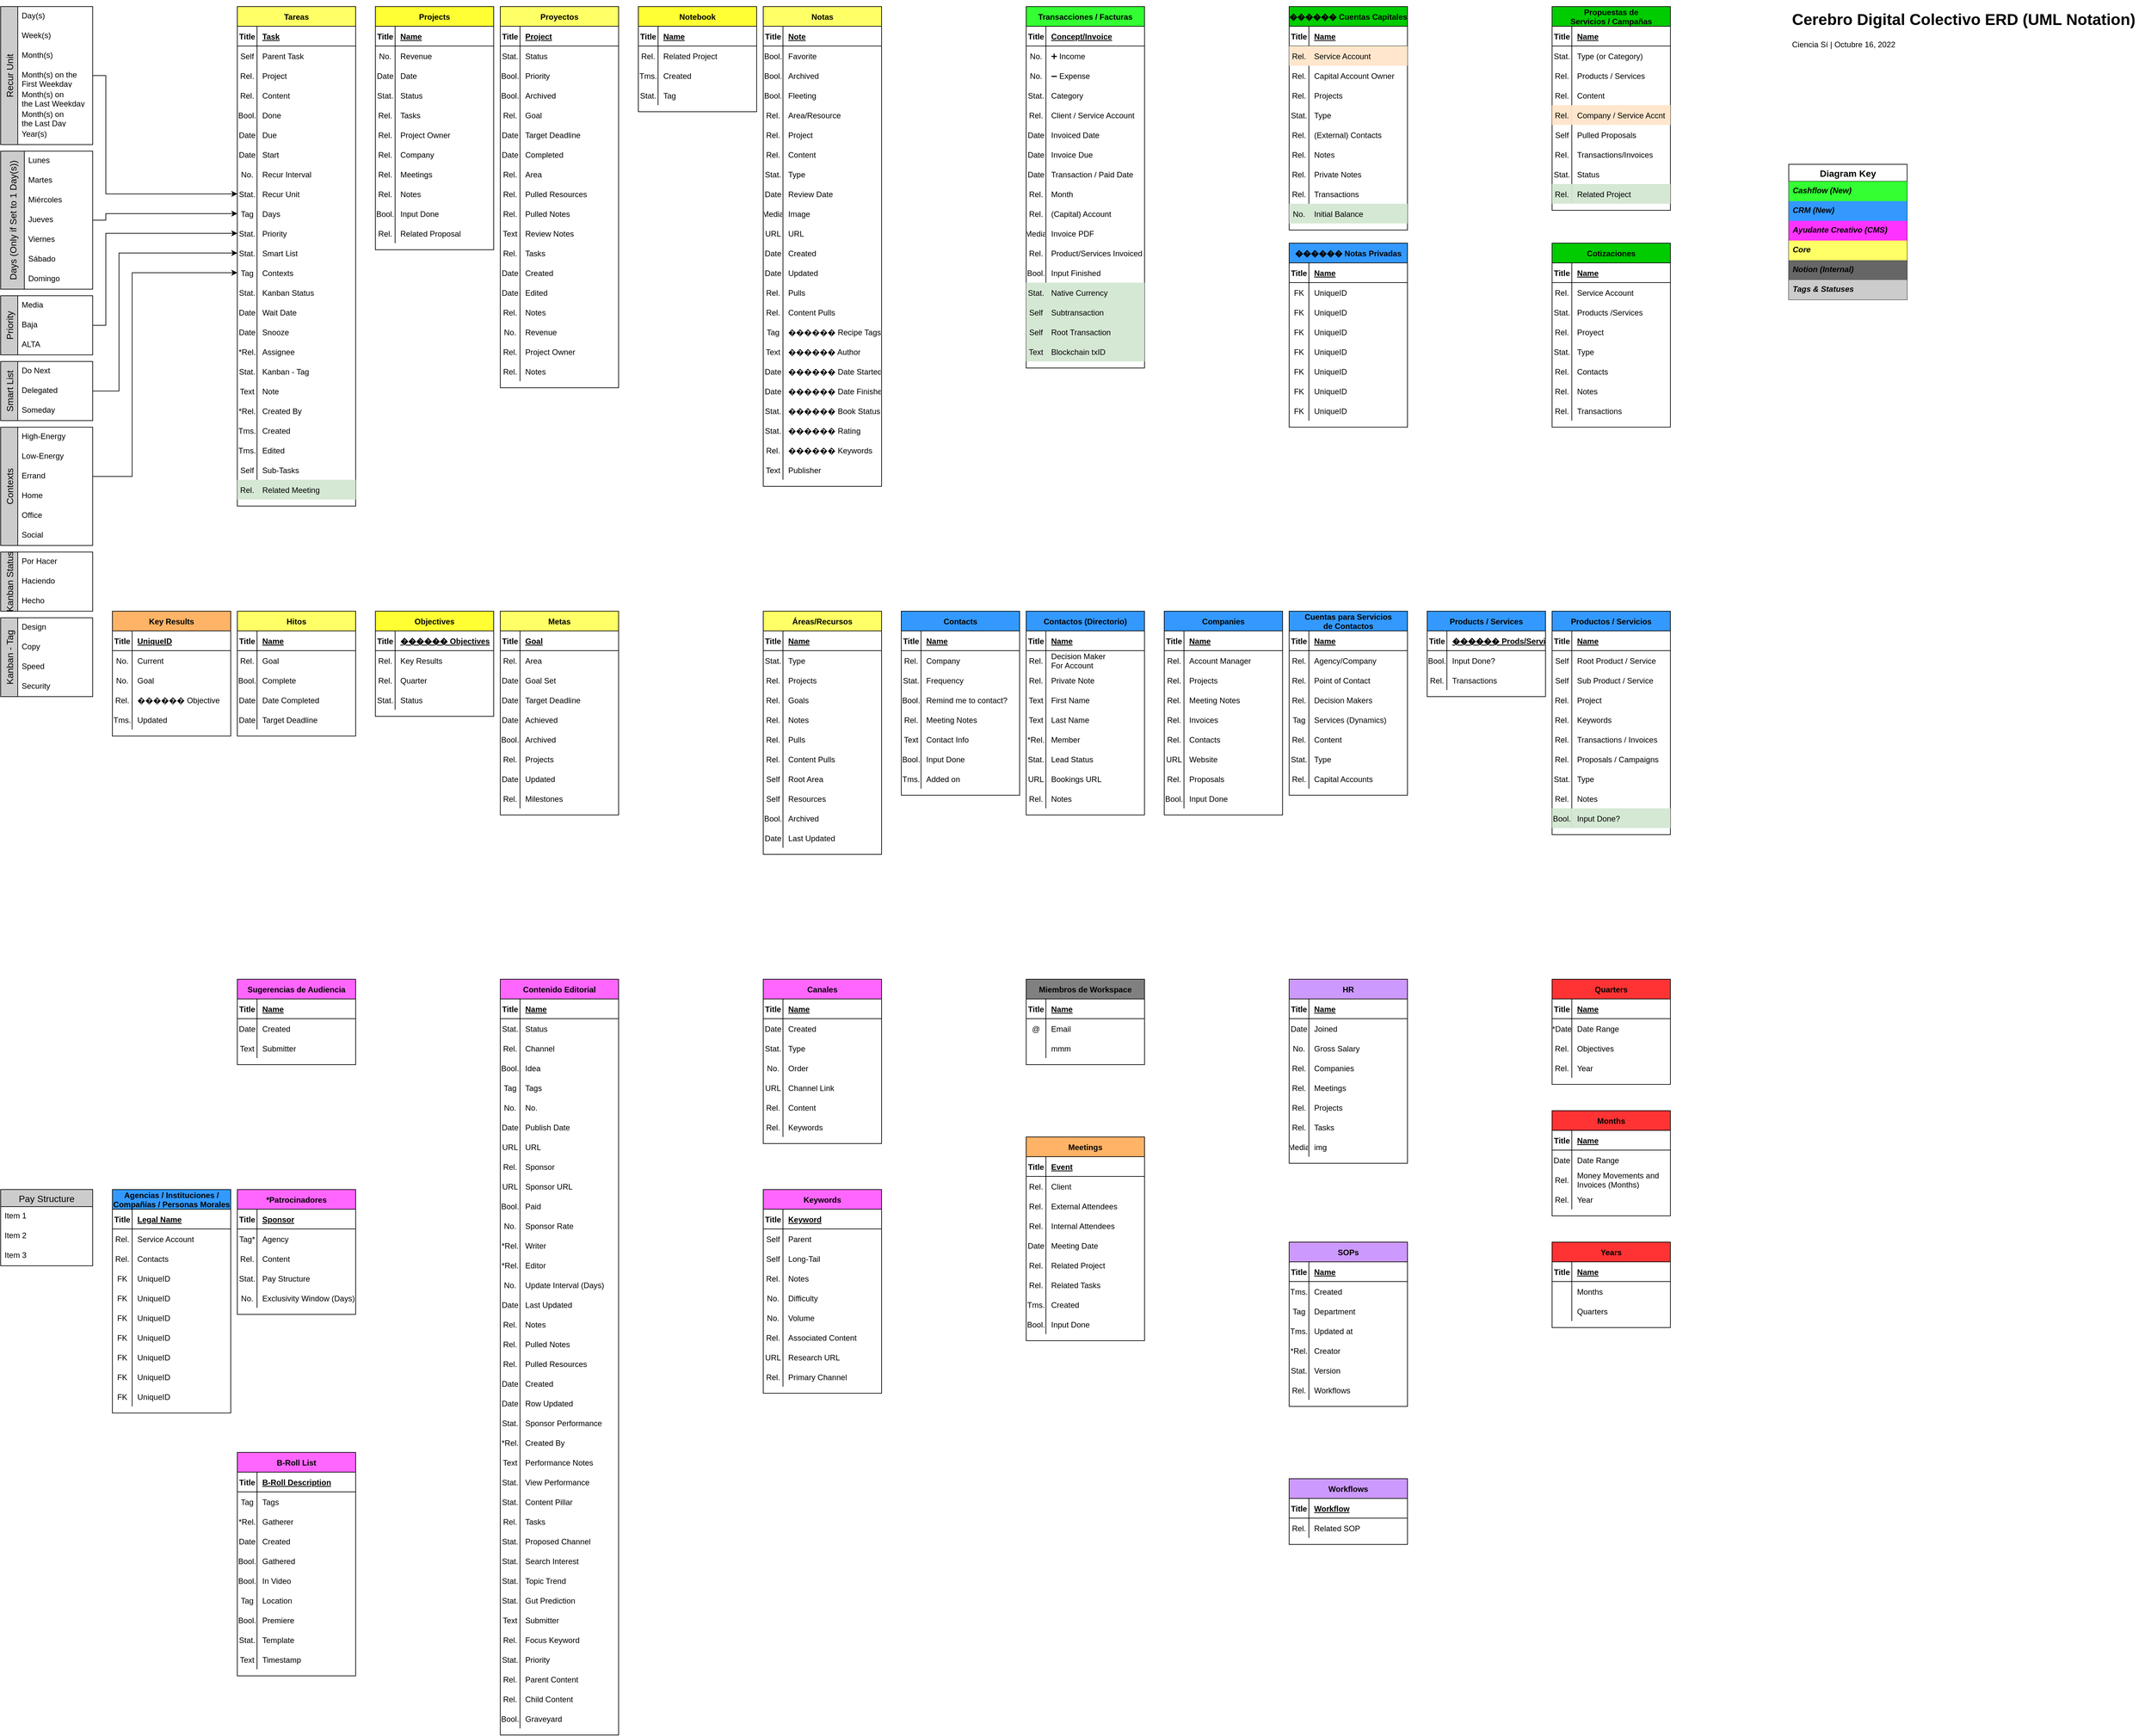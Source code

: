 <mxfile version="20.4.2" type="github">
  <diagram id="R2lEEEUBdFMjLlhIrx00" name="Page-1">
    <mxGraphModel dx="4127" dy="910" grid="1" gridSize="10" guides="1" tooltips="1" connect="1" arrows="1" fold="1" page="1" pageScale="1" pageWidth="850" pageHeight="1100" math="0" shadow="0" extFonts="Permanent Marker^https://fonts.googleapis.com/css?family=Permanent+Marker">
      <root>
        <mxCell id="0" />
        <mxCell id="1" parent="0" />
        <mxCell id="nPdSs1p_LpO6FbO6WywI-1" value="HR" style="shape=table;startSize=30;container=1;collapsible=1;childLayout=tableLayout;fixedRows=1;rowLines=0;fontStyle=1;align=center;resizeLast=1;fillColor=#CC99FF;" parent="1" vertex="1">
          <mxGeometry x="-480" y="1560" width="180" height="280" as="geometry" />
        </mxCell>
        <mxCell id="nPdSs1p_LpO6FbO6WywI-2" value="" style="shape=tableRow;horizontal=0;startSize=0;swimlaneHead=0;swimlaneBody=0;fillColor=none;collapsible=0;dropTarget=0;points=[[0,0.5],[1,0.5]];portConstraint=eastwest;top=0;left=0;right=0;bottom=1;" parent="nPdSs1p_LpO6FbO6WywI-1" vertex="1">
          <mxGeometry y="30" width="180" height="30" as="geometry" />
        </mxCell>
        <mxCell id="nPdSs1p_LpO6FbO6WywI-3" value="Title" style="shape=partialRectangle;connectable=0;fillColor=none;top=0;left=0;bottom=0;right=0;fontStyle=1;overflow=hidden;" parent="nPdSs1p_LpO6FbO6WywI-2" vertex="1">
          <mxGeometry width="30" height="30" as="geometry">
            <mxRectangle width="30" height="30" as="alternateBounds" />
          </mxGeometry>
        </mxCell>
        <mxCell id="nPdSs1p_LpO6FbO6WywI-4" value="Name" style="shape=partialRectangle;connectable=0;fillColor=none;top=0;left=0;bottom=0;right=0;align=left;spacingLeft=6;fontStyle=5;overflow=hidden;" parent="nPdSs1p_LpO6FbO6WywI-2" vertex="1">
          <mxGeometry x="30" width="150" height="30" as="geometry">
            <mxRectangle width="150" height="30" as="alternateBounds" />
          </mxGeometry>
        </mxCell>
        <mxCell id="nPdSs1p_LpO6FbO6WywI-5" value="" style="shape=tableRow;horizontal=0;startSize=0;swimlaneHead=0;swimlaneBody=0;fillColor=none;collapsible=0;dropTarget=0;points=[[0,0.5],[1,0.5]];portConstraint=eastwest;top=0;left=0;right=0;bottom=0;" parent="nPdSs1p_LpO6FbO6WywI-1" vertex="1">
          <mxGeometry y="60" width="180" height="30" as="geometry" />
        </mxCell>
        <mxCell id="nPdSs1p_LpO6FbO6WywI-6" value="Date" style="shape=partialRectangle;connectable=0;fillColor=none;top=0;left=0;bottom=0;right=0;editable=1;overflow=hidden;" parent="nPdSs1p_LpO6FbO6WywI-5" vertex="1">
          <mxGeometry width="30" height="30" as="geometry">
            <mxRectangle width="30" height="30" as="alternateBounds" />
          </mxGeometry>
        </mxCell>
        <mxCell id="nPdSs1p_LpO6FbO6WywI-7" value="Joined" style="shape=partialRectangle;connectable=0;fillColor=none;top=0;left=0;bottom=0;right=0;align=left;spacingLeft=6;overflow=hidden;" parent="nPdSs1p_LpO6FbO6WywI-5" vertex="1">
          <mxGeometry x="30" width="150" height="30" as="geometry">
            <mxRectangle width="150" height="30" as="alternateBounds" />
          </mxGeometry>
        </mxCell>
        <mxCell id="nPdSs1p_LpO6FbO6WywI-8" value="" style="shape=tableRow;horizontal=0;startSize=0;swimlaneHead=0;swimlaneBody=0;fillColor=none;collapsible=0;dropTarget=0;points=[[0,0.5],[1,0.5]];portConstraint=eastwest;top=0;left=0;right=0;bottom=0;" parent="nPdSs1p_LpO6FbO6WywI-1" vertex="1">
          <mxGeometry y="90" width="180" height="30" as="geometry" />
        </mxCell>
        <mxCell id="nPdSs1p_LpO6FbO6WywI-9" value="No." style="shape=partialRectangle;connectable=0;fillColor=none;top=0;left=0;bottom=0;right=0;editable=1;overflow=hidden;" parent="nPdSs1p_LpO6FbO6WywI-8" vertex="1">
          <mxGeometry width="30" height="30" as="geometry">
            <mxRectangle width="30" height="30" as="alternateBounds" />
          </mxGeometry>
        </mxCell>
        <mxCell id="nPdSs1p_LpO6FbO6WywI-10" value="Gross Salary" style="shape=partialRectangle;connectable=0;fillColor=none;top=0;left=0;bottom=0;right=0;align=left;spacingLeft=6;overflow=hidden;" parent="nPdSs1p_LpO6FbO6WywI-8" vertex="1">
          <mxGeometry x="30" width="150" height="30" as="geometry">
            <mxRectangle width="150" height="30" as="alternateBounds" />
          </mxGeometry>
        </mxCell>
        <mxCell id="nPdSs1p_LpO6FbO6WywI-11" value="" style="shape=tableRow;horizontal=0;startSize=0;swimlaneHead=0;swimlaneBody=0;fillColor=none;collapsible=0;dropTarget=0;points=[[0,0.5],[1,0.5]];portConstraint=eastwest;top=0;left=0;right=0;bottom=0;" parent="nPdSs1p_LpO6FbO6WywI-1" vertex="1">
          <mxGeometry y="120" width="180" height="30" as="geometry" />
        </mxCell>
        <mxCell id="nPdSs1p_LpO6FbO6WywI-12" value="Rel." style="shape=partialRectangle;connectable=0;fillColor=none;top=0;left=0;bottom=0;right=0;editable=1;overflow=hidden;" parent="nPdSs1p_LpO6FbO6WywI-11" vertex="1">
          <mxGeometry width="30" height="30" as="geometry">
            <mxRectangle width="30" height="30" as="alternateBounds" />
          </mxGeometry>
        </mxCell>
        <mxCell id="nPdSs1p_LpO6FbO6WywI-13" value="Companies" style="shape=partialRectangle;connectable=0;fillColor=none;top=0;left=0;bottom=0;right=0;align=left;spacingLeft=6;overflow=hidden;" parent="nPdSs1p_LpO6FbO6WywI-11" vertex="1">
          <mxGeometry x="30" width="150" height="30" as="geometry">
            <mxRectangle width="150" height="30" as="alternateBounds" />
          </mxGeometry>
        </mxCell>
        <mxCell id="nPdSs1p_LpO6FbO6WywI-235" value="" style="shape=tableRow;horizontal=0;startSize=0;swimlaneHead=0;swimlaneBody=0;fillColor=none;collapsible=0;dropTarget=0;points=[[0,0.5],[1,0.5]];portConstraint=eastwest;top=0;left=0;right=0;bottom=0;" parent="nPdSs1p_LpO6FbO6WywI-1" vertex="1">
          <mxGeometry y="150" width="180" height="30" as="geometry" />
        </mxCell>
        <mxCell id="nPdSs1p_LpO6FbO6WywI-236" value="Rel." style="shape=partialRectangle;connectable=0;fillColor=none;top=0;left=0;bottom=0;right=0;editable=1;overflow=hidden;" parent="nPdSs1p_LpO6FbO6WywI-235" vertex="1">
          <mxGeometry width="30" height="30" as="geometry">
            <mxRectangle width="30" height="30" as="alternateBounds" />
          </mxGeometry>
        </mxCell>
        <mxCell id="nPdSs1p_LpO6FbO6WywI-237" value="Meetings" style="shape=partialRectangle;connectable=0;fillColor=none;top=0;left=0;bottom=0;right=0;align=left;spacingLeft=6;overflow=hidden;" parent="nPdSs1p_LpO6FbO6WywI-235" vertex="1">
          <mxGeometry x="30" width="150" height="30" as="geometry">
            <mxRectangle width="150" height="30" as="alternateBounds" />
          </mxGeometry>
        </mxCell>
        <mxCell id="nPdSs1p_LpO6FbO6WywI-238" value="" style="shape=tableRow;horizontal=0;startSize=0;swimlaneHead=0;swimlaneBody=0;fillColor=none;collapsible=0;dropTarget=0;points=[[0,0.5],[1,0.5]];portConstraint=eastwest;top=0;left=0;right=0;bottom=0;" parent="nPdSs1p_LpO6FbO6WywI-1" vertex="1">
          <mxGeometry y="180" width="180" height="30" as="geometry" />
        </mxCell>
        <mxCell id="nPdSs1p_LpO6FbO6WywI-239" value="Rel." style="shape=partialRectangle;connectable=0;fillColor=none;top=0;left=0;bottom=0;right=0;editable=1;overflow=hidden;" parent="nPdSs1p_LpO6FbO6WywI-238" vertex="1">
          <mxGeometry width="30" height="30" as="geometry">
            <mxRectangle width="30" height="30" as="alternateBounds" />
          </mxGeometry>
        </mxCell>
        <mxCell id="nPdSs1p_LpO6FbO6WywI-240" value="Projects" style="shape=partialRectangle;connectable=0;fillColor=none;top=0;left=0;bottom=0;right=0;align=left;spacingLeft=6;overflow=hidden;" parent="nPdSs1p_LpO6FbO6WywI-238" vertex="1">
          <mxGeometry x="30" width="150" height="30" as="geometry">
            <mxRectangle width="150" height="30" as="alternateBounds" />
          </mxGeometry>
        </mxCell>
        <mxCell id="nPdSs1p_LpO6FbO6WywI-241" value="" style="shape=tableRow;horizontal=0;startSize=0;swimlaneHead=0;swimlaneBody=0;fillColor=none;collapsible=0;dropTarget=0;points=[[0,0.5],[1,0.5]];portConstraint=eastwest;top=0;left=0;right=0;bottom=0;" parent="nPdSs1p_LpO6FbO6WywI-1" vertex="1">
          <mxGeometry y="210" width="180" height="30" as="geometry" />
        </mxCell>
        <mxCell id="nPdSs1p_LpO6FbO6WywI-242" value="Rel." style="shape=partialRectangle;connectable=0;fillColor=none;top=0;left=0;bottom=0;right=0;editable=1;overflow=hidden;" parent="nPdSs1p_LpO6FbO6WywI-241" vertex="1">
          <mxGeometry width="30" height="30" as="geometry">
            <mxRectangle width="30" height="30" as="alternateBounds" />
          </mxGeometry>
        </mxCell>
        <mxCell id="nPdSs1p_LpO6FbO6WywI-243" value="Tasks" style="shape=partialRectangle;connectable=0;fillColor=none;top=0;left=0;bottom=0;right=0;align=left;spacingLeft=6;overflow=hidden;" parent="nPdSs1p_LpO6FbO6WywI-241" vertex="1">
          <mxGeometry x="30" width="150" height="30" as="geometry">
            <mxRectangle width="150" height="30" as="alternateBounds" />
          </mxGeometry>
        </mxCell>
        <mxCell id="nPdSs1p_LpO6FbO6WywI-244" value="" style="shape=tableRow;horizontal=0;startSize=0;swimlaneHead=0;swimlaneBody=0;fillColor=none;collapsible=0;dropTarget=0;points=[[0,0.5],[1,0.5]];portConstraint=eastwest;top=0;left=0;right=0;bottom=0;" parent="nPdSs1p_LpO6FbO6WywI-1" vertex="1">
          <mxGeometry y="240" width="180" height="30" as="geometry" />
        </mxCell>
        <mxCell id="nPdSs1p_LpO6FbO6WywI-245" value="Media" style="shape=partialRectangle;connectable=0;fillColor=none;top=0;left=0;bottom=0;right=0;editable=1;overflow=hidden;" parent="nPdSs1p_LpO6FbO6WywI-244" vertex="1">
          <mxGeometry width="30" height="30" as="geometry">
            <mxRectangle width="30" height="30" as="alternateBounds" />
          </mxGeometry>
        </mxCell>
        <mxCell id="nPdSs1p_LpO6FbO6WywI-246" value="img" style="shape=partialRectangle;connectable=0;fillColor=none;top=0;left=0;bottom=0;right=0;align=left;spacingLeft=6;overflow=hidden;" parent="nPdSs1p_LpO6FbO6WywI-244" vertex="1">
          <mxGeometry x="30" width="150" height="30" as="geometry">
            <mxRectangle width="150" height="30" as="alternateBounds" />
          </mxGeometry>
        </mxCell>
        <mxCell id="nPdSs1p_LpO6FbO6WywI-27" value="Projects" style="shape=table;startSize=30;container=1;collapsible=1;childLayout=tableLayout;fixedRows=1;rowLines=0;fontStyle=1;align=center;resizeLast=1;fillColor=#FFFF33;" parent="1" vertex="1">
          <mxGeometry x="-1870" y="80" width="180" height="370" as="geometry" />
        </mxCell>
        <mxCell id="nPdSs1p_LpO6FbO6WywI-28" value="" style="shape=tableRow;horizontal=0;startSize=0;swimlaneHead=0;swimlaneBody=0;fillColor=none;collapsible=0;dropTarget=0;points=[[0,0.5],[1,0.5]];portConstraint=eastwest;top=0;left=0;right=0;bottom=1;" parent="nPdSs1p_LpO6FbO6WywI-27" vertex="1">
          <mxGeometry y="30" width="180" height="30" as="geometry" />
        </mxCell>
        <mxCell id="nPdSs1p_LpO6FbO6WywI-29" value="Title" style="shape=partialRectangle;connectable=0;fillColor=none;top=0;left=0;bottom=0;right=0;fontStyle=1;overflow=hidden;" parent="nPdSs1p_LpO6FbO6WywI-28" vertex="1">
          <mxGeometry width="30" height="30" as="geometry">
            <mxRectangle width="30" height="30" as="alternateBounds" />
          </mxGeometry>
        </mxCell>
        <mxCell id="nPdSs1p_LpO6FbO6WywI-30" value="Name" style="shape=partialRectangle;connectable=0;fillColor=none;top=0;left=0;bottom=0;right=0;align=left;spacingLeft=6;fontStyle=5;overflow=hidden;" parent="nPdSs1p_LpO6FbO6WywI-28" vertex="1">
          <mxGeometry x="30" width="150" height="30" as="geometry">
            <mxRectangle width="150" height="30" as="alternateBounds" />
          </mxGeometry>
        </mxCell>
        <mxCell id="nPdSs1p_LpO6FbO6WywI-31" value="" style="shape=tableRow;horizontal=0;startSize=0;swimlaneHead=0;swimlaneBody=0;fillColor=none;collapsible=0;dropTarget=0;points=[[0,0.5],[1,0.5]];portConstraint=eastwest;top=0;left=0;right=0;bottom=0;" parent="nPdSs1p_LpO6FbO6WywI-27" vertex="1">
          <mxGeometry y="60" width="180" height="30" as="geometry" />
        </mxCell>
        <mxCell id="nPdSs1p_LpO6FbO6WywI-32" value="No." style="shape=partialRectangle;connectable=0;fillColor=none;top=0;left=0;bottom=0;right=0;editable=1;overflow=hidden;" parent="nPdSs1p_LpO6FbO6WywI-31" vertex="1">
          <mxGeometry width="30" height="30" as="geometry">
            <mxRectangle width="30" height="30" as="alternateBounds" />
          </mxGeometry>
        </mxCell>
        <mxCell id="nPdSs1p_LpO6FbO6WywI-33" value="Revenue" style="shape=partialRectangle;connectable=0;fillColor=none;top=0;left=0;bottom=0;right=0;align=left;spacingLeft=6;overflow=hidden;" parent="nPdSs1p_LpO6FbO6WywI-31" vertex="1">
          <mxGeometry x="30" width="150" height="30" as="geometry">
            <mxRectangle width="150" height="30" as="alternateBounds" />
          </mxGeometry>
        </mxCell>
        <mxCell id="nPdSs1p_LpO6FbO6WywI-34" value="" style="shape=tableRow;horizontal=0;startSize=0;swimlaneHead=0;swimlaneBody=0;fillColor=none;collapsible=0;dropTarget=0;points=[[0,0.5],[1,0.5]];portConstraint=eastwest;top=0;left=0;right=0;bottom=0;" parent="nPdSs1p_LpO6FbO6WywI-27" vertex="1">
          <mxGeometry y="90" width="180" height="30" as="geometry" />
        </mxCell>
        <mxCell id="nPdSs1p_LpO6FbO6WywI-35" value="Date" style="shape=partialRectangle;connectable=0;fillColor=none;top=0;left=0;bottom=0;right=0;editable=1;overflow=hidden;" parent="nPdSs1p_LpO6FbO6WywI-34" vertex="1">
          <mxGeometry width="30" height="30" as="geometry">
            <mxRectangle width="30" height="30" as="alternateBounds" />
          </mxGeometry>
        </mxCell>
        <mxCell id="nPdSs1p_LpO6FbO6WywI-36" value="Date" style="shape=partialRectangle;connectable=0;fillColor=none;top=0;left=0;bottom=0;right=0;align=left;spacingLeft=6;overflow=hidden;" parent="nPdSs1p_LpO6FbO6WywI-34" vertex="1">
          <mxGeometry x="30" width="150" height="30" as="geometry">
            <mxRectangle width="150" height="30" as="alternateBounds" />
          </mxGeometry>
        </mxCell>
        <mxCell id="nPdSs1p_LpO6FbO6WywI-37" value="" style="shape=tableRow;horizontal=0;startSize=0;swimlaneHead=0;swimlaneBody=0;fillColor=none;collapsible=0;dropTarget=0;points=[[0,0.5],[1,0.5]];portConstraint=eastwest;top=0;left=0;right=0;bottom=0;" parent="nPdSs1p_LpO6FbO6WywI-27" vertex="1">
          <mxGeometry y="120" width="180" height="30" as="geometry" />
        </mxCell>
        <mxCell id="nPdSs1p_LpO6FbO6WywI-38" value="Stat." style="shape=partialRectangle;connectable=0;fillColor=none;top=0;left=0;bottom=0;right=0;editable=1;overflow=hidden;" parent="nPdSs1p_LpO6FbO6WywI-37" vertex="1">
          <mxGeometry width="30" height="30" as="geometry">
            <mxRectangle width="30" height="30" as="alternateBounds" />
          </mxGeometry>
        </mxCell>
        <mxCell id="nPdSs1p_LpO6FbO6WywI-39" value="Status" style="shape=partialRectangle;connectable=0;fillColor=none;top=0;left=0;bottom=0;right=0;align=left;spacingLeft=6;overflow=hidden;" parent="nPdSs1p_LpO6FbO6WywI-37" vertex="1">
          <mxGeometry x="30" width="150" height="30" as="geometry">
            <mxRectangle width="150" height="30" as="alternateBounds" />
          </mxGeometry>
        </mxCell>
        <mxCell id="nPdSs1p_LpO6FbO6WywI-259" value="" style="shape=tableRow;horizontal=0;startSize=0;swimlaneHead=0;swimlaneBody=0;fillColor=none;collapsible=0;dropTarget=0;points=[[0,0.5],[1,0.5]];portConstraint=eastwest;top=0;left=0;right=0;bottom=0;" parent="nPdSs1p_LpO6FbO6WywI-27" vertex="1">
          <mxGeometry y="150" width="180" height="30" as="geometry" />
        </mxCell>
        <mxCell id="nPdSs1p_LpO6FbO6WywI-260" value="Rel." style="shape=partialRectangle;connectable=0;fillColor=none;top=0;left=0;bottom=0;right=0;editable=1;overflow=hidden;" parent="nPdSs1p_LpO6FbO6WywI-259" vertex="1">
          <mxGeometry width="30" height="30" as="geometry">
            <mxRectangle width="30" height="30" as="alternateBounds" />
          </mxGeometry>
        </mxCell>
        <mxCell id="nPdSs1p_LpO6FbO6WywI-261" value="Tasks" style="shape=partialRectangle;connectable=0;fillColor=none;top=0;left=0;bottom=0;right=0;align=left;spacingLeft=6;overflow=hidden;" parent="nPdSs1p_LpO6FbO6WywI-259" vertex="1">
          <mxGeometry x="30" width="150" height="30" as="geometry">
            <mxRectangle width="150" height="30" as="alternateBounds" />
          </mxGeometry>
        </mxCell>
        <mxCell id="nPdSs1p_LpO6FbO6WywI-262" value="" style="shape=tableRow;horizontal=0;startSize=0;swimlaneHead=0;swimlaneBody=0;fillColor=none;collapsible=0;dropTarget=0;points=[[0,0.5],[1,0.5]];portConstraint=eastwest;top=0;left=0;right=0;bottom=0;" parent="nPdSs1p_LpO6FbO6WywI-27" vertex="1">
          <mxGeometry y="180" width="180" height="30" as="geometry" />
        </mxCell>
        <mxCell id="nPdSs1p_LpO6FbO6WywI-263" value="Rel." style="shape=partialRectangle;connectable=0;fillColor=none;top=0;left=0;bottom=0;right=0;editable=1;overflow=hidden;" parent="nPdSs1p_LpO6FbO6WywI-262" vertex="1">
          <mxGeometry width="30" height="30" as="geometry">
            <mxRectangle width="30" height="30" as="alternateBounds" />
          </mxGeometry>
        </mxCell>
        <mxCell id="nPdSs1p_LpO6FbO6WywI-264" value="Project Owner" style="shape=partialRectangle;connectable=0;fillColor=none;top=0;left=0;bottom=0;right=0;align=left;spacingLeft=6;overflow=hidden;" parent="nPdSs1p_LpO6FbO6WywI-262" vertex="1">
          <mxGeometry x="30" width="150" height="30" as="geometry">
            <mxRectangle width="150" height="30" as="alternateBounds" />
          </mxGeometry>
        </mxCell>
        <mxCell id="nPdSs1p_LpO6FbO6WywI-265" value="" style="shape=tableRow;horizontal=0;startSize=0;swimlaneHead=0;swimlaneBody=0;fillColor=none;collapsible=0;dropTarget=0;points=[[0,0.5],[1,0.5]];portConstraint=eastwest;top=0;left=0;right=0;bottom=0;" parent="nPdSs1p_LpO6FbO6WywI-27" vertex="1">
          <mxGeometry y="210" width="180" height="30" as="geometry" />
        </mxCell>
        <mxCell id="nPdSs1p_LpO6FbO6WywI-266" value="Rel." style="shape=partialRectangle;connectable=0;fillColor=none;top=0;left=0;bottom=0;right=0;editable=1;overflow=hidden;" parent="nPdSs1p_LpO6FbO6WywI-265" vertex="1">
          <mxGeometry width="30" height="30" as="geometry">
            <mxRectangle width="30" height="30" as="alternateBounds" />
          </mxGeometry>
        </mxCell>
        <mxCell id="nPdSs1p_LpO6FbO6WywI-267" value="Company" style="shape=partialRectangle;connectable=0;fillColor=none;top=0;left=0;bottom=0;right=0;align=left;spacingLeft=6;overflow=hidden;" parent="nPdSs1p_LpO6FbO6WywI-265" vertex="1">
          <mxGeometry x="30" width="150" height="30" as="geometry">
            <mxRectangle width="150" height="30" as="alternateBounds" />
          </mxGeometry>
        </mxCell>
        <mxCell id="nPdSs1p_LpO6FbO6WywI-268" value="" style="shape=tableRow;horizontal=0;startSize=0;swimlaneHead=0;swimlaneBody=0;fillColor=none;collapsible=0;dropTarget=0;points=[[0,0.5],[1,0.5]];portConstraint=eastwest;top=0;left=0;right=0;bottom=0;" parent="nPdSs1p_LpO6FbO6WywI-27" vertex="1">
          <mxGeometry y="240" width="180" height="30" as="geometry" />
        </mxCell>
        <mxCell id="nPdSs1p_LpO6FbO6WywI-269" value="Rel." style="shape=partialRectangle;connectable=0;fillColor=none;top=0;left=0;bottom=0;right=0;editable=1;overflow=hidden;" parent="nPdSs1p_LpO6FbO6WywI-268" vertex="1">
          <mxGeometry width="30" height="30" as="geometry">
            <mxRectangle width="30" height="30" as="alternateBounds" />
          </mxGeometry>
        </mxCell>
        <mxCell id="nPdSs1p_LpO6FbO6WywI-270" value="Meetings" style="shape=partialRectangle;connectable=0;fillColor=none;top=0;left=0;bottom=0;right=0;align=left;spacingLeft=6;overflow=hidden;" parent="nPdSs1p_LpO6FbO6WywI-268" vertex="1">
          <mxGeometry x="30" width="150" height="30" as="geometry">
            <mxRectangle width="150" height="30" as="alternateBounds" />
          </mxGeometry>
        </mxCell>
        <mxCell id="nPdSs1p_LpO6FbO6WywI-271" value="" style="shape=tableRow;horizontal=0;startSize=0;swimlaneHead=0;swimlaneBody=0;fillColor=none;collapsible=0;dropTarget=0;points=[[0,0.5],[1,0.5]];portConstraint=eastwest;top=0;left=0;right=0;bottom=0;" parent="nPdSs1p_LpO6FbO6WywI-27" vertex="1">
          <mxGeometry y="270" width="180" height="30" as="geometry" />
        </mxCell>
        <mxCell id="nPdSs1p_LpO6FbO6WywI-272" value="Rel." style="shape=partialRectangle;connectable=0;fillColor=none;top=0;left=0;bottom=0;right=0;editable=1;overflow=hidden;" parent="nPdSs1p_LpO6FbO6WywI-271" vertex="1">
          <mxGeometry width="30" height="30" as="geometry">
            <mxRectangle width="30" height="30" as="alternateBounds" />
          </mxGeometry>
        </mxCell>
        <mxCell id="nPdSs1p_LpO6FbO6WywI-273" value="Notes" style="shape=partialRectangle;connectable=0;fillColor=none;top=0;left=0;bottom=0;right=0;align=left;spacingLeft=6;overflow=hidden;" parent="nPdSs1p_LpO6FbO6WywI-271" vertex="1">
          <mxGeometry x="30" width="150" height="30" as="geometry">
            <mxRectangle width="150" height="30" as="alternateBounds" />
          </mxGeometry>
        </mxCell>
        <mxCell id="nPdSs1p_LpO6FbO6WywI-274" value="" style="shape=tableRow;horizontal=0;startSize=0;swimlaneHead=0;swimlaneBody=0;fillColor=none;collapsible=0;dropTarget=0;points=[[0,0.5],[1,0.5]];portConstraint=eastwest;top=0;left=0;right=0;bottom=0;" parent="nPdSs1p_LpO6FbO6WywI-27" vertex="1">
          <mxGeometry y="300" width="180" height="30" as="geometry" />
        </mxCell>
        <mxCell id="nPdSs1p_LpO6FbO6WywI-275" value="Bool." style="shape=partialRectangle;connectable=0;fillColor=none;top=0;left=0;bottom=0;right=0;editable=1;overflow=hidden;" parent="nPdSs1p_LpO6FbO6WywI-274" vertex="1">
          <mxGeometry width="30" height="30" as="geometry">
            <mxRectangle width="30" height="30" as="alternateBounds" />
          </mxGeometry>
        </mxCell>
        <mxCell id="nPdSs1p_LpO6FbO6WywI-276" value="Input Done" style="shape=partialRectangle;connectable=0;fillColor=none;top=0;left=0;bottom=0;right=0;align=left;spacingLeft=6;overflow=hidden;" parent="nPdSs1p_LpO6FbO6WywI-274" vertex="1">
          <mxGeometry x="30" width="150" height="30" as="geometry">
            <mxRectangle width="150" height="30" as="alternateBounds" />
          </mxGeometry>
        </mxCell>
        <mxCell id="nPdSs1p_LpO6FbO6WywI-277" value="" style="shape=tableRow;horizontal=0;startSize=0;swimlaneHead=0;swimlaneBody=0;fillColor=none;collapsible=0;dropTarget=0;points=[[0,0.5],[1,0.5]];portConstraint=eastwest;top=0;left=0;right=0;bottom=0;" parent="nPdSs1p_LpO6FbO6WywI-27" vertex="1">
          <mxGeometry y="330" width="180" height="30" as="geometry" />
        </mxCell>
        <mxCell id="nPdSs1p_LpO6FbO6WywI-278" value="Rel." style="shape=partialRectangle;connectable=0;fillColor=none;top=0;left=0;bottom=0;right=0;editable=1;overflow=hidden;" parent="nPdSs1p_LpO6FbO6WywI-277" vertex="1">
          <mxGeometry width="30" height="30" as="geometry">
            <mxRectangle width="30" height="30" as="alternateBounds" />
          </mxGeometry>
        </mxCell>
        <mxCell id="nPdSs1p_LpO6FbO6WywI-279" value="Related Proposal" style="shape=partialRectangle;connectable=0;fillColor=none;top=0;left=0;bottom=0;right=0;align=left;spacingLeft=6;overflow=hidden;" parent="nPdSs1p_LpO6FbO6WywI-277" vertex="1">
          <mxGeometry x="30" width="150" height="30" as="geometry">
            <mxRectangle width="150" height="30" as="alternateBounds" />
          </mxGeometry>
        </mxCell>
        <mxCell id="nPdSs1p_LpO6FbO6WywI-40" value="Objectives" style="shape=table;startSize=30;container=1;collapsible=1;childLayout=tableLayout;fixedRows=1;rowLines=0;fontStyle=1;align=center;resizeLast=1;fillColor=#FFFF33;" parent="1" vertex="1">
          <mxGeometry x="-1870" y="1000" width="180" height="160" as="geometry" />
        </mxCell>
        <mxCell id="nPdSs1p_LpO6FbO6WywI-41" value="" style="shape=tableRow;horizontal=0;startSize=0;swimlaneHead=0;swimlaneBody=0;fillColor=none;collapsible=0;dropTarget=0;points=[[0,0.5],[1,0.5]];portConstraint=eastwest;top=0;left=0;right=0;bottom=1;" parent="nPdSs1p_LpO6FbO6WywI-40" vertex="1">
          <mxGeometry y="30" width="180" height="30" as="geometry" />
        </mxCell>
        <mxCell id="nPdSs1p_LpO6FbO6WywI-42" value="Title" style="shape=partialRectangle;connectable=0;fillColor=none;top=0;left=0;bottom=0;right=0;fontStyle=1;overflow=hidden;" parent="nPdSs1p_LpO6FbO6WywI-41" vertex="1">
          <mxGeometry width="30" height="30" as="geometry">
            <mxRectangle width="30" height="30" as="alternateBounds" />
          </mxGeometry>
        </mxCell>
        <mxCell id="nPdSs1p_LpO6FbO6WywI-43" value="������ Objectives" style="shape=partialRectangle;connectable=0;fillColor=none;top=0;left=0;bottom=0;right=0;align=left;spacingLeft=6;fontStyle=5;overflow=hidden;" parent="nPdSs1p_LpO6FbO6WywI-41" vertex="1">
          <mxGeometry x="30" width="150" height="30" as="geometry">
            <mxRectangle width="150" height="30" as="alternateBounds" />
          </mxGeometry>
        </mxCell>
        <mxCell id="nPdSs1p_LpO6FbO6WywI-44" value="" style="shape=tableRow;horizontal=0;startSize=0;swimlaneHead=0;swimlaneBody=0;fillColor=none;collapsible=0;dropTarget=0;points=[[0,0.5],[1,0.5]];portConstraint=eastwest;top=0;left=0;right=0;bottom=0;" parent="nPdSs1p_LpO6FbO6WywI-40" vertex="1">
          <mxGeometry y="60" width="180" height="30" as="geometry" />
        </mxCell>
        <mxCell id="nPdSs1p_LpO6FbO6WywI-45" value="Rel." style="shape=partialRectangle;connectable=0;fillColor=none;top=0;left=0;bottom=0;right=0;editable=1;overflow=hidden;" parent="nPdSs1p_LpO6FbO6WywI-44" vertex="1">
          <mxGeometry width="30" height="30" as="geometry">
            <mxRectangle width="30" height="30" as="alternateBounds" />
          </mxGeometry>
        </mxCell>
        <mxCell id="nPdSs1p_LpO6FbO6WywI-46" value="Key Results" style="shape=partialRectangle;connectable=0;fillColor=none;top=0;left=0;bottom=0;right=0;align=left;spacingLeft=6;overflow=hidden;" parent="nPdSs1p_LpO6FbO6WywI-44" vertex="1">
          <mxGeometry x="30" width="150" height="30" as="geometry">
            <mxRectangle width="150" height="30" as="alternateBounds" />
          </mxGeometry>
        </mxCell>
        <mxCell id="nPdSs1p_LpO6FbO6WywI-47" value="" style="shape=tableRow;horizontal=0;startSize=0;swimlaneHead=0;swimlaneBody=0;fillColor=none;collapsible=0;dropTarget=0;points=[[0,0.5],[1,0.5]];portConstraint=eastwest;top=0;left=0;right=0;bottom=0;" parent="nPdSs1p_LpO6FbO6WywI-40" vertex="1">
          <mxGeometry y="90" width="180" height="30" as="geometry" />
        </mxCell>
        <mxCell id="nPdSs1p_LpO6FbO6WywI-48" value="Rel." style="shape=partialRectangle;connectable=0;fillColor=none;top=0;left=0;bottom=0;right=0;editable=1;overflow=hidden;" parent="nPdSs1p_LpO6FbO6WywI-47" vertex="1">
          <mxGeometry width="30" height="30" as="geometry">
            <mxRectangle width="30" height="30" as="alternateBounds" />
          </mxGeometry>
        </mxCell>
        <mxCell id="nPdSs1p_LpO6FbO6WywI-49" value="Quarter" style="shape=partialRectangle;connectable=0;fillColor=none;top=0;left=0;bottom=0;right=0;align=left;spacingLeft=6;overflow=hidden;" parent="nPdSs1p_LpO6FbO6WywI-47" vertex="1">
          <mxGeometry x="30" width="150" height="30" as="geometry">
            <mxRectangle width="150" height="30" as="alternateBounds" />
          </mxGeometry>
        </mxCell>
        <mxCell id="nPdSs1p_LpO6FbO6WywI-50" value="" style="shape=tableRow;horizontal=0;startSize=0;swimlaneHead=0;swimlaneBody=0;fillColor=none;collapsible=0;dropTarget=0;points=[[0,0.5],[1,0.5]];portConstraint=eastwest;top=0;left=0;right=0;bottom=0;" parent="nPdSs1p_LpO6FbO6WywI-40" vertex="1">
          <mxGeometry y="120" width="180" height="30" as="geometry" />
        </mxCell>
        <mxCell id="nPdSs1p_LpO6FbO6WywI-51" value="Stat." style="shape=partialRectangle;connectable=0;fillColor=none;top=0;left=0;bottom=0;right=0;editable=1;overflow=hidden;" parent="nPdSs1p_LpO6FbO6WywI-50" vertex="1">
          <mxGeometry width="30" height="30" as="geometry">
            <mxRectangle width="30" height="30" as="alternateBounds" />
          </mxGeometry>
        </mxCell>
        <mxCell id="nPdSs1p_LpO6FbO6WywI-52" value="Status" style="shape=partialRectangle;connectable=0;fillColor=none;top=0;left=0;bottom=0;right=0;align=left;spacingLeft=6;overflow=hidden;" parent="nPdSs1p_LpO6FbO6WywI-50" vertex="1">
          <mxGeometry x="30" width="150" height="30" as="geometry">
            <mxRectangle width="150" height="30" as="alternateBounds" />
          </mxGeometry>
        </mxCell>
        <mxCell id="nPdSs1p_LpO6FbO6WywI-53" value="Key Results" style="shape=table;startSize=30;container=1;collapsible=1;childLayout=tableLayout;fixedRows=1;rowLines=0;fontStyle=1;align=center;resizeLast=1;fillColor=#FFB366;" parent="1" vertex="1">
          <mxGeometry x="-2270" y="1000" width="180" height="190" as="geometry" />
        </mxCell>
        <mxCell id="nPdSs1p_LpO6FbO6WywI-54" value="" style="shape=tableRow;horizontal=0;startSize=0;swimlaneHead=0;swimlaneBody=0;fillColor=none;collapsible=0;dropTarget=0;points=[[0,0.5],[1,0.5]];portConstraint=eastwest;top=0;left=0;right=0;bottom=1;" parent="nPdSs1p_LpO6FbO6WywI-53" vertex="1">
          <mxGeometry y="30" width="180" height="30" as="geometry" />
        </mxCell>
        <mxCell id="nPdSs1p_LpO6FbO6WywI-55" value="Title" style="shape=partialRectangle;connectable=0;fillColor=none;top=0;left=0;bottom=0;right=0;fontStyle=1;overflow=hidden;" parent="nPdSs1p_LpO6FbO6WywI-54" vertex="1">
          <mxGeometry width="30" height="30" as="geometry">
            <mxRectangle width="30" height="30" as="alternateBounds" />
          </mxGeometry>
        </mxCell>
        <mxCell id="nPdSs1p_LpO6FbO6WywI-56" value="UniqueID" style="shape=partialRectangle;connectable=0;fillColor=none;top=0;left=0;bottom=0;right=0;align=left;spacingLeft=6;fontStyle=5;overflow=hidden;" parent="nPdSs1p_LpO6FbO6WywI-54" vertex="1">
          <mxGeometry x="30" width="150" height="30" as="geometry">
            <mxRectangle width="150" height="30" as="alternateBounds" />
          </mxGeometry>
        </mxCell>
        <mxCell id="nPdSs1p_LpO6FbO6WywI-57" value="" style="shape=tableRow;horizontal=0;startSize=0;swimlaneHead=0;swimlaneBody=0;fillColor=none;collapsible=0;dropTarget=0;points=[[0,0.5],[1,0.5]];portConstraint=eastwest;top=0;left=0;right=0;bottom=0;" parent="nPdSs1p_LpO6FbO6WywI-53" vertex="1">
          <mxGeometry y="60" width="180" height="30" as="geometry" />
        </mxCell>
        <mxCell id="nPdSs1p_LpO6FbO6WywI-58" value="No." style="shape=partialRectangle;connectable=0;fillColor=none;top=0;left=0;bottom=0;right=0;editable=1;overflow=hidden;" parent="nPdSs1p_LpO6FbO6WywI-57" vertex="1">
          <mxGeometry width="30" height="30" as="geometry">
            <mxRectangle width="30" height="30" as="alternateBounds" />
          </mxGeometry>
        </mxCell>
        <mxCell id="nPdSs1p_LpO6FbO6WywI-59" value="Current" style="shape=partialRectangle;connectable=0;fillColor=none;top=0;left=0;bottom=0;right=0;align=left;spacingLeft=6;overflow=hidden;" parent="nPdSs1p_LpO6FbO6WywI-57" vertex="1">
          <mxGeometry x="30" width="150" height="30" as="geometry">
            <mxRectangle width="150" height="30" as="alternateBounds" />
          </mxGeometry>
        </mxCell>
        <mxCell id="nPdSs1p_LpO6FbO6WywI-60" value="" style="shape=tableRow;horizontal=0;startSize=0;swimlaneHead=0;swimlaneBody=0;fillColor=none;collapsible=0;dropTarget=0;points=[[0,0.5],[1,0.5]];portConstraint=eastwest;top=0;left=0;right=0;bottom=0;" parent="nPdSs1p_LpO6FbO6WywI-53" vertex="1">
          <mxGeometry y="90" width="180" height="30" as="geometry" />
        </mxCell>
        <mxCell id="nPdSs1p_LpO6FbO6WywI-61" value="No." style="shape=partialRectangle;connectable=0;fillColor=none;top=0;left=0;bottom=0;right=0;editable=1;overflow=hidden;" parent="nPdSs1p_LpO6FbO6WywI-60" vertex="1">
          <mxGeometry width="30" height="30" as="geometry">
            <mxRectangle width="30" height="30" as="alternateBounds" />
          </mxGeometry>
        </mxCell>
        <mxCell id="nPdSs1p_LpO6FbO6WywI-62" value="Goal" style="shape=partialRectangle;connectable=0;fillColor=none;top=0;left=0;bottom=0;right=0;align=left;spacingLeft=6;overflow=hidden;" parent="nPdSs1p_LpO6FbO6WywI-60" vertex="1">
          <mxGeometry x="30" width="150" height="30" as="geometry">
            <mxRectangle width="150" height="30" as="alternateBounds" />
          </mxGeometry>
        </mxCell>
        <mxCell id="nPdSs1p_LpO6FbO6WywI-63" value="" style="shape=tableRow;horizontal=0;startSize=0;swimlaneHead=0;swimlaneBody=0;fillColor=none;collapsible=0;dropTarget=0;points=[[0,0.5],[1,0.5]];portConstraint=eastwest;top=0;left=0;right=0;bottom=0;" parent="nPdSs1p_LpO6FbO6WywI-53" vertex="1">
          <mxGeometry y="120" width="180" height="30" as="geometry" />
        </mxCell>
        <mxCell id="nPdSs1p_LpO6FbO6WywI-64" value="Rel." style="shape=partialRectangle;connectable=0;fillColor=none;top=0;left=0;bottom=0;right=0;editable=1;overflow=hidden;" parent="nPdSs1p_LpO6FbO6WywI-63" vertex="1">
          <mxGeometry width="30" height="30" as="geometry">
            <mxRectangle width="30" height="30" as="alternateBounds" />
          </mxGeometry>
        </mxCell>
        <mxCell id="nPdSs1p_LpO6FbO6WywI-65" value="������ Objective" style="shape=partialRectangle;connectable=0;fillColor=none;top=0;left=0;bottom=0;right=0;align=left;spacingLeft=6;overflow=hidden;" parent="nPdSs1p_LpO6FbO6WywI-63" vertex="1">
          <mxGeometry x="30" width="150" height="30" as="geometry">
            <mxRectangle width="150" height="30" as="alternateBounds" />
          </mxGeometry>
        </mxCell>
        <mxCell id="nPdSs1p_LpO6FbO6WywI-280" value="" style="shape=tableRow;horizontal=0;startSize=0;swimlaneHead=0;swimlaneBody=0;fillColor=none;collapsible=0;dropTarget=0;points=[[0,0.5],[1,0.5]];portConstraint=eastwest;top=0;left=0;right=0;bottom=0;" parent="nPdSs1p_LpO6FbO6WywI-53" vertex="1">
          <mxGeometry y="150" width="180" height="30" as="geometry" />
        </mxCell>
        <mxCell id="nPdSs1p_LpO6FbO6WywI-281" value="Tms." style="shape=partialRectangle;connectable=0;fillColor=none;top=0;left=0;bottom=0;right=0;editable=1;overflow=hidden;" parent="nPdSs1p_LpO6FbO6WywI-280" vertex="1">
          <mxGeometry width="30" height="30" as="geometry">
            <mxRectangle width="30" height="30" as="alternateBounds" />
          </mxGeometry>
        </mxCell>
        <mxCell id="nPdSs1p_LpO6FbO6WywI-282" value="Updated" style="shape=partialRectangle;connectable=0;fillColor=none;top=0;left=0;bottom=0;right=0;align=left;spacingLeft=6;overflow=hidden;" parent="nPdSs1p_LpO6FbO6WywI-280" vertex="1">
          <mxGeometry x="30" width="150" height="30" as="geometry">
            <mxRectangle width="150" height="30" as="alternateBounds" />
          </mxGeometry>
        </mxCell>
        <mxCell id="nPdSs1p_LpO6FbO6WywI-66" value="Notebook" style="shape=table;startSize=30;container=1;collapsible=1;childLayout=tableLayout;fixedRows=1;rowLines=0;fontStyle=1;align=center;resizeLast=1;fillColor=#FFFF33;" parent="1" vertex="1">
          <mxGeometry x="-1470" y="80" width="180" height="160" as="geometry" />
        </mxCell>
        <mxCell id="nPdSs1p_LpO6FbO6WywI-67" value="" style="shape=tableRow;horizontal=0;startSize=0;swimlaneHead=0;swimlaneBody=0;fillColor=none;collapsible=0;dropTarget=0;points=[[0,0.5],[1,0.5]];portConstraint=eastwest;top=0;left=0;right=0;bottom=1;" parent="nPdSs1p_LpO6FbO6WywI-66" vertex="1">
          <mxGeometry y="30" width="180" height="30" as="geometry" />
        </mxCell>
        <mxCell id="nPdSs1p_LpO6FbO6WywI-68" value="Title" style="shape=partialRectangle;connectable=0;fillColor=none;top=0;left=0;bottom=0;right=0;fontStyle=1;overflow=hidden;" parent="nPdSs1p_LpO6FbO6WywI-67" vertex="1">
          <mxGeometry width="30" height="30" as="geometry">
            <mxRectangle width="30" height="30" as="alternateBounds" />
          </mxGeometry>
        </mxCell>
        <mxCell id="nPdSs1p_LpO6FbO6WywI-69" value="Name" style="shape=partialRectangle;connectable=0;fillColor=none;top=0;left=0;bottom=0;right=0;align=left;spacingLeft=6;fontStyle=5;overflow=hidden;" parent="nPdSs1p_LpO6FbO6WywI-67" vertex="1">
          <mxGeometry x="30" width="150" height="30" as="geometry">
            <mxRectangle width="150" height="30" as="alternateBounds" />
          </mxGeometry>
        </mxCell>
        <mxCell id="nPdSs1p_LpO6FbO6WywI-70" value="" style="shape=tableRow;horizontal=0;startSize=0;swimlaneHead=0;swimlaneBody=0;fillColor=none;collapsible=0;dropTarget=0;points=[[0,0.5],[1,0.5]];portConstraint=eastwest;top=0;left=0;right=0;bottom=0;" parent="nPdSs1p_LpO6FbO6WywI-66" vertex="1">
          <mxGeometry y="60" width="180" height="30" as="geometry" />
        </mxCell>
        <mxCell id="nPdSs1p_LpO6FbO6WywI-71" value="Rel." style="shape=partialRectangle;connectable=0;fillColor=none;top=0;left=0;bottom=0;right=0;editable=1;overflow=hidden;" parent="nPdSs1p_LpO6FbO6WywI-70" vertex="1">
          <mxGeometry width="30" height="30" as="geometry">
            <mxRectangle width="30" height="30" as="alternateBounds" />
          </mxGeometry>
        </mxCell>
        <mxCell id="nPdSs1p_LpO6FbO6WywI-72" value="Related Project" style="shape=partialRectangle;connectable=0;fillColor=none;top=0;left=0;bottom=0;right=0;align=left;spacingLeft=6;overflow=hidden;" parent="nPdSs1p_LpO6FbO6WywI-70" vertex="1">
          <mxGeometry x="30" width="150" height="30" as="geometry">
            <mxRectangle width="150" height="30" as="alternateBounds" />
          </mxGeometry>
        </mxCell>
        <mxCell id="nPdSs1p_LpO6FbO6WywI-73" value="" style="shape=tableRow;horizontal=0;startSize=0;swimlaneHead=0;swimlaneBody=0;fillColor=none;collapsible=0;dropTarget=0;points=[[0,0.5],[1,0.5]];portConstraint=eastwest;top=0;left=0;right=0;bottom=0;" parent="nPdSs1p_LpO6FbO6WywI-66" vertex="1">
          <mxGeometry y="90" width="180" height="30" as="geometry" />
        </mxCell>
        <mxCell id="nPdSs1p_LpO6FbO6WywI-74" value="Tms." style="shape=partialRectangle;connectable=0;fillColor=none;top=0;left=0;bottom=0;right=0;editable=1;overflow=hidden;" parent="nPdSs1p_LpO6FbO6WywI-73" vertex="1">
          <mxGeometry width="30" height="30" as="geometry">
            <mxRectangle width="30" height="30" as="alternateBounds" />
          </mxGeometry>
        </mxCell>
        <mxCell id="nPdSs1p_LpO6FbO6WywI-75" value="Created" style="shape=partialRectangle;connectable=0;fillColor=none;top=0;left=0;bottom=0;right=0;align=left;spacingLeft=6;overflow=hidden;" parent="nPdSs1p_LpO6FbO6WywI-73" vertex="1">
          <mxGeometry x="30" width="150" height="30" as="geometry">
            <mxRectangle width="150" height="30" as="alternateBounds" />
          </mxGeometry>
        </mxCell>
        <mxCell id="nPdSs1p_LpO6FbO6WywI-76" value="" style="shape=tableRow;horizontal=0;startSize=0;swimlaneHead=0;swimlaneBody=0;fillColor=none;collapsible=0;dropTarget=0;points=[[0,0.5],[1,0.5]];portConstraint=eastwest;top=0;left=0;right=0;bottom=0;" parent="nPdSs1p_LpO6FbO6WywI-66" vertex="1">
          <mxGeometry y="120" width="180" height="30" as="geometry" />
        </mxCell>
        <mxCell id="nPdSs1p_LpO6FbO6WywI-77" value="Stat." style="shape=partialRectangle;connectable=0;fillColor=none;top=0;left=0;bottom=0;right=0;editable=1;overflow=hidden;" parent="nPdSs1p_LpO6FbO6WywI-76" vertex="1">
          <mxGeometry width="30" height="30" as="geometry">
            <mxRectangle width="30" height="30" as="alternateBounds" />
          </mxGeometry>
        </mxCell>
        <mxCell id="nPdSs1p_LpO6FbO6WywI-78" value="Tag" style="shape=partialRectangle;connectable=0;fillColor=none;top=0;left=0;bottom=0;right=0;align=left;spacingLeft=6;overflow=hidden;" parent="nPdSs1p_LpO6FbO6WywI-76" vertex="1">
          <mxGeometry x="30" width="150" height="30" as="geometry">
            <mxRectangle width="150" height="30" as="alternateBounds" />
          </mxGeometry>
        </mxCell>
        <mxCell id="nPdSs1p_LpO6FbO6WywI-79" value="Meetings" style="shape=table;startSize=30;container=1;collapsible=1;childLayout=tableLayout;fixedRows=1;rowLines=0;fontStyle=1;align=center;resizeLast=1;fillColor=#FFB366;" parent="1" vertex="1">
          <mxGeometry x="-880.0" y="1800" width="180" height="310" as="geometry" />
        </mxCell>
        <mxCell id="nPdSs1p_LpO6FbO6WywI-80" value="" style="shape=tableRow;horizontal=0;startSize=0;swimlaneHead=0;swimlaneBody=0;fillColor=none;collapsible=0;dropTarget=0;points=[[0,0.5],[1,0.5]];portConstraint=eastwest;top=0;left=0;right=0;bottom=1;" parent="nPdSs1p_LpO6FbO6WywI-79" vertex="1">
          <mxGeometry y="30" width="180" height="30" as="geometry" />
        </mxCell>
        <mxCell id="nPdSs1p_LpO6FbO6WywI-81" value="Title" style="shape=partialRectangle;connectable=0;fillColor=none;top=0;left=0;bottom=0;right=0;fontStyle=1;overflow=hidden;" parent="nPdSs1p_LpO6FbO6WywI-80" vertex="1">
          <mxGeometry width="30" height="30" as="geometry">
            <mxRectangle width="30" height="30" as="alternateBounds" />
          </mxGeometry>
        </mxCell>
        <mxCell id="nPdSs1p_LpO6FbO6WywI-82" value="Event" style="shape=partialRectangle;connectable=0;fillColor=none;top=0;left=0;bottom=0;right=0;align=left;spacingLeft=6;fontStyle=5;overflow=hidden;" parent="nPdSs1p_LpO6FbO6WywI-80" vertex="1">
          <mxGeometry x="30" width="150" height="30" as="geometry">
            <mxRectangle width="150" height="30" as="alternateBounds" />
          </mxGeometry>
        </mxCell>
        <mxCell id="nPdSs1p_LpO6FbO6WywI-83" value="" style="shape=tableRow;horizontal=0;startSize=0;swimlaneHead=0;swimlaneBody=0;fillColor=none;collapsible=0;dropTarget=0;points=[[0,0.5],[1,0.5]];portConstraint=eastwest;top=0;left=0;right=0;bottom=0;" parent="nPdSs1p_LpO6FbO6WywI-79" vertex="1">
          <mxGeometry y="60" width="180" height="30" as="geometry" />
        </mxCell>
        <mxCell id="nPdSs1p_LpO6FbO6WywI-84" value="Rel." style="shape=partialRectangle;connectable=0;fillColor=none;top=0;left=0;bottom=0;right=0;editable=1;overflow=hidden;" parent="nPdSs1p_LpO6FbO6WywI-83" vertex="1">
          <mxGeometry width="30" height="30" as="geometry">
            <mxRectangle width="30" height="30" as="alternateBounds" />
          </mxGeometry>
        </mxCell>
        <mxCell id="nPdSs1p_LpO6FbO6WywI-85" value="Client" style="shape=partialRectangle;connectable=0;fillColor=none;top=0;left=0;bottom=0;right=0;align=left;spacingLeft=6;overflow=hidden;" parent="nPdSs1p_LpO6FbO6WywI-83" vertex="1">
          <mxGeometry x="30" width="150" height="30" as="geometry">
            <mxRectangle width="150" height="30" as="alternateBounds" />
          </mxGeometry>
        </mxCell>
        <mxCell id="nPdSs1p_LpO6FbO6WywI-86" value="" style="shape=tableRow;horizontal=0;startSize=0;swimlaneHead=0;swimlaneBody=0;fillColor=none;collapsible=0;dropTarget=0;points=[[0,0.5],[1,0.5]];portConstraint=eastwest;top=0;left=0;right=0;bottom=0;" parent="nPdSs1p_LpO6FbO6WywI-79" vertex="1">
          <mxGeometry y="90" width="180" height="30" as="geometry" />
        </mxCell>
        <mxCell id="nPdSs1p_LpO6FbO6WywI-87" value="Rel." style="shape=partialRectangle;connectable=0;fillColor=none;top=0;left=0;bottom=0;right=0;editable=1;overflow=hidden;" parent="nPdSs1p_LpO6FbO6WywI-86" vertex="1">
          <mxGeometry width="30" height="30" as="geometry">
            <mxRectangle width="30" height="30" as="alternateBounds" />
          </mxGeometry>
        </mxCell>
        <mxCell id="nPdSs1p_LpO6FbO6WywI-88" value="External Attendees" style="shape=partialRectangle;connectable=0;fillColor=none;top=0;left=0;bottom=0;right=0;align=left;spacingLeft=6;overflow=hidden;" parent="nPdSs1p_LpO6FbO6WywI-86" vertex="1">
          <mxGeometry x="30" width="150" height="30" as="geometry">
            <mxRectangle width="150" height="30" as="alternateBounds" />
          </mxGeometry>
        </mxCell>
        <mxCell id="nPdSs1p_LpO6FbO6WywI-89" value="" style="shape=tableRow;horizontal=0;startSize=0;swimlaneHead=0;swimlaneBody=0;fillColor=none;collapsible=0;dropTarget=0;points=[[0,0.5],[1,0.5]];portConstraint=eastwest;top=0;left=0;right=0;bottom=0;" parent="nPdSs1p_LpO6FbO6WywI-79" vertex="1">
          <mxGeometry y="120" width="180" height="30" as="geometry" />
        </mxCell>
        <mxCell id="nPdSs1p_LpO6FbO6WywI-90" value="Rel." style="shape=partialRectangle;connectable=0;fillColor=none;top=0;left=0;bottom=0;right=0;editable=1;overflow=hidden;" parent="nPdSs1p_LpO6FbO6WywI-89" vertex="1">
          <mxGeometry width="30" height="30" as="geometry">
            <mxRectangle width="30" height="30" as="alternateBounds" />
          </mxGeometry>
        </mxCell>
        <mxCell id="nPdSs1p_LpO6FbO6WywI-91" value="Internal Attendees" style="shape=partialRectangle;connectable=0;fillColor=none;top=0;left=0;bottom=0;right=0;align=left;spacingLeft=6;overflow=hidden;" parent="nPdSs1p_LpO6FbO6WywI-89" vertex="1">
          <mxGeometry x="30" width="150" height="30" as="geometry">
            <mxRectangle width="150" height="30" as="alternateBounds" />
          </mxGeometry>
        </mxCell>
        <mxCell id="nPdSs1p_LpO6FbO6WywI-283" value="" style="shape=tableRow;horizontal=0;startSize=0;swimlaneHead=0;swimlaneBody=0;fillColor=none;collapsible=0;dropTarget=0;points=[[0,0.5],[1,0.5]];portConstraint=eastwest;top=0;left=0;right=0;bottom=0;" parent="nPdSs1p_LpO6FbO6WywI-79" vertex="1">
          <mxGeometry y="150" width="180" height="30" as="geometry" />
        </mxCell>
        <mxCell id="nPdSs1p_LpO6FbO6WywI-284" value="Date" style="shape=partialRectangle;connectable=0;fillColor=none;top=0;left=0;bottom=0;right=0;editable=1;overflow=hidden;" parent="nPdSs1p_LpO6FbO6WywI-283" vertex="1">
          <mxGeometry width="30" height="30" as="geometry">
            <mxRectangle width="30" height="30" as="alternateBounds" />
          </mxGeometry>
        </mxCell>
        <mxCell id="nPdSs1p_LpO6FbO6WywI-285" value="Meeting Date" style="shape=partialRectangle;connectable=0;fillColor=none;top=0;left=0;bottom=0;right=0;align=left;spacingLeft=6;overflow=hidden;" parent="nPdSs1p_LpO6FbO6WywI-283" vertex="1">
          <mxGeometry x="30" width="150" height="30" as="geometry">
            <mxRectangle width="150" height="30" as="alternateBounds" />
          </mxGeometry>
        </mxCell>
        <mxCell id="nPdSs1p_LpO6FbO6WywI-286" value="" style="shape=tableRow;horizontal=0;startSize=0;swimlaneHead=0;swimlaneBody=0;fillColor=none;collapsible=0;dropTarget=0;points=[[0,0.5],[1,0.5]];portConstraint=eastwest;top=0;left=0;right=0;bottom=0;" parent="nPdSs1p_LpO6FbO6WywI-79" vertex="1">
          <mxGeometry y="180" width="180" height="30" as="geometry" />
        </mxCell>
        <mxCell id="nPdSs1p_LpO6FbO6WywI-287" value="Rel." style="shape=partialRectangle;connectable=0;fillColor=none;top=0;left=0;bottom=0;right=0;editable=1;overflow=hidden;" parent="nPdSs1p_LpO6FbO6WywI-286" vertex="1">
          <mxGeometry width="30" height="30" as="geometry">
            <mxRectangle width="30" height="30" as="alternateBounds" />
          </mxGeometry>
        </mxCell>
        <mxCell id="nPdSs1p_LpO6FbO6WywI-288" value="Related Project" style="shape=partialRectangle;connectable=0;fillColor=none;top=0;left=0;bottom=0;right=0;align=left;spacingLeft=6;overflow=hidden;" parent="nPdSs1p_LpO6FbO6WywI-286" vertex="1">
          <mxGeometry x="30" width="150" height="30" as="geometry">
            <mxRectangle width="150" height="30" as="alternateBounds" />
          </mxGeometry>
        </mxCell>
        <mxCell id="nPdSs1p_LpO6FbO6WywI-289" value="" style="shape=tableRow;horizontal=0;startSize=0;swimlaneHead=0;swimlaneBody=0;fillColor=none;collapsible=0;dropTarget=0;points=[[0,0.5],[1,0.5]];portConstraint=eastwest;top=0;left=0;right=0;bottom=0;" parent="nPdSs1p_LpO6FbO6WywI-79" vertex="1">
          <mxGeometry y="210" width="180" height="30" as="geometry" />
        </mxCell>
        <mxCell id="nPdSs1p_LpO6FbO6WywI-290" value="Rel." style="shape=partialRectangle;connectable=0;fillColor=none;top=0;left=0;bottom=0;right=0;editable=1;overflow=hidden;" parent="nPdSs1p_LpO6FbO6WywI-289" vertex="1">
          <mxGeometry width="30" height="30" as="geometry">
            <mxRectangle width="30" height="30" as="alternateBounds" />
          </mxGeometry>
        </mxCell>
        <mxCell id="nPdSs1p_LpO6FbO6WywI-291" value="Related Tasks" style="shape=partialRectangle;connectable=0;fillColor=none;top=0;left=0;bottom=0;right=0;align=left;spacingLeft=6;overflow=hidden;" parent="nPdSs1p_LpO6FbO6WywI-289" vertex="1">
          <mxGeometry x="30" width="150" height="30" as="geometry">
            <mxRectangle width="150" height="30" as="alternateBounds" />
          </mxGeometry>
        </mxCell>
        <mxCell id="nPdSs1p_LpO6FbO6WywI-292" value="" style="shape=tableRow;horizontal=0;startSize=0;swimlaneHead=0;swimlaneBody=0;fillColor=none;collapsible=0;dropTarget=0;points=[[0,0.5],[1,0.5]];portConstraint=eastwest;top=0;left=0;right=0;bottom=0;" parent="nPdSs1p_LpO6FbO6WywI-79" vertex="1">
          <mxGeometry y="240" width="180" height="30" as="geometry" />
        </mxCell>
        <mxCell id="nPdSs1p_LpO6FbO6WywI-293" value="Tms." style="shape=partialRectangle;connectable=0;fillColor=none;top=0;left=0;bottom=0;right=0;editable=1;overflow=hidden;" parent="nPdSs1p_LpO6FbO6WywI-292" vertex="1">
          <mxGeometry width="30" height="30" as="geometry">
            <mxRectangle width="30" height="30" as="alternateBounds" />
          </mxGeometry>
        </mxCell>
        <mxCell id="nPdSs1p_LpO6FbO6WywI-294" value="Created" style="shape=partialRectangle;connectable=0;fillColor=none;top=0;left=0;bottom=0;right=0;align=left;spacingLeft=6;overflow=hidden;" parent="nPdSs1p_LpO6FbO6WywI-292" vertex="1">
          <mxGeometry x="30" width="150" height="30" as="geometry">
            <mxRectangle width="150" height="30" as="alternateBounds" />
          </mxGeometry>
        </mxCell>
        <mxCell id="nPdSs1p_LpO6FbO6WywI-295" value="" style="shape=tableRow;horizontal=0;startSize=0;swimlaneHead=0;swimlaneBody=0;fillColor=none;collapsible=0;dropTarget=0;points=[[0,0.5],[1,0.5]];portConstraint=eastwest;top=0;left=0;right=0;bottom=0;" parent="nPdSs1p_LpO6FbO6WywI-79" vertex="1">
          <mxGeometry y="270" width="180" height="30" as="geometry" />
        </mxCell>
        <mxCell id="nPdSs1p_LpO6FbO6WywI-296" value="Bool." style="shape=partialRectangle;connectable=0;fillColor=none;top=0;left=0;bottom=0;right=0;editable=1;overflow=hidden;" parent="nPdSs1p_LpO6FbO6WywI-295" vertex="1">
          <mxGeometry width="30" height="30" as="geometry">
            <mxRectangle width="30" height="30" as="alternateBounds" />
          </mxGeometry>
        </mxCell>
        <mxCell id="nPdSs1p_LpO6FbO6WywI-297" value="Input Done" style="shape=partialRectangle;connectable=0;fillColor=none;top=0;left=0;bottom=0;right=0;align=left;spacingLeft=6;overflow=hidden;" parent="nPdSs1p_LpO6FbO6WywI-295" vertex="1">
          <mxGeometry x="30" width="150" height="30" as="geometry">
            <mxRectangle width="150" height="30" as="alternateBounds" />
          </mxGeometry>
        </mxCell>
        <mxCell id="nPdSs1p_LpO6FbO6WywI-92" value="Contacts" style="shape=table;startSize=30;container=1;collapsible=1;childLayout=tableLayout;fixedRows=1;rowLines=0;fontStyle=1;align=center;resizeLast=1;fillColor=#3399FF;" parent="1" vertex="1">
          <mxGeometry x="-1070" y="1000" width="180" height="280" as="geometry" />
        </mxCell>
        <mxCell id="nPdSs1p_LpO6FbO6WywI-93" value="" style="shape=tableRow;horizontal=0;startSize=0;swimlaneHead=0;swimlaneBody=0;fillColor=none;collapsible=0;dropTarget=0;points=[[0,0.5],[1,0.5]];portConstraint=eastwest;top=0;left=0;right=0;bottom=1;" parent="nPdSs1p_LpO6FbO6WywI-92" vertex="1">
          <mxGeometry y="30" width="180" height="30" as="geometry" />
        </mxCell>
        <mxCell id="nPdSs1p_LpO6FbO6WywI-94" value="Title" style="shape=partialRectangle;connectable=0;fillColor=none;top=0;left=0;bottom=0;right=0;fontStyle=1;overflow=hidden;" parent="nPdSs1p_LpO6FbO6WywI-93" vertex="1">
          <mxGeometry width="30" height="30" as="geometry">
            <mxRectangle width="30" height="30" as="alternateBounds" />
          </mxGeometry>
        </mxCell>
        <mxCell id="nPdSs1p_LpO6FbO6WywI-95" value="Name" style="shape=partialRectangle;connectable=0;fillColor=none;top=0;left=0;bottom=0;right=0;align=left;spacingLeft=6;fontStyle=5;overflow=hidden;" parent="nPdSs1p_LpO6FbO6WywI-93" vertex="1">
          <mxGeometry x="30" width="150" height="30" as="geometry">
            <mxRectangle width="150" height="30" as="alternateBounds" />
          </mxGeometry>
        </mxCell>
        <mxCell id="nPdSs1p_LpO6FbO6WywI-96" value="" style="shape=tableRow;horizontal=0;startSize=0;swimlaneHead=0;swimlaneBody=0;fillColor=none;collapsible=0;dropTarget=0;points=[[0,0.5],[1,0.5]];portConstraint=eastwest;top=0;left=0;right=0;bottom=0;" parent="nPdSs1p_LpO6FbO6WywI-92" vertex="1">
          <mxGeometry y="60" width="180" height="30" as="geometry" />
        </mxCell>
        <mxCell id="nPdSs1p_LpO6FbO6WywI-97" value="Rel." style="shape=partialRectangle;connectable=0;fillColor=none;top=0;left=0;bottom=0;right=0;editable=1;overflow=hidden;" parent="nPdSs1p_LpO6FbO6WywI-96" vertex="1">
          <mxGeometry width="30" height="30" as="geometry">
            <mxRectangle width="30" height="30" as="alternateBounds" />
          </mxGeometry>
        </mxCell>
        <mxCell id="nPdSs1p_LpO6FbO6WywI-98" value="Company" style="shape=partialRectangle;connectable=0;fillColor=none;top=0;left=0;bottom=0;right=0;align=left;spacingLeft=6;overflow=hidden;" parent="nPdSs1p_LpO6FbO6WywI-96" vertex="1">
          <mxGeometry x="30" width="150" height="30" as="geometry">
            <mxRectangle width="150" height="30" as="alternateBounds" />
          </mxGeometry>
        </mxCell>
        <mxCell id="nPdSs1p_LpO6FbO6WywI-99" value="" style="shape=tableRow;horizontal=0;startSize=0;swimlaneHead=0;swimlaneBody=0;fillColor=none;collapsible=0;dropTarget=0;points=[[0,0.5],[1,0.5]];portConstraint=eastwest;top=0;left=0;right=0;bottom=0;" parent="nPdSs1p_LpO6FbO6WywI-92" vertex="1">
          <mxGeometry y="90" width="180" height="30" as="geometry" />
        </mxCell>
        <mxCell id="nPdSs1p_LpO6FbO6WywI-100" value="Stat." style="shape=partialRectangle;connectable=0;fillColor=none;top=0;left=0;bottom=0;right=0;editable=1;overflow=hidden;" parent="nPdSs1p_LpO6FbO6WywI-99" vertex="1">
          <mxGeometry width="30" height="30" as="geometry">
            <mxRectangle width="30" height="30" as="alternateBounds" />
          </mxGeometry>
        </mxCell>
        <mxCell id="nPdSs1p_LpO6FbO6WywI-101" value="Frequency" style="shape=partialRectangle;connectable=0;fillColor=none;top=0;left=0;bottom=0;right=0;align=left;spacingLeft=6;overflow=hidden;" parent="nPdSs1p_LpO6FbO6WywI-99" vertex="1">
          <mxGeometry x="30" width="150" height="30" as="geometry">
            <mxRectangle width="150" height="30" as="alternateBounds" />
          </mxGeometry>
        </mxCell>
        <mxCell id="nPdSs1p_LpO6FbO6WywI-102" value="" style="shape=tableRow;horizontal=0;startSize=0;swimlaneHead=0;swimlaneBody=0;fillColor=none;collapsible=0;dropTarget=0;points=[[0,0.5],[1,0.5]];portConstraint=eastwest;top=0;left=0;right=0;bottom=0;" parent="nPdSs1p_LpO6FbO6WywI-92" vertex="1">
          <mxGeometry y="120" width="180" height="30" as="geometry" />
        </mxCell>
        <mxCell id="nPdSs1p_LpO6FbO6WywI-103" value="Bool." style="shape=partialRectangle;connectable=0;fillColor=none;top=0;left=0;bottom=0;right=0;editable=1;overflow=hidden;" parent="nPdSs1p_LpO6FbO6WywI-102" vertex="1">
          <mxGeometry width="30" height="30" as="geometry">
            <mxRectangle width="30" height="30" as="alternateBounds" />
          </mxGeometry>
        </mxCell>
        <mxCell id="nPdSs1p_LpO6FbO6WywI-104" value="Remind me to contact?" style="shape=partialRectangle;connectable=0;fillColor=none;top=0;left=0;bottom=0;right=0;align=left;spacingLeft=6;overflow=hidden;" parent="nPdSs1p_LpO6FbO6WywI-102" vertex="1">
          <mxGeometry x="30" width="150" height="30" as="geometry">
            <mxRectangle width="150" height="30" as="alternateBounds" />
          </mxGeometry>
        </mxCell>
        <mxCell id="nPdSs1p_LpO6FbO6WywI-298" value="" style="shape=tableRow;horizontal=0;startSize=0;swimlaneHead=0;swimlaneBody=0;fillColor=none;collapsible=0;dropTarget=0;points=[[0,0.5],[1,0.5]];portConstraint=eastwest;top=0;left=0;right=0;bottom=0;" parent="nPdSs1p_LpO6FbO6WywI-92" vertex="1">
          <mxGeometry y="150" width="180" height="30" as="geometry" />
        </mxCell>
        <mxCell id="nPdSs1p_LpO6FbO6WywI-299" value="Rel." style="shape=partialRectangle;connectable=0;fillColor=none;top=0;left=0;bottom=0;right=0;editable=1;overflow=hidden;" parent="nPdSs1p_LpO6FbO6WywI-298" vertex="1">
          <mxGeometry width="30" height="30" as="geometry">
            <mxRectangle width="30" height="30" as="alternateBounds" />
          </mxGeometry>
        </mxCell>
        <mxCell id="nPdSs1p_LpO6FbO6WywI-300" value="Meeting Notes" style="shape=partialRectangle;connectable=0;fillColor=none;top=0;left=0;bottom=0;right=0;align=left;spacingLeft=6;overflow=hidden;" parent="nPdSs1p_LpO6FbO6WywI-298" vertex="1">
          <mxGeometry x="30" width="150" height="30" as="geometry">
            <mxRectangle width="150" height="30" as="alternateBounds" />
          </mxGeometry>
        </mxCell>
        <mxCell id="nPdSs1p_LpO6FbO6WywI-301" value="" style="shape=tableRow;horizontal=0;startSize=0;swimlaneHead=0;swimlaneBody=0;fillColor=none;collapsible=0;dropTarget=0;points=[[0,0.5],[1,0.5]];portConstraint=eastwest;top=0;left=0;right=0;bottom=0;" parent="nPdSs1p_LpO6FbO6WywI-92" vertex="1">
          <mxGeometry y="180" width="180" height="30" as="geometry" />
        </mxCell>
        <mxCell id="nPdSs1p_LpO6FbO6WywI-302" value="Text" style="shape=partialRectangle;connectable=0;fillColor=none;top=0;left=0;bottom=0;right=0;editable=1;overflow=hidden;" parent="nPdSs1p_LpO6FbO6WywI-301" vertex="1">
          <mxGeometry width="30" height="30" as="geometry">
            <mxRectangle width="30" height="30" as="alternateBounds" />
          </mxGeometry>
        </mxCell>
        <mxCell id="nPdSs1p_LpO6FbO6WywI-303" value="Contact Info" style="shape=partialRectangle;connectable=0;fillColor=none;top=0;left=0;bottom=0;right=0;align=left;spacingLeft=6;overflow=hidden;" parent="nPdSs1p_LpO6FbO6WywI-301" vertex="1">
          <mxGeometry x="30" width="150" height="30" as="geometry">
            <mxRectangle width="150" height="30" as="alternateBounds" />
          </mxGeometry>
        </mxCell>
        <mxCell id="nPdSs1p_LpO6FbO6WywI-304" value="" style="shape=tableRow;horizontal=0;startSize=0;swimlaneHead=0;swimlaneBody=0;fillColor=none;collapsible=0;dropTarget=0;points=[[0,0.5],[1,0.5]];portConstraint=eastwest;top=0;left=0;right=0;bottom=0;" parent="nPdSs1p_LpO6FbO6WywI-92" vertex="1">
          <mxGeometry y="210" width="180" height="30" as="geometry" />
        </mxCell>
        <mxCell id="nPdSs1p_LpO6FbO6WywI-305" value="Bool." style="shape=partialRectangle;connectable=0;fillColor=none;top=0;left=0;bottom=0;right=0;editable=1;overflow=hidden;" parent="nPdSs1p_LpO6FbO6WywI-304" vertex="1">
          <mxGeometry width="30" height="30" as="geometry">
            <mxRectangle width="30" height="30" as="alternateBounds" />
          </mxGeometry>
        </mxCell>
        <mxCell id="nPdSs1p_LpO6FbO6WywI-306" value="Input Done" style="shape=partialRectangle;connectable=0;fillColor=none;top=0;left=0;bottom=0;right=0;align=left;spacingLeft=6;overflow=hidden;" parent="nPdSs1p_LpO6FbO6WywI-304" vertex="1">
          <mxGeometry x="30" width="150" height="30" as="geometry">
            <mxRectangle width="150" height="30" as="alternateBounds" />
          </mxGeometry>
        </mxCell>
        <mxCell id="nPdSs1p_LpO6FbO6WywI-307" value="" style="shape=tableRow;horizontal=0;startSize=0;swimlaneHead=0;swimlaneBody=0;fillColor=none;collapsible=0;dropTarget=0;points=[[0,0.5],[1,0.5]];portConstraint=eastwest;top=0;left=0;right=0;bottom=0;" parent="nPdSs1p_LpO6FbO6WywI-92" vertex="1">
          <mxGeometry y="240" width="180" height="30" as="geometry" />
        </mxCell>
        <mxCell id="nPdSs1p_LpO6FbO6WywI-308" value="Tms." style="shape=partialRectangle;connectable=0;fillColor=none;top=0;left=0;bottom=0;right=0;editable=1;overflow=hidden;" parent="nPdSs1p_LpO6FbO6WywI-307" vertex="1">
          <mxGeometry width="30" height="30" as="geometry">
            <mxRectangle width="30" height="30" as="alternateBounds" />
          </mxGeometry>
        </mxCell>
        <mxCell id="nPdSs1p_LpO6FbO6WywI-309" value="Added on" style="shape=partialRectangle;connectable=0;fillColor=none;top=0;left=0;bottom=0;right=0;align=left;spacingLeft=6;overflow=hidden;" parent="nPdSs1p_LpO6FbO6WywI-307" vertex="1">
          <mxGeometry x="30" width="150" height="30" as="geometry">
            <mxRectangle width="150" height="30" as="alternateBounds" />
          </mxGeometry>
        </mxCell>
        <mxCell id="nPdSs1p_LpO6FbO6WywI-105" value="Companies" style="shape=table;startSize=30;container=1;collapsible=1;childLayout=tableLayout;fixedRows=1;rowLines=0;fontStyle=1;align=center;resizeLast=1;fillColor=#3399FF;" parent="1" vertex="1">
          <mxGeometry x="-670" y="1000" width="180" height="310" as="geometry" />
        </mxCell>
        <mxCell id="nPdSs1p_LpO6FbO6WywI-106" value="" style="shape=tableRow;horizontal=0;startSize=0;swimlaneHead=0;swimlaneBody=0;fillColor=none;collapsible=0;dropTarget=0;points=[[0,0.5],[1,0.5]];portConstraint=eastwest;top=0;left=0;right=0;bottom=1;" parent="nPdSs1p_LpO6FbO6WywI-105" vertex="1">
          <mxGeometry y="30" width="180" height="30" as="geometry" />
        </mxCell>
        <mxCell id="nPdSs1p_LpO6FbO6WywI-107" value="Title" style="shape=partialRectangle;connectable=0;fillColor=none;top=0;left=0;bottom=0;right=0;fontStyle=1;overflow=hidden;" parent="nPdSs1p_LpO6FbO6WywI-106" vertex="1">
          <mxGeometry width="30" height="30" as="geometry">
            <mxRectangle width="30" height="30" as="alternateBounds" />
          </mxGeometry>
        </mxCell>
        <mxCell id="nPdSs1p_LpO6FbO6WywI-108" value="Name" style="shape=partialRectangle;connectable=0;fillColor=none;top=0;left=0;bottom=0;right=0;align=left;spacingLeft=6;fontStyle=5;overflow=hidden;" parent="nPdSs1p_LpO6FbO6WywI-106" vertex="1">
          <mxGeometry x="30" width="150" height="30" as="geometry">
            <mxRectangle width="150" height="30" as="alternateBounds" />
          </mxGeometry>
        </mxCell>
        <mxCell id="nPdSs1p_LpO6FbO6WywI-109" value="" style="shape=tableRow;horizontal=0;startSize=0;swimlaneHead=0;swimlaneBody=0;fillColor=none;collapsible=0;dropTarget=0;points=[[0,0.5],[1,0.5]];portConstraint=eastwest;top=0;left=0;right=0;bottom=0;" parent="nPdSs1p_LpO6FbO6WywI-105" vertex="1">
          <mxGeometry y="60" width="180" height="30" as="geometry" />
        </mxCell>
        <mxCell id="nPdSs1p_LpO6FbO6WywI-110" value="Rel." style="shape=partialRectangle;connectable=0;fillColor=none;top=0;left=0;bottom=0;right=0;editable=1;overflow=hidden;" parent="nPdSs1p_LpO6FbO6WywI-109" vertex="1">
          <mxGeometry width="30" height="30" as="geometry">
            <mxRectangle width="30" height="30" as="alternateBounds" />
          </mxGeometry>
        </mxCell>
        <mxCell id="nPdSs1p_LpO6FbO6WywI-111" value="Account Manager" style="shape=partialRectangle;connectable=0;fillColor=none;top=0;left=0;bottom=0;right=0;align=left;spacingLeft=6;overflow=hidden;" parent="nPdSs1p_LpO6FbO6WywI-109" vertex="1">
          <mxGeometry x="30" width="150" height="30" as="geometry">
            <mxRectangle width="150" height="30" as="alternateBounds" />
          </mxGeometry>
        </mxCell>
        <mxCell id="nPdSs1p_LpO6FbO6WywI-112" value="" style="shape=tableRow;horizontal=0;startSize=0;swimlaneHead=0;swimlaneBody=0;fillColor=none;collapsible=0;dropTarget=0;points=[[0,0.5],[1,0.5]];portConstraint=eastwest;top=0;left=0;right=0;bottom=0;" parent="nPdSs1p_LpO6FbO6WywI-105" vertex="1">
          <mxGeometry y="90" width="180" height="30" as="geometry" />
        </mxCell>
        <mxCell id="nPdSs1p_LpO6FbO6WywI-113" value="Rel." style="shape=partialRectangle;connectable=0;fillColor=none;top=0;left=0;bottom=0;right=0;editable=1;overflow=hidden;" parent="nPdSs1p_LpO6FbO6WywI-112" vertex="1">
          <mxGeometry width="30" height="30" as="geometry">
            <mxRectangle width="30" height="30" as="alternateBounds" />
          </mxGeometry>
        </mxCell>
        <mxCell id="nPdSs1p_LpO6FbO6WywI-114" value="Projects" style="shape=partialRectangle;connectable=0;fillColor=none;top=0;left=0;bottom=0;right=0;align=left;spacingLeft=6;overflow=hidden;" parent="nPdSs1p_LpO6FbO6WywI-112" vertex="1">
          <mxGeometry x="30" width="150" height="30" as="geometry">
            <mxRectangle width="150" height="30" as="alternateBounds" />
          </mxGeometry>
        </mxCell>
        <mxCell id="nPdSs1p_LpO6FbO6WywI-115" value="" style="shape=tableRow;horizontal=0;startSize=0;swimlaneHead=0;swimlaneBody=0;fillColor=none;collapsible=0;dropTarget=0;points=[[0,0.5],[1,0.5]];portConstraint=eastwest;top=0;left=0;right=0;bottom=0;" parent="nPdSs1p_LpO6FbO6WywI-105" vertex="1">
          <mxGeometry y="120" width="180" height="30" as="geometry" />
        </mxCell>
        <mxCell id="nPdSs1p_LpO6FbO6WywI-116" value="Rel." style="shape=partialRectangle;connectable=0;fillColor=none;top=0;left=0;bottom=0;right=0;editable=1;overflow=hidden;" parent="nPdSs1p_LpO6FbO6WywI-115" vertex="1">
          <mxGeometry width="30" height="30" as="geometry">
            <mxRectangle width="30" height="30" as="alternateBounds" />
          </mxGeometry>
        </mxCell>
        <mxCell id="nPdSs1p_LpO6FbO6WywI-117" value="Meeting Notes" style="shape=partialRectangle;connectable=0;fillColor=none;top=0;left=0;bottom=0;right=0;align=left;spacingLeft=6;overflow=hidden;" parent="nPdSs1p_LpO6FbO6WywI-115" vertex="1">
          <mxGeometry x="30" width="150" height="30" as="geometry">
            <mxRectangle width="150" height="30" as="alternateBounds" />
          </mxGeometry>
        </mxCell>
        <mxCell id="nPdSs1p_LpO6FbO6WywI-310" value="" style="shape=tableRow;horizontal=0;startSize=0;swimlaneHead=0;swimlaneBody=0;fillColor=none;collapsible=0;dropTarget=0;points=[[0,0.5],[1,0.5]];portConstraint=eastwest;top=0;left=0;right=0;bottom=0;" parent="nPdSs1p_LpO6FbO6WywI-105" vertex="1">
          <mxGeometry y="150" width="180" height="30" as="geometry" />
        </mxCell>
        <mxCell id="nPdSs1p_LpO6FbO6WywI-311" value="Rel." style="shape=partialRectangle;connectable=0;fillColor=none;top=0;left=0;bottom=0;right=0;editable=1;overflow=hidden;" parent="nPdSs1p_LpO6FbO6WywI-310" vertex="1">
          <mxGeometry width="30" height="30" as="geometry">
            <mxRectangle width="30" height="30" as="alternateBounds" />
          </mxGeometry>
        </mxCell>
        <mxCell id="nPdSs1p_LpO6FbO6WywI-312" value="Invoices" style="shape=partialRectangle;connectable=0;fillColor=none;top=0;left=0;bottom=0;right=0;align=left;spacingLeft=6;overflow=hidden;" parent="nPdSs1p_LpO6FbO6WywI-310" vertex="1">
          <mxGeometry x="30" width="150" height="30" as="geometry">
            <mxRectangle width="150" height="30" as="alternateBounds" />
          </mxGeometry>
        </mxCell>
        <mxCell id="nPdSs1p_LpO6FbO6WywI-313" value="" style="shape=tableRow;horizontal=0;startSize=0;swimlaneHead=0;swimlaneBody=0;fillColor=none;collapsible=0;dropTarget=0;points=[[0,0.5],[1,0.5]];portConstraint=eastwest;top=0;left=0;right=0;bottom=0;" parent="nPdSs1p_LpO6FbO6WywI-105" vertex="1">
          <mxGeometry y="180" width="180" height="30" as="geometry" />
        </mxCell>
        <mxCell id="nPdSs1p_LpO6FbO6WywI-314" value="Rel." style="shape=partialRectangle;connectable=0;fillColor=none;top=0;left=0;bottom=0;right=0;editable=1;overflow=hidden;" parent="nPdSs1p_LpO6FbO6WywI-313" vertex="1">
          <mxGeometry width="30" height="30" as="geometry">
            <mxRectangle width="30" height="30" as="alternateBounds" />
          </mxGeometry>
        </mxCell>
        <mxCell id="nPdSs1p_LpO6FbO6WywI-315" value="Contacts" style="shape=partialRectangle;connectable=0;fillColor=none;top=0;left=0;bottom=0;right=0;align=left;spacingLeft=6;overflow=hidden;" parent="nPdSs1p_LpO6FbO6WywI-313" vertex="1">
          <mxGeometry x="30" width="150" height="30" as="geometry">
            <mxRectangle width="150" height="30" as="alternateBounds" />
          </mxGeometry>
        </mxCell>
        <mxCell id="nPdSs1p_LpO6FbO6WywI-316" value="" style="shape=tableRow;horizontal=0;startSize=0;swimlaneHead=0;swimlaneBody=0;fillColor=none;collapsible=0;dropTarget=0;points=[[0,0.5],[1,0.5]];portConstraint=eastwest;top=0;left=0;right=0;bottom=0;" parent="nPdSs1p_LpO6FbO6WywI-105" vertex="1">
          <mxGeometry y="210" width="180" height="30" as="geometry" />
        </mxCell>
        <mxCell id="nPdSs1p_LpO6FbO6WywI-317" value="URL" style="shape=partialRectangle;connectable=0;fillColor=none;top=0;left=0;bottom=0;right=0;editable=1;overflow=hidden;" parent="nPdSs1p_LpO6FbO6WywI-316" vertex="1">
          <mxGeometry width="30" height="30" as="geometry">
            <mxRectangle width="30" height="30" as="alternateBounds" />
          </mxGeometry>
        </mxCell>
        <mxCell id="nPdSs1p_LpO6FbO6WywI-318" value="Website" style="shape=partialRectangle;connectable=0;fillColor=none;top=0;left=0;bottom=0;right=0;align=left;spacingLeft=6;overflow=hidden;" parent="nPdSs1p_LpO6FbO6WywI-316" vertex="1">
          <mxGeometry x="30" width="150" height="30" as="geometry">
            <mxRectangle width="150" height="30" as="alternateBounds" />
          </mxGeometry>
        </mxCell>
        <mxCell id="nPdSs1p_LpO6FbO6WywI-319" value="" style="shape=tableRow;horizontal=0;startSize=0;swimlaneHead=0;swimlaneBody=0;fillColor=none;collapsible=0;dropTarget=0;points=[[0,0.5],[1,0.5]];portConstraint=eastwest;top=0;left=0;right=0;bottom=0;" parent="nPdSs1p_LpO6FbO6WywI-105" vertex="1">
          <mxGeometry y="240" width="180" height="30" as="geometry" />
        </mxCell>
        <mxCell id="nPdSs1p_LpO6FbO6WywI-320" value="Rel." style="shape=partialRectangle;connectable=0;fillColor=none;top=0;left=0;bottom=0;right=0;editable=1;overflow=hidden;" parent="nPdSs1p_LpO6FbO6WywI-319" vertex="1">
          <mxGeometry width="30" height="30" as="geometry">
            <mxRectangle width="30" height="30" as="alternateBounds" />
          </mxGeometry>
        </mxCell>
        <mxCell id="nPdSs1p_LpO6FbO6WywI-321" value="Proposals" style="shape=partialRectangle;connectable=0;fillColor=none;top=0;left=0;bottom=0;right=0;align=left;spacingLeft=6;overflow=hidden;" parent="nPdSs1p_LpO6FbO6WywI-319" vertex="1">
          <mxGeometry x="30" width="150" height="30" as="geometry">
            <mxRectangle width="150" height="30" as="alternateBounds" />
          </mxGeometry>
        </mxCell>
        <mxCell id="nPdSs1p_LpO6FbO6WywI-322" value="" style="shape=tableRow;horizontal=0;startSize=0;swimlaneHead=0;swimlaneBody=0;fillColor=none;collapsible=0;dropTarget=0;points=[[0,0.5],[1,0.5]];portConstraint=eastwest;top=0;left=0;right=0;bottom=0;" parent="nPdSs1p_LpO6FbO6WywI-105" vertex="1">
          <mxGeometry y="270" width="180" height="30" as="geometry" />
        </mxCell>
        <mxCell id="nPdSs1p_LpO6FbO6WywI-323" value="Bool." style="shape=partialRectangle;connectable=0;fillColor=none;top=0;left=0;bottom=0;right=0;editable=1;overflow=hidden;" parent="nPdSs1p_LpO6FbO6WywI-322" vertex="1">
          <mxGeometry width="30" height="30" as="geometry">
            <mxRectangle width="30" height="30" as="alternateBounds" />
          </mxGeometry>
        </mxCell>
        <mxCell id="nPdSs1p_LpO6FbO6WywI-324" value="Input Done" style="shape=partialRectangle;connectable=0;fillColor=none;top=0;left=0;bottom=0;right=0;align=left;spacingLeft=6;overflow=hidden;" parent="nPdSs1p_LpO6FbO6WywI-322" vertex="1">
          <mxGeometry x="30" width="150" height="30" as="geometry">
            <mxRectangle width="150" height="30" as="alternateBounds" />
          </mxGeometry>
        </mxCell>
        <mxCell id="nPdSs1p_LpO6FbO6WywI-131" value="Products / Services" style="shape=table;startSize=30;container=1;collapsible=1;childLayout=tableLayout;fixedRows=1;rowLines=0;fontStyle=1;align=center;resizeLast=1;fillColor=#3399FF;" parent="1" vertex="1">
          <mxGeometry x="-270.06" y="1000" width="180" height="130" as="geometry" />
        </mxCell>
        <mxCell id="nPdSs1p_LpO6FbO6WywI-132" value="" style="shape=tableRow;horizontal=0;startSize=0;swimlaneHead=0;swimlaneBody=0;fillColor=none;collapsible=0;dropTarget=0;points=[[0,0.5],[1,0.5]];portConstraint=eastwest;top=0;left=0;right=0;bottom=1;" parent="nPdSs1p_LpO6FbO6WywI-131" vertex="1">
          <mxGeometry y="30" width="180" height="30" as="geometry" />
        </mxCell>
        <mxCell id="nPdSs1p_LpO6FbO6WywI-133" value="Title" style="shape=partialRectangle;connectable=0;fillColor=none;top=0;left=0;bottom=0;right=0;fontStyle=1;overflow=hidden;" parent="nPdSs1p_LpO6FbO6WywI-132" vertex="1">
          <mxGeometry width="30" height="30" as="geometry">
            <mxRectangle width="30" height="30" as="alternateBounds" />
          </mxGeometry>
        </mxCell>
        <mxCell id="nPdSs1p_LpO6FbO6WywI-134" value="������ Prods/Services" style="shape=partialRectangle;connectable=0;fillColor=none;top=0;left=0;bottom=0;right=0;align=left;spacingLeft=6;fontStyle=5;overflow=hidden;" parent="nPdSs1p_LpO6FbO6WywI-132" vertex="1">
          <mxGeometry x="30" width="150" height="30" as="geometry">
            <mxRectangle width="150" height="30" as="alternateBounds" />
          </mxGeometry>
        </mxCell>
        <mxCell id="nPdSs1p_LpO6FbO6WywI-135" value="" style="shape=tableRow;horizontal=0;startSize=0;swimlaneHead=0;swimlaneBody=0;fillColor=none;collapsible=0;dropTarget=0;points=[[0,0.5],[1,0.5]];portConstraint=eastwest;top=0;left=0;right=0;bottom=0;" parent="nPdSs1p_LpO6FbO6WywI-131" vertex="1">
          <mxGeometry y="60" width="180" height="30" as="geometry" />
        </mxCell>
        <mxCell id="nPdSs1p_LpO6FbO6WywI-136" value="Bool." style="shape=partialRectangle;connectable=0;fillColor=none;top=0;left=0;bottom=0;right=0;editable=1;overflow=hidden;" parent="nPdSs1p_LpO6FbO6WywI-135" vertex="1">
          <mxGeometry width="30" height="30" as="geometry">
            <mxRectangle width="30" height="30" as="alternateBounds" />
          </mxGeometry>
        </mxCell>
        <mxCell id="nPdSs1p_LpO6FbO6WywI-137" value="Input Done?" style="shape=partialRectangle;connectable=0;fillColor=none;top=0;left=0;bottom=0;right=0;align=left;spacingLeft=6;overflow=hidden;" parent="nPdSs1p_LpO6FbO6WywI-135" vertex="1">
          <mxGeometry x="30" width="150" height="30" as="geometry">
            <mxRectangle width="150" height="30" as="alternateBounds" />
          </mxGeometry>
        </mxCell>
        <mxCell id="nPdSs1p_LpO6FbO6WywI-138" value="" style="shape=tableRow;horizontal=0;startSize=0;swimlaneHead=0;swimlaneBody=0;fillColor=none;collapsible=0;dropTarget=0;points=[[0,0.5],[1,0.5]];portConstraint=eastwest;top=0;left=0;right=0;bottom=0;" parent="nPdSs1p_LpO6FbO6WywI-131" vertex="1">
          <mxGeometry y="90" width="180" height="30" as="geometry" />
        </mxCell>
        <mxCell id="nPdSs1p_LpO6FbO6WywI-139" value="Rel." style="shape=partialRectangle;connectable=0;fillColor=none;top=0;left=0;bottom=0;right=0;editable=1;overflow=hidden;" parent="nPdSs1p_LpO6FbO6WywI-138" vertex="1">
          <mxGeometry width="30" height="30" as="geometry">
            <mxRectangle width="30" height="30" as="alternateBounds" />
          </mxGeometry>
        </mxCell>
        <mxCell id="nPdSs1p_LpO6FbO6WywI-140" value="Transactions" style="shape=partialRectangle;connectable=0;fillColor=none;top=0;left=0;bottom=0;right=0;align=left;spacingLeft=6;overflow=hidden;" parent="nPdSs1p_LpO6FbO6WywI-138" vertex="1">
          <mxGeometry x="30" width="150" height="30" as="geometry">
            <mxRectangle width="150" height="30" as="alternateBounds" />
          </mxGeometry>
        </mxCell>
        <mxCell id="nPdSs1p_LpO6FbO6WywI-144" value="Transacciones / Facturas" style="shape=table;startSize=30;container=1;collapsible=1;childLayout=tableLayout;fixedRows=1;rowLines=0;fontStyle=1;align=center;resizeLast=1;fillColor=#33FF33;" parent="1" vertex="1">
          <mxGeometry x="-880" y="80" width="180" height="550" as="geometry" />
        </mxCell>
        <mxCell id="nPdSs1p_LpO6FbO6WywI-145" value="" style="shape=tableRow;horizontal=0;startSize=0;swimlaneHead=0;swimlaneBody=0;fillColor=none;collapsible=0;dropTarget=0;points=[[0,0.5],[1,0.5]];portConstraint=eastwest;top=0;left=0;right=0;bottom=1;" parent="nPdSs1p_LpO6FbO6WywI-144" vertex="1">
          <mxGeometry y="30" width="180" height="30" as="geometry" />
        </mxCell>
        <mxCell id="nPdSs1p_LpO6FbO6WywI-146" value="Title" style="shape=partialRectangle;connectable=0;fillColor=none;top=0;left=0;bottom=0;right=0;fontStyle=1;overflow=hidden;" parent="nPdSs1p_LpO6FbO6WywI-145" vertex="1">
          <mxGeometry width="30" height="30" as="geometry">
            <mxRectangle width="30" height="30" as="alternateBounds" />
          </mxGeometry>
        </mxCell>
        <mxCell id="nPdSs1p_LpO6FbO6WywI-147" value="Concept/Invoice" style="shape=partialRectangle;connectable=0;fillColor=none;top=0;left=0;bottom=0;right=0;align=left;spacingLeft=6;fontStyle=5;overflow=hidden;" parent="nPdSs1p_LpO6FbO6WywI-145" vertex="1">
          <mxGeometry x="30" width="150" height="30" as="geometry">
            <mxRectangle width="150" height="30" as="alternateBounds" />
          </mxGeometry>
        </mxCell>
        <mxCell id="nPdSs1p_LpO6FbO6WywI-148" value="" style="shape=tableRow;horizontal=0;startSize=0;swimlaneHead=0;swimlaneBody=0;fillColor=none;collapsible=0;dropTarget=0;points=[[0,0.5],[1,0.5]];portConstraint=eastwest;top=0;left=0;right=0;bottom=0;" parent="nPdSs1p_LpO6FbO6WywI-144" vertex="1">
          <mxGeometry y="60" width="180" height="30" as="geometry" />
        </mxCell>
        <mxCell id="nPdSs1p_LpO6FbO6WywI-149" value="No." style="shape=partialRectangle;connectable=0;fillColor=none;top=0;left=0;bottom=0;right=0;editable=1;overflow=hidden;" parent="nPdSs1p_LpO6FbO6WywI-148" vertex="1">
          <mxGeometry width="30" height="30" as="geometry">
            <mxRectangle width="30" height="30" as="alternateBounds" />
          </mxGeometry>
        </mxCell>
        <mxCell id="nPdSs1p_LpO6FbO6WywI-150" value="➕ Income" style="shape=partialRectangle;connectable=0;fillColor=none;top=0;left=0;bottom=0;right=0;align=left;spacingLeft=6;overflow=hidden;" parent="nPdSs1p_LpO6FbO6WywI-148" vertex="1">
          <mxGeometry x="30" width="150" height="30" as="geometry">
            <mxRectangle width="150" height="30" as="alternateBounds" />
          </mxGeometry>
        </mxCell>
        <mxCell id="nPdSs1p_LpO6FbO6WywI-151" value="" style="shape=tableRow;horizontal=0;startSize=0;swimlaneHead=0;swimlaneBody=0;fillColor=none;collapsible=0;dropTarget=0;points=[[0,0.5],[1,0.5]];portConstraint=eastwest;top=0;left=0;right=0;bottom=0;" parent="nPdSs1p_LpO6FbO6WywI-144" vertex="1">
          <mxGeometry y="90" width="180" height="30" as="geometry" />
        </mxCell>
        <mxCell id="nPdSs1p_LpO6FbO6WywI-152" value="No." style="shape=partialRectangle;connectable=0;fillColor=none;top=0;left=0;bottom=0;right=0;editable=1;overflow=hidden;" parent="nPdSs1p_LpO6FbO6WywI-151" vertex="1">
          <mxGeometry width="30" height="30" as="geometry">
            <mxRectangle width="30" height="30" as="alternateBounds" />
          </mxGeometry>
        </mxCell>
        <mxCell id="nPdSs1p_LpO6FbO6WywI-153" value="➖ Expense" style="shape=partialRectangle;connectable=0;fillColor=none;top=0;left=0;bottom=0;right=0;align=left;spacingLeft=6;overflow=hidden;" parent="nPdSs1p_LpO6FbO6WywI-151" vertex="1">
          <mxGeometry x="30" width="150" height="30" as="geometry">
            <mxRectangle width="150" height="30" as="alternateBounds" />
          </mxGeometry>
        </mxCell>
        <mxCell id="nPdSs1p_LpO6FbO6WywI-154" value="" style="shape=tableRow;horizontal=0;startSize=0;swimlaneHead=0;swimlaneBody=0;fillColor=none;collapsible=0;dropTarget=0;points=[[0,0.5],[1,0.5]];portConstraint=eastwest;top=0;left=0;right=0;bottom=0;" parent="nPdSs1p_LpO6FbO6WywI-144" vertex="1">
          <mxGeometry y="120" width="180" height="30" as="geometry" />
        </mxCell>
        <mxCell id="nPdSs1p_LpO6FbO6WywI-155" value="Stat." style="shape=partialRectangle;connectable=0;fillColor=none;top=0;left=0;bottom=0;right=0;editable=1;overflow=hidden;" parent="nPdSs1p_LpO6FbO6WywI-154" vertex="1">
          <mxGeometry width="30" height="30" as="geometry">
            <mxRectangle width="30" height="30" as="alternateBounds" />
          </mxGeometry>
        </mxCell>
        <mxCell id="nPdSs1p_LpO6FbO6WywI-156" value="Category" style="shape=partialRectangle;connectable=0;fillColor=none;top=0;left=0;bottom=0;right=0;align=left;spacingLeft=6;overflow=hidden;" parent="nPdSs1p_LpO6FbO6WywI-154" vertex="1">
          <mxGeometry x="30" width="150" height="30" as="geometry">
            <mxRectangle width="150" height="30" as="alternateBounds" />
          </mxGeometry>
        </mxCell>
        <mxCell id="nPdSs1p_LpO6FbO6WywI-325" value="" style="shape=tableRow;horizontal=0;startSize=0;swimlaneHead=0;swimlaneBody=0;fillColor=none;collapsible=0;dropTarget=0;points=[[0,0.5],[1,0.5]];portConstraint=eastwest;top=0;left=0;right=0;bottom=0;" parent="nPdSs1p_LpO6FbO6WywI-144" vertex="1">
          <mxGeometry y="150" width="180" height="30" as="geometry" />
        </mxCell>
        <mxCell id="nPdSs1p_LpO6FbO6WywI-326" value="Rel." style="shape=partialRectangle;connectable=0;fillColor=none;top=0;left=0;bottom=0;right=0;editable=1;overflow=hidden;" parent="nPdSs1p_LpO6FbO6WywI-325" vertex="1">
          <mxGeometry width="30" height="30" as="geometry">
            <mxRectangle width="30" height="30" as="alternateBounds" />
          </mxGeometry>
        </mxCell>
        <mxCell id="nPdSs1p_LpO6FbO6WywI-327" value="Client / Service Account" style="shape=partialRectangle;connectable=0;fillColor=none;top=0;left=0;bottom=0;right=0;align=left;spacingLeft=6;overflow=hidden;" parent="nPdSs1p_LpO6FbO6WywI-325" vertex="1">
          <mxGeometry x="30" width="150" height="30" as="geometry">
            <mxRectangle width="150" height="30" as="alternateBounds" />
          </mxGeometry>
        </mxCell>
        <mxCell id="nPdSs1p_LpO6FbO6WywI-328" value="" style="shape=tableRow;horizontal=0;startSize=0;swimlaneHead=0;swimlaneBody=0;fillColor=none;collapsible=0;dropTarget=0;points=[[0,0.5],[1,0.5]];portConstraint=eastwest;top=0;left=0;right=0;bottom=0;" parent="nPdSs1p_LpO6FbO6WywI-144" vertex="1">
          <mxGeometry y="180" width="180" height="30" as="geometry" />
        </mxCell>
        <mxCell id="nPdSs1p_LpO6FbO6WywI-329" value="Date" style="shape=partialRectangle;connectable=0;fillColor=none;top=0;left=0;bottom=0;right=0;editable=1;overflow=hidden;" parent="nPdSs1p_LpO6FbO6WywI-328" vertex="1">
          <mxGeometry width="30" height="30" as="geometry">
            <mxRectangle width="30" height="30" as="alternateBounds" />
          </mxGeometry>
        </mxCell>
        <mxCell id="nPdSs1p_LpO6FbO6WywI-330" value="Invoiced Date" style="shape=partialRectangle;connectable=0;fillColor=none;top=0;left=0;bottom=0;right=0;align=left;spacingLeft=6;overflow=hidden;" parent="nPdSs1p_LpO6FbO6WywI-328" vertex="1">
          <mxGeometry x="30" width="150" height="30" as="geometry">
            <mxRectangle width="150" height="30" as="alternateBounds" />
          </mxGeometry>
        </mxCell>
        <mxCell id="nPdSs1p_LpO6FbO6WywI-331" value="" style="shape=tableRow;horizontal=0;startSize=0;swimlaneHead=0;swimlaneBody=0;fillColor=none;collapsible=0;dropTarget=0;points=[[0,0.5],[1,0.5]];portConstraint=eastwest;top=0;left=0;right=0;bottom=0;" parent="nPdSs1p_LpO6FbO6WywI-144" vertex="1">
          <mxGeometry y="210" width="180" height="30" as="geometry" />
        </mxCell>
        <mxCell id="nPdSs1p_LpO6FbO6WywI-332" value="Date" style="shape=partialRectangle;connectable=0;fillColor=none;top=0;left=0;bottom=0;right=0;editable=1;overflow=hidden;" parent="nPdSs1p_LpO6FbO6WywI-331" vertex="1">
          <mxGeometry width="30" height="30" as="geometry">
            <mxRectangle width="30" height="30" as="alternateBounds" />
          </mxGeometry>
        </mxCell>
        <mxCell id="nPdSs1p_LpO6FbO6WywI-333" value="Invoice Due" style="shape=partialRectangle;connectable=0;fillColor=none;top=0;left=0;bottom=0;right=0;align=left;spacingLeft=6;overflow=hidden;" parent="nPdSs1p_LpO6FbO6WywI-331" vertex="1">
          <mxGeometry x="30" width="150" height="30" as="geometry">
            <mxRectangle width="150" height="30" as="alternateBounds" />
          </mxGeometry>
        </mxCell>
        <mxCell id="nPdSs1p_LpO6FbO6WywI-334" value="" style="shape=tableRow;horizontal=0;startSize=0;swimlaneHead=0;swimlaneBody=0;fillColor=none;collapsible=0;dropTarget=0;points=[[0,0.5],[1,0.5]];portConstraint=eastwest;top=0;left=0;right=0;bottom=0;" parent="nPdSs1p_LpO6FbO6WywI-144" vertex="1">
          <mxGeometry y="240" width="180" height="30" as="geometry" />
        </mxCell>
        <mxCell id="nPdSs1p_LpO6FbO6WywI-335" value="Date" style="shape=partialRectangle;connectable=0;fillColor=none;top=0;left=0;bottom=0;right=0;editable=1;overflow=hidden;" parent="nPdSs1p_LpO6FbO6WywI-334" vertex="1">
          <mxGeometry width="30" height="30" as="geometry">
            <mxRectangle width="30" height="30" as="alternateBounds" />
          </mxGeometry>
        </mxCell>
        <mxCell id="nPdSs1p_LpO6FbO6WywI-336" value="Transaction / Paid Date" style="shape=partialRectangle;connectable=0;fillColor=none;top=0;left=0;bottom=0;right=0;align=left;spacingLeft=6;overflow=hidden;" parent="nPdSs1p_LpO6FbO6WywI-334" vertex="1">
          <mxGeometry x="30" width="150" height="30" as="geometry">
            <mxRectangle width="150" height="30" as="alternateBounds" />
          </mxGeometry>
        </mxCell>
        <mxCell id="nPdSs1p_LpO6FbO6WywI-337" value="" style="shape=tableRow;horizontal=0;startSize=0;swimlaneHead=0;swimlaneBody=0;fillColor=none;collapsible=0;dropTarget=0;points=[[0,0.5],[1,0.5]];portConstraint=eastwest;top=0;left=0;right=0;bottom=0;" parent="nPdSs1p_LpO6FbO6WywI-144" vertex="1">
          <mxGeometry y="270" width="180" height="30" as="geometry" />
        </mxCell>
        <mxCell id="nPdSs1p_LpO6FbO6WywI-338" value="Rel." style="shape=partialRectangle;connectable=0;fillColor=none;top=0;left=0;bottom=0;right=0;editable=1;overflow=hidden;" parent="nPdSs1p_LpO6FbO6WywI-337" vertex="1">
          <mxGeometry width="30" height="30" as="geometry">
            <mxRectangle width="30" height="30" as="alternateBounds" />
          </mxGeometry>
        </mxCell>
        <mxCell id="nPdSs1p_LpO6FbO6WywI-339" value="Month" style="shape=partialRectangle;connectable=0;fillColor=none;top=0;left=0;bottom=0;right=0;align=left;spacingLeft=6;overflow=hidden;" parent="nPdSs1p_LpO6FbO6WywI-337" vertex="1">
          <mxGeometry x="30" width="150" height="30" as="geometry">
            <mxRectangle width="150" height="30" as="alternateBounds" />
          </mxGeometry>
        </mxCell>
        <mxCell id="nPdSs1p_LpO6FbO6WywI-340" value="" style="shape=tableRow;horizontal=0;startSize=0;swimlaneHead=0;swimlaneBody=0;fillColor=none;collapsible=0;dropTarget=0;points=[[0,0.5],[1,0.5]];portConstraint=eastwest;top=0;left=0;right=0;bottom=0;" parent="nPdSs1p_LpO6FbO6WywI-144" vertex="1">
          <mxGeometry y="300" width="180" height="30" as="geometry" />
        </mxCell>
        <mxCell id="nPdSs1p_LpO6FbO6WywI-341" value="Rel." style="shape=partialRectangle;connectable=0;fillColor=none;top=0;left=0;bottom=0;right=0;editable=1;overflow=hidden;" parent="nPdSs1p_LpO6FbO6WywI-340" vertex="1">
          <mxGeometry width="30" height="30" as="geometry">
            <mxRectangle width="30" height="30" as="alternateBounds" />
          </mxGeometry>
        </mxCell>
        <mxCell id="nPdSs1p_LpO6FbO6WywI-342" value="(Capital) Account" style="shape=partialRectangle;connectable=0;fillColor=none;top=0;left=0;bottom=0;right=0;align=left;spacingLeft=6;overflow=hidden;" parent="nPdSs1p_LpO6FbO6WywI-340" vertex="1">
          <mxGeometry x="30" width="150" height="30" as="geometry">
            <mxRectangle width="150" height="30" as="alternateBounds" />
          </mxGeometry>
        </mxCell>
        <mxCell id="nPdSs1p_LpO6FbO6WywI-343" value="" style="shape=tableRow;horizontal=0;startSize=0;swimlaneHead=0;swimlaneBody=0;fillColor=none;collapsible=0;dropTarget=0;points=[[0,0.5],[1,0.5]];portConstraint=eastwest;top=0;left=0;right=0;bottom=0;" parent="nPdSs1p_LpO6FbO6WywI-144" vertex="1">
          <mxGeometry y="330" width="180" height="30" as="geometry" />
        </mxCell>
        <mxCell id="nPdSs1p_LpO6FbO6WywI-344" value="Media" style="shape=partialRectangle;connectable=0;fillColor=none;top=0;left=0;bottom=0;right=0;editable=1;overflow=hidden;" parent="nPdSs1p_LpO6FbO6WywI-343" vertex="1">
          <mxGeometry width="30" height="30" as="geometry">
            <mxRectangle width="30" height="30" as="alternateBounds" />
          </mxGeometry>
        </mxCell>
        <mxCell id="nPdSs1p_LpO6FbO6WywI-345" value="Invoice PDF" style="shape=partialRectangle;connectable=0;fillColor=none;top=0;left=0;bottom=0;right=0;align=left;spacingLeft=6;overflow=hidden;" parent="nPdSs1p_LpO6FbO6WywI-343" vertex="1">
          <mxGeometry x="30" width="150" height="30" as="geometry">
            <mxRectangle width="150" height="30" as="alternateBounds" />
          </mxGeometry>
        </mxCell>
        <mxCell id="nPdSs1p_LpO6FbO6WywI-346" value="" style="shape=tableRow;horizontal=0;startSize=0;swimlaneHead=0;swimlaneBody=0;fillColor=none;collapsible=0;dropTarget=0;points=[[0,0.5],[1,0.5]];portConstraint=eastwest;top=0;left=0;right=0;bottom=0;" parent="nPdSs1p_LpO6FbO6WywI-144" vertex="1">
          <mxGeometry y="360" width="180" height="30" as="geometry" />
        </mxCell>
        <mxCell id="nPdSs1p_LpO6FbO6WywI-347" value="Rel." style="shape=partialRectangle;connectable=0;fillColor=none;top=0;left=0;bottom=0;right=0;editable=1;overflow=hidden;" parent="nPdSs1p_LpO6FbO6WywI-346" vertex="1">
          <mxGeometry width="30" height="30" as="geometry">
            <mxRectangle width="30" height="30" as="alternateBounds" />
          </mxGeometry>
        </mxCell>
        <mxCell id="nPdSs1p_LpO6FbO6WywI-348" value="Product/Services Invoiced" style="shape=partialRectangle;connectable=0;fillColor=none;top=0;left=0;bottom=0;right=0;align=left;spacingLeft=6;overflow=hidden;" parent="nPdSs1p_LpO6FbO6WywI-346" vertex="1">
          <mxGeometry x="30" width="150" height="30" as="geometry">
            <mxRectangle width="150" height="30" as="alternateBounds" />
          </mxGeometry>
        </mxCell>
        <mxCell id="nPdSs1p_LpO6FbO6WywI-349" value="" style="shape=tableRow;horizontal=0;startSize=0;swimlaneHead=0;swimlaneBody=0;fillColor=none;collapsible=0;dropTarget=0;points=[[0,0.5],[1,0.5]];portConstraint=eastwest;top=0;left=0;right=0;bottom=0;" parent="nPdSs1p_LpO6FbO6WywI-144" vertex="1">
          <mxGeometry y="390" width="180" height="30" as="geometry" />
        </mxCell>
        <mxCell id="nPdSs1p_LpO6FbO6WywI-350" value="Bool." style="shape=partialRectangle;connectable=0;fillColor=none;top=0;left=0;bottom=0;right=0;editable=1;overflow=hidden;" parent="nPdSs1p_LpO6FbO6WywI-349" vertex="1">
          <mxGeometry width="30" height="30" as="geometry">
            <mxRectangle width="30" height="30" as="alternateBounds" />
          </mxGeometry>
        </mxCell>
        <mxCell id="nPdSs1p_LpO6FbO6WywI-351" value="Input Finished" style="shape=partialRectangle;connectable=0;fillColor=none;top=0;left=0;bottom=0;right=0;align=left;spacingLeft=6;overflow=hidden;" parent="nPdSs1p_LpO6FbO6WywI-349" vertex="1">
          <mxGeometry x="30" width="150" height="30" as="geometry">
            <mxRectangle width="150" height="30" as="alternateBounds" />
          </mxGeometry>
        </mxCell>
        <mxCell id="fNyjZy2n4Cgg0UMeCYSQ-34" value="" style="shape=tableRow;horizontal=0;startSize=0;swimlaneHead=0;swimlaneBody=0;fillColor=none;collapsible=0;dropTarget=0;points=[[0,0.5],[1,0.5]];portConstraint=eastwest;top=0;left=0;right=0;bottom=0;" vertex="1" parent="nPdSs1p_LpO6FbO6WywI-144">
          <mxGeometry y="420" width="180" height="30" as="geometry" />
        </mxCell>
        <mxCell id="fNyjZy2n4Cgg0UMeCYSQ-35" value="Stat." style="shape=partialRectangle;connectable=0;fillColor=#d5e8d4;top=0;left=0;bottom=0;right=0;editable=1;overflow=hidden;strokeColor=#82b366;" vertex="1" parent="fNyjZy2n4Cgg0UMeCYSQ-34">
          <mxGeometry width="30" height="30" as="geometry">
            <mxRectangle width="30" height="30" as="alternateBounds" />
          </mxGeometry>
        </mxCell>
        <mxCell id="fNyjZy2n4Cgg0UMeCYSQ-36" value="Native Currency" style="shape=partialRectangle;connectable=0;fillColor=#d5e8d4;top=0;left=0;bottom=0;right=0;align=left;spacingLeft=6;overflow=hidden;strokeColor=#82b366;" vertex="1" parent="fNyjZy2n4Cgg0UMeCYSQ-34">
          <mxGeometry x="30" width="150" height="30" as="geometry">
            <mxRectangle width="150" height="30" as="alternateBounds" />
          </mxGeometry>
        </mxCell>
        <mxCell id="fNyjZy2n4Cgg0UMeCYSQ-37" value="" style="shape=tableRow;horizontal=0;startSize=0;swimlaneHead=0;swimlaneBody=0;fillColor=none;collapsible=0;dropTarget=0;points=[[0,0.5],[1,0.5]];portConstraint=eastwest;top=0;left=0;right=0;bottom=0;" vertex="1" parent="nPdSs1p_LpO6FbO6WywI-144">
          <mxGeometry y="450" width="180" height="30" as="geometry" />
        </mxCell>
        <mxCell id="fNyjZy2n4Cgg0UMeCYSQ-38" value="Self" style="shape=partialRectangle;connectable=0;fillColor=#d5e8d4;top=0;left=0;bottom=0;right=0;editable=1;overflow=hidden;strokeColor=#82b366;" vertex="1" parent="fNyjZy2n4Cgg0UMeCYSQ-37">
          <mxGeometry width="30" height="30" as="geometry">
            <mxRectangle width="30" height="30" as="alternateBounds" />
          </mxGeometry>
        </mxCell>
        <mxCell id="fNyjZy2n4Cgg0UMeCYSQ-39" value="Subtransaction" style="shape=partialRectangle;connectable=0;fillColor=#d5e8d4;top=0;left=0;bottom=0;right=0;align=left;spacingLeft=6;overflow=hidden;strokeColor=#82b366;" vertex="1" parent="fNyjZy2n4Cgg0UMeCYSQ-37">
          <mxGeometry x="30" width="150" height="30" as="geometry">
            <mxRectangle width="150" height="30" as="alternateBounds" />
          </mxGeometry>
        </mxCell>
        <mxCell id="fNyjZy2n4Cgg0UMeCYSQ-40" value="" style="shape=tableRow;horizontal=0;startSize=0;swimlaneHead=0;swimlaneBody=0;fillColor=none;collapsible=0;dropTarget=0;points=[[0,0.5],[1,0.5]];portConstraint=eastwest;top=0;left=0;right=0;bottom=0;" vertex="1" parent="nPdSs1p_LpO6FbO6WywI-144">
          <mxGeometry y="480" width="180" height="30" as="geometry" />
        </mxCell>
        <mxCell id="fNyjZy2n4Cgg0UMeCYSQ-41" value="Self" style="shape=partialRectangle;connectable=0;fillColor=#d5e8d4;top=0;left=0;bottom=0;right=0;editable=1;overflow=hidden;strokeColor=#82b366;" vertex="1" parent="fNyjZy2n4Cgg0UMeCYSQ-40">
          <mxGeometry width="30" height="30" as="geometry">
            <mxRectangle width="30" height="30" as="alternateBounds" />
          </mxGeometry>
        </mxCell>
        <mxCell id="fNyjZy2n4Cgg0UMeCYSQ-42" value="Root Transaction" style="shape=partialRectangle;connectable=0;fillColor=#d5e8d4;top=0;left=0;bottom=0;right=0;align=left;spacingLeft=6;overflow=hidden;strokeColor=#82b366;" vertex="1" parent="fNyjZy2n4Cgg0UMeCYSQ-40">
          <mxGeometry x="30" width="150" height="30" as="geometry">
            <mxRectangle width="150" height="30" as="alternateBounds" />
          </mxGeometry>
        </mxCell>
        <mxCell id="fNyjZy2n4Cgg0UMeCYSQ-43" value="" style="shape=tableRow;horizontal=0;startSize=0;swimlaneHead=0;swimlaneBody=0;fillColor=none;collapsible=0;dropTarget=0;points=[[0,0.5],[1,0.5]];portConstraint=eastwest;top=0;left=0;right=0;bottom=0;" vertex="1" parent="nPdSs1p_LpO6FbO6WywI-144">
          <mxGeometry y="510" width="180" height="30" as="geometry" />
        </mxCell>
        <mxCell id="fNyjZy2n4Cgg0UMeCYSQ-44" value="Text" style="shape=partialRectangle;connectable=0;fillColor=#d5e8d4;top=0;left=0;bottom=0;right=0;editable=1;overflow=hidden;strokeColor=#82b366;" vertex="1" parent="fNyjZy2n4Cgg0UMeCYSQ-43">
          <mxGeometry width="30" height="30" as="geometry">
            <mxRectangle width="30" height="30" as="alternateBounds" />
          </mxGeometry>
        </mxCell>
        <mxCell id="fNyjZy2n4Cgg0UMeCYSQ-45" value="Blockchain txID" style="shape=partialRectangle;connectable=0;fillColor=#d5e8d4;top=0;left=0;bottom=0;right=0;align=left;spacingLeft=6;overflow=hidden;strokeColor=#82b366;" vertex="1" parent="fNyjZy2n4Cgg0UMeCYSQ-43">
          <mxGeometry x="30" width="150" height="30" as="geometry">
            <mxRectangle width="150" height="30" as="alternateBounds" />
          </mxGeometry>
        </mxCell>
        <mxCell id="nPdSs1p_LpO6FbO6WywI-170" value="SOPs" style="shape=table;startSize=30;container=1;collapsible=1;childLayout=tableLayout;fixedRows=1;rowLines=0;fontStyle=1;align=center;resizeLast=1;fillColor=#CC99FF;" parent="1" vertex="1">
          <mxGeometry x="-480" y="1960" width="180" height="250" as="geometry" />
        </mxCell>
        <mxCell id="nPdSs1p_LpO6FbO6WywI-171" value="" style="shape=tableRow;horizontal=0;startSize=0;swimlaneHead=0;swimlaneBody=0;fillColor=none;collapsible=0;dropTarget=0;points=[[0,0.5],[1,0.5]];portConstraint=eastwest;top=0;left=0;right=0;bottom=1;" parent="nPdSs1p_LpO6FbO6WywI-170" vertex="1">
          <mxGeometry y="30" width="180" height="30" as="geometry" />
        </mxCell>
        <mxCell id="nPdSs1p_LpO6FbO6WywI-172" value="Title" style="shape=partialRectangle;connectable=0;fillColor=none;top=0;left=0;bottom=0;right=0;fontStyle=1;overflow=hidden;" parent="nPdSs1p_LpO6FbO6WywI-171" vertex="1">
          <mxGeometry width="30" height="30" as="geometry">
            <mxRectangle width="30" height="30" as="alternateBounds" />
          </mxGeometry>
        </mxCell>
        <mxCell id="nPdSs1p_LpO6FbO6WywI-173" value="Name" style="shape=partialRectangle;connectable=0;fillColor=none;top=0;left=0;bottom=0;right=0;align=left;spacingLeft=6;fontStyle=5;overflow=hidden;" parent="nPdSs1p_LpO6FbO6WywI-171" vertex="1">
          <mxGeometry x="30" width="150" height="30" as="geometry">
            <mxRectangle width="150" height="30" as="alternateBounds" />
          </mxGeometry>
        </mxCell>
        <mxCell id="nPdSs1p_LpO6FbO6WywI-174" value="" style="shape=tableRow;horizontal=0;startSize=0;swimlaneHead=0;swimlaneBody=0;fillColor=none;collapsible=0;dropTarget=0;points=[[0,0.5],[1,0.5]];portConstraint=eastwest;top=0;left=0;right=0;bottom=0;" parent="nPdSs1p_LpO6FbO6WywI-170" vertex="1">
          <mxGeometry y="60" width="180" height="30" as="geometry" />
        </mxCell>
        <mxCell id="nPdSs1p_LpO6FbO6WywI-175" value="Tms." style="shape=partialRectangle;connectable=0;fillColor=none;top=0;left=0;bottom=0;right=0;editable=1;overflow=hidden;" parent="nPdSs1p_LpO6FbO6WywI-174" vertex="1">
          <mxGeometry width="30" height="30" as="geometry">
            <mxRectangle width="30" height="30" as="alternateBounds" />
          </mxGeometry>
        </mxCell>
        <mxCell id="nPdSs1p_LpO6FbO6WywI-176" value="Created" style="shape=partialRectangle;connectable=0;fillColor=none;top=0;left=0;bottom=0;right=0;align=left;spacingLeft=6;overflow=hidden;" parent="nPdSs1p_LpO6FbO6WywI-174" vertex="1">
          <mxGeometry x="30" width="150" height="30" as="geometry">
            <mxRectangle width="150" height="30" as="alternateBounds" />
          </mxGeometry>
        </mxCell>
        <mxCell id="nPdSs1p_LpO6FbO6WywI-177" value="" style="shape=tableRow;horizontal=0;startSize=0;swimlaneHead=0;swimlaneBody=0;fillColor=none;collapsible=0;dropTarget=0;points=[[0,0.5],[1,0.5]];portConstraint=eastwest;top=0;left=0;right=0;bottom=0;" parent="nPdSs1p_LpO6FbO6WywI-170" vertex="1">
          <mxGeometry y="90" width="180" height="30" as="geometry" />
        </mxCell>
        <mxCell id="nPdSs1p_LpO6FbO6WywI-178" value="Tag" style="shape=partialRectangle;connectable=0;fillColor=none;top=0;left=0;bottom=0;right=0;editable=1;overflow=hidden;" parent="nPdSs1p_LpO6FbO6WywI-177" vertex="1">
          <mxGeometry width="30" height="30" as="geometry">
            <mxRectangle width="30" height="30" as="alternateBounds" />
          </mxGeometry>
        </mxCell>
        <mxCell id="nPdSs1p_LpO6FbO6WywI-179" value="Department" style="shape=partialRectangle;connectable=0;fillColor=none;top=0;left=0;bottom=0;right=0;align=left;spacingLeft=6;overflow=hidden;" parent="nPdSs1p_LpO6FbO6WywI-177" vertex="1">
          <mxGeometry x="30" width="150" height="30" as="geometry">
            <mxRectangle width="150" height="30" as="alternateBounds" />
          </mxGeometry>
        </mxCell>
        <mxCell id="nPdSs1p_LpO6FbO6WywI-180" value="" style="shape=tableRow;horizontal=0;startSize=0;swimlaneHead=0;swimlaneBody=0;fillColor=none;collapsible=0;dropTarget=0;points=[[0,0.5],[1,0.5]];portConstraint=eastwest;top=0;left=0;right=0;bottom=0;" parent="nPdSs1p_LpO6FbO6WywI-170" vertex="1">
          <mxGeometry y="120" width="180" height="30" as="geometry" />
        </mxCell>
        <mxCell id="nPdSs1p_LpO6FbO6WywI-181" value="Tms." style="shape=partialRectangle;connectable=0;fillColor=none;top=0;left=0;bottom=0;right=0;editable=1;overflow=hidden;" parent="nPdSs1p_LpO6FbO6WywI-180" vertex="1">
          <mxGeometry width="30" height="30" as="geometry">
            <mxRectangle width="30" height="30" as="alternateBounds" />
          </mxGeometry>
        </mxCell>
        <mxCell id="nPdSs1p_LpO6FbO6WywI-182" value="Updated at" style="shape=partialRectangle;connectable=0;fillColor=none;top=0;left=0;bottom=0;right=0;align=left;spacingLeft=6;overflow=hidden;" parent="nPdSs1p_LpO6FbO6WywI-180" vertex="1">
          <mxGeometry x="30" width="150" height="30" as="geometry">
            <mxRectangle width="150" height="30" as="alternateBounds" />
          </mxGeometry>
        </mxCell>
        <mxCell id="nPdSs1p_LpO6FbO6WywI-352" value="" style="shape=tableRow;horizontal=0;startSize=0;swimlaneHead=0;swimlaneBody=0;fillColor=none;collapsible=0;dropTarget=0;points=[[0,0.5],[1,0.5]];portConstraint=eastwest;top=0;left=0;right=0;bottom=0;" parent="nPdSs1p_LpO6FbO6WywI-170" vertex="1">
          <mxGeometry y="150" width="180" height="30" as="geometry" />
        </mxCell>
        <mxCell id="nPdSs1p_LpO6FbO6WywI-353" value="*Rel." style="shape=partialRectangle;connectable=0;fillColor=none;top=0;left=0;bottom=0;right=0;editable=1;overflow=hidden;" parent="nPdSs1p_LpO6FbO6WywI-352" vertex="1">
          <mxGeometry width="30" height="30" as="geometry">
            <mxRectangle width="30" height="30" as="alternateBounds" />
          </mxGeometry>
        </mxCell>
        <mxCell id="nPdSs1p_LpO6FbO6WywI-354" value="Creator" style="shape=partialRectangle;connectable=0;fillColor=none;top=0;left=0;bottom=0;right=0;align=left;spacingLeft=6;overflow=hidden;" parent="nPdSs1p_LpO6FbO6WywI-352" vertex="1">
          <mxGeometry x="30" width="150" height="30" as="geometry">
            <mxRectangle width="150" height="30" as="alternateBounds" />
          </mxGeometry>
        </mxCell>
        <mxCell id="nPdSs1p_LpO6FbO6WywI-355" value="" style="shape=tableRow;horizontal=0;startSize=0;swimlaneHead=0;swimlaneBody=0;fillColor=none;collapsible=0;dropTarget=0;points=[[0,0.5],[1,0.5]];portConstraint=eastwest;top=0;left=0;right=0;bottom=0;" parent="nPdSs1p_LpO6FbO6WywI-170" vertex="1">
          <mxGeometry y="180" width="180" height="30" as="geometry" />
        </mxCell>
        <mxCell id="nPdSs1p_LpO6FbO6WywI-356" value="Stat." style="shape=partialRectangle;connectable=0;fillColor=none;top=0;left=0;bottom=0;right=0;editable=1;overflow=hidden;" parent="nPdSs1p_LpO6FbO6WywI-355" vertex="1">
          <mxGeometry width="30" height="30" as="geometry">
            <mxRectangle width="30" height="30" as="alternateBounds" />
          </mxGeometry>
        </mxCell>
        <mxCell id="nPdSs1p_LpO6FbO6WywI-357" value="Version" style="shape=partialRectangle;connectable=0;fillColor=none;top=0;left=0;bottom=0;right=0;align=left;spacingLeft=6;overflow=hidden;" parent="nPdSs1p_LpO6FbO6WywI-355" vertex="1">
          <mxGeometry x="30" width="150" height="30" as="geometry">
            <mxRectangle width="150" height="30" as="alternateBounds" />
          </mxGeometry>
        </mxCell>
        <mxCell id="nPdSs1p_LpO6FbO6WywI-358" value="" style="shape=tableRow;horizontal=0;startSize=0;swimlaneHead=0;swimlaneBody=0;fillColor=none;collapsible=0;dropTarget=0;points=[[0,0.5],[1,0.5]];portConstraint=eastwest;top=0;left=0;right=0;bottom=0;" parent="nPdSs1p_LpO6FbO6WywI-170" vertex="1">
          <mxGeometry y="210" width="180" height="30" as="geometry" />
        </mxCell>
        <mxCell id="nPdSs1p_LpO6FbO6WywI-359" value="Rel." style="shape=partialRectangle;connectable=0;fillColor=none;top=0;left=0;bottom=0;right=0;editable=1;overflow=hidden;" parent="nPdSs1p_LpO6FbO6WywI-358" vertex="1">
          <mxGeometry width="30" height="30" as="geometry">
            <mxRectangle width="30" height="30" as="alternateBounds" />
          </mxGeometry>
        </mxCell>
        <mxCell id="nPdSs1p_LpO6FbO6WywI-360" value="Workflows" style="shape=partialRectangle;connectable=0;fillColor=none;top=0;left=0;bottom=0;right=0;align=left;spacingLeft=6;overflow=hidden;" parent="nPdSs1p_LpO6FbO6WywI-358" vertex="1">
          <mxGeometry x="30" width="150" height="30" as="geometry">
            <mxRectangle width="150" height="30" as="alternateBounds" />
          </mxGeometry>
        </mxCell>
        <mxCell id="nPdSs1p_LpO6FbO6WywI-183" value="Workflows" style="shape=table;startSize=30;container=1;collapsible=1;childLayout=tableLayout;fixedRows=1;rowLines=0;fontStyle=1;align=center;resizeLast=1;fillColor=#CC99FF;" parent="1" vertex="1">
          <mxGeometry x="-480" y="2320" width="180" height="100" as="geometry" />
        </mxCell>
        <mxCell id="nPdSs1p_LpO6FbO6WywI-184" value="" style="shape=tableRow;horizontal=0;startSize=0;swimlaneHead=0;swimlaneBody=0;fillColor=none;collapsible=0;dropTarget=0;points=[[0,0.5],[1,0.5]];portConstraint=eastwest;top=0;left=0;right=0;bottom=1;" parent="nPdSs1p_LpO6FbO6WywI-183" vertex="1">
          <mxGeometry y="30" width="180" height="30" as="geometry" />
        </mxCell>
        <mxCell id="nPdSs1p_LpO6FbO6WywI-185" value="Title" style="shape=partialRectangle;connectable=0;fillColor=none;top=0;left=0;bottom=0;right=0;fontStyle=1;overflow=hidden;" parent="nPdSs1p_LpO6FbO6WywI-184" vertex="1">
          <mxGeometry width="30" height="30" as="geometry">
            <mxRectangle width="30" height="30" as="alternateBounds" />
          </mxGeometry>
        </mxCell>
        <mxCell id="nPdSs1p_LpO6FbO6WywI-186" value="Workflow" style="shape=partialRectangle;connectable=0;fillColor=none;top=0;left=0;bottom=0;right=0;align=left;spacingLeft=6;fontStyle=5;overflow=hidden;" parent="nPdSs1p_LpO6FbO6WywI-184" vertex="1">
          <mxGeometry x="30" width="150" height="30" as="geometry">
            <mxRectangle width="150" height="30" as="alternateBounds" />
          </mxGeometry>
        </mxCell>
        <mxCell id="nPdSs1p_LpO6FbO6WywI-187" value="" style="shape=tableRow;horizontal=0;startSize=0;swimlaneHead=0;swimlaneBody=0;fillColor=none;collapsible=0;dropTarget=0;points=[[0,0.5],[1,0.5]];portConstraint=eastwest;top=0;left=0;right=0;bottom=0;" parent="nPdSs1p_LpO6FbO6WywI-183" vertex="1">
          <mxGeometry y="60" width="180" height="30" as="geometry" />
        </mxCell>
        <mxCell id="nPdSs1p_LpO6FbO6WywI-188" value="Rel." style="shape=partialRectangle;connectable=0;fillColor=none;top=0;left=0;bottom=0;right=0;editable=1;overflow=hidden;" parent="nPdSs1p_LpO6FbO6WywI-187" vertex="1">
          <mxGeometry width="30" height="30" as="geometry">
            <mxRectangle width="30" height="30" as="alternateBounds" />
          </mxGeometry>
        </mxCell>
        <mxCell id="nPdSs1p_LpO6FbO6WywI-189" value="Related SOP" style="shape=partialRectangle;connectable=0;fillColor=none;top=0;left=0;bottom=0;right=0;align=left;spacingLeft=6;overflow=hidden;" parent="nPdSs1p_LpO6FbO6WywI-187" vertex="1">
          <mxGeometry x="30" width="150" height="30" as="geometry">
            <mxRectangle width="150" height="30" as="alternateBounds" />
          </mxGeometry>
        </mxCell>
        <mxCell id="nPdSs1p_LpO6FbO6WywI-196" value="Months" style="shape=table;startSize=30;container=1;collapsible=1;childLayout=tableLayout;fixedRows=1;rowLines=0;fontStyle=1;align=center;resizeLast=1;fillColor=#FF3333;" parent="1" vertex="1">
          <mxGeometry x="-80.06" y="1760" width="180" height="160" as="geometry" />
        </mxCell>
        <mxCell id="nPdSs1p_LpO6FbO6WywI-197" value="" style="shape=tableRow;horizontal=0;startSize=0;swimlaneHead=0;swimlaneBody=0;fillColor=none;collapsible=0;dropTarget=0;points=[[0,0.5],[1,0.5]];portConstraint=eastwest;top=0;left=0;right=0;bottom=1;" parent="nPdSs1p_LpO6FbO6WywI-196" vertex="1">
          <mxGeometry y="30" width="180" height="30" as="geometry" />
        </mxCell>
        <mxCell id="nPdSs1p_LpO6FbO6WywI-198" value="Title" style="shape=partialRectangle;connectable=0;fillColor=none;top=0;left=0;bottom=0;right=0;fontStyle=1;overflow=hidden;" parent="nPdSs1p_LpO6FbO6WywI-197" vertex="1">
          <mxGeometry width="30" height="30" as="geometry">
            <mxRectangle width="30" height="30" as="alternateBounds" />
          </mxGeometry>
        </mxCell>
        <mxCell id="nPdSs1p_LpO6FbO6WywI-199" value="Name" style="shape=partialRectangle;connectable=0;fillColor=none;top=0;left=0;bottom=0;right=0;align=left;spacingLeft=6;fontStyle=5;overflow=hidden;" parent="nPdSs1p_LpO6FbO6WywI-197" vertex="1">
          <mxGeometry x="30" width="150" height="30" as="geometry">
            <mxRectangle width="150" height="30" as="alternateBounds" />
          </mxGeometry>
        </mxCell>
        <mxCell id="nPdSs1p_LpO6FbO6WywI-200" value="" style="shape=tableRow;horizontal=0;startSize=0;swimlaneHead=0;swimlaneBody=0;fillColor=none;collapsible=0;dropTarget=0;points=[[0,0.5],[1,0.5]];portConstraint=eastwest;top=0;left=0;right=0;bottom=0;" parent="nPdSs1p_LpO6FbO6WywI-196" vertex="1">
          <mxGeometry y="60" width="180" height="30" as="geometry" />
        </mxCell>
        <mxCell id="nPdSs1p_LpO6FbO6WywI-201" value="Date" style="shape=partialRectangle;connectable=0;fillColor=none;top=0;left=0;bottom=0;right=0;editable=1;overflow=hidden;" parent="nPdSs1p_LpO6FbO6WywI-200" vertex="1">
          <mxGeometry width="30" height="30" as="geometry">
            <mxRectangle width="30" height="30" as="alternateBounds" />
          </mxGeometry>
        </mxCell>
        <mxCell id="nPdSs1p_LpO6FbO6WywI-202" value="Date Range" style="shape=partialRectangle;connectable=0;fillColor=none;top=0;left=0;bottom=0;right=0;align=left;spacingLeft=6;overflow=hidden;" parent="nPdSs1p_LpO6FbO6WywI-200" vertex="1">
          <mxGeometry x="30" width="150" height="30" as="geometry">
            <mxRectangle width="150" height="30" as="alternateBounds" />
          </mxGeometry>
        </mxCell>
        <mxCell id="nPdSs1p_LpO6FbO6WywI-203" value="" style="shape=tableRow;horizontal=0;startSize=0;swimlaneHead=0;swimlaneBody=0;fillColor=none;collapsible=0;dropTarget=0;points=[[0,0.5],[1,0.5]];portConstraint=eastwest;top=0;left=0;right=0;bottom=0;" parent="nPdSs1p_LpO6FbO6WywI-196" vertex="1">
          <mxGeometry y="90" width="180" height="30" as="geometry" />
        </mxCell>
        <mxCell id="nPdSs1p_LpO6FbO6WywI-204" value="Rel." style="shape=partialRectangle;connectable=0;fillColor=none;top=0;left=0;bottom=0;right=0;editable=1;overflow=hidden;" parent="nPdSs1p_LpO6FbO6WywI-203" vertex="1">
          <mxGeometry width="30" height="30" as="geometry">
            <mxRectangle width="30" height="30" as="alternateBounds" />
          </mxGeometry>
        </mxCell>
        <mxCell id="nPdSs1p_LpO6FbO6WywI-205" value="Money Movements and &#xa;Invoices (Months)" style="shape=partialRectangle;connectable=0;fillColor=none;top=0;left=0;bottom=0;right=0;align=left;spacingLeft=6;overflow=hidden;" parent="nPdSs1p_LpO6FbO6WywI-203" vertex="1">
          <mxGeometry x="30" width="150" height="30" as="geometry">
            <mxRectangle width="150" height="30" as="alternateBounds" />
          </mxGeometry>
        </mxCell>
        <mxCell id="nPdSs1p_LpO6FbO6WywI-206" value="" style="shape=tableRow;horizontal=0;startSize=0;swimlaneHead=0;swimlaneBody=0;fillColor=none;collapsible=0;dropTarget=0;points=[[0,0.5],[1,0.5]];portConstraint=eastwest;top=0;left=0;right=0;bottom=0;" parent="nPdSs1p_LpO6FbO6WywI-196" vertex="1">
          <mxGeometry y="120" width="180" height="30" as="geometry" />
        </mxCell>
        <mxCell id="nPdSs1p_LpO6FbO6WywI-207" value="Rel." style="shape=partialRectangle;connectable=0;fillColor=none;top=0;left=0;bottom=0;right=0;editable=1;overflow=hidden;" parent="nPdSs1p_LpO6FbO6WywI-206" vertex="1">
          <mxGeometry width="30" height="30" as="geometry">
            <mxRectangle width="30" height="30" as="alternateBounds" />
          </mxGeometry>
        </mxCell>
        <mxCell id="nPdSs1p_LpO6FbO6WywI-208" value="Year" style="shape=partialRectangle;connectable=0;fillColor=none;top=0;left=0;bottom=0;right=0;align=left;spacingLeft=6;overflow=hidden;" parent="nPdSs1p_LpO6FbO6WywI-206" vertex="1">
          <mxGeometry x="30" width="150" height="30" as="geometry">
            <mxRectangle width="150" height="30" as="alternateBounds" />
          </mxGeometry>
        </mxCell>
        <mxCell id="nPdSs1p_LpO6FbO6WywI-209" value="Quarters" style="shape=table;startSize=30;container=1;collapsible=1;childLayout=tableLayout;fixedRows=1;rowLines=0;fontStyle=1;align=center;resizeLast=1;fillColor=#FF3333;" parent="1" vertex="1">
          <mxGeometry x="-80.06" y="1560" width="180" height="160" as="geometry" />
        </mxCell>
        <mxCell id="nPdSs1p_LpO6FbO6WywI-210" value="" style="shape=tableRow;horizontal=0;startSize=0;swimlaneHead=0;swimlaneBody=0;fillColor=none;collapsible=0;dropTarget=0;points=[[0,0.5],[1,0.5]];portConstraint=eastwest;top=0;left=0;right=0;bottom=1;" parent="nPdSs1p_LpO6FbO6WywI-209" vertex="1">
          <mxGeometry y="30" width="180" height="30" as="geometry" />
        </mxCell>
        <mxCell id="nPdSs1p_LpO6FbO6WywI-211" value="Title" style="shape=partialRectangle;connectable=0;fillColor=none;top=0;left=0;bottom=0;right=0;fontStyle=1;overflow=hidden;" parent="nPdSs1p_LpO6FbO6WywI-210" vertex="1">
          <mxGeometry width="30" height="30" as="geometry">
            <mxRectangle width="30" height="30" as="alternateBounds" />
          </mxGeometry>
        </mxCell>
        <mxCell id="nPdSs1p_LpO6FbO6WywI-212" value="Name" style="shape=partialRectangle;connectable=0;fillColor=none;top=0;left=0;bottom=0;right=0;align=left;spacingLeft=6;fontStyle=5;overflow=hidden;" parent="nPdSs1p_LpO6FbO6WywI-210" vertex="1">
          <mxGeometry x="30" width="150" height="30" as="geometry">
            <mxRectangle width="150" height="30" as="alternateBounds" />
          </mxGeometry>
        </mxCell>
        <mxCell id="nPdSs1p_LpO6FbO6WywI-213" value="" style="shape=tableRow;horizontal=0;startSize=0;swimlaneHead=0;swimlaneBody=0;fillColor=none;collapsible=0;dropTarget=0;points=[[0,0.5],[1,0.5]];portConstraint=eastwest;top=0;left=0;right=0;bottom=0;" parent="nPdSs1p_LpO6FbO6WywI-209" vertex="1">
          <mxGeometry y="60" width="180" height="30" as="geometry" />
        </mxCell>
        <mxCell id="nPdSs1p_LpO6FbO6WywI-214" value="*Date" style="shape=partialRectangle;connectable=0;fillColor=none;top=0;left=0;bottom=0;right=0;editable=1;overflow=hidden;" parent="nPdSs1p_LpO6FbO6WywI-213" vertex="1">
          <mxGeometry width="30" height="30" as="geometry">
            <mxRectangle width="30" height="30" as="alternateBounds" />
          </mxGeometry>
        </mxCell>
        <mxCell id="nPdSs1p_LpO6FbO6WywI-215" value="Date Range" style="shape=partialRectangle;connectable=0;fillColor=none;top=0;left=0;bottom=0;right=0;align=left;spacingLeft=6;overflow=hidden;" parent="nPdSs1p_LpO6FbO6WywI-213" vertex="1">
          <mxGeometry x="30" width="150" height="30" as="geometry">
            <mxRectangle width="150" height="30" as="alternateBounds" />
          </mxGeometry>
        </mxCell>
        <mxCell id="nPdSs1p_LpO6FbO6WywI-216" value="" style="shape=tableRow;horizontal=0;startSize=0;swimlaneHead=0;swimlaneBody=0;fillColor=none;collapsible=0;dropTarget=0;points=[[0,0.5],[1,0.5]];portConstraint=eastwest;top=0;left=0;right=0;bottom=0;" parent="nPdSs1p_LpO6FbO6WywI-209" vertex="1">
          <mxGeometry y="90" width="180" height="30" as="geometry" />
        </mxCell>
        <mxCell id="nPdSs1p_LpO6FbO6WywI-217" value="Rel." style="shape=partialRectangle;connectable=0;fillColor=none;top=0;left=0;bottom=0;right=0;editable=1;overflow=hidden;" parent="nPdSs1p_LpO6FbO6WywI-216" vertex="1">
          <mxGeometry width="30" height="30" as="geometry">
            <mxRectangle width="30" height="30" as="alternateBounds" />
          </mxGeometry>
        </mxCell>
        <mxCell id="nPdSs1p_LpO6FbO6WywI-218" value="Objectives" style="shape=partialRectangle;connectable=0;fillColor=none;top=0;left=0;bottom=0;right=0;align=left;spacingLeft=6;overflow=hidden;" parent="nPdSs1p_LpO6FbO6WywI-216" vertex="1">
          <mxGeometry x="30" width="150" height="30" as="geometry">
            <mxRectangle width="150" height="30" as="alternateBounds" />
          </mxGeometry>
        </mxCell>
        <mxCell id="nPdSs1p_LpO6FbO6WywI-219" value="" style="shape=tableRow;horizontal=0;startSize=0;swimlaneHead=0;swimlaneBody=0;fillColor=none;collapsible=0;dropTarget=0;points=[[0,0.5],[1,0.5]];portConstraint=eastwest;top=0;left=0;right=0;bottom=0;" parent="nPdSs1p_LpO6FbO6WywI-209" vertex="1">
          <mxGeometry y="120" width="180" height="30" as="geometry" />
        </mxCell>
        <mxCell id="nPdSs1p_LpO6FbO6WywI-220" value="Rel." style="shape=partialRectangle;connectable=0;fillColor=none;top=0;left=0;bottom=0;right=0;editable=1;overflow=hidden;" parent="nPdSs1p_LpO6FbO6WywI-219" vertex="1">
          <mxGeometry width="30" height="30" as="geometry">
            <mxRectangle width="30" height="30" as="alternateBounds" />
          </mxGeometry>
        </mxCell>
        <mxCell id="nPdSs1p_LpO6FbO6WywI-221" value="Year" style="shape=partialRectangle;connectable=0;fillColor=none;top=0;left=0;bottom=0;right=0;align=left;spacingLeft=6;overflow=hidden;" parent="nPdSs1p_LpO6FbO6WywI-219" vertex="1">
          <mxGeometry x="30" width="150" height="30" as="geometry">
            <mxRectangle width="150" height="30" as="alternateBounds" />
          </mxGeometry>
        </mxCell>
        <mxCell id="nPdSs1p_LpO6FbO6WywI-222" value="Years" style="shape=table;startSize=30;container=1;collapsible=1;childLayout=tableLayout;fixedRows=1;rowLines=0;fontStyle=1;align=center;resizeLast=1;fillColor=#FF3333;" parent="1" vertex="1">
          <mxGeometry x="-80.06" y="1960" width="180" height="130" as="geometry" />
        </mxCell>
        <mxCell id="nPdSs1p_LpO6FbO6WywI-223" value="" style="shape=tableRow;horizontal=0;startSize=0;swimlaneHead=0;swimlaneBody=0;fillColor=none;collapsible=0;dropTarget=0;points=[[0,0.5],[1,0.5]];portConstraint=eastwest;top=0;left=0;right=0;bottom=1;" parent="nPdSs1p_LpO6FbO6WywI-222" vertex="1">
          <mxGeometry y="30" width="180" height="30" as="geometry" />
        </mxCell>
        <mxCell id="nPdSs1p_LpO6FbO6WywI-224" value="Title" style="shape=partialRectangle;connectable=0;fillColor=none;top=0;left=0;bottom=0;right=0;fontStyle=1;overflow=hidden;" parent="nPdSs1p_LpO6FbO6WywI-223" vertex="1">
          <mxGeometry width="30" height="30" as="geometry">
            <mxRectangle width="30" height="30" as="alternateBounds" />
          </mxGeometry>
        </mxCell>
        <mxCell id="nPdSs1p_LpO6FbO6WywI-225" value="Name" style="shape=partialRectangle;connectable=0;fillColor=none;top=0;left=0;bottom=0;right=0;align=left;spacingLeft=6;fontStyle=5;overflow=hidden;" parent="nPdSs1p_LpO6FbO6WywI-223" vertex="1">
          <mxGeometry x="30" width="150" height="30" as="geometry">
            <mxRectangle width="150" height="30" as="alternateBounds" />
          </mxGeometry>
        </mxCell>
        <mxCell id="nPdSs1p_LpO6FbO6WywI-226" value="" style="shape=tableRow;horizontal=0;startSize=0;swimlaneHead=0;swimlaneBody=0;fillColor=none;collapsible=0;dropTarget=0;points=[[0,0.5],[1,0.5]];portConstraint=eastwest;top=0;left=0;right=0;bottom=0;" parent="nPdSs1p_LpO6FbO6WywI-222" vertex="1">
          <mxGeometry y="60" width="180" height="30" as="geometry" />
        </mxCell>
        <mxCell id="nPdSs1p_LpO6FbO6WywI-227" value="" style="shape=partialRectangle;connectable=0;fillColor=none;top=0;left=0;bottom=0;right=0;editable=1;overflow=hidden;" parent="nPdSs1p_LpO6FbO6WywI-226" vertex="1">
          <mxGeometry width="30" height="30" as="geometry">
            <mxRectangle width="30" height="30" as="alternateBounds" />
          </mxGeometry>
        </mxCell>
        <mxCell id="nPdSs1p_LpO6FbO6WywI-228" value="Months" style="shape=partialRectangle;connectable=0;fillColor=none;top=0;left=0;bottom=0;right=0;align=left;spacingLeft=6;overflow=hidden;" parent="nPdSs1p_LpO6FbO6WywI-226" vertex="1">
          <mxGeometry x="30" width="150" height="30" as="geometry">
            <mxRectangle width="150" height="30" as="alternateBounds" />
          </mxGeometry>
        </mxCell>
        <mxCell id="nPdSs1p_LpO6FbO6WywI-229" value="" style="shape=tableRow;horizontal=0;startSize=0;swimlaneHead=0;swimlaneBody=0;fillColor=none;collapsible=0;dropTarget=0;points=[[0,0.5],[1,0.5]];portConstraint=eastwest;top=0;left=0;right=0;bottom=0;" parent="nPdSs1p_LpO6FbO6WywI-222" vertex="1">
          <mxGeometry y="90" width="180" height="30" as="geometry" />
        </mxCell>
        <mxCell id="nPdSs1p_LpO6FbO6WywI-230" value="" style="shape=partialRectangle;connectable=0;fillColor=none;top=0;left=0;bottom=0;right=0;editable=1;overflow=hidden;" parent="nPdSs1p_LpO6FbO6WywI-229" vertex="1">
          <mxGeometry width="30" height="30" as="geometry">
            <mxRectangle width="30" height="30" as="alternateBounds" />
          </mxGeometry>
        </mxCell>
        <mxCell id="nPdSs1p_LpO6FbO6WywI-231" value="Quarters" style="shape=partialRectangle;connectable=0;fillColor=none;top=0;left=0;bottom=0;right=0;align=left;spacingLeft=6;overflow=hidden;" parent="nPdSs1p_LpO6FbO6WywI-229" vertex="1">
          <mxGeometry x="30" width="150" height="30" as="geometry">
            <mxRectangle width="150" height="30" as="alternateBounds" />
          </mxGeometry>
        </mxCell>
        <mxCell id="qV8tY7Pk7cAtXyFK2NQo-2" value="Contenido Editorial" style="shape=table;startSize=30;container=1;collapsible=1;childLayout=tableLayout;fixedRows=1;rowLines=0;fontStyle=1;align=center;resizeLast=1;fillColor=#FF66FF;" parent="1" vertex="1">
          <mxGeometry x="-1680" y="1560" width="180" height="1150" as="geometry" />
        </mxCell>
        <mxCell id="qV8tY7Pk7cAtXyFK2NQo-3" value="" style="shape=tableRow;horizontal=0;startSize=0;swimlaneHead=0;swimlaneBody=0;fillColor=none;collapsible=0;dropTarget=0;points=[[0,0.5],[1,0.5]];portConstraint=eastwest;top=0;left=0;right=0;bottom=1;" parent="qV8tY7Pk7cAtXyFK2NQo-2" vertex="1">
          <mxGeometry y="30" width="180" height="30" as="geometry" />
        </mxCell>
        <mxCell id="qV8tY7Pk7cAtXyFK2NQo-4" value="Title" style="shape=partialRectangle;connectable=0;fillColor=none;top=0;left=0;bottom=0;right=0;fontStyle=1;overflow=hidden;" parent="qV8tY7Pk7cAtXyFK2NQo-3" vertex="1">
          <mxGeometry width="30" height="30" as="geometry">
            <mxRectangle width="30" height="30" as="alternateBounds" />
          </mxGeometry>
        </mxCell>
        <mxCell id="qV8tY7Pk7cAtXyFK2NQo-5" value="Name" style="shape=partialRectangle;connectable=0;fillColor=none;top=0;left=0;bottom=0;right=0;align=left;spacingLeft=6;fontStyle=5;overflow=hidden;" parent="qV8tY7Pk7cAtXyFK2NQo-3" vertex="1">
          <mxGeometry x="30" width="150" height="30" as="geometry">
            <mxRectangle width="150" height="30" as="alternateBounds" />
          </mxGeometry>
        </mxCell>
        <mxCell id="qV8tY7Pk7cAtXyFK2NQo-6" value="" style="shape=tableRow;horizontal=0;startSize=0;swimlaneHead=0;swimlaneBody=0;fillColor=none;collapsible=0;dropTarget=0;points=[[0,0.5],[1,0.5]];portConstraint=eastwest;top=0;left=0;right=0;bottom=0;" parent="qV8tY7Pk7cAtXyFK2NQo-2" vertex="1">
          <mxGeometry y="60" width="180" height="30" as="geometry" />
        </mxCell>
        <mxCell id="qV8tY7Pk7cAtXyFK2NQo-7" value="Stat." style="shape=partialRectangle;connectable=0;fillColor=none;top=0;left=0;bottom=0;right=0;editable=1;overflow=hidden;" parent="qV8tY7Pk7cAtXyFK2NQo-6" vertex="1">
          <mxGeometry width="30" height="30" as="geometry">
            <mxRectangle width="30" height="30" as="alternateBounds" />
          </mxGeometry>
        </mxCell>
        <mxCell id="qV8tY7Pk7cAtXyFK2NQo-8" value="Status" style="shape=partialRectangle;connectable=0;fillColor=none;top=0;left=0;bottom=0;right=0;align=left;spacingLeft=6;overflow=hidden;" parent="qV8tY7Pk7cAtXyFK2NQo-6" vertex="1">
          <mxGeometry x="30" width="150" height="30" as="geometry">
            <mxRectangle width="150" height="30" as="alternateBounds" />
          </mxGeometry>
        </mxCell>
        <mxCell id="qV8tY7Pk7cAtXyFK2NQo-9" value="" style="shape=tableRow;horizontal=0;startSize=0;swimlaneHead=0;swimlaneBody=0;fillColor=none;collapsible=0;dropTarget=0;points=[[0,0.5],[1,0.5]];portConstraint=eastwest;top=0;left=0;right=0;bottom=0;" parent="qV8tY7Pk7cAtXyFK2NQo-2" vertex="1">
          <mxGeometry y="90" width="180" height="30" as="geometry" />
        </mxCell>
        <mxCell id="qV8tY7Pk7cAtXyFK2NQo-10" value="Rel." style="shape=partialRectangle;connectable=0;fillColor=none;top=0;left=0;bottom=0;right=0;editable=1;overflow=hidden;" parent="qV8tY7Pk7cAtXyFK2NQo-9" vertex="1">
          <mxGeometry width="30" height="30" as="geometry">
            <mxRectangle width="30" height="30" as="alternateBounds" />
          </mxGeometry>
        </mxCell>
        <mxCell id="qV8tY7Pk7cAtXyFK2NQo-11" value="Channel" style="shape=partialRectangle;connectable=0;fillColor=none;top=0;left=0;bottom=0;right=0;align=left;spacingLeft=6;overflow=hidden;" parent="qV8tY7Pk7cAtXyFK2NQo-9" vertex="1">
          <mxGeometry x="30" width="150" height="30" as="geometry">
            <mxRectangle width="150" height="30" as="alternateBounds" />
          </mxGeometry>
        </mxCell>
        <mxCell id="qV8tY7Pk7cAtXyFK2NQo-12" value="" style="shape=tableRow;horizontal=0;startSize=0;swimlaneHead=0;swimlaneBody=0;fillColor=none;collapsible=0;dropTarget=0;points=[[0,0.5],[1,0.5]];portConstraint=eastwest;top=0;left=0;right=0;bottom=0;" parent="qV8tY7Pk7cAtXyFK2NQo-2" vertex="1">
          <mxGeometry y="120" width="180" height="30" as="geometry" />
        </mxCell>
        <mxCell id="qV8tY7Pk7cAtXyFK2NQo-13" value="Bool." style="shape=partialRectangle;connectable=0;fillColor=none;top=0;left=0;bottom=0;right=0;editable=1;overflow=hidden;" parent="qV8tY7Pk7cAtXyFK2NQo-12" vertex="1">
          <mxGeometry width="30" height="30" as="geometry">
            <mxRectangle width="30" height="30" as="alternateBounds" />
          </mxGeometry>
        </mxCell>
        <mxCell id="qV8tY7Pk7cAtXyFK2NQo-14" value="Idea" style="shape=partialRectangle;connectable=0;fillColor=none;top=0;left=0;bottom=0;right=0;align=left;spacingLeft=6;overflow=hidden;" parent="qV8tY7Pk7cAtXyFK2NQo-12" vertex="1">
          <mxGeometry x="30" width="150" height="30" as="geometry">
            <mxRectangle width="150" height="30" as="alternateBounds" />
          </mxGeometry>
        </mxCell>
        <mxCell id="qV8tY7Pk7cAtXyFK2NQo-15" value="" style="shape=tableRow;horizontal=0;startSize=0;swimlaneHead=0;swimlaneBody=0;fillColor=none;collapsible=0;dropTarget=0;points=[[0,0.5],[1,0.5]];portConstraint=eastwest;top=0;left=0;right=0;bottom=0;" parent="qV8tY7Pk7cAtXyFK2NQo-2" vertex="1">
          <mxGeometry y="150" width="180" height="30" as="geometry" />
        </mxCell>
        <mxCell id="qV8tY7Pk7cAtXyFK2NQo-16" value="Tag" style="shape=partialRectangle;connectable=0;fillColor=none;top=0;left=0;bottom=0;right=0;fontStyle=0;overflow=hidden;" parent="qV8tY7Pk7cAtXyFK2NQo-15" vertex="1">
          <mxGeometry width="30" height="30" as="geometry">
            <mxRectangle width="30" height="30" as="alternateBounds" />
          </mxGeometry>
        </mxCell>
        <mxCell id="qV8tY7Pk7cAtXyFK2NQo-17" value="Tags" style="shape=partialRectangle;connectable=0;fillColor=none;top=0;left=0;bottom=0;right=0;align=left;spacingLeft=6;fontStyle=0;overflow=hidden;" parent="qV8tY7Pk7cAtXyFK2NQo-15" vertex="1">
          <mxGeometry x="30" width="150" height="30" as="geometry">
            <mxRectangle width="150" height="30" as="alternateBounds" />
          </mxGeometry>
        </mxCell>
        <mxCell id="qV8tY7Pk7cAtXyFK2NQo-18" value="" style="shape=tableRow;horizontal=0;startSize=0;swimlaneHead=0;swimlaneBody=0;fillColor=none;collapsible=0;dropTarget=0;points=[[0,0.5],[1,0.5]];portConstraint=eastwest;top=0;left=0;right=0;bottom=0;" parent="qV8tY7Pk7cAtXyFK2NQo-2" vertex="1">
          <mxGeometry y="180" width="180" height="30" as="geometry" />
        </mxCell>
        <mxCell id="qV8tY7Pk7cAtXyFK2NQo-19" value="No." style="shape=partialRectangle;connectable=0;fillColor=none;top=0;left=0;bottom=0;right=0;fontStyle=0;overflow=hidden;" parent="qV8tY7Pk7cAtXyFK2NQo-18" vertex="1">
          <mxGeometry width="30" height="30" as="geometry">
            <mxRectangle width="30" height="30" as="alternateBounds" />
          </mxGeometry>
        </mxCell>
        <mxCell id="qV8tY7Pk7cAtXyFK2NQo-20" value="No." style="shape=partialRectangle;connectable=0;fillColor=none;top=0;left=0;bottom=0;right=0;align=left;spacingLeft=6;fontStyle=0;overflow=hidden;" parent="qV8tY7Pk7cAtXyFK2NQo-18" vertex="1">
          <mxGeometry x="30" width="150" height="30" as="geometry">
            <mxRectangle width="150" height="30" as="alternateBounds" />
          </mxGeometry>
        </mxCell>
        <mxCell id="qV8tY7Pk7cAtXyFK2NQo-21" value="" style="shape=tableRow;horizontal=0;startSize=0;swimlaneHead=0;swimlaneBody=0;fillColor=none;collapsible=0;dropTarget=0;points=[[0,0.5],[1,0.5]];portConstraint=eastwest;top=0;left=0;right=0;bottom=0;" parent="qV8tY7Pk7cAtXyFK2NQo-2" vertex="1">
          <mxGeometry y="210" width="180" height="30" as="geometry" />
        </mxCell>
        <mxCell id="qV8tY7Pk7cAtXyFK2NQo-22" value="Date" style="shape=partialRectangle;connectable=0;fillColor=none;top=0;left=0;bottom=0;right=0;fontStyle=0;overflow=hidden;" parent="qV8tY7Pk7cAtXyFK2NQo-21" vertex="1">
          <mxGeometry width="30" height="30" as="geometry">
            <mxRectangle width="30" height="30" as="alternateBounds" />
          </mxGeometry>
        </mxCell>
        <mxCell id="qV8tY7Pk7cAtXyFK2NQo-23" value="Publish Date" style="shape=partialRectangle;connectable=0;fillColor=none;top=0;left=0;bottom=0;right=0;align=left;spacingLeft=6;fontStyle=0;overflow=hidden;" parent="qV8tY7Pk7cAtXyFK2NQo-21" vertex="1">
          <mxGeometry x="30" width="150" height="30" as="geometry">
            <mxRectangle width="150" height="30" as="alternateBounds" />
          </mxGeometry>
        </mxCell>
        <mxCell id="qV8tY7Pk7cAtXyFK2NQo-24" value="" style="shape=tableRow;horizontal=0;startSize=0;swimlaneHead=0;swimlaneBody=0;fillColor=none;collapsible=0;dropTarget=0;points=[[0,0.5],[1,0.5]];portConstraint=eastwest;top=0;left=0;right=0;bottom=0;" parent="qV8tY7Pk7cAtXyFK2NQo-2" vertex="1">
          <mxGeometry y="240" width="180" height="30" as="geometry" />
        </mxCell>
        <mxCell id="qV8tY7Pk7cAtXyFK2NQo-25" value="URL" style="shape=partialRectangle;connectable=0;fillColor=none;top=0;left=0;bottom=0;right=0;fontStyle=0;overflow=hidden;" parent="qV8tY7Pk7cAtXyFK2NQo-24" vertex="1">
          <mxGeometry width="30" height="30" as="geometry">
            <mxRectangle width="30" height="30" as="alternateBounds" />
          </mxGeometry>
        </mxCell>
        <mxCell id="qV8tY7Pk7cAtXyFK2NQo-26" value="URL" style="shape=partialRectangle;connectable=0;fillColor=none;top=0;left=0;bottom=0;right=0;align=left;spacingLeft=6;fontStyle=0;overflow=hidden;" parent="qV8tY7Pk7cAtXyFK2NQo-24" vertex="1">
          <mxGeometry x="30" width="150" height="30" as="geometry">
            <mxRectangle width="150" height="30" as="alternateBounds" />
          </mxGeometry>
        </mxCell>
        <mxCell id="qV8tY7Pk7cAtXyFK2NQo-27" value="" style="shape=tableRow;horizontal=0;startSize=0;swimlaneHead=0;swimlaneBody=0;fillColor=none;collapsible=0;dropTarget=0;points=[[0,0.5],[1,0.5]];portConstraint=eastwest;top=0;left=0;right=0;bottom=0;" parent="qV8tY7Pk7cAtXyFK2NQo-2" vertex="1">
          <mxGeometry y="270" width="180" height="30" as="geometry" />
        </mxCell>
        <mxCell id="qV8tY7Pk7cAtXyFK2NQo-28" value="Rel." style="shape=partialRectangle;connectable=0;fillColor=none;top=0;left=0;bottom=0;right=0;fontStyle=0;overflow=hidden;" parent="qV8tY7Pk7cAtXyFK2NQo-27" vertex="1">
          <mxGeometry width="30" height="30" as="geometry">
            <mxRectangle width="30" height="30" as="alternateBounds" />
          </mxGeometry>
        </mxCell>
        <mxCell id="qV8tY7Pk7cAtXyFK2NQo-29" value="Sponsor" style="shape=partialRectangle;connectable=0;fillColor=none;top=0;left=0;bottom=0;right=0;align=left;spacingLeft=6;fontStyle=0;overflow=hidden;" parent="qV8tY7Pk7cAtXyFK2NQo-27" vertex="1">
          <mxGeometry x="30" width="150" height="30" as="geometry">
            <mxRectangle width="150" height="30" as="alternateBounds" />
          </mxGeometry>
        </mxCell>
        <mxCell id="qV8tY7Pk7cAtXyFK2NQo-30" value="" style="shape=tableRow;horizontal=0;startSize=0;swimlaneHead=0;swimlaneBody=0;fillColor=none;collapsible=0;dropTarget=0;points=[[0,0.5],[1,0.5]];portConstraint=eastwest;top=0;left=0;right=0;bottom=0;" parent="qV8tY7Pk7cAtXyFK2NQo-2" vertex="1">
          <mxGeometry y="300" width="180" height="30" as="geometry" />
        </mxCell>
        <mxCell id="qV8tY7Pk7cAtXyFK2NQo-31" value="URL" style="shape=partialRectangle;connectable=0;fillColor=none;top=0;left=0;bottom=0;right=0;fontStyle=0;overflow=hidden;" parent="qV8tY7Pk7cAtXyFK2NQo-30" vertex="1">
          <mxGeometry width="30" height="30" as="geometry">
            <mxRectangle width="30" height="30" as="alternateBounds" />
          </mxGeometry>
        </mxCell>
        <mxCell id="qV8tY7Pk7cAtXyFK2NQo-32" value="Sponsor URL" style="shape=partialRectangle;connectable=0;fillColor=none;top=0;left=0;bottom=0;right=0;align=left;spacingLeft=6;fontStyle=0;overflow=hidden;" parent="qV8tY7Pk7cAtXyFK2NQo-30" vertex="1">
          <mxGeometry x="30" width="150" height="30" as="geometry">
            <mxRectangle width="150" height="30" as="alternateBounds" />
          </mxGeometry>
        </mxCell>
        <mxCell id="qV8tY7Pk7cAtXyFK2NQo-33" value="" style="shape=tableRow;horizontal=0;startSize=0;swimlaneHead=0;swimlaneBody=0;fillColor=none;collapsible=0;dropTarget=0;points=[[0,0.5],[1,0.5]];portConstraint=eastwest;top=0;left=0;right=0;bottom=0;" parent="qV8tY7Pk7cAtXyFK2NQo-2" vertex="1">
          <mxGeometry y="330" width="180" height="30" as="geometry" />
        </mxCell>
        <mxCell id="qV8tY7Pk7cAtXyFK2NQo-34" value="Bool." style="shape=partialRectangle;connectable=0;fillColor=none;top=0;left=0;bottom=0;right=0;fontStyle=0;overflow=hidden;" parent="qV8tY7Pk7cAtXyFK2NQo-33" vertex="1">
          <mxGeometry width="30" height="30" as="geometry">
            <mxRectangle width="30" height="30" as="alternateBounds" />
          </mxGeometry>
        </mxCell>
        <mxCell id="qV8tY7Pk7cAtXyFK2NQo-35" value="Paid" style="shape=partialRectangle;connectable=0;fillColor=none;top=0;left=0;bottom=0;right=0;align=left;spacingLeft=6;fontStyle=0;overflow=hidden;" parent="qV8tY7Pk7cAtXyFK2NQo-33" vertex="1">
          <mxGeometry x="30" width="150" height="30" as="geometry">
            <mxRectangle width="150" height="30" as="alternateBounds" />
          </mxGeometry>
        </mxCell>
        <mxCell id="qV8tY7Pk7cAtXyFK2NQo-36" value="" style="shape=tableRow;horizontal=0;startSize=0;swimlaneHead=0;swimlaneBody=0;fillColor=none;collapsible=0;dropTarget=0;points=[[0,0.5],[1,0.5]];portConstraint=eastwest;top=0;left=0;right=0;bottom=0;" parent="qV8tY7Pk7cAtXyFK2NQo-2" vertex="1">
          <mxGeometry y="360" width="180" height="30" as="geometry" />
        </mxCell>
        <mxCell id="qV8tY7Pk7cAtXyFK2NQo-37" value="No." style="shape=partialRectangle;connectable=0;fillColor=none;top=0;left=0;bottom=0;right=0;fontStyle=0;overflow=hidden;" parent="qV8tY7Pk7cAtXyFK2NQo-36" vertex="1">
          <mxGeometry width="30" height="30" as="geometry">
            <mxRectangle width="30" height="30" as="alternateBounds" />
          </mxGeometry>
        </mxCell>
        <mxCell id="qV8tY7Pk7cAtXyFK2NQo-38" value="Sponsor Rate" style="shape=partialRectangle;connectable=0;fillColor=none;top=0;left=0;bottom=0;right=0;align=left;spacingLeft=6;fontStyle=0;overflow=hidden;" parent="qV8tY7Pk7cAtXyFK2NQo-36" vertex="1">
          <mxGeometry x="30" width="150" height="30" as="geometry">
            <mxRectangle width="150" height="30" as="alternateBounds" />
          </mxGeometry>
        </mxCell>
        <mxCell id="qV8tY7Pk7cAtXyFK2NQo-39" value="" style="shape=tableRow;horizontal=0;startSize=0;swimlaneHead=0;swimlaneBody=0;fillColor=none;collapsible=0;dropTarget=0;points=[[0,0.5],[1,0.5]];portConstraint=eastwest;top=0;left=0;right=0;bottom=0;" parent="qV8tY7Pk7cAtXyFK2NQo-2" vertex="1">
          <mxGeometry y="390" width="180" height="30" as="geometry" />
        </mxCell>
        <mxCell id="qV8tY7Pk7cAtXyFK2NQo-40" value="*Rel." style="shape=partialRectangle;connectable=0;fillColor=none;top=0;left=0;bottom=0;right=0;fontStyle=0;overflow=hidden;" parent="qV8tY7Pk7cAtXyFK2NQo-39" vertex="1">
          <mxGeometry width="30" height="30" as="geometry">
            <mxRectangle width="30" height="30" as="alternateBounds" />
          </mxGeometry>
        </mxCell>
        <mxCell id="qV8tY7Pk7cAtXyFK2NQo-41" value="Writer" style="shape=partialRectangle;connectable=0;fillColor=none;top=0;left=0;bottom=0;right=0;align=left;spacingLeft=6;fontStyle=0;overflow=hidden;" parent="qV8tY7Pk7cAtXyFK2NQo-39" vertex="1">
          <mxGeometry x="30" width="150" height="30" as="geometry">
            <mxRectangle width="150" height="30" as="alternateBounds" />
          </mxGeometry>
        </mxCell>
        <mxCell id="qV8tY7Pk7cAtXyFK2NQo-42" value="" style="shape=tableRow;horizontal=0;startSize=0;swimlaneHead=0;swimlaneBody=0;fillColor=none;collapsible=0;dropTarget=0;points=[[0,0.5],[1,0.5]];portConstraint=eastwest;top=0;left=0;right=0;bottom=0;" parent="qV8tY7Pk7cAtXyFK2NQo-2" vertex="1">
          <mxGeometry y="420" width="180" height="30" as="geometry" />
        </mxCell>
        <mxCell id="qV8tY7Pk7cAtXyFK2NQo-43" value="*Rel." style="shape=partialRectangle;connectable=0;fillColor=none;top=0;left=0;bottom=0;right=0;fontStyle=0;overflow=hidden;" parent="qV8tY7Pk7cAtXyFK2NQo-42" vertex="1">
          <mxGeometry width="30" height="30" as="geometry">
            <mxRectangle width="30" height="30" as="alternateBounds" />
          </mxGeometry>
        </mxCell>
        <mxCell id="qV8tY7Pk7cAtXyFK2NQo-44" value="Editor" style="shape=partialRectangle;connectable=0;fillColor=none;top=0;left=0;bottom=0;right=0;align=left;spacingLeft=6;fontStyle=0;overflow=hidden;" parent="qV8tY7Pk7cAtXyFK2NQo-42" vertex="1">
          <mxGeometry x="30" width="150" height="30" as="geometry">
            <mxRectangle width="150" height="30" as="alternateBounds" />
          </mxGeometry>
        </mxCell>
        <mxCell id="qV8tY7Pk7cAtXyFK2NQo-45" value="" style="shape=tableRow;horizontal=0;startSize=0;swimlaneHead=0;swimlaneBody=0;fillColor=none;collapsible=0;dropTarget=0;points=[[0,0.5],[1,0.5]];portConstraint=eastwest;top=0;left=0;right=0;bottom=0;" parent="qV8tY7Pk7cAtXyFK2NQo-2" vertex="1">
          <mxGeometry y="450" width="180" height="30" as="geometry" />
        </mxCell>
        <mxCell id="qV8tY7Pk7cAtXyFK2NQo-46" value="No." style="shape=partialRectangle;connectable=0;fillColor=none;top=0;left=0;bottom=0;right=0;fontStyle=0;overflow=hidden;" parent="qV8tY7Pk7cAtXyFK2NQo-45" vertex="1">
          <mxGeometry width="30" height="30" as="geometry">
            <mxRectangle width="30" height="30" as="alternateBounds" />
          </mxGeometry>
        </mxCell>
        <mxCell id="qV8tY7Pk7cAtXyFK2NQo-47" value="Update Interval (Days)" style="shape=partialRectangle;connectable=0;fillColor=none;top=0;left=0;bottom=0;right=0;align=left;spacingLeft=6;fontStyle=0;overflow=hidden;" parent="qV8tY7Pk7cAtXyFK2NQo-45" vertex="1">
          <mxGeometry x="30" width="150" height="30" as="geometry">
            <mxRectangle width="150" height="30" as="alternateBounds" />
          </mxGeometry>
        </mxCell>
        <mxCell id="qV8tY7Pk7cAtXyFK2NQo-48" value="" style="shape=tableRow;horizontal=0;startSize=0;swimlaneHead=0;swimlaneBody=0;fillColor=none;collapsible=0;dropTarget=0;points=[[0,0.5],[1,0.5]];portConstraint=eastwest;top=0;left=0;right=0;bottom=0;" parent="qV8tY7Pk7cAtXyFK2NQo-2" vertex="1">
          <mxGeometry y="480" width="180" height="30" as="geometry" />
        </mxCell>
        <mxCell id="qV8tY7Pk7cAtXyFK2NQo-49" value="Date" style="shape=partialRectangle;connectable=0;fillColor=none;top=0;left=0;bottom=0;right=0;fontStyle=0;overflow=hidden;" parent="qV8tY7Pk7cAtXyFK2NQo-48" vertex="1">
          <mxGeometry width="30" height="30" as="geometry">
            <mxRectangle width="30" height="30" as="alternateBounds" />
          </mxGeometry>
        </mxCell>
        <mxCell id="qV8tY7Pk7cAtXyFK2NQo-50" value="Last Updated" style="shape=partialRectangle;connectable=0;fillColor=none;top=0;left=0;bottom=0;right=0;align=left;spacingLeft=6;fontStyle=0;overflow=hidden;" parent="qV8tY7Pk7cAtXyFK2NQo-48" vertex="1">
          <mxGeometry x="30" width="150" height="30" as="geometry">
            <mxRectangle width="150" height="30" as="alternateBounds" />
          </mxGeometry>
        </mxCell>
        <mxCell id="qV8tY7Pk7cAtXyFK2NQo-51" value="" style="shape=tableRow;horizontal=0;startSize=0;swimlaneHead=0;swimlaneBody=0;fillColor=none;collapsible=0;dropTarget=0;points=[[0,0.5],[1,0.5]];portConstraint=eastwest;top=0;left=0;right=0;bottom=0;" parent="qV8tY7Pk7cAtXyFK2NQo-2" vertex="1">
          <mxGeometry y="510" width="180" height="30" as="geometry" />
        </mxCell>
        <mxCell id="qV8tY7Pk7cAtXyFK2NQo-52" value="Rel." style="shape=partialRectangle;connectable=0;fillColor=none;top=0;left=0;bottom=0;right=0;fontStyle=0;overflow=hidden;" parent="qV8tY7Pk7cAtXyFK2NQo-51" vertex="1">
          <mxGeometry width="30" height="30" as="geometry">
            <mxRectangle width="30" height="30" as="alternateBounds" />
          </mxGeometry>
        </mxCell>
        <mxCell id="qV8tY7Pk7cAtXyFK2NQo-53" value="Notes" style="shape=partialRectangle;connectable=0;fillColor=none;top=0;left=0;bottom=0;right=0;align=left;spacingLeft=6;fontStyle=0;overflow=hidden;" parent="qV8tY7Pk7cAtXyFK2NQo-51" vertex="1">
          <mxGeometry x="30" width="150" height="30" as="geometry">
            <mxRectangle width="150" height="30" as="alternateBounds" />
          </mxGeometry>
        </mxCell>
        <mxCell id="qV8tY7Pk7cAtXyFK2NQo-54" value="" style="shape=tableRow;horizontal=0;startSize=0;swimlaneHead=0;swimlaneBody=0;fillColor=none;collapsible=0;dropTarget=0;points=[[0,0.5],[1,0.5]];portConstraint=eastwest;top=0;left=0;right=0;bottom=0;" parent="qV8tY7Pk7cAtXyFK2NQo-2" vertex="1">
          <mxGeometry y="540" width="180" height="30" as="geometry" />
        </mxCell>
        <mxCell id="qV8tY7Pk7cAtXyFK2NQo-55" value="Rel." style="shape=partialRectangle;connectable=0;fillColor=none;top=0;left=0;bottom=0;right=0;fontStyle=0;overflow=hidden;" parent="qV8tY7Pk7cAtXyFK2NQo-54" vertex="1">
          <mxGeometry width="30" height="30" as="geometry">
            <mxRectangle width="30" height="30" as="alternateBounds" />
          </mxGeometry>
        </mxCell>
        <mxCell id="qV8tY7Pk7cAtXyFK2NQo-56" value="Pulled Notes" style="shape=partialRectangle;connectable=0;fillColor=none;top=0;left=0;bottom=0;right=0;align=left;spacingLeft=6;fontStyle=0;overflow=hidden;" parent="qV8tY7Pk7cAtXyFK2NQo-54" vertex="1">
          <mxGeometry x="30" width="150" height="30" as="geometry">
            <mxRectangle width="150" height="30" as="alternateBounds" />
          </mxGeometry>
        </mxCell>
        <mxCell id="qV8tY7Pk7cAtXyFK2NQo-57" value="" style="shape=tableRow;horizontal=0;startSize=0;swimlaneHead=0;swimlaneBody=0;fillColor=none;collapsible=0;dropTarget=0;points=[[0,0.5],[1,0.5]];portConstraint=eastwest;top=0;left=0;right=0;bottom=0;" parent="qV8tY7Pk7cAtXyFK2NQo-2" vertex="1">
          <mxGeometry y="570" width="180" height="30" as="geometry" />
        </mxCell>
        <mxCell id="qV8tY7Pk7cAtXyFK2NQo-58" value="Rel." style="shape=partialRectangle;connectable=0;fillColor=none;top=0;left=0;bottom=0;right=0;fontStyle=0;overflow=hidden;" parent="qV8tY7Pk7cAtXyFK2NQo-57" vertex="1">
          <mxGeometry width="30" height="30" as="geometry">
            <mxRectangle width="30" height="30" as="alternateBounds" />
          </mxGeometry>
        </mxCell>
        <mxCell id="qV8tY7Pk7cAtXyFK2NQo-59" value="Pulled Resources" style="shape=partialRectangle;connectable=0;fillColor=none;top=0;left=0;bottom=0;right=0;align=left;spacingLeft=6;fontStyle=0;overflow=hidden;" parent="qV8tY7Pk7cAtXyFK2NQo-57" vertex="1">
          <mxGeometry x="30" width="150" height="30" as="geometry">
            <mxRectangle width="150" height="30" as="alternateBounds" />
          </mxGeometry>
        </mxCell>
        <mxCell id="qV8tY7Pk7cAtXyFK2NQo-60" value="" style="shape=tableRow;horizontal=0;startSize=0;swimlaneHead=0;swimlaneBody=0;fillColor=none;collapsible=0;dropTarget=0;points=[[0,0.5],[1,0.5]];portConstraint=eastwest;top=0;left=0;right=0;bottom=0;" parent="qV8tY7Pk7cAtXyFK2NQo-2" vertex="1">
          <mxGeometry y="600" width="180" height="30" as="geometry" />
        </mxCell>
        <mxCell id="qV8tY7Pk7cAtXyFK2NQo-61" value="Date" style="shape=partialRectangle;connectable=0;fillColor=none;top=0;left=0;bottom=0;right=0;fontStyle=0;overflow=hidden;" parent="qV8tY7Pk7cAtXyFK2NQo-60" vertex="1">
          <mxGeometry width="30" height="30" as="geometry">
            <mxRectangle width="30" height="30" as="alternateBounds" />
          </mxGeometry>
        </mxCell>
        <mxCell id="qV8tY7Pk7cAtXyFK2NQo-62" value="Created" style="shape=partialRectangle;connectable=0;fillColor=none;top=0;left=0;bottom=0;right=0;align=left;spacingLeft=6;fontStyle=0;overflow=hidden;" parent="qV8tY7Pk7cAtXyFK2NQo-60" vertex="1">
          <mxGeometry x="30" width="150" height="30" as="geometry">
            <mxRectangle width="150" height="30" as="alternateBounds" />
          </mxGeometry>
        </mxCell>
        <mxCell id="qV8tY7Pk7cAtXyFK2NQo-63" value="" style="shape=tableRow;horizontal=0;startSize=0;swimlaneHead=0;swimlaneBody=0;fillColor=none;collapsible=0;dropTarget=0;points=[[0,0.5],[1,0.5]];portConstraint=eastwest;top=0;left=0;right=0;bottom=0;" parent="qV8tY7Pk7cAtXyFK2NQo-2" vertex="1">
          <mxGeometry y="630" width="180" height="30" as="geometry" />
        </mxCell>
        <mxCell id="qV8tY7Pk7cAtXyFK2NQo-64" value="Date" style="shape=partialRectangle;connectable=0;fillColor=none;top=0;left=0;bottom=0;right=0;fontStyle=0;overflow=hidden;" parent="qV8tY7Pk7cAtXyFK2NQo-63" vertex="1">
          <mxGeometry width="30" height="30" as="geometry">
            <mxRectangle width="30" height="30" as="alternateBounds" />
          </mxGeometry>
        </mxCell>
        <mxCell id="qV8tY7Pk7cAtXyFK2NQo-65" value="Row Updated" style="shape=partialRectangle;connectable=0;fillColor=none;top=0;left=0;bottom=0;right=0;align=left;spacingLeft=6;fontStyle=0;overflow=hidden;" parent="qV8tY7Pk7cAtXyFK2NQo-63" vertex="1">
          <mxGeometry x="30" width="150" height="30" as="geometry">
            <mxRectangle width="150" height="30" as="alternateBounds" />
          </mxGeometry>
        </mxCell>
        <mxCell id="qV8tY7Pk7cAtXyFK2NQo-66" value="" style="shape=tableRow;horizontal=0;startSize=0;swimlaneHead=0;swimlaneBody=0;fillColor=none;collapsible=0;dropTarget=0;points=[[0,0.5],[1,0.5]];portConstraint=eastwest;top=0;left=0;right=0;bottom=0;" parent="qV8tY7Pk7cAtXyFK2NQo-2" vertex="1">
          <mxGeometry y="660" width="180" height="30" as="geometry" />
        </mxCell>
        <mxCell id="qV8tY7Pk7cAtXyFK2NQo-67" value="Stat." style="shape=partialRectangle;connectable=0;fillColor=none;top=0;left=0;bottom=0;right=0;fontStyle=0;overflow=hidden;" parent="qV8tY7Pk7cAtXyFK2NQo-66" vertex="1">
          <mxGeometry width="30" height="30" as="geometry">
            <mxRectangle width="30" height="30" as="alternateBounds" />
          </mxGeometry>
        </mxCell>
        <mxCell id="qV8tY7Pk7cAtXyFK2NQo-68" value="Sponsor Performance" style="shape=partialRectangle;connectable=0;fillColor=none;top=0;left=0;bottom=0;right=0;align=left;spacingLeft=6;fontStyle=0;overflow=hidden;" parent="qV8tY7Pk7cAtXyFK2NQo-66" vertex="1">
          <mxGeometry x="30" width="150" height="30" as="geometry">
            <mxRectangle width="150" height="30" as="alternateBounds" />
          </mxGeometry>
        </mxCell>
        <mxCell id="qV8tY7Pk7cAtXyFK2NQo-69" value="" style="shape=tableRow;horizontal=0;startSize=0;swimlaneHead=0;swimlaneBody=0;fillColor=none;collapsible=0;dropTarget=0;points=[[0,0.5],[1,0.5]];portConstraint=eastwest;top=0;left=0;right=0;bottom=0;" parent="qV8tY7Pk7cAtXyFK2NQo-2" vertex="1">
          <mxGeometry y="690" width="180" height="30" as="geometry" />
        </mxCell>
        <mxCell id="qV8tY7Pk7cAtXyFK2NQo-70" value="*Rel." style="shape=partialRectangle;connectable=0;fillColor=none;top=0;left=0;bottom=0;right=0;fontStyle=0;overflow=hidden;" parent="qV8tY7Pk7cAtXyFK2NQo-69" vertex="1">
          <mxGeometry width="30" height="30" as="geometry">
            <mxRectangle width="30" height="30" as="alternateBounds" />
          </mxGeometry>
        </mxCell>
        <mxCell id="qV8tY7Pk7cAtXyFK2NQo-71" value="Created By" style="shape=partialRectangle;connectable=0;fillColor=none;top=0;left=0;bottom=0;right=0;align=left;spacingLeft=6;fontStyle=0;overflow=hidden;" parent="qV8tY7Pk7cAtXyFK2NQo-69" vertex="1">
          <mxGeometry x="30" width="150" height="30" as="geometry">
            <mxRectangle width="150" height="30" as="alternateBounds" />
          </mxGeometry>
        </mxCell>
        <mxCell id="qV8tY7Pk7cAtXyFK2NQo-72" value="" style="shape=tableRow;horizontal=0;startSize=0;swimlaneHead=0;swimlaneBody=0;fillColor=none;collapsible=0;dropTarget=0;points=[[0,0.5],[1,0.5]];portConstraint=eastwest;top=0;left=0;right=0;bottom=0;" parent="qV8tY7Pk7cAtXyFK2NQo-2" vertex="1">
          <mxGeometry y="720" width="180" height="30" as="geometry" />
        </mxCell>
        <mxCell id="qV8tY7Pk7cAtXyFK2NQo-73" value="Text" style="shape=partialRectangle;connectable=0;fillColor=none;top=0;left=0;bottom=0;right=0;fontStyle=0;overflow=hidden;" parent="qV8tY7Pk7cAtXyFK2NQo-72" vertex="1">
          <mxGeometry width="30" height="30" as="geometry">
            <mxRectangle width="30" height="30" as="alternateBounds" />
          </mxGeometry>
        </mxCell>
        <mxCell id="qV8tY7Pk7cAtXyFK2NQo-74" value="Performance Notes" style="shape=partialRectangle;connectable=0;fillColor=none;top=0;left=0;bottom=0;right=0;align=left;spacingLeft=6;fontStyle=0;overflow=hidden;" parent="qV8tY7Pk7cAtXyFK2NQo-72" vertex="1">
          <mxGeometry x="30" width="150" height="30" as="geometry">
            <mxRectangle width="150" height="30" as="alternateBounds" />
          </mxGeometry>
        </mxCell>
        <mxCell id="qV8tY7Pk7cAtXyFK2NQo-75" value="" style="shape=tableRow;horizontal=0;startSize=0;swimlaneHead=0;swimlaneBody=0;fillColor=none;collapsible=0;dropTarget=0;points=[[0,0.5],[1,0.5]];portConstraint=eastwest;top=0;left=0;right=0;bottom=0;" parent="qV8tY7Pk7cAtXyFK2NQo-2" vertex="1">
          <mxGeometry y="750" width="180" height="30" as="geometry" />
        </mxCell>
        <mxCell id="qV8tY7Pk7cAtXyFK2NQo-76" value="Stat." style="shape=partialRectangle;connectable=0;fillColor=none;top=0;left=0;bottom=0;right=0;fontStyle=0;overflow=hidden;" parent="qV8tY7Pk7cAtXyFK2NQo-75" vertex="1">
          <mxGeometry width="30" height="30" as="geometry">
            <mxRectangle width="30" height="30" as="alternateBounds" />
          </mxGeometry>
        </mxCell>
        <mxCell id="qV8tY7Pk7cAtXyFK2NQo-77" value="View Performance" style="shape=partialRectangle;connectable=0;fillColor=none;top=0;left=0;bottom=0;right=0;align=left;spacingLeft=6;fontStyle=0;overflow=hidden;" parent="qV8tY7Pk7cAtXyFK2NQo-75" vertex="1">
          <mxGeometry x="30" width="150" height="30" as="geometry">
            <mxRectangle width="150" height="30" as="alternateBounds" />
          </mxGeometry>
        </mxCell>
        <mxCell id="qV8tY7Pk7cAtXyFK2NQo-78" value="" style="shape=tableRow;horizontal=0;startSize=0;swimlaneHead=0;swimlaneBody=0;fillColor=none;collapsible=0;dropTarget=0;points=[[0,0.5],[1,0.5]];portConstraint=eastwest;top=0;left=0;right=0;bottom=0;" parent="qV8tY7Pk7cAtXyFK2NQo-2" vertex="1">
          <mxGeometry y="780" width="180" height="30" as="geometry" />
        </mxCell>
        <mxCell id="qV8tY7Pk7cAtXyFK2NQo-79" value="Stat." style="shape=partialRectangle;connectable=0;fillColor=none;top=0;left=0;bottom=0;right=0;fontStyle=0;overflow=hidden;" parent="qV8tY7Pk7cAtXyFK2NQo-78" vertex="1">
          <mxGeometry width="30" height="30" as="geometry">
            <mxRectangle width="30" height="30" as="alternateBounds" />
          </mxGeometry>
        </mxCell>
        <mxCell id="qV8tY7Pk7cAtXyFK2NQo-80" value="Content Pillar" style="shape=partialRectangle;connectable=0;fillColor=none;top=0;left=0;bottom=0;right=0;align=left;spacingLeft=6;fontStyle=0;overflow=hidden;" parent="qV8tY7Pk7cAtXyFK2NQo-78" vertex="1">
          <mxGeometry x="30" width="150" height="30" as="geometry">
            <mxRectangle width="150" height="30" as="alternateBounds" />
          </mxGeometry>
        </mxCell>
        <mxCell id="qV8tY7Pk7cAtXyFK2NQo-81" value="" style="shape=tableRow;horizontal=0;startSize=0;swimlaneHead=0;swimlaneBody=0;fillColor=none;collapsible=0;dropTarget=0;points=[[0,0.5],[1,0.5]];portConstraint=eastwest;top=0;left=0;right=0;bottom=0;" parent="qV8tY7Pk7cAtXyFK2NQo-2" vertex="1">
          <mxGeometry y="810" width="180" height="30" as="geometry" />
        </mxCell>
        <mxCell id="qV8tY7Pk7cAtXyFK2NQo-82" value="Rel." style="shape=partialRectangle;connectable=0;fillColor=none;top=0;left=0;bottom=0;right=0;fontStyle=0;overflow=hidden;" parent="qV8tY7Pk7cAtXyFK2NQo-81" vertex="1">
          <mxGeometry width="30" height="30" as="geometry">
            <mxRectangle width="30" height="30" as="alternateBounds" />
          </mxGeometry>
        </mxCell>
        <mxCell id="qV8tY7Pk7cAtXyFK2NQo-83" value="Tasks" style="shape=partialRectangle;connectable=0;fillColor=none;top=0;left=0;bottom=0;right=0;align=left;spacingLeft=6;fontStyle=0;overflow=hidden;" parent="qV8tY7Pk7cAtXyFK2NQo-81" vertex="1">
          <mxGeometry x="30" width="150" height="30" as="geometry">
            <mxRectangle width="150" height="30" as="alternateBounds" />
          </mxGeometry>
        </mxCell>
        <mxCell id="qV8tY7Pk7cAtXyFK2NQo-84" value="" style="shape=tableRow;horizontal=0;startSize=0;swimlaneHead=0;swimlaneBody=0;fillColor=none;collapsible=0;dropTarget=0;points=[[0,0.5],[1,0.5]];portConstraint=eastwest;top=0;left=0;right=0;bottom=0;" parent="qV8tY7Pk7cAtXyFK2NQo-2" vertex="1">
          <mxGeometry y="840" width="180" height="30" as="geometry" />
        </mxCell>
        <mxCell id="qV8tY7Pk7cAtXyFK2NQo-85" value="Stat." style="shape=partialRectangle;connectable=0;fillColor=none;top=0;left=0;bottom=0;right=0;fontStyle=0;overflow=hidden;" parent="qV8tY7Pk7cAtXyFK2NQo-84" vertex="1">
          <mxGeometry width="30" height="30" as="geometry">
            <mxRectangle width="30" height="30" as="alternateBounds" />
          </mxGeometry>
        </mxCell>
        <mxCell id="qV8tY7Pk7cAtXyFK2NQo-86" value="Proposed Channel" style="shape=partialRectangle;connectable=0;fillColor=none;top=0;left=0;bottom=0;right=0;align=left;spacingLeft=6;fontStyle=0;overflow=hidden;" parent="qV8tY7Pk7cAtXyFK2NQo-84" vertex="1">
          <mxGeometry x="30" width="150" height="30" as="geometry">
            <mxRectangle width="150" height="30" as="alternateBounds" />
          </mxGeometry>
        </mxCell>
        <mxCell id="qV8tY7Pk7cAtXyFK2NQo-87" value="" style="shape=tableRow;horizontal=0;startSize=0;swimlaneHead=0;swimlaneBody=0;fillColor=none;collapsible=0;dropTarget=0;points=[[0,0.5],[1,0.5]];portConstraint=eastwest;top=0;left=0;right=0;bottom=0;" parent="qV8tY7Pk7cAtXyFK2NQo-2" vertex="1">
          <mxGeometry y="870" width="180" height="30" as="geometry" />
        </mxCell>
        <mxCell id="qV8tY7Pk7cAtXyFK2NQo-88" value="Stat." style="shape=partialRectangle;connectable=0;fillColor=none;top=0;left=0;bottom=0;right=0;fontStyle=0;overflow=hidden;" parent="qV8tY7Pk7cAtXyFK2NQo-87" vertex="1">
          <mxGeometry width="30" height="30" as="geometry">
            <mxRectangle width="30" height="30" as="alternateBounds" />
          </mxGeometry>
        </mxCell>
        <mxCell id="qV8tY7Pk7cAtXyFK2NQo-89" value="Search Interest" style="shape=partialRectangle;connectable=0;fillColor=none;top=0;left=0;bottom=0;right=0;align=left;spacingLeft=6;fontStyle=0;overflow=hidden;" parent="qV8tY7Pk7cAtXyFK2NQo-87" vertex="1">
          <mxGeometry x="30" width="150" height="30" as="geometry">
            <mxRectangle width="150" height="30" as="alternateBounds" />
          </mxGeometry>
        </mxCell>
        <mxCell id="qV8tY7Pk7cAtXyFK2NQo-90" value="" style="shape=tableRow;horizontal=0;startSize=0;swimlaneHead=0;swimlaneBody=0;fillColor=none;collapsible=0;dropTarget=0;points=[[0,0.5],[1,0.5]];portConstraint=eastwest;top=0;left=0;right=0;bottom=0;" parent="qV8tY7Pk7cAtXyFK2NQo-2" vertex="1">
          <mxGeometry y="900" width="180" height="30" as="geometry" />
        </mxCell>
        <mxCell id="qV8tY7Pk7cAtXyFK2NQo-91" value="Stat." style="shape=partialRectangle;connectable=0;fillColor=none;top=0;left=0;bottom=0;right=0;fontStyle=0;overflow=hidden;" parent="qV8tY7Pk7cAtXyFK2NQo-90" vertex="1">
          <mxGeometry width="30" height="30" as="geometry">
            <mxRectangle width="30" height="30" as="alternateBounds" />
          </mxGeometry>
        </mxCell>
        <mxCell id="qV8tY7Pk7cAtXyFK2NQo-92" value="Topic Trend" style="shape=partialRectangle;connectable=0;fillColor=none;top=0;left=0;bottom=0;right=0;align=left;spacingLeft=6;fontStyle=0;overflow=hidden;" parent="qV8tY7Pk7cAtXyFK2NQo-90" vertex="1">
          <mxGeometry x="30" width="150" height="30" as="geometry">
            <mxRectangle width="150" height="30" as="alternateBounds" />
          </mxGeometry>
        </mxCell>
        <mxCell id="qV8tY7Pk7cAtXyFK2NQo-93" value="" style="shape=tableRow;horizontal=0;startSize=0;swimlaneHead=0;swimlaneBody=0;fillColor=none;collapsible=0;dropTarget=0;points=[[0,0.5],[1,0.5]];portConstraint=eastwest;top=0;left=0;right=0;bottom=0;" parent="qV8tY7Pk7cAtXyFK2NQo-2" vertex="1">
          <mxGeometry y="930" width="180" height="30" as="geometry" />
        </mxCell>
        <mxCell id="qV8tY7Pk7cAtXyFK2NQo-94" value="Stat." style="shape=partialRectangle;connectable=0;fillColor=none;top=0;left=0;bottom=0;right=0;fontStyle=0;overflow=hidden;" parent="qV8tY7Pk7cAtXyFK2NQo-93" vertex="1">
          <mxGeometry width="30" height="30" as="geometry">
            <mxRectangle width="30" height="30" as="alternateBounds" />
          </mxGeometry>
        </mxCell>
        <mxCell id="qV8tY7Pk7cAtXyFK2NQo-95" value="Gut Prediction" style="shape=partialRectangle;connectable=0;fillColor=none;top=0;left=0;bottom=0;right=0;align=left;spacingLeft=6;fontStyle=0;overflow=hidden;" parent="qV8tY7Pk7cAtXyFK2NQo-93" vertex="1">
          <mxGeometry x="30" width="150" height="30" as="geometry">
            <mxRectangle width="150" height="30" as="alternateBounds" />
          </mxGeometry>
        </mxCell>
        <mxCell id="qV8tY7Pk7cAtXyFK2NQo-96" value="" style="shape=tableRow;horizontal=0;startSize=0;swimlaneHead=0;swimlaneBody=0;fillColor=none;collapsible=0;dropTarget=0;points=[[0,0.5],[1,0.5]];portConstraint=eastwest;top=0;left=0;right=0;bottom=0;" parent="qV8tY7Pk7cAtXyFK2NQo-2" vertex="1">
          <mxGeometry y="960" width="180" height="30" as="geometry" />
        </mxCell>
        <mxCell id="qV8tY7Pk7cAtXyFK2NQo-97" value="Text" style="shape=partialRectangle;connectable=0;fillColor=none;top=0;left=0;bottom=0;right=0;fontStyle=0;overflow=hidden;" parent="qV8tY7Pk7cAtXyFK2NQo-96" vertex="1">
          <mxGeometry width="30" height="30" as="geometry">
            <mxRectangle width="30" height="30" as="alternateBounds" />
          </mxGeometry>
        </mxCell>
        <mxCell id="qV8tY7Pk7cAtXyFK2NQo-98" value="Submitter" style="shape=partialRectangle;connectable=0;fillColor=none;top=0;left=0;bottom=0;right=0;align=left;spacingLeft=6;fontStyle=0;overflow=hidden;" parent="qV8tY7Pk7cAtXyFK2NQo-96" vertex="1">
          <mxGeometry x="30" width="150" height="30" as="geometry">
            <mxRectangle width="150" height="30" as="alternateBounds" />
          </mxGeometry>
        </mxCell>
        <mxCell id="qV8tY7Pk7cAtXyFK2NQo-99" value="" style="shape=tableRow;horizontal=0;startSize=0;swimlaneHead=0;swimlaneBody=0;fillColor=none;collapsible=0;dropTarget=0;points=[[0,0.5],[1,0.5]];portConstraint=eastwest;top=0;left=0;right=0;bottom=0;" parent="qV8tY7Pk7cAtXyFK2NQo-2" vertex="1">
          <mxGeometry y="990" width="180" height="30" as="geometry" />
        </mxCell>
        <mxCell id="qV8tY7Pk7cAtXyFK2NQo-100" value="Rel." style="shape=partialRectangle;connectable=0;fillColor=none;top=0;left=0;bottom=0;right=0;fontStyle=0;overflow=hidden;" parent="qV8tY7Pk7cAtXyFK2NQo-99" vertex="1">
          <mxGeometry width="30" height="30" as="geometry">
            <mxRectangle width="30" height="30" as="alternateBounds" />
          </mxGeometry>
        </mxCell>
        <mxCell id="qV8tY7Pk7cAtXyFK2NQo-101" value="Focus Keyword" style="shape=partialRectangle;connectable=0;fillColor=none;top=0;left=0;bottom=0;right=0;align=left;spacingLeft=6;fontStyle=0;overflow=hidden;" parent="qV8tY7Pk7cAtXyFK2NQo-99" vertex="1">
          <mxGeometry x="30" width="150" height="30" as="geometry">
            <mxRectangle width="150" height="30" as="alternateBounds" />
          </mxGeometry>
        </mxCell>
        <mxCell id="qV8tY7Pk7cAtXyFK2NQo-102" value="" style="shape=tableRow;horizontal=0;startSize=0;swimlaneHead=0;swimlaneBody=0;fillColor=none;collapsible=0;dropTarget=0;points=[[0,0.5],[1,0.5]];portConstraint=eastwest;top=0;left=0;right=0;bottom=0;" parent="qV8tY7Pk7cAtXyFK2NQo-2" vertex="1">
          <mxGeometry y="1020" width="180" height="30" as="geometry" />
        </mxCell>
        <mxCell id="qV8tY7Pk7cAtXyFK2NQo-103" value="Stat." style="shape=partialRectangle;connectable=0;fillColor=none;top=0;left=0;bottom=0;right=0;fontStyle=0;overflow=hidden;" parent="qV8tY7Pk7cAtXyFK2NQo-102" vertex="1">
          <mxGeometry width="30" height="30" as="geometry">
            <mxRectangle width="30" height="30" as="alternateBounds" />
          </mxGeometry>
        </mxCell>
        <mxCell id="qV8tY7Pk7cAtXyFK2NQo-104" value="Priority" style="shape=partialRectangle;connectable=0;fillColor=none;top=0;left=0;bottom=0;right=0;align=left;spacingLeft=6;fontStyle=0;overflow=hidden;" parent="qV8tY7Pk7cAtXyFK2NQo-102" vertex="1">
          <mxGeometry x="30" width="150" height="30" as="geometry">
            <mxRectangle width="150" height="30" as="alternateBounds" />
          </mxGeometry>
        </mxCell>
        <mxCell id="qV8tY7Pk7cAtXyFK2NQo-105" value="" style="shape=tableRow;horizontal=0;startSize=0;swimlaneHead=0;swimlaneBody=0;fillColor=none;collapsible=0;dropTarget=0;points=[[0,0.5],[1,0.5]];portConstraint=eastwest;top=0;left=0;right=0;bottom=0;" parent="qV8tY7Pk7cAtXyFK2NQo-2" vertex="1">
          <mxGeometry y="1050" width="180" height="30" as="geometry" />
        </mxCell>
        <mxCell id="qV8tY7Pk7cAtXyFK2NQo-106" value="Rel." style="shape=partialRectangle;connectable=0;fillColor=none;top=0;left=0;bottom=0;right=0;fontStyle=0;overflow=hidden;" parent="qV8tY7Pk7cAtXyFK2NQo-105" vertex="1">
          <mxGeometry width="30" height="30" as="geometry">
            <mxRectangle width="30" height="30" as="alternateBounds" />
          </mxGeometry>
        </mxCell>
        <mxCell id="qV8tY7Pk7cAtXyFK2NQo-107" value="Parent Content" style="shape=partialRectangle;connectable=0;fillColor=none;top=0;left=0;bottom=0;right=0;align=left;spacingLeft=6;fontStyle=0;overflow=hidden;" parent="qV8tY7Pk7cAtXyFK2NQo-105" vertex="1">
          <mxGeometry x="30" width="150" height="30" as="geometry">
            <mxRectangle width="150" height="30" as="alternateBounds" />
          </mxGeometry>
        </mxCell>
        <mxCell id="qV8tY7Pk7cAtXyFK2NQo-108" value="" style="shape=tableRow;horizontal=0;startSize=0;swimlaneHead=0;swimlaneBody=0;fillColor=none;collapsible=0;dropTarget=0;points=[[0,0.5],[1,0.5]];portConstraint=eastwest;top=0;left=0;right=0;bottom=0;" parent="qV8tY7Pk7cAtXyFK2NQo-2" vertex="1">
          <mxGeometry y="1080" width="180" height="30" as="geometry" />
        </mxCell>
        <mxCell id="qV8tY7Pk7cAtXyFK2NQo-109" value="Rel." style="shape=partialRectangle;connectable=0;fillColor=none;top=0;left=0;bottom=0;right=0;fontStyle=0;overflow=hidden;" parent="qV8tY7Pk7cAtXyFK2NQo-108" vertex="1">
          <mxGeometry width="30" height="30" as="geometry">
            <mxRectangle width="30" height="30" as="alternateBounds" />
          </mxGeometry>
        </mxCell>
        <mxCell id="qV8tY7Pk7cAtXyFK2NQo-110" value="Child Content" style="shape=partialRectangle;connectable=0;fillColor=none;top=0;left=0;bottom=0;right=0;align=left;spacingLeft=6;fontStyle=0;overflow=hidden;" parent="qV8tY7Pk7cAtXyFK2NQo-108" vertex="1">
          <mxGeometry x="30" width="150" height="30" as="geometry">
            <mxRectangle width="150" height="30" as="alternateBounds" />
          </mxGeometry>
        </mxCell>
        <mxCell id="qV8tY7Pk7cAtXyFK2NQo-111" value="" style="shape=tableRow;horizontal=0;startSize=0;swimlaneHead=0;swimlaneBody=0;fillColor=none;collapsible=0;dropTarget=0;points=[[0,0.5],[1,0.5]];portConstraint=eastwest;top=0;left=0;right=0;bottom=0;" parent="qV8tY7Pk7cAtXyFK2NQo-2" vertex="1">
          <mxGeometry y="1110" width="180" height="30" as="geometry" />
        </mxCell>
        <mxCell id="qV8tY7Pk7cAtXyFK2NQo-112" value="Bool." style="shape=partialRectangle;connectable=0;fillColor=none;top=0;left=0;bottom=0;right=0;fontStyle=0;overflow=hidden;" parent="qV8tY7Pk7cAtXyFK2NQo-111" vertex="1">
          <mxGeometry width="30" height="30" as="geometry">
            <mxRectangle width="30" height="30" as="alternateBounds" />
          </mxGeometry>
        </mxCell>
        <mxCell id="qV8tY7Pk7cAtXyFK2NQo-113" value="Graveyard" style="shape=partialRectangle;connectable=0;fillColor=none;top=0;left=0;bottom=0;right=0;align=left;spacingLeft=6;fontStyle=0;overflow=hidden;" parent="qV8tY7Pk7cAtXyFK2NQo-111" vertex="1">
          <mxGeometry x="30" width="150" height="30" as="geometry">
            <mxRectangle width="150" height="30" as="alternateBounds" />
          </mxGeometry>
        </mxCell>
        <mxCell id="qV8tY7Pk7cAtXyFK2NQo-114" value="B-Roll List" style="shape=table;startSize=30;container=1;collapsible=1;childLayout=tableLayout;fixedRows=1;rowLines=0;fontStyle=1;align=center;resizeLast=1;fillColor=#FF66FF;" parent="1" vertex="1">
          <mxGeometry x="-2080" y="2280" width="180" height="340" as="geometry" />
        </mxCell>
        <mxCell id="qV8tY7Pk7cAtXyFK2NQo-115" value="" style="shape=tableRow;horizontal=0;startSize=0;swimlaneHead=0;swimlaneBody=0;fillColor=none;collapsible=0;dropTarget=0;points=[[0,0.5],[1,0.5]];portConstraint=eastwest;top=0;left=0;right=0;bottom=1;" parent="qV8tY7Pk7cAtXyFK2NQo-114" vertex="1">
          <mxGeometry y="30" width="180" height="30" as="geometry" />
        </mxCell>
        <mxCell id="qV8tY7Pk7cAtXyFK2NQo-116" value="Title" style="shape=partialRectangle;connectable=0;fillColor=none;top=0;left=0;bottom=0;right=0;fontStyle=1;overflow=hidden;" parent="qV8tY7Pk7cAtXyFK2NQo-115" vertex="1">
          <mxGeometry width="30" height="30" as="geometry">
            <mxRectangle width="30" height="30" as="alternateBounds" />
          </mxGeometry>
        </mxCell>
        <mxCell id="qV8tY7Pk7cAtXyFK2NQo-117" value="B-Roll Description" style="shape=partialRectangle;connectable=0;fillColor=none;top=0;left=0;bottom=0;right=0;align=left;spacingLeft=6;fontStyle=5;overflow=hidden;" parent="qV8tY7Pk7cAtXyFK2NQo-115" vertex="1">
          <mxGeometry x="30" width="150" height="30" as="geometry">
            <mxRectangle width="150" height="30" as="alternateBounds" />
          </mxGeometry>
        </mxCell>
        <mxCell id="qV8tY7Pk7cAtXyFK2NQo-118" value="" style="shape=tableRow;horizontal=0;startSize=0;swimlaneHead=0;swimlaneBody=0;fillColor=none;collapsible=0;dropTarget=0;points=[[0,0.5],[1,0.5]];portConstraint=eastwest;top=0;left=0;right=0;bottom=0;" parent="qV8tY7Pk7cAtXyFK2NQo-114" vertex="1">
          <mxGeometry y="60" width="180" height="30" as="geometry" />
        </mxCell>
        <mxCell id="qV8tY7Pk7cAtXyFK2NQo-119" value="Tag" style="shape=partialRectangle;connectable=0;fillColor=none;top=0;left=0;bottom=0;right=0;editable=1;overflow=hidden;" parent="qV8tY7Pk7cAtXyFK2NQo-118" vertex="1">
          <mxGeometry width="30" height="30" as="geometry">
            <mxRectangle width="30" height="30" as="alternateBounds" />
          </mxGeometry>
        </mxCell>
        <mxCell id="qV8tY7Pk7cAtXyFK2NQo-120" value="Tags" style="shape=partialRectangle;connectable=0;fillColor=none;top=0;left=0;bottom=0;right=0;align=left;spacingLeft=6;overflow=hidden;" parent="qV8tY7Pk7cAtXyFK2NQo-118" vertex="1">
          <mxGeometry x="30" width="150" height="30" as="geometry">
            <mxRectangle width="150" height="30" as="alternateBounds" />
          </mxGeometry>
        </mxCell>
        <mxCell id="qV8tY7Pk7cAtXyFK2NQo-121" value="" style="shape=tableRow;horizontal=0;startSize=0;swimlaneHead=0;swimlaneBody=0;fillColor=none;collapsible=0;dropTarget=0;points=[[0,0.5],[1,0.5]];portConstraint=eastwest;top=0;left=0;right=0;bottom=0;" parent="qV8tY7Pk7cAtXyFK2NQo-114" vertex="1">
          <mxGeometry y="90" width="180" height="30" as="geometry" />
        </mxCell>
        <mxCell id="qV8tY7Pk7cAtXyFK2NQo-122" value="*Rel." style="shape=partialRectangle;connectable=0;fillColor=none;top=0;left=0;bottom=0;right=0;editable=1;overflow=hidden;" parent="qV8tY7Pk7cAtXyFK2NQo-121" vertex="1">
          <mxGeometry width="30" height="30" as="geometry">
            <mxRectangle width="30" height="30" as="alternateBounds" />
          </mxGeometry>
        </mxCell>
        <mxCell id="qV8tY7Pk7cAtXyFK2NQo-123" value="Gatherer" style="shape=partialRectangle;connectable=0;fillColor=none;top=0;left=0;bottom=0;right=0;align=left;spacingLeft=6;overflow=hidden;" parent="qV8tY7Pk7cAtXyFK2NQo-121" vertex="1">
          <mxGeometry x="30" width="150" height="30" as="geometry">
            <mxRectangle width="150" height="30" as="alternateBounds" />
          </mxGeometry>
        </mxCell>
        <mxCell id="qV8tY7Pk7cAtXyFK2NQo-124" value="" style="shape=tableRow;horizontal=0;startSize=0;swimlaneHead=0;swimlaneBody=0;fillColor=none;collapsible=0;dropTarget=0;points=[[0,0.5],[1,0.5]];portConstraint=eastwest;top=0;left=0;right=0;bottom=0;" parent="qV8tY7Pk7cAtXyFK2NQo-114" vertex="1">
          <mxGeometry y="120" width="180" height="30" as="geometry" />
        </mxCell>
        <mxCell id="qV8tY7Pk7cAtXyFK2NQo-125" value="Date" style="shape=partialRectangle;connectable=0;fillColor=none;top=0;left=0;bottom=0;right=0;editable=1;overflow=hidden;" parent="qV8tY7Pk7cAtXyFK2NQo-124" vertex="1">
          <mxGeometry width="30" height="30" as="geometry">
            <mxRectangle width="30" height="30" as="alternateBounds" />
          </mxGeometry>
        </mxCell>
        <mxCell id="qV8tY7Pk7cAtXyFK2NQo-126" value="Created" style="shape=partialRectangle;connectable=0;fillColor=none;top=0;left=0;bottom=0;right=0;align=left;spacingLeft=6;overflow=hidden;" parent="qV8tY7Pk7cAtXyFK2NQo-124" vertex="1">
          <mxGeometry x="30" width="150" height="30" as="geometry">
            <mxRectangle width="150" height="30" as="alternateBounds" />
          </mxGeometry>
        </mxCell>
        <mxCell id="qV8tY7Pk7cAtXyFK2NQo-127" value="" style="shape=tableRow;horizontal=0;startSize=0;swimlaneHead=0;swimlaneBody=0;fillColor=none;collapsible=0;dropTarget=0;points=[[0,0.5],[1,0.5]];portConstraint=eastwest;top=0;left=0;right=0;bottom=0;" parent="qV8tY7Pk7cAtXyFK2NQo-114" vertex="1">
          <mxGeometry y="150" width="180" height="30" as="geometry" />
        </mxCell>
        <mxCell id="qV8tY7Pk7cAtXyFK2NQo-128" value="Bool." style="shape=partialRectangle;connectable=0;fillColor=none;top=0;left=0;bottom=0;right=0;fontStyle=0;overflow=hidden;" parent="qV8tY7Pk7cAtXyFK2NQo-127" vertex="1">
          <mxGeometry width="30" height="30" as="geometry">
            <mxRectangle width="30" height="30" as="alternateBounds" />
          </mxGeometry>
        </mxCell>
        <mxCell id="qV8tY7Pk7cAtXyFK2NQo-129" value="Gathered" style="shape=partialRectangle;connectable=0;fillColor=none;top=0;left=0;bottom=0;right=0;align=left;spacingLeft=6;fontStyle=0;overflow=hidden;" parent="qV8tY7Pk7cAtXyFK2NQo-127" vertex="1">
          <mxGeometry x="30" width="150" height="30" as="geometry">
            <mxRectangle width="150" height="30" as="alternateBounds" />
          </mxGeometry>
        </mxCell>
        <mxCell id="qV8tY7Pk7cAtXyFK2NQo-130" value="" style="shape=tableRow;horizontal=0;startSize=0;swimlaneHead=0;swimlaneBody=0;fillColor=none;collapsible=0;dropTarget=0;points=[[0,0.5],[1,0.5]];portConstraint=eastwest;top=0;left=0;right=0;bottom=0;" parent="qV8tY7Pk7cAtXyFK2NQo-114" vertex="1">
          <mxGeometry y="180" width="180" height="30" as="geometry" />
        </mxCell>
        <mxCell id="qV8tY7Pk7cAtXyFK2NQo-131" value="Bool." style="shape=partialRectangle;connectable=0;fillColor=none;top=0;left=0;bottom=0;right=0;fontStyle=0;overflow=hidden;" parent="qV8tY7Pk7cAtXyFK2NQo-130" vertex="1">
          <mxGeometry width="30" height="30" as="geometry">
            <mxRectangle width="30" height="30" as="alternateBounds" />
          </mxGeometry>
        </mxCell>
        <mxCell id="qV8tY7Pk7cAtXyFK2NQo-132" value="In Video" style="shape=partialRectangle;connectable=0;fillColor=none;top=0;left=0;bottom=0;right=0;align=left;spacingLeft=6;fontStyle=0;overflow=hidden;" parent="qV8tY7Pk7cAtXyFK2NQo-130" vertex="1">
          <mxGeometry x="30" width="150" height="30" as="geometry">
            <mxRectangle width="150" height="30" as="alternateBounds" />
          </mxGeometry>
        </mxCell>
        <mxCell id="qV8tY7Pk7cAtXyFK2NQo-133" value="" style="shape=tableRow;horizontal=0;startSize=0;swimlaneHead=0;swimlaneBody=0;fillColor=none;collapsible=0;dropTarget=0;points=[[0,0.5],[1,0.5]];portConstraint=eastwest;top=0;left=0;right=0;bottom=0;" parent="qV8tY7Pk7cAtXyFK2NQo-114" vertex="1">
          <mxGeometry y="210" width="180" height="30" as="geometry" />
        </mxCell>
        <mxCell id="qV8tY7Pk7cAtXyFK2NQo-134" value="Tag" style="shape=partialRectangle;connectable=0;fillColor=none;top=0;left=0;bottom=0;right=0;fontStyle=0;overflow=hidden;" parent="qV8tY7Pk7cAtXyFK2NQo-133" vertex="1">
          <mxGeometry width="30" height="30" as="geometry">
            <mxRectangle width="30" height="30" as="alternateBounds" />
          </mxGeometry>
        </mxCell>
        <mxCell id="qV8tY7Pk7cAtXyFK2NQo-135" value="Location" style="shape=partialRectangle;connectable=0;fillColor=none;top=0;left=0;bottom=0;right=0;align=left;spacingLeft=6;fontStyle=0;overflow=hidden;" parent="qV8tY7Pk7cAtXyFK2NQo-133" vertex="1">
          <mxGeometry x="30" width="150" height="30" as="geometry">
            <mxRectangle width="150" height="30" as="alternateBounds" />
          </mxGeometry>
        </mxCell>
        <mxCell id="qV8tY7Pk7cAtXyFK2NQo-136" value="" style="shape=tableRow;horizontal=0;startSize=0;swimlaneHead=0;swimlaneBody=0;fillColor=none;collapsible=0;dropTarget=0;points=[[0,0.5],[1,0.5]];portConstraint=eastwest;top=0;left=0;right=0;bottom=0;" parent="qV8tY7Pk7cAtXyFK2NQo-114" vertex="1">
          <mxGeometry y="240" width="180" height="30" as="geometry" />
        </mxCell>
        <mxCell id="qV8tY7Pk7cAtXyFK2NQo-137" value="Bool." style="shape=partialRectangle;connectable=0;fillColor=none;top=0;left=0;bottom=0;right=0;fontStyle=0;overflow=hidden;" parent="qV8tY7Pk7cAtXyFK2NQo-136" vertex="1">
          <mxGeometry width="30" height="30" as="geometry">
            <mxRectangle width="30" height="30" as="alternateBounds" />
          </mxGeometry>
        </mxCell>
        <mxCell id="qV8tY7Pk7cAtXyFK2NQo-138" value="Premiere" style="shape=partialRectangle;connectable=0;fillColor=none;top=0;left=0;bottom=0;right=0;align=left;spacingLeft=6;fontStyle=0;overflow=hidden;" parent="qV8tY7Pk7cAtXyFK2NQo-136" vertex="1">
          <mxGeometry x="30" width="150" height="30" as="geometry">
            <mxRectangle width="150" height="30" as="alternateBounds" />
          </mxGeometry>
        </mxCell>
        <mxCell id="qV8tY7Pk7cAtXyFK2NQo-139" value="" style="shape=tableRow;horizontal=0;startSize=0;swimlaneHead=0;swimlaneBody=0;fillColor=none;collapsible=0;dropTarget=0;points=[[0,0.5],[1,0.5]];portConstraint=eastwest;top=0;left=0;right=0;bottom=0;" parent="qV8tY7Pk7cAtXyFK2NQo-114" vertex="1">
          <mxGeometry y="270" width="180" height="30" as="geometry" />
        </mxCell>
        <mxCell id="qV8tY7Pk7cAtXyFK2NQo-140" value="Stat." style="shape=partialRectangle;connectable=0;fillColor=none;top=0;left=0;bottom=0;right=0;fontStyle=0;overflow=hidden;" parent="qV8tY7Pk7cAtXyFK2NQo-139" vertex="1">
          <mxGeometry width="30" height="30" as="geometry">
            <mxRectangle width="30" height="30" as="alternateBounds" />
          </mxGeometry>
        </mxCell>
        <mxCell id="qV8tY7Pk7cAtXyFK2NQo-141" value="Template" style="shape=partialRectangle;connectable=0;fillColor=none;top=0;left=0;bottom=0;right=0;align=left;spacingLeft=6;fontStyle=0;overflow=hidden;" parent="qV8tY7Pk7cAtXyFK2NQo-139" vertex="1">
          <mxGeometry x="30" width="150" height="30" as="geometry">
            <mxRectangle width="150" height="30" as="alternateBounds" />
          </mxGeometry>
        </mxCell>
        <mxCell id="qV8tY7Pk7cAtXyFK2NQo-142" value="" style="shape=tableRow;horizontal=0;startSize=0;swimlaneHead=0;swimlaneBody=0;fillColor=none;collapsible=0;dropTarget=0;points=[[0,0.5],[1,0.5]];portConstraint=eastwest;top=0;left=0;right=0;bottom=0;" parent="qV8tY7Pk7cAtXyFK2NQo-114" vertex="1">
          <mxGeometry y="300" width="180" height="30" as="geometry" />
        </mxCell>
        <mxCell id="qV8tY7Pk7cAtXyFK2NQo-143" value="Text" style="shape=partialRectangle;connectable=0;fillColor=none;top=0;left=0;bottom=0;right=0;fontStyle=0;overflow=hidden;" parent="qV8tY7Pk7cAtXyFK2NQo-142" vertex="1">
          <mxGeometry width="30" height="30" as="geometry">
            <mxRectangle width="30" height="30" as="alternateBounds" />
          </mxGeometry>
        </mxCell>
        <mxCell id="qV8tY7Pk7cAtXyFK2NQo-144" value="Timestamp" style="shape=partialRectangle;connectable=0;fillColor=none;top=0;left=0;bottom=0;right=0;align=left;spacingLeft=6;fontStyle=0;overflow=hidden;" parent="qV8tY7Pk7cAtXyFK2NQo-142" vertex="1">
          <mxGeometry x="30" width="150" height="30" as="geometry">
            <mxRectangle width="150" height="30" as="alternateBounds" />
          </mxGeometry>
        </mxCell>
        <mxCell id="qV8tY7Pk7cAtXyFK2NQo-145" value="*Patrocinadores" style="shape=table;startSize=30;container=1;collapsible=1;childLayout=tableLayout;fixedRows=1;rowLines=0;fontStyle=1;align=center;resizeLast=1;fillColor=#FF66FF;" parent="1" vertex="1">
          <mxGeometry x="-2080" y="1880" width="180" height="190" as="geometry" />
        </mxCell>
        <mxCell id="qV8tY7Pk7cAtXyFK2NQo-146" value="" style="shape=tableRow;horizontal=0;startSize=0;swimlaneHead=0;swimlaneBody=0;fillColor=none;collapsible=0;dropTarget=0;points=[[0,0.5],[1,0.5]];portConstraint=eastwest;top=0;left=0;right=0;bottom=1;" parent="qV8tY7Pk7cAtXyFK2NQo-145" vertex="1">
          <mxGeometry y="30" width="180" height="30" as="geometry" />
        </mxCell>
        <mxCell id="qV8tY7Pk7cAtXyFK2NQo-147" value="Title" style="shape=partialRectangle;connectable=0;fillColor=none;top=0;left=0;bottom=0;right=0;fontStyle=1;overflow=hidden;" parent="qV8tY7Pk7cAtXyFK2NQo-146" vertex="1">
          <mxGeometry width="30" height="30" as="geometry">
            <mxRectangle width="30" height="30" as="alternateBounds" />
          </mxGeometry>
        </mxCell>
        <mxCell id="qV8tY7Pk7cAtXyFK2NQo-148" value="Sponsor" style="shape=partialRectangle;connectable=0;fillColor=none;top=0;left=0;bottom=0;right=0;align=left;spacingLeft=6;fontStyle=5;overflow=hidden;" parent="qV8tY7Pk7cAtXyFK2NQo-146" vertex="1">
          <mxGeometry x="30" width="150" height="30" as="geometry">
            <mxRectangle width="150" height="30" as="alternateBounds" />
          </mxGeometry>
        </mxCell>
        <mxCell id="qV8tY7Pk7cAtXyFK2NQo-149" value="" style="shape=tableRow;horizontal=0;startSize=0;swimlaneHead=0;swimlaneBody=0;fillColor=none;collapsible=0;dropTarget=0;points=[[0,0.5],[1,0.5]];portConstraint=eastwest;top=0;left=0;right=0;bottom=0;" parent="qV8tY7Pk7cAtXyFK2NQo-145" vertex="1">
          <mxGeometry y="60" width="180" height="30" as="geometry" />
        </mxCell>
        <mxCell id="qV8tY7Pk7cAtXyFK2NQo-150" value="Tag*" style="shape=partialRectangle;connectable=0;fillColor=none;top=0;left=0;bottom=0;right=0;editable=1;overflow=hidden;" parent="qV8tY7Pk7cAtXyFK2NQo-149" vertex="1">
          <mxGeometry width="30" height="30" as="geometry">
            <mxRectangle width="30" height="30" as="alternateBounds" />
          </mxGeometry>
        </mxCell>
        <mxCell id="qV8tY7Pk7cAtXyFK2NQo-151" value="Agency" style="shape=partialRectangle;connectable=0;fillColor=none;top=0;left=0;bottom=0;right=0;align=left;spacingLeft=6;overflow=hidden;" parent="qV8tY7Pk7cAtXyFK2NQo-149" vertex="1">
          <mxGeometry x="30" width="150" height="30" as="geometry">
            <mxRectangle width="150" height="30" as="alternateBounds" />
          </mxGeometry>
        </mxCell>
        <mxCell id="qV8tY7Pk7cAtXyFK2NQo-152" value="" style="shape=tableRow;horizontal=0;startSize=0;swimlaneHead=0;swimlaneBody=0;fillColor=none;collapsible=0;dropTarget=0;points=[[0,0.5],[1,0.5]];portConstraint=eastwest;top=0;left=0;right=0;bottom=0;" parent="qV8tY7Pk7cAtXyFK2NQo-145" vertex="1">
          <mxGeometry y="90" width="180" height="30" as="geometry" />
        </mxCell>
        <mxCell id="qV8tY7Pk7cAtXyFK2NQo-153" value="Rel." style="shape=partialRectangle;connectable=0;fillColor=none;top=0;left=0;bottom=0;right=0;editable=1;overflow=hidden;" parent="qV8tY7Pk7cAtXyFK2NQo-152" vertex="1">
          <mxGeometry width="30" height="30" as="geometry">
            <mxRectangle width="30" height="30" as="alternateBounds" />
          </mxGeometry>
        </mxCell>
        <mxCell id="qV8tY7Pk7cAtXyFK2NQo-154" value="Content" style="shape=partialRectangle;connectable=0;fillColor=none;top=0;left=0;bottom=0;right=0;align=left;spacingLeft=6;overflow=hidden;" parent="qV8tY7Pk7cAtXyFK2NQo-152" vertex="1">
          <mxGeometry x="30" width="150" height="30" as="geometry">
            <mxRectangle width="150" height="30" as="alternateBounds" />
          </mxGeometry>
        </mxCell>
        <mxCell id="qV8tY7Pk7cAtXyFK2NQo-155" value="" style="shape=tableRow;horizontal=0;startSize=0;swimlaneHead=0;swimlaneBody=0;fillColor=none;collapsible=0;dropTarget=0;points=[[0,0.5],[1,0.5]];portConstraint=eastwest;top=0;left=0;right=0;bottom=0;" parent="qV8tY7Pk7cAtXyFK2NQo-145" vertex="1">
          <mxGeometry y="120" width="180" height="30" as="geometry" />
        </mxCell>
        <mxCell id="qV8tY7Pk7cAtXyFK2NQo-156" value="Stat." style="shape=partialRectangle;connectable=0;fillColor=none;top=0;left=0;bottom=0;right=0;editable=1;overflow=hidden;" parent="qV8tY7Pk7cAtXyFK2NQo-155" vertex="1">
          <mxGeometry width="30" height="30" as="geometry">
            <mxRectangle width="30" height="30" as="alternateBounds" />
          </mxGeometry>
        </mxCell>
        <mxCell id="qV8tY7Pk7cAtXyFK2NQo-157" value="Pay Structure" style="shape=partialRectangle;connectable=0;fillColor=none;top=0;left=0;bottom=0;right=0;align=left;spacingLeft=6;overflow=hidden;" parent="qV8tY7Pk7cAtXyFK2NQo-155" vertex="1">
          <mxGeometry x="30" width="150" height="30" as="geometry">
            <mxRectangle width="150" height="30" as="alternateBounds" />
          </mxGeometry>
        </mxCell>
        <mxCell id="qV8tY7Pk7cAtXyFK2NQo-158" value="" style="shape=tableRow;horizontal=0;startSize=0;swimlaneHead=0;swimlaneBody=0;fillColor=none;collapsible=0;dropTarget=0;points=[[0,0.5],[1,0.5]];portConstraint=eastwest;top=0;left=0;right=0;bottom=0;" parent="qV8tY7Pk7cAtXyFK2NQo-145" vertex="1">
          <mxGeometry y="150" width="180" height="30" as="geometry" />
        </mxCell>
        <mxCell id="qV8tY7Pk7cAtXyFK2NQo-159" value="No." style="shape=partialRectangle;connectable=0;fillColor=none;top=0;left=0;bottom=0;right=0;fontStyle=0;overflow=hidden;" parent="qV8tY7Pk7cAtXyFK2NQo-158" vertex="1">
          <mxGeometry width="30" height="30" as="geometry">
            <mxRectangle width="30" height="30" as="alternateBounds" />
          </mxGeometry>
        </mxCell>
        <mxCell id="qV8tY7Pk7cAtXyFK2NQo-160" value="Exclusivity Window (Days)" style="shape=partialRectangle;connectable=0;fillColor=none;top=0;left=0;bottom=0;right=0;align=left;spacingLeft=6;fontStyle=0;overflow=hidden;" parent="qV8tY7Pk7cAtXyFK2NQo-158" vertex="1">
          <mxGeometry x="30" width="150" height="30" as="geometry">
            <mxRectangle width="150" height="30" as="alternateBounds" />
          </mxGeometry>
        </mxCell>
        <mxCell id="qV8tY7Pk7cAtXyFK2NQo-161" value="Sugerencias de Audiencia" style="shape=table;startSize=30;container=1;collapsible=1;childLayout=tableLayout;fixedRows=1;rowLines=0;fontStyle=1;align=center;resizeLast=1;fillColor=#FF66FF;" parent="1" vertex="1">
          <mxGeometry x="-2080" y="1560" width="180" height="130" as="geometry" />
        </mxCell>
        <mxCell id="qV8tY7Pk7cAtXyFK2NQo-162" value="" style="shape=tableRow;horizontal=0;startSize=0;swimlaneHead=0;swimlaneBody=0;fillColor=none;collapsible=0;dropTarget=0;points=[[0,0.5],[1,0.5]];portConstraint=eastwest;top=0;left=0;right=0;bottom=1;" parent="qV8tY7Pk7cAtXyFK2NQo-161" vertex="1">
          <mxGeometry y="30" width="180" height="30" as="geometry" />
        </mxCell>
        <mxCell id="qV8tY7Pk7cAtXyFK2NQo-163" value="Title" style="shape=partialRectangle;connectable=0;fillColor=none;top=0;left=0;bottom=0;right=0;fontStyle=1;overflow=hidden;" parent="qV8tY7Pk7cAtXyFK2NQo-162" vertex="1">
          <mxGeometry width="30" height="30" as="geometry">
            <mxRectangle width="30" height="30" as="alternateBounds" />
          </mxGeometry>
        </mxCell>
        <mxCell id="qV8tY7Pk7cAtXyFK2NQo-164" value="Name" style="shape=partialRectangle;connectable=0;fillColor=none;top=0;left=0;bottom=0;right=0;align=left;spacingLeft=6;fontStyle=5;overflow=hidden;" parent="qV8tY7Pk7cAtXyFK2NQo-162" vertex="1">
          <mxGeometry x="30" width="150" height="30" as="geometry">
            <mxRectangle width="150" height="30" as="alternateBounds" />
          </mxGeometry>
        </mxCell>
        <mxCell id="qV8tY7Pk7cAtXyFK2NQo-165" value="" style="shape=tableRow;horizontal=0;startSize=0;swimlaneHead=0;swimlaneBody=0;fillColor=none;collapsible=0;dropTarget=0;points=[[0,0.5],[1,0.5]];portConstraint=eastwest;top=0;left=0;right=0;bottom=0;" parent="qV8tY7Pk7cAtXyFK2NQo-161" vertex="1">
          <mxGeometry y="60" width="180" height="30" as="geometry" />
        </mxCell>
        <mxCell id="qV8tY7Pk7cAtXyFK2NQo-166" value="Date" style="shape=partialRectangle;connectable=0;fillColor=none;top=0;left=0;bottom=0;right=0;editable=1;overflow=hidden;" parent="qV8tY7Pk7cAtXyFK2NQo-165" vertex="1">
          <mxGeometry width="30" height="30" as="geometry">
            <mxRectangle width="30" height="30" as="alternateBounds" />
          </mxGeometry>
        </mxCell>
        <mxCell id="qV8tY7Pk7cAtXyFK2NQo-167" value="Created" style="shape=partialRectangle;connectable=0;fillColor=none;top=0;left=0;bottom=0;right=0;align=left;spacingLeft=6;overflow=hidden;" parent="qV8tY7Pk7cAtXyFK2NQo-165" vertex="1">
          <mxGeometry x="30" width="150" height="30" as="geometry">
            <mxRectangle width="150" height="30" as="alternateBounds" />
          </mxGeometry>
        </mxCell>
        <mxCell id="qV8tY7Pk7cAtXyFK2NQo-168" value="" style="shape=tableRow;horizontal=0;startSize=0;swimlaneHead=0;swimlaneBody=0;fillColor=none;collapsible=0;dropTarget=0;points=[[0,0.5],[1,0.5]];portConstraint=eastwest;top=0;left=0;right=0;bottom=0;" parent="qV8tY7Pk7cAtXyFK2NQo-161" vertex="1">
          <mxGeometry y="90" width="180" height="30" as="geometry" />
        </mxCell>
        <mxCell id="qV8tY7Pk7cAtXyFK2NQo-169" value="Text" style="shape=partialRectangle;connectable=0;fillColor=none;top=0;left=0;bottom=0;right=0;editable=1;overflow=hidden;" parent="qV8tY7Pk7cAtXyFK2NQo-168" vertex="1">
          <mxGeometry width="30" height="30" as="geometry">
            <mxRectangle width="30" height="30" as="alternateBounds" />
          </mxGeometry>
        </mxCell>
        <mxCell id="qV8tY7Pk7cAtXyFK2NQo-170" value="Submitter" style="shape=partialRectangle;connectable=0;fillColor=none;top=0;left=0;bottom=0;right=0;align=left;spacingLeft=6;overflow=hidden;" parent="qV8tY7Pk7cAtXyFK2NQo-168" vertex="1">
          <mxGeometry x="30" width="150" height="30" as="geometry">
            <mxRectangle width="150" height="30" as="alternateBounds" />
          </mxGeometry>
        </mxCell>
        <mxCell id="qV8tY7Pk7cAtXyFK2NQo-171" value="Canales" style="shape=table;startSize=30;container=1;collapsible=1;childLayout=tableLayout;fixedRows=1;rowLines=0;fontStyle=1;align=center;resizeLast=1;fillColor=#FF66FF;" parent="1" vertex="1">
          <mxGeometry x="-1280" y="1560" width="180" height="250" as="geometry" />
        </mxCell>
        <mxCell id="qV8tY7Pk7cAtXyFK2NQo-172" value="" style="shape=tableRow;horizontal=0;startSize=0;swimlaneHead=0;swimlaneBody=0;fillColor=none;collapsible=0;dropTarget=0;points=[[0,0.5],[1,0.5]];portConstraint=eastwest;top=0;left=0;right=0;bottom=1;" parent="qV8tY7Pk7cAtXyFK2NQo-171" vertex="1">
          <mxGeometry y="30" width="180" height="30" as="geometry" />
        </mxCell>
        <mxCell id="qV8tY7Pk7cAtXyFK2NQo-173" value="Title" style="shape=partialRectangle;connectable=0;fillColor=none;top=0;left=0;bottom=0;right=0;fontStyle=1;overflow=hidden;" parent="qV8tY7Pk7cAtXyFK2NQo-172" vertex="1">
          <mxGeometry width="30" height="30" as="geometry">
            <mxRectangle width="30" height="30" as="alternateBounds" />
          </mxGeometry>
        </mxCell>
        <mxCell id="qV8tY7Pk7cAtXyFK2NQo-174" value="Name" style="shape=partialRectangle;connectable=0;fillColor=none;top=0;left=0;bottom=0;right=0;align=left;spacingLeft=6;fontStyle=5;overflow=hidden;" parent="qV8tY7Pk7cAtXyFK2NQo-172" vertex="1">
          <mxGeometry x="30" width="150" height="30" as="geometry">
            <mxRectangle width="150" height="30" as="alternateBounds" />
          </mxGeometry>
        </mxCell>
        <mxCell id="qV8tY7Pk7cAtXyFK2NQo-175" value="" style="shape=tableRow;horizontal=0;startSize=0;swimlaneHead=0;swimlaneBody=0;fillColor=none;collapsible=0;dropTarget=0;points=[[0,0.5],[1,0.5]];portConstraint=eastwest;top=0;left=0;right=0;bottom=0;" parent="qV8tY7Pk7cAtXyFK2NQo-171" vertex="1">
          <mxGeometry y="60" width="180" height="30" as="geometry" />
        </mxCell>
        <mxCell id="qV8tY7Pk7cAtXyFK2NQo-176" value="Date" style="shape=partialRectangle;connectable=0;fillColor=none;top=0;left=0;bottom=0;right=0;editable=1;overflow=hidden;" parent="qV8tY7Pk7cAtXyFK2NQo-175" vertex="1">
          <mxGeometry width="30" height="30" as="geometry">
            <mxRectangle width="30" height="30" as="alternateBounds" />
          </mxGeometry>
        </mxCell>
        <mxCell id="qV8tY7Pk7cAtXyFK2NQo-177" value="Created" style="shape=partialRectangle;connectable=0;fillColor=none;top=0;left=0;bottom=0;right=0;align=left;spacingLeft=6;overflow=hidden;" parent="qV8tY7Pk7cAtXyFK2NQo-175" vertex="1">
          <mxGeometry x="30" width="150" height="30" as="geometry">
            <mxRectangle width="150" height="30" as="alternateBounds" />
          </mxGeometry>
        </mxCell>
        <mxCell id="qV8tY7Pk7cAtXyFK2NQo-178" value="" style="shape=tableRow;horizontal=0;startSize=0;swimlaneHead=0;swimlaneBody=0;fillColor=none;collapsible=0;dropTarget=0;points=[[0,0.5],[1,0.5]];portConstraint=eastwest;top=0;left=0;right=0;bottom=0;" parent="qV8tY7Pk7cAtXyFK2NQo-171" vertex="1">
          <mxGeometry y="90" width="180" height="30" as="geometry" />
        </mxCell>
        <mxCell id="qV8tY7Pk7cAtXyFK2NQo-179" value="Stat." style="shape=partialRectangle;connectable=0;fillColor=none;top=0;left=0;bottom=0;right=0;editable=1;overflow=hidden;" parent="qV8tY7Pk7cAtXyFK2NQo-178" vertex="1">
          <mxGeometry width="30" height="30" as="geometry">
            <mxRectangle width="30" height="30" as="alternateBounds" />
          </mxGeometry>
        </mxCell>
        <mxCell id="qV8tY7Pk7cAtXyFK2NQo-180" value="Type" style="shape=partialRectangle;connectable=0;fillColor=none;top=0;left=0;bottom=0;right=0;align=left;spacingLeft=6;overflow=hidden;" parent="qV8tY7Pk7cAtXyFK2NQo-178" vertex="1">
          <mxGeometry x="30" width="150" height="30" as="geometry">
            <mxRectangle width="150" height="30" as="alternateBounds" />
          </mxGeometry>
        </mxCell>
        <mxCell id="qV8tY7Pk7cAtXyFK2NQo-181" value="" style="shape=tableRow;horizontal=0;startSize=0;swimlaneHead=0;swimlaneBody=0;fillColor=none;collapsible=0;dropTarget=0;points=[[0,0.5],[1,0.5]];portConstraint=eastwest;top=0;left=0;right=0;bottom=0;" parent="qV8tY7Pk7cAtXyFK2NQo-171" vertex="1">
          <mxGeometry y="120" width="180" height="30" as="geometry" />
        </mxCell>
        <mxCell id="qV8tY7Pk7cAtXyFK2NQo-182" value="No." style="shape=partialRectangle;connectable=0;fillColor=none;top=0;left=0;bottom=0;right=0;editable=1;overflow=hidden;" parent="qV8tY7Pk7cAtXyFK2NQo-181" vertex="1">
          <mxGeometry width="30" height="30" as="geometry">
            <mxRectangle width="30" height="30" as="alternateBounds" />
          </mxGeometry>
        </mxCell>
        <mxCell id="qV8tY7Pk7cAtXyFK2NQo-183" value="Order" style="shape=partialRectangle;connectable=0;fillColor=none;top=0;left=0;bottom=0;right=0;align=left;spacingLeft=6;overflow=hidden;" parent="qV8tY7Pk7cAtXyFK2NQo-181" vertex="1">
          <mxGeometry x="30" width="150" height="30" as="geometry">
            <mxRectangle width="150" height="30" as="alternateBounds" />
          </mxGeometry>
        </mxCell>
        <mxCell id="qV8tY7Pk7cAtXyFK2NQo-184" value="" style="shape=tableRow;horizontal=0;startSize=0;swimlaneHead=0;swimlaneBody=0;fillColor=none;collapsible=0;dropTarget=0;points=[[0,0.5],[1,0.5]];portConstraint=eastwest;top=0;left=0;right=0;bottom=0;" parent="qV8tY7Pk7cAtXyFK2NQo-171" vertex="1">
          <mxGeometry y="150" width="180" height="30" as="geometry" />
        </mxCell>
        <mxCell id="qV8tY7Pk7cAtXyFK2NQo-185" value="URL" style="shape=partialRectangle;connectable=0;fillColor=none;top=0;left=0;bottom=0;right=0;fontStyle=0;overflow=hidden;" parent="qV8tY7Pk7cAtXyFK2NQo-184" vertex="1">
          <mxGeometry width="30" height="30" as="geometry">
            <mxRectangle width="30" height="30" as="alternateBounds" />
          </mxGeometry>
        </mxCell>
        <mxCell id="qV8tY7Pk7cAtXyFK2NQo-186" value="Channel Link" style="shape=partialRectangle;connectable=0;fillColor=none;top=0;left=0;bottom=0;right=0;align=left;spacingLeft=6;fontStyle=0;overflow=hidden;" parent="qV8tY7Pk7cAtXyFK2NQo-184" vertex="1">
          <mxGeometry x="30" width="150" height="30" as="geometry">
            <mxRectangle width="150" height="30" as="alternateBounds" />
          </mxGeometry>
        </mxCell>
        <mxCell id="qV8tY7Pk7cAtXyFK2NQo-187" value="" style="shape=tableRow;horizontal=0;startSize=0;swimlaneHead=0;swimlaneBody=0;fillColor=none;collapsible=0;dropTarget=0;points=[[0,0.5],[1,0.5]];portConstraint=eastwest;top=0;left=0;right=0;bottom=0;" parent="qV8tY7Pk7cAtXyFK2NQo-171" vertex="1">
          <mxGeometry y="180" width="180" height="30" as="geometry" />
        </mxCell>
        <mxCell id="qV8tY7Pk7cAtXyFK2NQo-188" value="Rel." style="shape=partialRectangle;connectable=0;fillColor=none;top=0;left=0;bottom=0;right=0;fontStyle=0;overflow=hidden;" parent="qV8tY7Pk7cAtXyFK2NQo-187" vertex="1">
          <mxGeometry width="30" height="30" as="geometry">
            <mxRectangle width="30" height="30" as="alternateBounds" />
          </mxGeometry>
        </mxCell>
        <mxCell id="qV8tY7Pk7cAtXyFK2NQo-189" value="Content" style="shape=partialRectangle;connectable=0;fillColor=none;top=0;left=0;bottom=0;right=0;align=left;spacingLeft=6;fontStyle=0;overflow=hidden;" parent="qV8tY7Pk7cAtXyFK2NQo-187" vertex="1">
          <mxGeometry x="30" width="150" height="30" as="geometry">
            <mxRectangle width="150" height="30" as="alternateBounds" />
          </mxGeometry>
        </mxCell>
        <mxCell id="qV8tY7Pk7cAtXyFK2NQo-190" value="" style="shape=tableRow;horizontal=0;startSize=0;swimlaneHead=0;swimlaneBody=0;fillColor=none;collapsible=0;dropTarget=0;points=[[0,0.5],[1,0.5]];portConstraint=eastwest;top=0;left=0;right=0;bottom=0;" parent="qV8tY7Pk7cAtXyFK2NQo-171" vertex="1">
          <mxGeometry y="210" width="180" height="30" as="geometry" />
        </mxCell>
        <mxCell id="qV8tY7Pk7cAtXyFK2NQo-191" value="Rel." style="shape=partialRectangle;connectable=0;fillColor=none;top=0;left=0;bottom=0;right=0;fontStyle=0;overflow=hidden;" parent="qV8tY7Pk7cAtXyFK2NQo-190" vertex="1">
          <mxGeometry width="30" height="30" as="geometry">
            <mxRectangle width="30" height="30" as="alternateBounds" />
          </mxGeometry>
        </mxCell>
        <mxCell id="qV8tY7Pk7cAtXyFK2NQo-192" value="Keywords" style="shape=partialRectangle;connectable=0;fillColor=none;top=0;left=0;bottom=0;right=0;align=left;spacingLeft=6;fontStyle=0;overflow=hidden;" parent="qV8tY7Pk7cAtXyFK2NQo-190" vertex="1">
          <mxGeometry x="30" width="150" height="30" as="geometry">
            <mxRectangle width="150" height="30" as="alternateBounds" />
          </mxGeometry>
        </mxCell>
        <mxCell id="qV8tY7Pk7cAtXyFK2NQo-193" value="Keywords" style="shape=table;startSize=30;container=1;collapsible=1;childLayout=tableLayout;fixedRows=1;rowLines=0;fontStyle=1;align=center;resizeLast=1;fillColor=#FF66FF;" parent="1" vertex="1">
          <mxGeometry x="-1280" y="1880" width="180" height="310" as="geometry" />
        </mxCell>
        <mxCell id="qV8tY7Pk7cAtXyFK2NQo-194" value="" style="shape=tableRow;horizontal=0;startSize=0;swimlaneHead=0;swimlaneBody=0;fillColor=none;collapsible=0;dropTarget=0;points=[[0,0.5],[1,0.5]];portConstraint=eastwest;top=0;left=0;right=0;bottom=1;" parent="qV8tY7Pk7cAtXyFK2NQo-193" vertex="1">
          <mxGeometry y="30" width="180" height="30" as="geometry" />
        </mxCell>
        <mxCell id="qV8tY7Pk7cAtXyFK2NQo-195" value="Title" style="shape=partialRectangle;connectable=0;fillColor=none;top=0;left=0;bottom=0;right=0;fontStyle=1;overflow=hidden;" parent="qV8tY7Pk7cAtXyFK2NQo-194" vertex="1">
          <mxGeometry width="30" height="30" as="geometry">
            <mxRectangle width="30" height="30" as="alternateBounds" />
          </mxGeometry>
        </mxCell>
        <mxCell id="qV8tY7Pk7cAtXyFK2NQo-196" value="Keyword" style="shape=partialRectangle;connectable=0;fillColor=none;top=0;left=0;bottom=0;right=0;align=left;spacingLeft=6;fontStyle=5;overflow=hidden;" parent="qV8tY7Pk7cAtXyFK2NQo-194" vertex="1">
          <mxGeometry x="30" width="150" height="30" as="geometry">
            <mxRectangle width="150" height="30" as="alternateBounds" />
          </mxGeometry>
        </mxCell>
        <mxCell id="qV8tY7Pk7cAtXyFK2NQo-197" value="" style="shape=tableRow;horizontal=0;startSize=0;swimlaneHead=0;swimlaneBody=0;fillColor=none;collapsible=0;dropTarget=0;points=[[0,0.5],[1,0.5]];portConstraint=eastwest;top=0;left=0;right=0;bottom=0;" parent="qV8tY7Pk7cAtXyFK2NQo-193" vertex="1">
          <mxGeometry y="60" width="180" height="30" as="geometry" />
        </mxCell>
        <mxCell id="qV8tY7Pk7cAtXyFK2NQo-198" value="Self" style="shape=partialRectangle;connectable=0;fillColor=none;top=0;left=0;bottom=0;right=0;editable=1;overflow=hidden;" parent="qV8tY7Pk7cAtXyFK2NQo-197" vertex="1">
          <mxGeometry width="30" height="30" as="geometry">
            <mxRectangle width="30" height="30" as="alternateBounds" />
          </mxGeometry>
        </mxCell>
        <mxCell id="qV8tY7Pk7cAtXyFK2NQo-199" value="Parent" style="shape=partialRectangle;connectable=0;fillColor=none;top=0;left=0;bottom=0;right=0;align=left;spacingLeft=6;overflow=hidden;" parent="qV8tY7Pk7cAtXyFK2NQo-197" vertex="1">
          <mxGeometry x="30" width="150" height="30" as="geometry">
            <mxRectangle width="150" height="30" as="alternateBounds" />
          </mxGeometry>
        </mxCell>
        <mxCell id="qV8tY7Pk7cAtXyFK2NQo-200" value="" style="shape=tableRow;horizontal=0;startSize=0;swimlaneHead=0;swimlaneBody=0;fillColor=none;collapsible=0;dropTarget=0;points=[[0,0.5],[1,0.5]];portConstraint=eastwest;top=0;left=0;right=0;bottom=0;" parent="qV8tY7Pk7cAtXyFK2NQo-193" vertex="1">
          <mxGeometry y="90" width="180" height="30" as="geometry" />
        </mxCell>
        <mxCell id="qV8tY7Pk7cAtXyFK2NQo-201" value="Self" style="shape=partialRectangle;connectable=0;fillColor=none;top=0;left=0;bottom=0;right=0;editable=1;overflow=hidden;" parent="qV8tY7Pk7cAtXyFK2NQo-200" vertex="1">
          <mxGeometry width="30" height="30" as="geometry">
            <mxRectangle width="30" height="30" as="alternateBounds" />
          </mxGeometry>
        </mxCell>
        <mxCell id="qV8tY7Pk7cAtXyFK2NQo-202" value="Long-Tail" style="shape=partialRectangle;connectable=0;fillColor=none;top=0;left=0;bottom=0;right=0;align=left;spacingLeft=6;overflow=hidden;" parent="qV8tY7Pk7cAtXyFK2NQo-200" vertex="1">
          <mxGeometry x="30" width="150" height="30" as="geometry">
            <mxRectangle width="150" height="30" as="alternateBounds" />
          </mxGeometry>
        </mxCell>
        <mxCell id="qV8tY7Pk7cAtXyFK2NQo-203" value="" style="shape=tableRow;horizontal=0;startSize=0;swimlaneHead=0;swimlaneBody=0;fillColor=none;collapsible=0;dropTarget=0;points=[[0,0.5],[1,0.5]];portConstraint=eastwest;top=0;left=0;right=0;bottom=0;" parent="qV8tY7Pk7cAtXyFK2NQo-193" vertex="1">
          <mxGeometry y="120" width="180" height="30" as="geometry" />
        </mxCell>
        <mxCell id="qV8tY7Pk7cAtXyFK2NQo-204" value="Rel." style="shape=partialRectangle;connectable=0;fillColor=none;top=0;left=0;bottom=0;right=0;editable=1;overflow=hidden;" parent="qV8tY7Pk7cAtXyFK2NQo-203" vertex="1">
          <mxGeometry width="30" height="30" as="geometry">
            <mxRectangle width="30" height="30" as="alternateBounds" />
          </mxGeometry>
        </mxCell>
        <mxCell id="qV8tY7Pk7cAtXyFK2NQo-205" value="Notes" style="shape=partialRectangle;connectable=0;fillColor=none;top=0;left=0;bottom=0;right=0;align=left;spacingLeft=6;overflow=hidden;" parent="qV8tY7Pk7cAtXyFK2NQo-203" vertex="1">
          <mxGeometry x="30" width="150" height="30" as="geometry">
            <mxRectangle width="150" height="30" as="alternateBounds" />
          </mxGeometry>
        </mxCell>
        <mxCell id="qV8tY7Pk7cAtXyFK2NQo-206" value="" style="shape=tableRow;horizontal=0;startSize=0;swimlaneHead=0;swimlaneBody=0;fillColor=none;collapsible=0;dropTarget=0;points=[[0,0.5],[1,0.5]];portConstraint=eastwest;top=0;left=0;right=0;bottom=0;" parent="qV8tY7Pk7cAtXyFK2NQo-193" vertex="1">
          <mxGeometry y="150" width="180" height="30" as="geometry" />
        </mxCell>
        <mxCell id="qV8tY7Pk7cAtXyFK2NQo-207" value="No." style="shape=partialRectangle;connectable=0;fillColor=none;top=0;left=0;bottom=0;right=0;fontStyle=0;overflow=hidden;" parent="qV8tY7Pk7cAtXyFK2NQo-206" vertex="1">
          <mxGeometry width="30" height="30" as="geometry">
            <mxRectangle width="30" height="30" as="alternateBounds" />
          </mxGeometry>
        </mxCell>
        <mxCell id="qV8tY7Pk7cAtXyFK2NQo-208" value="Difficulty" style="shape=partialRectangle;connectable=0;fillColor=none;top=0;left=0;bottom=0;right=0;align=left;spacingLeft=6;fontStyle=0;overflow=hidden;" parent="qV8tY7Pk7cAtXyFK2NQo-206" vertex="1">
          <mxGeometry x="30" width="150" height="30" as="geometry">
            <mxRectangle width="150" height="30" as="alternateBounds" />
          </mxGeometry>
        </mxCell>
        <mxCell id="qV8tY7Pk7cAtXyFK2NQo-209" value="" style="shape=tableRow;horizontal=0;startSize=0;swimlaneHead=0;swimlaneBody=0;fillColor=none;collapsible=0;dropTarget=0;points=[[0,0.5],[1,0.5]];portConstraint=eastwest;top=0;left=0;right=0;bottom=0;" parent="qV8tY7Pk7cAtXyFK2NQo-193" vertex="1">
          <mxGeometry y="180" width="180" height="30" as="geometry" />
        </mxCell>
        <mxCell id="qV8tY7Pk7cAtXyFK2NQo-210" value="No." style="shape=partialRectangle;connectable=0;fillColor=none;top=0;left=0;bottom=0;right=0;fontStyle=0;overflow=hidden;" parent="qV8tY7Pk7cAtXyFK2NQo-209" vertex="1">
          <mxGeometry width="30" height="30" as="geometry">
            <mxRectangle width="30" height="30" as="alternateBounds" />
          </mxGeometry>
        </mxCell>
        <mxCell id="qV8tY7Pk7cAtXyFK2NQo-211" value="Volume" style="shape=partialRectangle;connectable=0;fillColor=none;top=0;left=0;bottom=0;right=0;align=left;spacingLeft=6;fontStyle=0;overflow=hidden;" parent="qV8tY7Pk7cAtXyFK2NQo-209" vertex="1">
          <mxGeometry x="30" width="150" height="30" as="geometry">
            <mxRectangle width="150" height="30" as="alternateBounds" />
          </mxGeometry>
        </mxCell>
        <mxCell id="qV8tY7Pk7cAtXyFK2NQo-212" value="" style="shape=tableRow;horizontal=0;startSize=0;swimlaneHead=0;swimlaneBody=0;fillColor=none;collapsible=0;dropTarget=0;points=[[0,0.5],[1,0.5]];portConstraint=eastwest;top=0;left=0;right=0;bottom=0;" parent="qV8tY7Pk7cAtXyFK2NQo-193" vertex="1">
          <mxGeometry y="210" width="180" height="30" as="geometry" />
        </mxCell>
        <mxCell id="qV8tY7Pk7cAtXyFK2NQo-213" value="Rel." style="shape=partialRectangle;connectable=0;fillColor=none;top=0;left=0;bottom=0;right=0;fontStyle=0;overflow=hidden;" parent="qV8tY7Pk7cAtXyFK2NQo-212" vertex="1">
          <mxGeometry width="30" height="30" as="geometry">
            <mxRectangle width="30" height="30" as="alternateBounds" />
          </mxGeometry>
        </mxCell>
        <mxCell id="qV8tY7Pk7cAtXyFK2NQo-214" value="Associated Content" style="shape=partialRectangle;connectable=0;fillColor=none;top=0;left=0;bottom=0;right=0;align=left;spacingLeft=6;fontStyle=0;overflow=hidden;" parent="qV8tY7Pk7cAtXyFK2NQo-212" vertex="1">
          <mxGeometry x="30" width="150" height="30" as="geometry">
            <mxRectangle width="150" height="30" as="alternateBounds" />
          </mxGeometry>
        </mxCell>
        <mxCell id="qV8tY7Pk7cAtXyFK2NQo-215" value="" style="shape=tableRow;horizontal=0;startSize=0;swimlaneHead=0;swimlaneBody=0;fillColor=none;collapsible=0;dropTarget=0;points=[[0,0.5],[1,0.5]];portConstraint=eastwest;top=0;left=0;right=0;bottom=0;" parent="qV8tY7Pk7cAtXyFK2NQo-193" vertex="1">
          <mxGeometry y="240" width="180" height="30" as="geometry" />
        </mxCell>
        <mxCell id="qV8tY7Pk7cAtXyFK2NQo-216" value="URL" style="shape=partialRectangle;connectable=0;fillColor=none;top=0;left=0;bottom=0;right=0;fontStyle=0;overflow=hidden;" parent="qV8tY7Pk7cAtXyFK2NQo-215" vertex="1">
          <mxGeometry width="30" height="30" as="geometry">
            <mxRectangle width="30" height="30" as="alternateBounds" />
          </mxGeometry>
        </mxCell>
        <mxCell id="qV8tY7Pk7cAtXyFK2NQo-217" value="Research URL" style="shape=partialRectangle;connectable=0;fillColor=none;top=0;left=0;bottom=0;right=0;align=left;spacingLeft=6;fontStyle=0;overflow=hidden;" parent="qV8tY7Pk7cAtXyFK2NQo-215" vertex="1">
          <mxGeometry x="30" width="150" height="30" as="geometry">
            <mxRectangle width="150" height="30" as="alternateBounds" />
          </mxGeometry>
        </mxCell>
        <mxCell id="qV8tY7Pk7cAtXyFK2NQo-218" value="" style="shape=tableRow;horizontal=0;startSize=0;swimlaneHead=0;swimlaneBody=0;fillColor=none;collapsible=0;dropTarget=0;points=[[0,0.5],[1,0.5]];portConstraint=eastwest;top=0;left=0;right=0;bottom=0;" parent="qV8tY7Pk7cAtXyFK2NQo-193" vertex="1">
          <mxGeometry y="270" width="180" height="30" as="geometry" />
        </mxCell>
        <mxCell id="qV8tY7Pk7cAtXyFK2NQo-219" value="Rel." style="shape=partialRectangle;connectable=0;fillColor=none;top=0;left=0;bottom=0;right=0;fontStyle=0;overflow=hidden;" parent="qV8tY7Pk7cAtXyFK2NQo-218" vertex="1">
          <mxGeometry width="30" height="30" as="geometry">
            <mxRectangle width="30" height="30" as="alternateBounds" />
          </mxGeometry>
        </mxCell>
        <mxCell id="qV8tY7Pk7cAtXyFK2NQo-220" value="Primary Channel" style="shape=partialRectangle;connectable=0;fillColor=none;top=0;left=0;bottom=0;right=0;align=left;spacingLeft=6;fontStyle=0;overflow=hidden;" parent="qV8tY7Pk7cAtXyFK2NQo-218" vertex="1">
          <mxGeometry x="30" width="150" height="30" as="geometry">
            <mxRectangle width="150" height="30" as="alternateBounds" />
          </mxGeometry>
        </mxCell>
        <mxCell id="qV8tY7Pk7cAtXyFK2NQo-221" value="Hitos" style="shape=table;startSize=30;container=1;collapsible=1;childLayout=tableLayout;fixedRows=1;rowLines=0;fontStyle=1;align=center;resizeLast=1;fillColor=#FFFF66;" parent="1" vertex="1">
          <mxGeometry x="-2080" y="1000" width="180" height="190" as="geometry" />
        </mxCell>
        <mxCell id="qV8tY7Pk7cAtXyFK2NQo-222" value="" style="shape=tableRow;horizontal=0;startSize=0;swimlaneHead=0;swimlaneBody=0;fillColor=none;collapsible=0;dropTarget=0;points=[[0,0.5],[1,0.5]];portConstraint=eastwest;top=0;left=0;right=0;bottom=1;" parent="qV8tY7Pk7cAtXyFK2NQo-221" vertex="1">
          <mxGeometry y="30" width="180" height="30" as="geometry" />
        </mxCell>
        <mxCell id="qV8tY7Pk7cAtXyFK2NQo-223" value="Title" style="shape=partialRectangle;connectable=0;fillColor=none;top=0;left=0;bottom=0;right=0;fontStyle=1;overflow=hidden;" parent="qV8tY7Pk7cAtXyFK2NQo-222" vertex="1">
          <mxGeometry width="30" height="30" as="geometry">
            <mxRectangle width="30" height="30" as="alternateBounds" />
          </mxGeometry>
        </mxCell>
        <mxCell id="qV8tY7Pk7cAtXyFK2NQo-224" value="Name" style="shape=partialRectangle;connectable=0;fillColor=none;top=0;left=0;bottom=0;right=0;align=left;spacingLeft=6;fontStyle=5;overflow=hidden;" parent="qV8tY7Pk7cAtXyFK2NQo-222" vertex="1">
          <mxGeometry x="30" width="150" height="30" as="geometry">
            <mxRectangle width="150" height="30" as="alternateBounds" />
          </mxGeometry>
        </mxCell>
        <mxCell id="qV8tY7Pk7cAtXyFK2NQo-225" value="" style="shape=tableRow;horizontal=0;startSize=0;swimlaneHead=0;swimlaneBody=0;fillColor=none;collapsible=0;dropTarget=0;points=[[0,0.5],[1,0.5]];portConstraint=eastwest;top=0;left=0;right=0;bottom=0;" parent="qV8tY7Pk7cAtXyFK2NQo-221" vertex="1">
          <mxGeometry y="60" width="180" height="30" as="geometry" />
        </mxCell>
        <mxCell id="qV8tY7Pk7cAtXyFK2NQo-226" value="Rel." style="shape=partialRectangle;connectable=0;fillColor=none;top=0;left=0;bottom=0;right=0;editable=1;overflow=hidden;" parent="qV8tY7Pk7cAtXyFK2NQo-225" vertex="1">
          <mxGeometry width="30" height="30" as="geometry">
            <mxRectangle width="30" height="30" as="alternateBounds" />
          </mxGeometry>
        </mxCell>
        <mxCell id="qV8tY7Pk7cAtXyFK2NQo-227" value="Goal" style="shape=partialRectangle;connectable=0;fillColor=none;top=0;left=0;bottom=0;right=0;align=left;spacingLeft=6;overflow=hidden;" parent="qV8tY7Pk7cAtXyFK2NQo-225" vertex="1">
          <mxGeometry x="30" width="150" height="30" as="geometry">
            <mxRectangle width="150" height="30" as="alternateBounds" />
          </mxGeometry>
        </mxCell>
        <mxCell id="qV8tY7Pk7cAtXyFK2NQo-228" value="" style="shape=tableRow;horizontal=0;startSize=0;swimlaneHead=0;swimlaneBody=0;fillColor=none;collapsible=0;dropTarget=0;points=[[0,0.5],[1,0.5]];portConstraint=eastwest;top=0;left=0;right=0;bottom=0;" parent="qV8tY7Pk7cAtXyFK2NQo-221" vertex="1">
          <mxGeometry y="90" width="180" height="30" as="geometry" />
        </mxCell>
        <mxCell id="qV8tY7Pk7cAtXyFK2NQo-229" value="Bool." style="shape=partialRectangle;connectable=0;fillColor=none;top=0;left=0;bottom=0;right=0;editable=1;overflow=hidden;" parent="qV8tY7Pk7cAtXyFK2NQo-228" vertex="1">
          <mxGeometry width="30" height="30" as="geometry">
            <mxRectangle width="30" height="30" as="alternateBounds" />
          </mxGeometry>
        </mxCell>
        <mxCell id="qV8tY7Pk7cAtXyFK2NQo-230" value="Complete" style="shape=partialRectangle;connectable=0;fillColor=none;top=0;left=0;bottom=0;right=0;align=left;spacingLeft=6;overflow=hidden;" parent="qV8tY7Pk7cAtXyFK2NQo-228" vertex="1">
          <mxGeometry x="30" width="150" height="30" as="geometry">
            <mxRectangle width="150" height="30" as="alternateBounds" />
          </mxGeometry>
        </mxCell>
        <mxCell id="qV8tY7Pk7cAtXyFK2NQo-231" value="" style="shape=tableRow;horizontal=0;startSize=0;swimlaneHead=0;swimlaneBody=0;fillColor=none;collapsible=0;dropTarget=0;points=[[0,0.5],[1,0.5]];portConstraint=eastwest;top=0;left=0;right=0;bottom=0;" parent="qV8tY7Pk7cAtXyFK2NQo-221" vertex="1">
          <mxGeometry y="120" width="180" height="30" as="geometry" />
        </mxCell>
        <mxCell id="qV8tY7Pk7cAtXyFK2NQo-232" value="Date" style="shape=partialRectangle;connectable=0;fillColor=none;top=0;left=0;bottom=0;right=0;editable=1;overflow=hidden;" parent="qV8tY7Pk7cAtXyFK2NQo-231" vertex="1">
          <mxGeometry width="30" height="30" as="geometry">
            <mxRectangle width="30" height="30" as="alternateBounds" />
          </mxGeometry>
        </mxCell>
        <mxCell id="qV8tY7Pk7cAtXyFK2NQo-233" value="Date Completed" style="shape=partialRectangle;connectable=0;fillColor=none;top=0;left=0;bottom=0;right=0;align=left;spacingLeft=6;overflow=hidden;" parent="qV8tY7Pk7cAtXyFK2NQo-231" vertex="1">
          <mxGeometry x="30" width="150" height="30" as="geometry">
            <mxRectangle width="150" height="30" as="alternateBounds" />
          </mxGeometry>
        </mxCell>
        <mxCell id="qV8tY7Pk7cAtXyFK2NQo-234" value="" style="shape=tableRow;horizontal=0;startSize=0;swimlaneHead=0;swimlaneBody=0;fillColor=none;collapsible=0;dropTarget=0;points=[[0,0.5],[1,0.5]];portConstraint=eastwest;top=0;left=0;right=0;bottom=0;" parent="qV8tY7Pk7cAtXyFK2NQo-221" vertex="1">
          <mxGeometry y="150" width="180" height="30" as="geometry" />
        </mxCell>
        <mxCell id="qV8tY7Pk7cAtXyFK2NQo-235" value="Date" style="shape=partialRectangle;connectable=0;fillColor=none;top=0;left=0;bottom=0;right=0;fontStyle=0;overflow=hidden;" parent="qV8tY7Pk7cAtXyFK2NQo-234" vertex="1">
          <mxGeometry width="30" height="30" as="geometry">
            <mxRectangle width="30" height="30" as="alternateBounds" />
          </mxGeometry>
        </mxCell>
        <mxCell id="qV8tY7Pk7cAtXyFK2NQo-236" value="Target Deadline" style="shape=partialRectangle;connectable=0;fillColor=none;top=0;left=0;bottom=0;right=0;align=left;spacingLeft=6;fontStyle=0;overflow=hidden;" parent="qV8tY7Pk7cAtXyFK2NQo-234" vertex="1">
          <mxGeometry x="30" width="150" height="30" as="geometry">
            <mxRectangle width="150" height="30" as="alternateBounds" />
          </mxGeometry>
        </mxCell>
        <mxCell id="qV8tY7Pk7cAtXyFK2NQo-237" value="Metas" style="shape=table;startSize=30;container=1;collapsible=1;childLayout=tableLayout;fixedRows=1;rowLines=0;fontStyle=1;align=center;resizeLast=1;fillColor=#FFFF66;" parent="1" vertex="1">
          <mxGeometry x="-1680" y="1000" width="180" height="310" as="geometry" />
        </mxCell>
        <mxCell id="qV8tY7Pk7cAtXyFK2NQo-238" value="" style="shape=tableRow;horizontal=0;startSize=0;swimlaneHead=0;swimlaneBody=0;fillColor=none;collapsible=0;dropTarget=0;points=[[0,0.5],[1,0.5]];portConstraint=eastwest;top=0;left=0;right=0;bottom=1;" parent="qV8tY7Pk7cAtXyFK2NQo-237" vertex="1">
          <mxGeometry y="30" width="180" height="30" as="geometry" />
        </mxCell>
        <mxCell id="qV8tY7Pk7cAtXyFK2NQo-239" value="Title" style="shape=partialRectangle;connectable=0;fillColor=none;top=0;left=0;bottom=0;right=0;fontStyle=1;overflow=hidden;" parent="qV8tY7Pk7cAtXyFK2NQo-238" vertex="1">
          <mxGeometry width="30" height="30" as="geometry">
            <mxRectangle width="30" height="30" as="alternateBounds" />
          </mxGeometry>
        </mxCell>
        <mxCell id="qV8tY7Pk7cAtXyFK2NQo-240" value="Goal" style="shape=partialRectangle;connectable=0;fillColor=none;top=0;left=0;bottom=0;right=0;align=left;spacingLeft=6;fontStyle=5;overflow=hidden;" parent="qV8tY7Pk7cAtXyFK2NQo-238" vertex="1">
          <mxGeometry x="30" width="150" height="30" as="geometry">
            <mxRectangle width="150" height="30" as="alternateBounds" />
          </mxGeometry>
        </mxCell>
        <mxCell id="qV8tY7Pk7cAtXyFK2NQo-241" value="" style="shape=tableRow;horizontal=0;startSize=0;swimlaneHead=0;swimlaneBody=0;fillColor=none;collapsible=0;dropTarget=0;points=[[0,0.5],[1,0.5]];portConstraint=eastwest;top=0;left=0;right=0;bottom=0;" parent="qV8tY7Pk7cAtXyFK2NQo-237" vertex="1">
          <mxGeometry y="60" width="180" height="30" as="geometry" />
        </mxCell>
        <mxCell id="qV8tY7Pk7cAtXyFK2NQo-242" value="Rel." style="shape=partialRectangle;connectable=0;fillColor=none;top=0;left=0;bottom=0;right=0;editable=1;overflow=hidden;" parent="qV8tY7Pk7cAtXyFK2NQo-241" vertex="1">
          <mxGeometry width="30" height="30" as="geometry">
            <mxRectangle width="30" height="30" as="alternateBounds" />
          </mxGeometry>
        </mxCell>
        <mxCell id="qV8tY7Pk7cAtXyFK2NQo-243" value="Area" style="shape=partialRectangle;connectable=0;fillColor=none;top=0;left=0;bottom=0;right=0;align=left;spacingLeft=6;overflow=hidden;" parent="qV8tY7Pk7cAtXyFK2NQo-241" vertex="1">
          <mxGeometry x="30" width="150" height="30" as="geometry">
            <mxRectangle width="150" height="30" as="alternateBounds" />
          </mxGeometry>
        </mxCell>
        <mxCell id="qV8tY7Pk7cAtXyFK2NQo-244" value="" style="shape=tableRow;horizontal=0;startSize=0;swimlaneHead=0;swimlaneBody=0;fillColor=none;collapsible=0;dropTarget=0;points=[[0,0.5],[1,0.5]];portConstraint=eastwest;top=0;left=0;right=0;bottom=0;" parent="qV8tY7Pk7cAtXyFK2NQo-237" vertex="1">
          <mxGeometry y="90" width="180" height="30" as="geometry" />
        </mxCell>
        <mxCell id="qV8tY7Pk7cAtXyFK2NQo-245" value="Date" style="shape=partialRectangle;connectable=0;fillColor=none;top=0;left=0;bottom=0;right=0;editable=1;overflow=hidden;" parent="qV8tY7Pk7cAtXyFK2NQo-244" vertex="1">
          <mxGeometry width="30" height="30" as="geometry">
            <mxRectangle width="30" height="30" as="alternateBounds" />
          </mxGeometry>
        </mxCell>
        <mxCell id="qV8tY7Pk7cAtXyFK2NQo-246" value="Goal Set" style="shape=partialRectangle;connectable=0;fillColor=none;top=0;left=0;bottom=0;right=0;align=left;spacingLeft=6;overflow=hidden;" parent="qV8tY7Pk7cAtXyFK2NQo-244" vertex="1">
          <mxGeometry x="30" width="150" height="30" as="geometry">
            <mxRectangle width="150" height="30" as="alternateBounds" />
          </mxGeometry>
        </mxCell>
        <mxCell id="qV8tY7Pk7cAtXyFK2NQo-247" value="" style="shape=tableRow;horizontal=0;startSize=0;swimlaneHead=0;swimlaneBody=0;fillColor=none;collapsible=0;dropTarget=0;points=[[0,0.5],[1,0.5]];portConstraint=eastwest;top=0;left=0;right=0;bottom=0;" parent="qV8tY7Pk7cAtXyFK2NQo-237" vertex="1">
          <mxGeometry y="120" width="180" height="30" as="geometry" />
        </mxCell>
        <mxCell id="qV8tY7Pk7cAtXyFK2NQo-248" value="Date" style="shape=partialRectangle;connectable=0;fillColor=none;top=0;left=0;bottom=0;right=0;editable=1;overflow=hidden;" parent="qV8tY7Pk7cAtXyFK2NQo-247" vertex="1">
          <mxGeometry width="30" height="30" as="geometry">
            <mxRectangle width="30" height="30" as="alternateBounds" />
          </mxGeometry>
        </mxCell>
        <mxCell id="qV8tY7Pk7cAtXyFK2NQo-249" value="Target Deadline" style="shape=partialRectangle;connectable=0;fillColor=none;top=0;left=0;bottom=0;right=0;align=left;spacingLeft=6;overflow=hidden;" parent="qV8tY7Pk7cAtXyFK2NQo-247" vertex="1">
          <mxGeometry x="30" width="150" height="30" as="geometry">
            <mxRectangle width="150" height="30" as="alternateBounds" />
          </mxGeometry>
        </mxCell>
        <mxCell id="qV8tY7Pk7cAtXyFK2NQo-250" value="" style="shape=tableRow;horizontal=0;startSize=0;swimlaneHead=0;swimlaneBody=0;fillColor=none;collapsible=0;dropTarget=0;points=[[0,0.5],[1,0.5]];portConstraint=eastwest;top=0;left=0;right=0;bottom=0;" parent="qV8tY7Pk7cAtXyFK2NQo-237" vertex="1">
          <mxGeometry y="150" width="180" height="30" as="geometry" />
        </mxCell>
        <mxCell id="qV8tY7Pk7cAtXyFK2NQo-251" value="Date" style="shape=partialRectangle;connectable=0;fillColor=none;top=0;left=0;bottom=0;right=0;fontStyle=0;overflow=hidden;" parent="qV8tY7Pk7cAtXyFK2NQo-250" vertex="1">
          <mxGeometry width="30" height="30" as="geometry">
            <mxRectangle width="30" height="30" as="alternateBounds" />
          </mxGeometry>
        </mxCell>
        <mxCell id="qV8tY7Pk7cAtXyFK2NQo-252" value="Achieved" style="shape=partialRectangle;connectable=0;fillColor=none;top=0;left=0;bottom=0;right=0;align=left;spacingLeft=6;fontStyle=0;overflow=hidden;" parent="qV8tY7Pk7cAtXyFK2NQo-250" vertex="1">
          <mxGeometry x="30" width="150" height="30" as="geometry">
            <mxRectangle width="150" height="30" as="alternateBounds" />
          </mxGeometry>
        </mxCell>
        <mxCell id="qV8tY7Pk7cAtXyFK2NQo-253" value="" style="shape=tableRow;horizontal=0;startSize=0;swimlaneHead=0;swimlaneBody=0;fillColor=none;collapsible=0;dropTarget=0;points=[[0,0.5],[1,0.5]];portConstraint=eastwest;top=0;left=0;right=0;bottom=0;" parent="qV8tY7Pk7cAtXyFK2NQo-237" vertex="1">
          <mxGeometry y="180" width="180" height="30" as="geometry" />
        </mxCell>
        <mxCell id="qV8tY7Pk7cAtXyFK2NQo-254" value="Bool." style="shape=partialRectangle;connectable=0;fillColor=none;top=0;left=0;bottom=0;right=0;fontStyle=0;overflow=hidden;" parent="qV8tY7Pk7cAtXyFK2NQo-253" vertex="1">
          <mxGeometry width="30" height="30" as="geometry">
            <mxRectangle width="30" height="30" as="alternateBounds" />
          </mxGeometry>
        </mxCell>
        <mxCell id="qV8tY7Pk7cAtXyFK2NQo-255" value="Archived" style="shape=partialRectangle;connectable=0;fillColor=none;top=0;left=0;bottom=0;right=0;align=left;spacingLeft=6;fontStyle=0;overflow=hidden;" parent="qV8tY7Pk7cAtXyFK2NQo-253" vertex="1">
          <mxGeometry x="30" width="150" height="30" as="geometry">
            <mxRectangle width="150" height="30" as="alternateBounds" />
          </mxGeometry>
        </mxCell>
        <mxCell id="qV8tY7Pk7cAtXyFK2NQo-256" value="" style="shape=tableRow;horizontal=0;startSize=0;swimlaneHead=0;swimlaneBody=0;fillColor=none;collapsible=0;dropTarget=0;points=[[0,0.5],[1,0.5]];portConstraint=eastwest;top=0;left=0;right=0;bottom=0;" parent="qV8tY7Pk7cAtXyFK2NQo-237" vertex="1">
          <mxGeometry y="210" width="180" height="30" as="geometry" />
        </mxCell>
        <mxCell id="qV8tY7Pk7cAtXyFK2NQo-257" value="Rel." style="shape=partialRectangle;connectable=0;fillColor=none;top=0;left=0;bottom=0;right=0;fontStyle=0;overflow=hidden;" parent="qV8tY7Pk7cAtXyFK2NQo-256" vertex="1">
          <mxGeometry width="30" height="30" as="geometry">
            <mxRectangle width="30" height="30" as="alternateBounds" />
          </mxGeometry>
        </mxCell>
        <mxCell id="qV8tY7Pk7cAtXyFK2NQo-258" value="Projects" style="shape=partialRectangle;connectable=0;fillColor=none;top=0;left=0;bottom=0;right=0;align=left;spacingLeft=6;fontStyle=0;overflow=hidden;" parent="qV8tY7Pk7cAtXyFK2NQo-256" vertex="1">
          <mxGeometry x="30" width="150" height="30" as="geometry">
            <mxRectangle width="150" height="30" as="alternateBounds" />
          </mxGeometry>
        </mxCell>
        <mxCell id="qV8tY7Pk7cAtXyFK2NQo-259" value="" style="shape=tableRow;horizontal=0;startSize=0;swimlaneHead=0;swimlaneBody=0;fillColor=none;collapsible=0;dropTarget=0;points=[[0,0.5],[1,0.5]];portConstraint=eastwest;top=0;left=0;right=0;bottom=0;" parent="qV8tY7Pk7cAtXyFK2NQo-237" vertex="1">
          <mxGeometry y="240" width="180" height="30" as="geometry" />
        </mxCell>
        <mxCell id="qV8tY7Pk7cAtXyFK2NQo-260" value="Date" style="shape=partialRectangle;connectable=0;fillColor=none;top=0;left=0;bottom=0;right=0;fontStyle=0;overflow=hidden;" parent="qV8tY7Pk7cAtXyFK2NQo-259" vertex="1">
          <mxGeometry width="30" height="30" as="geometry">
            <mxRectangle width="30" height="30" as="alternateBounds" />
          </mxGeometry>
        </mxCell>
        <mxCell id="qV8tY7Pk7cAtXyFK2NQo-261" value="Updated" style="shape=partialRectangle;connectable=0;fillColor=none;top=0;left=0;bottom=0;right=0;align=left;spacingLeft=6;fontStyle=0;overflow=hidden;" parent="qV8tY7Pk7cAtXyFK2NQo-259" vertex="1">
          <mxGeometry x="30" width="150" height="30" as="geometry">
            <mxRectangle width="150" height="30" as="alternateBounds" />
          </mxGeometry>
        </mxCell>
        <mxCell id="qV8tY7Pk7cAtXyFK2NQo-262" value="" style="shape=tableRow;horizontal=0;startSize=0;swimlaneHead=0;swimlaneBody=0;fillColor=none;collapsible=0;dropTarget=0;points=[[0,0.5],[1,0.5]];portConstraint=eastwest;top=0;left=0;right=0;bottom=0;" parent="qV8tY7Pk7cAtXyFK2NQo-237" vertex="1">
          <mxGeometry y="270" width="180" height="30" as="geometry" />
        </mxCell>
        <mxCell id="qV8tY7Pk7cAtXyFK2NQo-263" value="Rel." style="shape=partialRectangle;connectable=0;fillColor=none;top=0;left=0;bottom=0;right=0;fontStyle=0;overflow=hidden;" parent="qV8tY7Pk7cAtXyFK2NQo-262" vertex="1">
          <mxGeometry width="30" height="30" as="geometry">
            <mxRectangle width="30" height="30" as="alternateBounds" />
          </mxGeometry>
        </mxCell>
        <mxCell id="qV8tY7Pk7cAtXyFK2NQo-264" value="Milestones" style="shape=partialRectangle;connectable=0;fillColor=none;top=0;left=0;bottom=0;right=0;align=left;spacingLeft=6;fontStyle=0;overflow=hidden;" parent="qV8tY7Pk7cAtXyFK2NQo-262" vertex="1">
          <mxGeometry x="30" width="150" height="30" as="geometry">
            <mxRectangle width="150" height="30" as="alternateBounds" />
          </mxGeometry>
        </mxCell>
        <mxCell id="qV8tY7Pk7cAtXyFK2NQo-265" value="Áreas/Recursos" style="shape=table;startSize=30;container=1;collapsible=1;childLayout=tableLayout;fixedRows=1;rowLines=0;fontStyle=1;align=center;resizeLast=1;fillColor=#FFFF66;" parent="1" vertex="1">
          <mxGeometry x="-1280" y="1000" width="180" height="370" as="geometry" />
        </mxCell>
        <mxCell id="qV8tY7Pk7cAtXyFK2NQo-266" value="" style="shape=tableRow;horizontal=0;startSize=0;swimlaneHead=0;swimlaneBody=0;fillColor=none;collapsible=0;dropTarget=0;points=[[0,0.5],[1,0.5]];portConstraint=eastwest;top=0;left=0;right=0;bottom=1;" parent="qV8tY7Pk7cAtXyFK2NQo-265" vertex="1">
          <mxGeometry y="30" width="180" height="30" as="geometry" />
        </mxCell>
        <mxCell id="qV8tY7Pk7cAtXyFK2NQo-267" value="Title" style="shape=partialRectangle;connectable=0;fillColor=none;top=0;left=0;bottom=0;right=0;fontStyle=1;overflow=hidden;" parent="qV8tY7Pk7cAtXyFK2NQo-266" vertex="1">
          <mxGeometry width="30" height="30" as="geometry">
            <mxRectangle width="30" height="30" as="alternateBounds" />
          </mxGeometry>
        </mxCell>
        <mxCell id="qV8tY7Pk7cAtXyFK2NQo-268" value="Name" style="shape=partialRectangle;connectable=0;fillColor=none;top=0;left=0;bottom=0;right=0;align=left;spacingLeft=6;fontStyle=5;overflow=hidden;" parent="qV8tY7Pk7cAtXyFK2NQo-266" vertex="1">
          <mxGeometry x="30" width="150" height="30" as="geometry">
            <mxRectangle width="150" height="30" as="alternateBounds" />
          </mxGeometry>
        </mxCell>
        <mxCell id="qV8tY7Pk7cAtXyFK2NQo-269" value="" style="shape=tableRow;horizontal=0;startSize=0;swimlaneHead=0;swimlaneBody=0;fillColor=none;collapsible=0;dropTarget=0;points=[[0,0.5],[1,0.5]];portConstraint=eastwest;top=0;left=0;right=0;bottom=0;" parent="qV8tY7Pk7cAtXyFK2NQo-265" vertex="1">
          <mxGeometry y="60" width="180" height="30" as="geometry" />
        </mxCell>
        <mxCell id="qV8tY7Pk7cAtXyFK2NQo-270" value="Stat." style="shape=partialRectangle;connectable=0;fillColor=none;top=0;left=0;bottom=0;right=0;editable=1;overflow=hidden;" parent="qV8tY7Pk7cAtXyFK2NQo-269" vertex="1">
          <mxGeometry width="30" height="30" as="geometry">
            <mxRectangle width="30" height="30" as="alternateBounds" />
          </mxGeometry>
        </mxCell>
        <mxCell id="qV8tY7Pk7cAtXyFK2NQo-271" value="Type" style="shape=partialRectangle;connectable=0;fillColor=none;top=0;left=0;bottom=0;right=0;align=left;spacingLeft=6;overflow=hidden;" parent="qV8tY7Pk7cAtXyFK2NQo-269" vertex="1">
          <mxGeometry x="30" width="150" height="30" as="geometry">
            <mxRectangle width="150" height="30" as="alternateBounds" />
          </mxGeometry>
        </mxCell>
        <mxCell id="qV8tY7Pk7cAtXyFK2NQo-272" value="" style="shape=tableRow;horizontal=0;startSize=0;swimlaneHead=0;swimlaneBody=0;fillColor=none;collapsible=0;dropTarget=0;points=[[0,0.5],[1,0.5]];portConstraint=eastwest;top=0;left=0;right=0;bottom=0;" parent="qV8tY7Pk7cAtXyFK2NQo-265" vertex="1">
          <mxGeometry y="90" width="180" height="30" as="geometry" />
        </mxCell>
        <mxCell id="qV8tY7Pk7cAtXyFK2NQo-273" value="Rel." style="shape=partialRectangle;connectable=0;fillColor=none;top=0;left=0;bottom=0;right=0;editable=1;overflow=hidden;" parent="qV8tY7Pk7cAtXyFK2NQo-272" vertex="1">
          <mxGeometry width="30" height="30" as="geometry">
            <mxRectangle width="30" height="30" as="alternateBounds" />
          </mxGeometry>
        </mxCell>
        <mxCell id="qV8tY7Pk7cAtXyFK2NQo-274" value="Projects" style="shape=partialRectangle;connectable=0;fillColor=none;top=0;left=0;bottom=0;right=0;align=left;spacingLeft=6;overflow=hidden;" parent="qV8tY7Pk7cAtXyFK2NQo-272" vertex="1">
          <mxGeometry x="30" width="150" height="30" as="geometry">
            <mxRectangle width="150" height="30" as="alternateBounds" />
          </mxGeometry>
        </mxCell>
        <mxCell id="qV8tY7Pk7cAtXyFK2NQo-275" value="" style="shape=tableRow;horizontal=0;startSize=0;swimlaneHead=0;swimlaneBody=0;fillColor=none;collapsible=0;dropTarget=0;points=[[0,0.5],[1,0.5]];portConstraint=eastwest;top=0;left=0;right=0;bottom=0;" parent="qV8tY7Pk7cAtXyFK2NQo-265" vertex="1">
          <mxGeometry y="120" width="180" height="30" as="geometry" />
        </mxCell>
        <mxCell id="qV8tY7Pk7cAtXyFK2NQo-276" value="Rel." style="shape=partialRectangle;connectable=0;fillColor=none;top=0;left=0;bottom=0;right=0;editable=1;overflow=hidden;" parent="qV8tY7Pk7cAtXyFK2NQo-275" vertex="1">
          <mxGeometry width="30" height="30" as="geometry">
            <mxRectangle width="30" height="30" as="alternateBounds" />
          </mxGeometry>
        </mxCell>
        <mxCell id="qV8tY7Pk7cAtXyFK2NQo-277" value="Goals" style="shape=partialRectangle;connectable=0;fillColor=none;top=0;left=0;bottom=0;right=0;align=left;spacingLeft=6;overflow=hidden;" parent="qV8tY7Pk7cAtXyFK2NQo-275" vertex="1">
          <mxGeometry x="30" width="150" height="30" as="geometry">
            <mxRectangle width="150" height="30" as="alternateBounds" />
          </mxGeometry>
        </mxCell>
        <mxCell id="qV8tY7Pk7cAtXyFK2NQo-278" value="" style="shape=tableRow;horizontal=0;startSize=0;swimlaneHead=0;swimlaneBody=0;fillColor=none;collapsible=0;dropTarget=0;points=[[0,0.5],[1,0.5]];portConstraint=eastwest;top=0;left=0;right=0;bottom=0;" parent="qV8tY7Pk7cAtXyFK2NQo-265" vertex="1">
          <mxGeometry y="150" width="180" height="30" as="geometry" />
        </mxCell>
        <mxCell id="qV8tY7Pk7cAtXyFK2NQo-279" value="Rel." style="shape=partialRectangle;connectable=0;fillColor=none;top=0;left=0;bottom=0;right=0;fontStyle=0;overflow=hidden;" parent="qV8tY7Pk7cAtXyFK2NQo-278" vertex="1">
          <mxGeometry width="30" height="30" as="geometry">
            <mxRectangle width="30" height="30" as="alternateBounds" />
          </mxGeometry>
        </mxCell>
        <mxCell id="qV8tY7Pk7cAtXyFK2NQo-280" value="Notes" style="shape=partialRectangle;connectable=0;fillColor=none;top=0;left=0;bottom=0;right=0;align=left;spacingLeft=6;fontStyle=0;overflow=hidden;" parent="qV8tY7Pk7cAtXyFK2NQo-278" vertex="1">
          <mxGeometry x="30" width="150" height="30" as="geometry">
            <mxRectangle width="150" height="30" as="alternateBounds" />
          </mxGeometry>
        </mxCell>
        <mxCell id="qV8tY7Pk7cAtXyFK2NQo-281" value="" style="shape=tableRow;horizontal=0;startSize=0;swimlaneHead=0;swimlaneBody=0;fillColor=none;collapsible=0;dropTarget=0;points=[[0,0.5],[1,0.5]];portConstraint=eastwest;top=0;left=0;right=0;bottom=0;" parent="qV8tY7Pk7cAtXyFK2NQo-265" vertex="1">
          <mxGeometry y="180" width="180" height="30" as="geometry" />
        </mxCell>
        <mxCell id="qV8tY7Pk7cAtXyFK2NQo-282" value="Rel." style="shape=partialRectangle;connectable=0;fillColor=none;top=0;left=0;bottom=0;right=0;fontStyle=0;overflow=hidden;" parent="qV8tY7Pk7cAtXyFK2NQo-281" vertex="1">
          <mxGeometry width="30" height="30" as="geometry">
            <mxRectangle width="30" height="30" as="alternateBounds" />
          </mxGeometry>
        </mxCell>
        <mxCell id="qV8tY7Pk7cAtXyFK2NQo-283" value="Pulls" style="shape=partialRectangle;connectable=0;fillColor=none;top=0;left=0;bottom=0;right=0;align=left;spacingLeft=6;fontStyle=0;overflow=hidden;" parent="qV8tY7Pk7cAtXyFK2NQo-281" vertex="1">
          <mxGeometry x="30" width="150" height="30" as="geometry">
            <mxRectangle width="150" height="30" as="alternateBounds" />
          </mxGeometry>
        </mxCell>
        <mxCell id="qV8tY7Pk7cAtXyFK2NQo-284" value="" style="shape=tableRow;horizontal=0;startSize=0;swimlaneHead=0;swimlaneBody=0;fillColor=none;collapsible=0;dropTarget=0;points=[[0,0.5],[1,0.5]];portConstraint=eastwest;top=0;left=0;right=0;bottom=0;" parent="qV8tY7Pk7cAtXyFK2NQo-265" vertex="1">
          <mxGeometry y="210" width="180" height="30" as="geometry" />
        </mxCell>
        <mxCell id="qV8tY7Pk7cAtXyFK2NQo-285" value="Rel." style="shape=partialRectangle;connectable=0;fillColor=none;top=0;left=0;bottom=0;right=0;fontStyle=0;overflow=hidden;" parent="qV8tY7Pk7cAtXyFK2NQo-284" vertex="1">
          <mxGeometry width="30" height="30" as="geometry">
            <mxRectangle width="30" height="30" as="alternateBounds" />
          </mxGeometry>
        </mxCell>
        <mxCell id="qV8tY7Pk7cAtXyFK2NQo-286" value="Content Pulls" style="shape=partialRectangle;connectable=0;fillColor=none;top=0;left=0;bottom=0;right=0;align=left;spacingLeft=6;fontStyle=0;overflow=hidden;" parent="qV8tY7Pk7cAtXyFK2NQo-284" vertex="1">
          <mxGeometry x="30" width="150" height="30" as="geometry">
            <mxRectangle width="150" height="30" as="alternateBounds" />
          </mxGeometry>
        </mxCell>
        <mxCell id="qV8tY7Pk7cAtXyFK2NQo-287" value="" style="shape=tableRow;horizontal=0;startSize=0;swimlaneHead=0;swimlaneBody=0;fillColor=none;collapsible=0;dropTarget=0;points=[[0,0.5],[1,0.5]];portConstraint=eastwest;top=0;left=0;right=0;bottom=0;" parent="qV8tY7Pk7cAtXyFK2NQo-265" vertex="1">
          <mxGeometry y="240" width="180" height="30" as="geometry" />
        </mxCell>
        <mxCell id="qV8tY7Pk7cAtXyFK2NQo-288" value="Self" style="shape=partialRectangle;connectable=0;fillColor=none;top=0;left=0;bottom=0;right=0;fontStyle=0;overflow=hidden;" parent="qV8tY7Pk7cAtXyFK2NQo-287" vertex="1">
          <mxGeometry width="30" height="30" as="geometry">
            <mxRectangle width="30" height="30" as="alternateBounds" />
          </mxGeometry>
        </mxCell>
        <mxCell id="qV8tY7Pk7cAtXyFK2NQo-289" value="Root Area" style="shape=partialRectangle;connectable=0;fillColor=none;top=0;left=0;bottom=0;right=0;align=left;spacingLeft=6;fontStyle=0;overflow=hidden;" parent="qV8tY7Pk7cAtXyFK2NQo-287" vertex="1">
          <mxGeometry x="30" width="150" height="30" as="geometry">
            <mxRectangle width="150" height="30" as="alternateBounds" />
          </mxGeometry>
        </mxCell>
        <mxCell id="qV8tY7Pk7cAtXyFK2NQo-290" value="" style="shape=tableRow;horizontal=0;startSize=0;swimlaneHead=0;swimlaneBody=0;fillColor=none;collapsible=0;dropTarget=0;points=[[0,0.5],[1,0.5]];portConstraint=eastwest;top=0;left=0;right=0;bottom=0;" parent="qV8tY7Pk7cAtXyFK2NQo-265" vertex="1">
          <mxGeometry y="270" width="180" height="30" as="geometry" />
        </mxCell>
        <mxCell id="qV8tY7Pk7cAtXyFK2NQo-291" value="Self" style="shape=partialRectangle;connectable=0;fillColor=none;top=0;left=0;bottom=0;right=0;fontStyle=0;overflow=hidden;" parent="qV8tY7Pk7cAtXyFK2NQo-290" vertex="1">
          <mxGeometry width="30" height="30" as="geometry">
            <mxRectangle width="30" height="30" as="alternateBounds" />
          </mxGeometry>
        </mxCell>
        <mxCell id="qV8tY7Pk7cAtXyFK2NQo-292" value="Resources" style="shape=partialRectangle;connectable=0;fillColor=none;top=0;left=0;bottom=0;right=0;align=left;spacingLeft=6;fontStyle=0;overflow=hidden;" parent="qV8tY7Pk7cAtXyFK2NQo-290" vertex="1">
          <mxGeometry x="30" width="150" height="30" as="geometry">
            <mxRectangle width="150" height="30" as="alternateBounds" />
          </mxGeometry>
        </mxCell>
        <mxCell id="qV8tY7Pk7cAtXyFK2NQo-293" value="" style="shape=tableRow;horizontal=0;startSize=0;swimlaneHead=0;swimlaneBody=0;fillColor=none;collapsible=0;dropTarget=0;points=[[0,0.5],[1,0.5]];portConstraint=eastwest;top=0;left=0;right=0;bottom=0;" parent="qV8tY7Pk7cAtXyFK2NQo-265" vertex="1">
          <mxGeometry y="300" width="180" height="30" as="geometry" />
        </mxCell>
        <mxCell id="qV8tY7Pk7cAtXyFK2NQo-294" value="Bool." style="shape=partialRectangle;connectable=0;fillColor=none;top=0;left=0;bottom=0;right=0;fontStyle=0;overflow=hidden;" parent="qV8tY7Pk7cAtXyFK2NQo-293" vertex="1">
          <mxGeometry width="30" height="30" as="geometry">
            <mxRectangle width="30" height="30" as="alternateBounds" />
          </mxGeometry>
        </mxCell>
        <mxCell id="qV8tY7Pk7cAtXyFK2NQo-295" value="Archived" style="shape=partialRectangle;connectable=0;fillColor=none;top=0;left=0;bottom=0;right=0;align=left;spacingLeft=6;fontStyle=0;overflow=hidden;" parent="qV8tY7Pk7cAtXyFK2NQo-293" vertex="1">
          <mxGeometry x="30" width="150" height="30" as="geometry">
            <mxRectangle width="150" height="30" as="alternateBounds" />
          </mxGeometry>
        </mxCell>
        <mxCell id="qV8tY7Pk7cAtXyFK2NQo-296" value="" style="shape=tableRow;horizontal=0;startSize=0;swimlaneHead=0;swimlaneBody=0;fillColor=none;collapsible=0;dropTarget=0;points=[[0,0.5],[1,0.5]];portConstraint=eastwest;top=0;left=0;right=0;bottom=0;" parent="qV8tY7Pk7cAtXyFK2NQo-265" vertex="1">
          <mxGeometry y="330" width="180" height="30" as="geometry" />
        </mxCell>
        <mxCell id="qV8tY7Pk7cAtXyFK2NQo-297" value="Date" style="shape=partialRectangle;connectable=0;fillColor=none;top=0;left=0;bottom=0;right=0;fontStyle=0;overflow=hidden;" parent="qV8tY7Pk7cAtXyFK2NQo-296" vertex="1">
          <mxGeometry width="30" height="30" as="geometry">
            <mxRectangle width="30" height="30" as="alternateBounds" />
          </mxGeometry>
        </mxCell>
        <mxCell id="qV8tY7Pk7cAtXyFK2NQo-298" value="Last Updated" style="shape=partialRectangle;connectable=0;fillColor=none;top=0;left=0;bottom=0;right=0;align=left;spacingLeft=6;fontStyle=0;overflow=hidden;" parent="qV8tY7Pk7cAtXyFK2NQo-296" vertex="1">
          <mxGeometry x="30" width="150" height="30" as="geometry">
            <mxRectangle width="150" height="30" as="alternateBounds" />
          </mxGeometry>
        </mxCell>
        <mxCell id="qV8tY7Pk7cAtXyFK2NQo-299" value="Notas" style="shape=table;startSize=30;container=1;collapsible=1;childLayout=tableLayout;fixedRows=1;rowLines=0;fontStyle=1;align=center;resizeLast=1;fillColor=#FFFF66;" parent="1" vertex="1">
          <mxGeometry x="-1280" y="80" width="180" height="730" as="geometry" />
        </mxCell>
        <mxCell id="qV8tY7Pk7cAtXyFK2NQo-300" value="" style="shape=tableRow;horizontal=0;startSize=0;swimlaneHead=0;swimlaneBody=0;fillColor=none;collapsible=0;dropTarget=0;points=[[0,0.5],[1,0.5]];portConstraint=eastwest;top=0;left=0;right=0;bottom=1;" parent="qV8tY7Pk7cAtXyFK2NQo-299" vertex="1">
          <mxGeometry y="30" width="180" height="30" as="geometry" />
        </mxCell>
        <mxCell id="qV8tY7Pk7cAtXyFK2NQo-301" value="Title" style="shape=partialRectangle;connectable=0;fillColor=none;top=0;left=0;bottom=0;right=0;fontStyle=1;overflow=hidden;" parent="qV8tY7Pk7cAtXyFK2NQo-300" vertex="1">
          <mxGeometry width="30" height="30" as="geometry">
            <mxRectangle width="30" height="30" as="alternateBounds" />
          </mxGeometry>
        </mxCell>
        <mxCell id="qV8tY7Pk7cAtXyFK2NQo-302" value="Note" style="shape=partialRectangle;connectable=0;fillColor=none;top=0;left=0;bottom=0;right=0;align=left;spacingLeft=6;fontStyle=5;overflow=hidden;" parent="qV8tY7Pk7cAtXyFK2NQo-300" vertex="1">
          <mxGeometry x="30" width="150" height="30" as="geometry">
            <mxRectangle width="150" height="30" as="alternateBounds" />
          </mxGeometry>
        </mxCell>
        <mxCell id="qV8tY7Pk7cAtXyFK2NQo-303" value="" style="shape=tableRow;horizontal=0;startSize=0;swimlaneHead=0;swimlaneBody=0;fillColor=none;collapsible=0;dropTarget=0;points=[[0,0.5],[1,0.5]];portConstraint=eastwest;top=0;left=0;right=0;bottom=0;" parent="qV8tY7Pk7cAtXyFK2NQo-299" vertex="1">
          <mxGeometry y="60" width="180" height="30" as="geometry" />
        </mxCell>
        <mxCell id="qV8tY7Pk7cAtXyFK2NQo-304" value="Bool." style="shape=partialRectangle;connectable=0;fillColor=none;top=0;left=0;bottom=0;right=0;editable=1;overflow=hidden;" parent="qV8tY7Pk7cAtXyFK2NQo-303" vertex="1">
          <mxGeometry width="30" height="30" as="geometry">
            <mxRectangle width="30" height="30" as="alternateBounds" />
          </mxGeometry>
        </mxCell>
        <mxCell id="qV8tY7Pk7cAtXyFK2NQo-305" value="Favorite" style="shape=partialRectangle;connectable=0;fillColor=none;top=0;left=0;bottom=0;right=0;align=left;spacingLeft=6;overflow=hidden;" parent="qV8tY7Pk7cAtXyFK2NQo-303" vertex="1">
          <mxGeometry x="30" width="150" height="30" as="geometry">
            <mxRectangle width="150" height="30" as="alternateBounds" />
          </mxGeometry>
        </mxCell>
        <mxCell id="qV8tY7Pk7cAtXyFK2NQo-306" value="" style="shape=tableRow;horizontal=0;startSize=0;swimlaneHead=0;swimlaneBody=0;fillColor=none;collapsible=0;dropTarget=0;points=[[0,0.5],[1,0.5]];portConstraint=eastwest;top=0;left=0;right=0;bottom=0;" parent="qV8tY7Pk7cAtXyFK2NQo-299" vertex="1">
          <mxGeometry y="90" width="180" height="30" as="geometry" />
        </mxCell>
        <mxCell id="qV8tY7Pk7cAtXyFK2NQo-307" value="Bool." style="shape=partialRectangle;connectable=0;fillColor=none;top=0;left=0;bottom=0;right=0;editable=1;overflow=hidden;" parent="qV8tY7Pk7cAtXyFK2NQo-306" vertex="1">
          <mxGeometry width="30" height="30" as="geometry">
            <mxRectangle width="30" height="30" as="alternateBounds" />
          </mxGeometry>
        </mxCell>
        <mxCell id="qV8tY7Pk7cAtXyFK2NQo-308" value="Archived" style="shape=partialRectangle;connectable=0;fillColor=none;top=0;left=0;bottom=0;right=0;align=left;spacingLeft=6;overflow=hidden;" parent="qV8tY7Pk7cAtXyFK2NQo-306" vertex="1">
          <mxGeometry x="30" width="150" height="30" as="geometry">
            <mxRectangle width="150" height="30" as="alternateBounds" />
          </mxGeometry>
        </mxCell>
        <mxCell id="qV8tY7Pk7cAtXyFK2NQo-309" value="" style="shape=tableRow;horizontal=0;startSize=0;swimlaneHead=0;swimlaneBody=0;fillColor=none;collapsible=0;dropTarget=0;points=[[0,0.5],[1,0.5]];portConstraint=eastwest;top=0;left=0;right=0;bottom=0;" parent="qV8tY7Pk7cAtXyFK2NQo-299" vertex="1">
          <mxGeometry y="120" width="180" height="30" as="geometry" />
        </mxCell>
        <mxCell id="qV8tY7Pk7cAtXyFK2NQo-310" value="Bool." style="shape=partialRectangle;connectable=0;fillColor=none;top=0;left=0;bottom=0;right=0;fontStyle=0;overflow=hidden;" parent="qV8tY7Pk7cAtXyFK2NQo-309" vertex="1">
          <mxGeometry width="30" height="30" as="geometry">
            <mxRectangle width="30" height="30" as="alternateBounds" />
          </mxGeometry>
        </mxCell>
        <mxCell id="qV8tY7Pk7cAtXyFK2NQo-311" value="Fleeting" style="shape=partialRectangle;connectable=0;fillColor=none;top=0;left=0;bottom=0;right=0;align=left;spacingLeft=6;fontStyle=0;overflow=hidden;" parent="qV8tY7Pk7cAtXyFK2NQo-309" vertex="1">
          <mxGeometry x="30" width="150" height="30" as="geometry">
            <mxRectangle width="150" height="30" as="alternateBounds" />
          </mxGeometry>
        </mxCell>
        <mxCell id="qV8tY7Pk7cAtXyFK2NQo-312" value="" style="shape=tableRow;horizontal=0;startSize=0;swimlaneHead=0;swimlaneBody=0;fillColor=none;collapsible=0;dropTarget=0;points=[[0,0.5],[1,0.5]];portConstraint=eastwest;top=0;left=0;right=0;bottom=0;" parent="qV8tY7Pk7cAtXyFK2NQo-299" vertex="1">
          <mxGeometry y="150" width="180" height="30" as="geometry" />
        </mxCell>
        <mxCell id="qV8tY7Pk7cAtXyFK2NQo-313" value="Rel." style="shape=partialRectangle;connectable=0;fillColor=none;top=0;left=0;bottom=0;right=0;fontStyle=0;overflow=hidden;" parent="qV8tY7Pk7cAtXyFK2NQo-312" vertex="1">
          <mxGeometry width="30" height="30" as="geometry">
            <mxRectangle width="30" height="30" as="alternateBounds" />
          </mxGeometry>
        </mxCell>
        <mxCell id="qV8tY7Pk7cAtXyFK2NQo-314" value="Area/Resource" style="shape=partialRectangle;connectable=0;fillColor=none;top=0;left=0;bottom=0;right=0;align=left;spacingLeft=6;fontStyle=0;overflow=hidden;" parent="qV8tY7Pk7cAtXyFK2NQo-312" vertex="1">
          <mxGeometry x="30" width="150" height="30" as="geometry">
            <mxRectangle width="150" height="30" as="alternateBounds" />
          </mxGeometry>
        </mxCell>
        <mxCell id="qV8tY7Pk7cAtXyFK2NQo-315" value="" style="shape=tableRow;horizontal=0;startSize=0;swimlaneHead=0;swimlaneBody=0;fillColor=none;collapsible=0;dropTarget=0;points=[[0,0.5],[1,0.5]];portConstraint=eastwest;top=0;left=0;right=0;bottom=0;" parent="qV8tY7Pk7cAtXyFK2NQo-299" vertex="1">
          <mxGeometry y="180" width="180" height="30" as="geometry" />
        </mxCell>
        <mxCell id="qV8tY7Pk7cAtXyFK2NQo-316" value="Rel." style="shape=partialRectangle;connectable=0;fillColor=none;top=0;left=0;bottom=0;right=0;fontStyle=0;overflow=hidden;" parent="qV8tY7Pk7cAtXyFK2NQo-315" vertex="1">
          <mxGeometry width="30" height="30" as="geometry">
            <mxRectangle width="30" height="30" as="alternateBounds" />
          </mxGeometry>
        </mxCell>
        <mxCell id="qV8tY7Pk7cAtXyFK2NQo-317" value="Project" style="shape=partialRectangle;connectable=0;fillColor=none;top=0;left=0;bottom=0;right=0;align=left;spacingLeft=6;fontStyle=0;overflow=hidden;" parent="qV8tY7Pk7cAtXyFK2NQo-315" vertex="1">
          <mxGeometry x="30" width="150" height="30" as="geometry">
            <mxRectangle width="150" height="30" as="alternateBounds" />
          </mxGeometry>
        </mxCell>
        <mxCell id="qV8tY7Pk7cAtXyFK2NQo-318" value="" style="shape=tableRow;horizontal=0;startSize=0;swimlaneHead=0;swimlaneBody=0;fillColor=none;collapsible=0;dropTarget=0;points=[[0,0.5],[1,0.5]];portConstraint=eastwest;top=0;left=0;right=0;bottom=0;" parent="qV8tY7Pk7cAtXyFK2NQo-299" vertex="1">
          <mxGeometry y="210" width="180" height="30" as="geometry" />
        </mxCell>
        <mxCell id="qV8tY7Pk7cAtXyFK2NQo-319" value="Rel." style="shape=partialRectangle;connectable=0;fillColor=none;top=0;left=0;bottom=0;right=0;fontStyle=0;overflow=hidden;" parent="qV8tY7Pk7cAtXyFK2NQo-318" vertex="1">
          <mxGeometry width="30" height="30" as="geometry">
            <mxRectangle width="30" height="30" as="alternateBounds" />
          </mxGeometry>
        </mxCell>
        <mxCell id="qV8tY7Pk7cAtXyFK2NQo-320" value="Content" style="shape=partialRectangle;connectable=0;fillColor=none;top=0;left=0;bottom=0;right=0;align=left;spacingLeft=6;fontStyle=0;overflow=hidden;" parent="qV8tY7Pk7cAtXyFK2NQo-318" vertex="1">
          <mxGeometry x="30" width="150" height="30" as="geometry">
            <mxRectangle width="150" height="30" as="alternateBounds" />
          </mxGeometry>
        </mxCell>
        <mxCell id="qV8tY7Pk7cAtXyFK2NQo-321" value="" style="shape=tableRow;horizontal=0;startSize=0;swimlaneHead=0;swimlaneBody=0;fillColor=none;collapsible=0;dropTarget=0;points=[[0,0.5],[1,0.5]];portConstraint=eastwest;top=0;left=0;right=0;bottom=0;" parent="qV8tY7Pk7cAtXyFK2NQo-299" vertex="1">
          <mxGeometry y="240" width="180" height="30" as="geometry" />
        </mxCell>
        <mxCell id="qV8tY7Pk7cAtXyFK2NQo-322" value="Stat." style="shape=partialRectangle;connectable=0;fillColor=none;top=0;left=0;bottom=0;right=0;fontStyle=0;overflow=hidden;" parent="qV8tY7Pk7cAtXyFK2NQo-321" vertex="1">
          <mxGeometry width="30" height="30" as="geometry">
            <mxRectangle width="30" height="30" as="alternateBounds" />
          </mxGeometry>
        </mxCell>
        <mxCell id="qV8tY7Pk7cAtXyFK2NQo-323" value="Type" style="shape=partialRectangle;connectable=0;fillColor=none;top=0;left=0;bottom=0;right=0;align=left;spacingLeft=6;fontStyle=0;overflow=hidden;" parent="qV8tY7Pk7cAtXyFK2NQo-321" vertex="1">
          <mxGeometry x="30" width="150" height="30" as="geometry">
            <mxRectangle width="150" height="30" as="alternateBounds" />
          </mxGeometry>
        </mxCell>
        <mxCell id="qV8tY7Pk7cAtXyFK2NQo-324" value="" style="shape=tableRow;horizontal=0;startSize=0;swimlaneHead=0;swimlaneBody=0;fillColor=none;collapsible=0;dropTarget=0;points=[[0,0.5],[1,0.5]];portConstraint=eastwest;top=0;left=0;right=0;bottom=0;" parent="qV8tY7Pk7cAtXyFK2NQo-299" vertex="1">
          <mxGeometry y="270" width="180" height="30" as="geometry" />
        </mxCell>
        <mxCell id="qV8tY7Pk7cAtXyFK2NQo-325" value="Date" style="shape=partialRectangle;connectable=0;fillColor=none;top=0;left=0;bottom=0;right=0;fontStyle=0;overflow=hidden;" parent="qV8tY7Pk7cAtXyFK2NQo-324" vertex="1">
          <mxGeometry width="30" height="30" as="geometry">
            <mxRectangle width="30" height="30" as="alternateBounds" />
          </mxGeometry>
        </mxCell>
        <mxCell id="qV8tY7Pk7cAtXyFK2NQo-326" value="Review Date" style="shape=partialRectangle;connectable=0;fillColor=none;top=0;left=0;bottom=0;right=0;align=left;spacingLeft=6;fontStyle=0;overflow=hidden;" parent="qV8tY7Pk7cAtXyFK2NQo-324" vertex="1">
          <mxGeometry x="30" width="150" height="30" as="geometry">
            <mxRectangle width="150" height="30" as="alternateBounds" />
          </mxGeometry>
        </mxCell>
        <mxCell id="qV8tY7Pk7cAtXyFK2NQo-327" value="" style="shape=tableRow;horizontal=0;startSize=0;swimlaneHead=0;swimlaneBody=0;fillColor=none;collapsible=0;dropTarget=0;points=[[0,0.5],[1,0.5]];portConstraint=eastwest;top=0;left=0;right=0;bottom=0;" parent="qV8tY7Pk7cAtXyFK2NQo-299" vertex="1">
          <mxGeometry y="300" width="180" height="30" as="geometry" />
        </mxCell>
        <mxCell id="qV8tY7Pk7cAtXyFK2NQo-328" value="Media" style="shape=partialRectangle;connectable=0;fillColor=none;top=0;left=0;bottom=0;right=0;fontStyle=0;overflow=hidden;" parent="qV8tY7Pk7cAtXyFK2NQo-327" vertex="1">
          <mxGeometry width="30" height="30" as="geometry">
            <mxRectangle width="30" height="30" as="alternateBounds" />
          </mxGeometry>
        </mxCell>
        <mxCell id="qV8tY7Pk7cAtXyFK2NQo-329" value="Image" style="shape=partialRectangle;connectable=0;fillColor=none;top=0;left=0;bottom=0;right=0;align=left;spacingLeft=6;fontStyle=0;overflow=hidden;" parent="qV8tY7Pk7cAtXyFK2NQo-327" vertex="1">
          <mxGeometry x="30" width="150" height="30" as="geometry">
            <mxRectangle width="150" height="30" as="alternateBounds" />
          </mxGeometry>
        </mxCell>
        <mxCell id="qV8tY7Pk7cAtXyFK2NQo-330" value="" style="shape=tableRow;horizontal=0;startSize=0;swimlaneHead=0;swimlaneBody=0;fillColor=none;collapsible=0;dropTarget=0;points=[[0,0.5],[1,0.5]];portConstraint=eastwest;top=0;left=0;right=0;bottom=0;" parent="qV8tY7Pk7cAtXyFK2NQo-299" vertex="1">
          <mxGeometry y="330" width="180" height="30" as="geometry" />
        </mxCell>
        <mxCell id="qV8tY7Pk7cAtXyFK2NQo-331" value="URL" style="shape=partialRectangle;connectable=0;fillColor=none;top=0;left=0;bottom=0;right=0;fontStyle=0;overflow=hidden;" parent="qV8tY7Pk7cAtXyFK2NQo-330" vertex="1">
          <mxGeometry width="30" height="30" as="geometry">
            <mxRectangle width="30" height="30" as="alternateBounds" />
          </mxGeometry>
        </mxCell>
        <mxCell id="qV8tY7Pk7cAtXyFK2NQo-332" value="URL" style="shape=partialRectangle;connectable=0;fillColor=none;top=0;left=0;bottom=0;right=0;align=left;spacingLeft=6;fontStyle=0;overflow=hidden;" parent="qV8tY7Pk7cAtXyFK2NQo-330" vertex="1">
          <mxGeometry x="30" width="150" height="30" as="geometry">
            <mxRectangle width="150" height="30" as="alternateBounds" />
          </mxGeometry>
        </mxCell>
        <mxCell id="qV8tY7Pk7cAtXyFK2NQo-333" value="" style="shape=tableRow;horizontal=0;startSize=0;swimlaneHead=0;swimlaneBody=0;fillColor=none;collapsible=0;dropTarget=0;points=[[0,0.5],[1,0.5]];portConstraint=eastwest;top=0;left=0;right=0;bottom=0;" parent="qV8tY7Pk7cAtXyFK2NQo-299" vertex="1">
          <mxGeometry y="360" width="180" height="30" as="geometry" />
        </mxCell>
        <mxCell id="qV8tY7Pk7cAtXyFK2NQo-334" value="Date" style="shape=partialRectangle;connectable=0;fillColor=none;top=0;left=0;bottom=0;right=0;fontStyle=0;overflow=hidden;" parent="qV8tY7Pk7cAtXyFK2NQo-333" vertex="1">
          <mxGeometry width="30" height="30" as="geometry">
            <mxRectangle width="30" height="30" as="alternateBounds" />
          </mxGeometry>
        </mxCell>
        <mxCell id="qV8tY7Pk7cAtXyFK2NQo-335" value="Created" style="shape=partialRectangle;connectable=0;fillColor=none;top=0;left=0;bottom=0;right=0;align=left;spacingLeft=6;fontStyle=0;overflow=hidden;" parent="qV8tY7Pk7cAtXyFK2NQo-333" vertex="1">
          <mxGeometry x="30" width="150" height="30" as="geometry">
            <mxRectangle width="150" height="30" as="alternateBounds" />
          </mxGeometry>
        </mxCell>
        <mxCell id="qV8tY7Pk7cAtXyFK2NQo-336" value="" style="shape=tableRow;horizontal=0;startSize=0;swimlaneHead=0;swimlaneBody=0;fillColor=none;collapsible=0;dropTarget=0;points=[[0,0.5],[1,0.5]];portConstraint=eastwest;top=0;left=0;right=0;bottom=0;" parent="qV8tY7Pk7cAtXyFK2NQo-299" vertex="1">
          <mxGeometry y="390" width="180" height="30" as="geometry" />
        </mxCell>
        <mxCell id="qV8tY7Pk7cAtXyFK2NQo-337" value="Date" style="shape=partialRectangle;connectable=0;fillColor=none;top=0;left=0;bottom=0;right=0;fontStyle=0;overflow=hidden;" parent="qV8tY7Pk7cAtXyFK2NQo-336" vertex="1">
          <mxGeometry width="30" height="30" as="geometry">
            <mxRectangle width="30" height="30" as="alternateBounds" />
          </mxGeometry>
        </mxCell>
        <mxCell id="qV8tY7Pk7cAtXyFK2NQo-338" value="Updated" style="shape=partialRectangle;connectable=0;fillColor=none;top=0;left=0;bottom=0;right=0;align=left;spacingLeft=6;fontStyle=0;overflow=hidden;" parent="qV8tY7Pk7cAtXyFK2NQo-336" vertex="1">
          <mxGeometry x="30" width="150" height="30" as="geometry">
            <mxRectangle width="150" height="30" as="alternateBounds" />
          </mxGeometry>
        </mxCell>
        <mxCell id="qV8tY7Pk7cAtXyFK2NQo-339" value="" style="shape=tableRow;horizontal=0;startSize=0;swimlaneHead=0;swimlaneBody=0;fillColor=none;collapsible=0;dropTarget=0;points=[[0,0.5],[1,0.5]];portConstraint=eastwest;top=0;left=0;right=0;bottom=0;" parent="qV8tY7Pk7cAtXyFK2NQo-299" vertex="1">
          <mxGeometry y="420" width="180" height="30" as="geometry" />
        </mxCell>
        <mxCell id="qV8tY7Pk7cAtXyFK2NQo-340" value="Rel." style="shape=partialRectangle;connectable=0;fillColor=none;top=0;left=0;bottom=0;right=0;fontStyle=0;overflow=hidden;" parent="qV8tY7Pk7cAtXyFK2NQo-339" vertex="1">
          <mxGeometry width="30" height="30" as="geometry">
            <mxRectangle width="30" height="30" as="alternateBounds" />
          </mxGeometry>
        </mxCell>
        <mxCell id="qV8tY7Pk7cAtXyFK2NQo-341" value="Pulls" style="shape=partialRectangle;connectable=0;fillColor=none;top=0;left=0;bottom=0;right=0;align=left;spacingLeft=6;fontStyle=0;overflow=hidden;" parent="qV8tY7Pk7cAtXyFK2NQo-339" vertex="1">
          <mxGeometry x="30" width="150" height="30" as="geometry">
            <mxRectangle width="150" height="30" as="alternateBounds" />
          </mxGeometry>
        </mxCell>
        <mxCell id="qV8tY7Pk7cAtXyFK2NQo-342" value="" style="shape=tableRow;horizontal=0;startSize=0;swimlaneHead=0;swimlaneBody=0;fillColor=none;collapsible=0;dropTarget=0;points=[[0,0.5],[1,0.5]];portConstraint=eastwest;top=0;left=0;right=0;bottom=0;" parent="qV8tY7Pk7cAtXyFK2NQo-299" vertex="1">
          <mxGeometry y="450" width="180" height="30" as="geometry" />
        </mxCell>
        <mxCell id="qV8tY7Pk7cAtXyFK2NQo-343" value="Rel." style="shape=partialRectangle;connectable=0;fillColor=none;top=0;left=0;bottom=0;right=0;fontStyle=0;overflow=hidden;" parent="qV8tY7Pk7cAtXyFK2NQo-342" vertex="1">
          <mxGeometry width="30" height="30" as="geometry">
            <mxRectangle width="30" height="30" as="alternateBounds" />
          </mxGeometry>
        </mxCell>
        <mxCell id="qV8tY7Pk7cAtXyFK2NQo-344" value="Content Pulls" style="shape=partialRectangle;connectable=0;fillColor=none;top=0;left=0;bottom=0;right=0;align=left;spacingLeft=6;fontStyle=0;overflow=hidden;" parent="qV8tY7Pk7cAtXyFK2NQo-342" vertex="1">
          <mxGeometry x="30" width="150" height="30" as="geometry">
            <mxRectangle width="150" height="30" as="alternateBounds" />
          </mxGeometry>
        </mxCell>
        <mxCell id="qV8tY7Pk7cAtXyFK2NQo-345" value="" style="shape=tableRow;horizontal=0;startSize=0;swimlaneHead=0;swimlaneBody=0;fillColor=none;collapsible=0;dropTarget=0;points=[[0,0.5],[1,0.5]];portConstraint=eastwest;top=0;left=0;right=0;bottom=0;" parent="qV8tY7Pk7cAtXyFK2NQo-299" vertex="1">
          <mxGeometry y="480" width="180" height="30" as="geometry" />
        </mxCell>
        <mxCell id="qV8tY7Pk7cAtXyFK2NQo-346" value="Tag" style="shape=partialRectangle;connectable=0;fillColor=none;top=0;left=0;bottom=0;right=0;fontStyle=0;overflow=hidden;" parent="qV8tY7Pk7cAtXyFK2NQo-345" vertex="1">
          <mxGeometry width="30" height="30" as="geometry">
            <mxRectangle width="30" height="30" as="alternateBounds" />
          </mxGeometry>
        </mxCell>
        <mxCell id="qV8tY7Pk7cAtXyFK2NQo-347" value="������ Recipe Tags" style="shape=partialRectangle;connectable=0;fillColor=none;top=0;left=0;bottom=0;right=0;align=left;spacingLeft=6;fontStyle=0;overflow=hidden;" parent="qV8tY7Pk7cAtXyFK2NQo-345" vertex="1">
          <mxGeometry x="30" width="150" height="30" as="geometry">
            <mxRectangle width="150" height="30" as="alternateBounds" />
          </mxGeometry>
        </mxCell>
        <mxCell id="qV8tY7Pk7cAtXyFK2NQo-348" value="" style="shape=tableRow;horizontal=0;startSize=0;swimlaneHead=0;swimlaneBody=0;fillColor=none;collapsible=0;dropTarget=0;points=[[0,0.5],[1,0.5]];portConstraint=eastwest;top=0;left=0;right=0;bottom=0;" parent="qV8tY7Pk7cAtXyFK2NQo-299" vertex="1">
          <mxGeometry y="510" width="180" height="30" as="geometry" />
        </mxCell>
        <mxCell id="qV8tY7Pk7cAtXyFK2NQo-349" value="Text" style="shape=partialRectangle;connectable=0;fillColor=none;top=0;left=0;bottom=0;right=0;fontStyle=0;overflow=hidden;" parent="qV8tY7Pk7cAtXyFK2NQo-348" vertex="1">
          <mxGeometry width="30" height="30" as="geometry">
            <mxRectangle width="30" height="30" as="alternateBounds" />
          </mxGeometry>
        </mxCell>
        <mxCell id="qV8tY7Pk7cAtXyFK2NQo-350" value="������ Author" style="shape=partialRectangle;connectable=0;fillColor=none;top=0;left=0;bottom=0;right=0;align=left;spacingLeft=6;fontStyle=0;overflow=hidden;" parent="qV8tY7Pk7cAtXyFK2NQo-348" vertex="1">
          <mxGeometry x="30" width="150" height="30" as="geometry">
            <mxRectangle width="150" height="30" as="alternateBounds" />
          </mxGeometry>
        </mxCell>
        <mxCell id="qV8tY7Pk7cAtXyFK2NQo-351" value="" style="shape=tableRow;horizontal=0;startSize=0;swimlaneHead=0;swimlaneBody=0;fillColor=none;collapsible=0;dropTarget=0;points=[[0,0.5],[1,0.5]];portConstraint=eastwest;top=0;left=0;right=0;bottom=0;" parent="qV8tY7Pk7cAtXyFK2NQo-299" vertex="1">
          <mxGeometry y="540" width="180" height="30" as="geometry" />
        </mxCell>
        <mxCell id="qV8tY7Pk7cAtXyFK2NQo-352" value="Date" style="shape=partialRectangle;connectable=0;fillColor=none;top=0;left=0;bottom=0;right=0;fontStyle=0;overflow=hidden;" parent="qV8tY7Pk7cAtXyFK2NQo-351" vertex="1">
          <mxGeometry width="30" height="30" as="geometry">
            <mxRectangle width="30" height="30" as="alternateBounds" />
          </mxGeometry>
        </mxCell>
        <mxCell id="qV8tY7Pk7cAtXyFK2NQo-353" value="������ Date Started" style="shape=partialRectangle;connectable=0;fillColor=none;top=0;left=0;bottom=0;right=0;align=left;spacingLeft=6;fontStyle=0;overflow=hidden;" parent="qV8tY7Pk7cAtXyFK2NQo-351" vertex="1">
          <mxGeometry x="30" width="150" height="30" as="geometry">
            <mxRectangle width="150" height="30" as="alternateBounds" />
          </mxGeometry>
        </mxCell>
        <mxCell id="qV8tY7Pk7cAtXyFK2NQo-354" value="" style="shape=tableRow;horizontal=0;startSize=0;swimlaneHead=0;swimlaneBody=0;fillColor=none;collapsible=0;dropTarget=0;points=[[0,0.5],[1,0.5]];portConstraint=eastwest;top=0;left=0;right=0;bottom=0;" parent="qV8tY7Pk7cAtXyFK2NQo-299" vertex="1">
          <mxGeometry y="570" width="180" height="30" as="geometry" />
        </mxCell>
        <mxCell id="qV8tY7Pk7cAtXyFK2NQo-355" value="Date" style="shape=partialRectangle;connectable=0;fillColor=none;top=0;left=0;bottom=0;right=0;fontStyle=0;overflow=hidden;" parent="qV8tY7Pk7cAtXyFK2NQo-354" vertex="1">
          <mxGeometry width="30" height="30" as="geometry">
            <mxRectangle width="30" height="30" as="alternateBounds" />
          </mxGeometry>
        </mxCell>
        <mxCell id="qV8tY7Pk7cAtXyFK2NQo-356" value="������ Date Finished" style="shape=partialRectangle;connectable=0;fillColor=none;top=0;left=0;bottom=0;right=0;align=left;spacingLeft=6;fontStyle=0;overflow=hidden;" parent="qV8tY7Pk7cAtXyFK2NQo-354" vertex="1">
          <mxGeometry x="30" width="150" height="30" as="geometry">
            <mxRectangle width="150" height="30" as="alternateBounds" />
          </mxGeometry>
        </mxCell>
        <mxCell id="qV8tY7Pk7cAtXyFK2NQo-357" value="" style="shape=tableRow;horizontal=0;startSize=0;swimlaneHead=0;swimlaneBody=0;fillColor=none;collapsible=0;dropTarget=0;points=[[0,0.5],[1,0.5]];portConstraint=eastwest;top=0;left=0;right=0;bottom=0;" parent="qV8tY7Pk7cAtXyFK2NQo-299" vertex="1">
          <mxGeometry y="600" width="180" height="30" as="geometry" />
        </mxCell>
        <mxCell id="qV8tY7Pk7cAtXyFK2NQo-358" value="Stat." style="shape=partialRectangle;connectable=0;fillColor=none;top=0;left=0;bottom=0;right=0;fontStyle=0;overflow=hidden;" parent="qV8tY7Pk7cAtXyFK2NQo-357" vertex="1">
          <mxGeometry width="30" height="30" as="geometry">
            <mxRectangle width="30" height="30" as="alternateBounds" />
          </mxGeometry>
        </mxCell>
        <mxCell id="qV8tY7Pk7cAtXyFK2NQo-359" value="������ Book Status" style="shape=partialRectangle;connectable=0;fillColor=none;top=0;left=0;bottom=0;right=0;align=left;spacingLeft=6;fontStyle=0;overflow=hidden;" parent="qV8tY7Pk7cAtXyFK2NQo-357" vertex="1">
          <mxGeometry x="30" width="150" height="30" as="geometry">
            <mxRectangle width="150" height="30" as="alternateBounds" />
          </mxGeometry>
        </mxCell>
        <mxCell id="qV8tY7Pk7cAtXyFK2NQo-360" value="" style="shape=tableRow;horizontal=0;startSize=0;swimlaneHead=0;swimlaneBody=0;fillColor=none;collapsible=0;dropTarget=0;points=[[0,0.5],[1,0.5]];portConstraint=eastwest;top=0;left=0;right=0;bottom=0;" parent="qV8tY7Pk7cAtXyFK2NQo-299" vertex="1">
          <mxGeometry y="630" width="180" height="30" as="geometry" />
        </mxCell>
        <mxCell id="qV8tY7Pk7cAtXyFK2NQo-361" value="Stat." style="shape=partialRectangle;connectable=0;fillColor=none;top=0;left=0;bottom=0;right=0;fontStyle=0;overflow=hidden;" parent="qV8tY7Pk7cAtXyFK2NQo-360" vertex="1">
          <mxGeometry width="30" height="30" as="geometry">
            <mxRectangle width="30" height="30" as="alternateBounds" />
          </mxGeometry>
        </mxCell>
        <mxCell id="qV8tY7Pk7cAtXyFK2NQo-362" value="������ Rating" style="shape=partialRectangle;connectable=0;fillColor=none;top=0;left=0;bottom=0;right=0;align=left;spacingLeft=6;fontStyle=0;overflow=hidden;" parent="qV8tY7Pk7cAtXyFK2NQo-360" vertex="1">
          <mxGeometry x="30" width="150" height="30" as="geometry">
            <mxRectangle width="150" height="30" as="alternateBounds" />
          </mxGeometry>
        </mxCell>
        <mxCell id="qV8tY7Pk7cAtXyFK2NQo-363" value="" style="shape=tableRow;horizontal=0;startSize=0;swimlaneHead=0;swimlaneBody=0;fillColor=none;collapsible=0;dropTarget=0;points=[[0,0.5],[1,0.5]];portConstraint=eastwest;top=0;left=0;right=0;bottom=0;" parent="qV8tY7Pk7cAtXyFK2NQo-299" vertex="1">
          <mxGeometry y="660" width="180" height="30" as="geometry" />
        </mxCell>
        <mxCell id="qV8tY7Pk7cAtXyFK2NQo-364" value="Rel." style="shape=partialRectangle;connectable=0;fillColor=none;top=0;left=0;bottom=0;right=0;fontStyle=0;overflow=hidden;" parent="qV8tY7Pk7cAtXyFK2NQo-363" vertex="1">
          <mxGeometry width="30" height="30" as="geometry">
            <mxRectangle width="30" height="30" as="alternateBounds" />
          </mxGeometry>
        </mxCell>
        <mxCell id="qV8tY7Pk7cAtXyFK2NQo-365" value="������ Keywords" style="shape=partialRectangle;connectable=0;fillColor=none;top=0;left=0;bottom=0;right=0;align=left;spacingLeft=6;fontStyle=0;overflow=hidden;" parent="qV8tY7Pk7cAtXyFK2NQo-363" vertex="1">
          <mxGeometry x="30" width="150" height="30" as="geometry">
            <mxRectangle width="150" height="30" as="alternateBounds" />
          </mxGeometry>
        </mxCell>
        <mxCell id="qV8tY7Pk7cAtXyFK2NQo-366" value="" style="shape=tableRow;horizontal=0;startSize=0;swimlaneHead=0;swimlaneBody=0;fillColor=none;collapsible=0;dropTarget=0;points=[[0,0.5],[1,0.5]];portConstraint=eastwest;top=0;left=0;right=0;bottom=0;" parent="qV8tY7Pk7cAtXyFK2NQo-299" vertex="1">
          <mxGeometry y="690" width="180" height="30" as="geometry" />
        </mxCell>
        <mxCell id="qV8tY7Pk7cAtXyFK2NQo-367" value="Text" style="shape=partialRectangle;connectable=0;fillColor=none;top=0;left=0;bottom=0;right=0;fontStyle=0;overflow=hidden;" parent="qV8tY7Pk7cAtXyFK2NQo-366" vertex="1">
          <mxGeometry width="30" height="30" as="geometry">
            <mxRectangle width="30" height="30" as="alternateBounds" />
          </mxGeometry>
        </mxCell>
        <mxCell id="qV8tY7Pk7cAtXyFK2NQo-368" value="Publisher" style="shape=partialRectangle;connectable=0;fillColor=none;top=0;left=0;bottom=0;right=0;align=left;spacingLeft=6;fontStyle=0;overflow=hidden;" parent="qV8tY7Pk7cAtXyFK2NQo-366" vertex="1">
          <mxGeometry x="30" width="150" height="30" as="geometry">
            <mxRectangle width="150" height="30" as="alternateBounds" />
          </mxGeometry>
        </mxCell>
        <mxCell id="qV8tY7Pk7cAtXyFK2NQo-369" value="Proyectos" style="shape=table;startSize=30;container=1;collapsible=1;childLayout=tableLayout;fixedRows=1;rowLines=0;fontStyle=1;align=center;resizeLast=1;labelBackgroundColor=#FFFF66;fillColor=#FFFF66;" parent="1" vertex="1">
          <mxGeometry x="-1680" y="80" width="180" height="580" as="geometry" />
        </mxCell>
        <mxCell id="qV8tY7Pk7cAtXyFK2NQo-370" value="" style="shape=tableRow;horizontal=0;startSize=0;swimlaneHead=0;swimlaneBody=0;fillColor=none;collapsible=0;dropTarget=0;points=[[0,0.5],[1,0.5]];portConstraint=eastwest;top=0;left=0;right=0;bottom=1;" parent="qV8tY7Pk7cAtXyFK2NQo-369" vertex="1">
          <mxGeometry y="30" width="180" height="30" as="geometry" />
        </mxCell>
        <mxCell id="qV8tY7Pk7cAtXyFK2NQo-371" value="Title" style="shape=partialRectangle;connectable=0;fillColor=none;top=0;left=0;bottom=0;right=0;fontStyle=1;overflow=hidden;" parent="qV8tY7Pk7cAtXyFK2NQo-370" vertex="1">
          <mxGeometry width="30" height="30" as="geometry">
            <mxRectangle width="30" height="30" as="alternateBounds" />
          </mxGeometry>
        </mxCell>
        <mxCell id="qV8tY7Pk7cAtXyFK2NQo-372" value="Project" style="shape=partialRectangle;connectable=0;fillColor=none;top=0;left=0;bottom=0;right=0;align=left;spacingLeft=6;fontStyle=5;overflow=hidden;" parent="qV8tY7Pk7cAtXyFK2NQo-370" vertex="1">
          <mxGeometry x="30" width="150" height="30" as="geometry">
            <mxRectangle width="150" height="30" as="alternateBounds" />
          </mxGeometry>
        </mxCell>
        <mxCell id="qV8tY7Pk7cAtXyFK2NQo-373" value="" style="shape=tableRow;horizontal=0;startSize=0;swimlaneHead=0;swimlaneBody=0;fillColor=none;collapsible=0;dropTarget=0;points=[[0,0.5],[1,0.5]];portConstraint=eastwest;top=0;left=0;right=0;bottom=0;" parent="qV8tY7Pk7cAtXyFK2NQo-369" vertex="1">
          <mxGeometry y="60" width="180" height="30" as="geometry" />
        </mxCell>
        <mxCell id="qV8tY7Pk7cAtXyFK2NQo-374" value="Stat." style="shape=partialRectangle;connectable=0;fillColor=none;top=0;left=0;bottom=0;right=0;editable=1;overflow=hidden;" parent="qV8tY7Pk7cAtXyFK2NQo-373" vertex="1">
          <mxGeometry width="30" height="30" as="geometry">
            <mxRectangle width="30" height="30" as="alternateBounds" />
          </mxGeometry>
        </mxCell>
        <mxCell id="qV8tY7Pk7cAtXyFK2NQo-375" value="Status" style="shape=partialRectangle;connectable=0;fillColor=none;top=0;left=0;bottom=0;right=0;align=left;spacingLeft=6;overflow=hidden;" parent="qV8tY7Pk7cAtXyFK2NQo-373" vertex="1">
          <mxGeometry x="30" width="150" height="30" as="geometry">
            <mxRectangle width="150" height="30" as="alternateBounds" />
          </mxGeometry>
        </mxCell>
        <mxCell id="qV8tY7Pk7cAtXyFK2NQo-376" value="" style="shape=tableRow;horizontal=0;startSize=0;swimlaneHead=0;swimlaneBody=0;fillColor=none;collapsible=0;dropTarget=0;points=[[0,0.5],[1,0.5]];portConstraint=eastwest;top=0;left=0;right=0;bottom=0;" parent="qV8tY7Pk7cAtXyFK2NQo-369" vertex="1">
          <mxGeometry y="90" width="180" height="30" as="geometry" />
        </mxCell>
        <mxCell id="qV8tY7Pk7cAtXyFK2NQo-377" value="Bool." style="shape=partialRectangle;connectable=0;fillColor=none;top=0;left=0;bottom=0;right=0;editable=1;overflow=hidden;" parent="qV8tY7Pk7cAtXyFK2NQo-376" vertex="1">
          <mxGeometry width="30" height="30" as="geometry">
            <mxRectangle width="30" height="30" as="alternateBounds" />
          </mxGeometry>
        </mxCell>
        <mxCell id="qV8tY7Pk7cAtXyFK2NQo-378" value="Priority" style="shape=partialRectangle;connectable=0;fillColor=none;top=0;left=0;bottom=0;right=0;align=left;spacingLeft=6;overflow=hidden;" parent="qV8tY7Pk7cAtXyFK2NQo-376" vertex="1">
          <mxGeometry x="30" width="150" height="30" as="geometry">
            <mxRectangle width="150" height="30" as="alternateBounds" />
          </mxGeometry>
        </mxCell>
        <mxCell id="qV8tY7Pk7cAtXyFK2NQo-379" value="" style="shape=tableRow;horizontal=0;startSize=0;swimlaneHead=0;swimlaneBody=0;fillColor=none;collapsible=0;dropTarget=0;points=[[0,0.5],[1,0.5]];portConstraint=eastwest;top=0;left=0;right=0;bottom=0;" parent="qV8tY7Pk7cAtXyFK2NQo-369" vertex="1">
          <mxGeometry y="120" width="180" height="30" as="geometry" />
        </mxCell>
        <mxCell id="qV8tY7Pk7cAtXyFK2NQo-380" value="Bool." style="shape=partialRectangle;connectable=0;fillColor=none;top=0;left=0;bottom=0;right=0;fontStyle=0;overflow=hidden;" parent="qV8tY7Pk7cAtXyFK2NQo-379" vertex="1">
          <mxGeometry width="30" height="30" as="geometry">
            <mxRectangle width="30" height="30" as="alternateBounds" />
          </mxGeometry>
        </mxCell>
        <mxCell id="qV8tY7Pk7cAtXyFK2NQo-381" value="Archived" style="shape=partialRectangle;connectable=0;fillColor=none;top=0;left=0;bottom=0;right=0;align=left;spacingLeft=6;fontStyle=0;overflow=hidden;" parent="qV8tY7Pk7cAtXyFK2NQo-379" vertex="1">
          <mxGeometry x="30" width="150" height="30" as="geometry">
            <mxRectangle width="150" height="30" as="alternateBounds" />
          </mxGeometry>
        </mxCell>
        <mxCell id="qV8tY7Pk7cAtXyFK2NQo-382" value="" style="shape=tableRow;horizontal=0;startSize=0;swimlaneHead=0;swimlaneBody=0;fillColor=none;collapsible=0;dropTarget=0;points=[[0,0.5],[1,0.5]];portConstraint=eastwest;top=0;left=0;right=0;bottom=0;" parent="qV8tY7Pk7cAtXyFK2NQo-369" vertex="1">
          <mxGeometry y="150" width="180" height="30" as="geometry" />
        </mxCell>
        <mxCell id="qV8tY7Pk7cAtXyFK2NQo-383" value="Rel." style="shape=partialRectangle;connectable=0;fillColor=none;top=0;left=0;bottom=0;right=0;fontStyle=0;overflow=hidden;" parent="qV8tY7Pk7cAtXyFK2NQo-382" vertex="1">
          <mxGeometry width="30" height="30" as="geometry">
            <mxRectangle width="30" height="30" as="alternateBounds" />
          </mxGeometry>
        </mxCell>
        <mxCell id="qV8tY7Pk7cAtXyFK2NQo-384" value="Goal" style="shape=partialRectangle;connectable=0;fillColor=none;top=0;left=0;bottom=0;right=0;align=left;spacingLeft=6;fontStyle=0;overflow=hidden;" parent="qV8tY7Pk7cAtXyFK2NQo-382" vertex="1">
          <mxGeometry x="30" width="150" height="30" as="geometry">
            <mxRectangle width="150" height="30" as="alternateBounds" />
          </mxGeometry>
        </mxCell>
        <mxCell id="qV8tY7Pk7cAtXyFK2NQo-385" value="" style="shape=tableRow;horizontal=0;startSize=0;swimlaneHead=0;swimlaneBody=0;fillColor=none;collapsible=0;dropTarget=0;points=[[0,0.5],[1,0.5]];portConstraint=eastwest;top=0;left=0;right=0;bottom=0;" parent="qV8tY7Pk7cAtXyFK2NQo-369" vertex="1">
          <mxGeometry y="180" width="180" height="30" as="geometry" />
        </mxCell>
        <mxCell id="qV8tY7Pk7cAtXyFK2NQo-386" value="Date" style="shape=partialRectangle;connectable=0;fillColor=none;top=0;left=0;bottom=0;right=0;fontStyle=0;overflow=hidden;" parent="qV8tY7Pk7cAtXyFK2NQo-385" vertex="1">
          <mxGeometry width="30" height="30" as="geometry">
            <mxRectangle width="30" height="30" as="alternateBounds" />
          </mxGeometry>
        </mxCell>
        <mxCell id="qV8tY7Pk7cAtXyFK2NQo-387" value="Target Deadline" style="shape=partialRectangle;connectable=0;fillColor=none;top=0;left=0;bottom=0;right=0;align=left;spacingLeft=6;fontStyle=0;overflow=hidden;" parent="qV8tY7Pk7cAtXyFK2NQo-385" vertex="1">
          <mxGeometry x="30" width="150" height="30" as="geometry">
            <mxRectangle width="150" height="30" as="alternateBounds" />
          </mxGeometry>
        </mxCell>
        <mxCell id="qV8tY7Pk7cAtXyFK2NQo-388" value="" style="shape=tableRow;horizontal=0;startSize=0;swimlaneHead=0;swimlaneBody=0;fillColor=none;collapsible=0;dropTarget=0;points=[[0,0.5],[1,0.5]];portConstraint=eastwest;top=0;left=0;right=0;bottom=0;" parent="qV8tY7Pk7cAtXyFK2NQo-369" vertex="1">
          <mxGeometry y="210" width="180" height="30" as="geometry" />
        </mxCell>
        <mxCell id="qV8tY7Pk7cAtXyFK2NQo-389" value="Date" style="shape=partialRectangle;connectable=0;fillColor=none;top=0;left=0;bottom=0;right=0;fontStyle=0;overflow=hidden;" parent="qV8tY7Pk7cAtXyFK2NQo-388" vertex="1">
          <mxGeometry width="30" height="30" as="geometry">
            <mxRectangle width="30" height="30" as="alternateBounds" />
          </mxGeometry>
        </mxCell>
        <mxCell id="qV8tY7Pk7cAtXyFK2NQo-390" value="Completed" style="shape=partialRectangle;connectable=0;fillColor=none;top=0;left=0;bottom=0;right=0;align=left;spacingLeft=6;fontStyle=0;overflow=hidden;" parent="qV8tY7Pk7cAtXyFK2NQo-388" vertex="1">
          <mxGeometry x="30" width="150" height="30" as="geometry">
            <mxRectangle width="150" height="30" as="alternateBounds" />
          </mxGeometry>
        </mxCell>
        <mxCell id="qV8tY7Pk7cAtXyFK2NQo-391" value="" style="shape=tableRow;horizontal=0;startSize=0;swimlaneHead=0;swimlaneBody=0;fillColor=none;collapsible=0;dropTarget=0;points=[[0,0.5],[1,0.5]];portConstraint=eastwest;top=0;left=0;right=0;bottom=0;" parent="qV8tY7Pk7cAtXyFK2NQo-369" vertex="1">
          <mxGeometry y="240" width="180" height="30" as="geometry" />
        </mxCell>
        <mxCell id="qV8tY7Pk7cAtXyFK2NQo-392" value="Rel." style="shape=partialRectangle;connectable=0;fillColor=none;top=0;left=0;bottom=0;right=0;fontStyle=0;overflow=hidden;" parent="qV8tY7Pk7cAtXyFK2NQo-391" vertex="1">
          <mxGeometry width="30" height="30" as="geometry">
            <mxRectangle width="30" height="30" as="alternateBounds" />
          </mxGeometry>
        </mxCell>
        <mxCell id="qV8tY7Pk7cAtXyFK2NQo-393" value="Area" style="shape=partialRectangle;connectable=0;fillColor=none;top=0;left=0;bottom=0;right=0;align=left;spacingLeft=6;fontStyle=0;overflow=hidden;" parent="qV8tY7Pk7cAtXyFK2NQo-391" vertex="1">
          <mxGeometry x="30" width="150" height="30" as="geometry">
            <mxRectangle width="150" height="30" as="alternateBounds" />
          </mxGeometry>
        </mxCell>
        <mxCell id="qV8tY7Pk7cAtXyFK2NQo-394" value="" style="shape=tableRow;horizontal=0;startSize=0;swimlaneHead=0;swimlaneBody=0;fillColor=none;collapsible=0;dropTarget=0;points=[[0,0.5],[1,0.5]];portConstraint=eastwest;top=0;left=0;right=0;bottom=0;" parent="qV8tY7Pk7cAtXyFK2NQo-369" vertex="1">
          <mxGeometry y="270" width="180" height="30" as="geometry" />
        </mxCell>
        <mxCell id="qV8tY7Pk7cAtXyFK2NQo-395" value="Rel." style="shape=partialRectangle;connectable=0;fillColor=none;top=0;left=0;bottom=0;right=0;fontStyle=0;overflow=hidden;" parent="qV8tY7Pk7cAtXyFK2NQo-394" vertex="1">
          <mxGeometry width="30" height="30" as="geometry">
            <mxRectangle width="30" height="30" as="alternateBounds" />
          </mxGeometry>
        </mxCell>
        <mxCell id="qV8tY7Pk7cAtXyFK2NQo-396" value="Pulled Resources" style="shape=partialRectangle;connectable=0;fillColor=none;top=0;left=0;bottom=0;right=0;align=left;spacingLeft=6;fontStyle=0;overflow=hidden;" parent="qV8tY7Pk7cAtXyFK2NQo-394" vertex="1">
          <mxGeometry x="30" width="150" height="30" as="geometry">
            <mxRectangle width="150" height="30" as="alternateBounds" />
          </mxGeometry>
        </mxCell>
        <mxCell id="qV8tY7Pk7cAtXyFK2NQo-397" value="" style="shape=tableRow;horizontal=0;startSize=0;swimlaneHead=0;swimlaneBody=0;fillColor=none;collapsible=0;dropTarget=0;points=[[0,0.5],[1,0.5]];portConstraint=eastwest;top=0;left=0;right=0;bottom=0;" parent="qV8tY7Pk7cAtXyFK2NQo-369" vertex="1">
          <mxGeometry y="300" width="180" height="30" as="geometry" />
        </mxCell>
        <mxCell id="qV8tY7Pk7cAtXyFK2NQo-398" value="Rel." style="shape=partialRectangle;connectable=0;fillColor=none;top=0;left=0;bottom=0;right=0;fontStyle=0;overflow=hidden;" parent="qV8tY7Pk7cAtXyFK2NQo-397" vertex="1">
          <mxGeometry width="30" height="30" as="geometry">
            <mxRectangle width="30" height="30" as="alternateBounds" />
          </mxGeometry>
        </mxCell>
        <mxCell id="qV8tY7Pk7cAtXyFK2NQo-399" value="Pulled Notes" style="shape=partialRectangle;connectable=0;fillColor=none;top=0;left=0;bottom=0;right=0;align=left;spacingLeft=6;fontStyle=0;overflow=hidden;" parent="qV8tY7Pk7cAtXyFK2NQo-397" vertex="1">
          <mxGeometry x="30" width="150" height="30" as="geometry">
            <mxRectangle width="150" height="30" as="alternateBounds" />
          </mxGeometry>
        </mxCell>
        <mxCell id="qV8tY7Pk7cAtXyFK2NQo-400" value="" style="shape=tableRow;horizontal=0;startSize=0;swimlaneHead=0;swimlaneBody=0;fillColor=none;collapsible=0;dropTarget=0;points=[[0,0.5],[1,0.5]];portConstraint=eastwest;top=0;left=0;right=0;bottom=0;" parent="qV8tY7Pk7cAtXyFK2NQo-369" vertex="1">
          <mxGeometry y="330" width="180" height="30" as="geometry" />
        </mxCell>
        <mxCell id="qV8tY7Pk7cAtXyFK2NQo-401" value="Text" style="shape=partialRectangle;connectable=0;fillColor=none;top=0;left=0;bottom=0;right=0;fontStyle=0;overflow=hidden;" parent="qV8tY7Pk7cAtXyFK2NQo-400" vertex="1">
          <mxGeometry width="30" height="30" as="geometry">
            <mxRectangle width="30" height="30" as="alternateBounds" />
          </mxGeometry>
        </mxCell>
        <mxCell id="qV8tY7Pk7cAtXyFK2NQo-402" value="Review Notes" style="shape=partialRectangle;connectable=0;fillColor=none;top=0;left=0;bottom=0;right=0;align=left;spacingLeft=6;fontStyle=0;overflow=hidden;" parent="qV8tY7Pk7cAtXyFK2NQo-400" vertex="1">
          <mxGeometry x="30" width="150" height="30" as="geometry">
            <mxRectangle width="150" height="30" as="alternateBounds" />
          </mxGeometry>
        </mxCell>
        <mxCell id="qV8tY7Pk7cAtXyFK2NQo-403" value="" style="shape=tableRow;horizontal=0;startSize=0;swimlaneHead=0;swimlaneBody=0;fillColor=none;collapsible=0;dropTarget=0;points=[[0,0.5],[1,0.5]];portConstraint=eastwest;top=0;left=0;right=0;bottom=0;" parent="qV8tY7Pk7cAtXyFK2NQo-369" vertex="1">
          <mxGeometry y="360" width="180" height="30" as="geometry" />
        </mxCell>
        <mxCell id="qV8tY7Pk7cAtXyFK2NQo-404" value="Rel." style="shape=partialRectangle;connectable=0;fillColor=none;top=0;left=0;bottom=0;right=0;fontStyle=0;overflow=hidden;" parent="qV8tY7Pk7cAtXyFK2NQo-403" vertex="1">
          <mxGeometry width="30" height="30" as="geometry">
            <mxRectangle width="30" height="30" as="alternateBounds" />
          </mxGeometry>
        </mxCell>
        <mxCell id="qV8tY7Pk7cAtXyFK2NQo-405" value="Tasks" style="shape=partialRectangle;connectable=0;fillColor=none;top=0;left=0;bottom=0;right=0;align=left;spacingLeft=6;fontStyle=0;overflow=hidden;" parent="qV8tY7Pk7cAtXyFK2NQo-403" vertex="1">
          <mxGeometry x="30" width="150" height="30" as="geometry">
            <mxRectangle width="150" height="30" as="alternateBounds" />
          </mxGeometry>
        </mxCell>
        <mxCell id="qV8tY7Pk7cAtXyFK2NQo-406" value="" style="shape=tableRow;horizontal=0;startSize=0;swimlaneHead=0;swimlaneBody=0;fillColor=none;collapsible=0;dropTarget=0;points=[[0,0.5],[1,0.5]];portConstraint=eastwest;top=0;left=0;right=0;bottom=0;" parent="qV8tY7Pk7cAtXyFK2NQo-369" vertex="1">
          <mxGeometry y="390" width="180" height="30" as="geometry" />
        </mxCell>
        <mxCell id="qV8tY7Pk7cAtXyFK2NQo-407" value="Date" style="shape=partialRectangle;connectable=0;fillColor=none;top=0;left=0;bottom=0;right=0;fontStyle=0;overflow=hidden;" parent="qV8tY7Pk7cAtXyFK2NQo-406" vertex="1">
          <mxGeometry width="30" height="30" as="geometry">
            <mxRectangle width="30" height="30" as="alternateBounds" />
          </mxGeometry>
        </mxCell>
        <mxCell id="qV8tY7Pk7cAtXyFK2NQo-408" value="Created" style="shape=partialRectangle;connectable=0;fillColor=none;top=0;left=0;bottom=0;right=0;align=left;spacingLeft=6;fontStyle=0;overflow=hidden;" parent="qV8tY7Pk7cAtXyFK2NQo-406" vertex="1">
          <mxGeometry x="30" width="150" height="30" as="geometry">
            <mxRectangle width="150" height="30" as="alternateBounds" />
          </mxGeometry>
        </mxCell>
        <mxCell id="qV8tY7Pk7cAtXyFK2NQo-409" value="" style="shape=tableRow;horizontal=0;startSize=0;swimlaneHead=0;swimlaneBody=0;fillColor=none;collapsible=0;dropTarget=0;points=[[0,0.5],[1,0.5]];portConstraint=eastwest;top=0;left=0;right=0;bottom=0;" parent="qV8tY7Pk7cAtXyFK2NQo-369" vertex="1">
          <mxGeometry y="420" width="180" height="30" as="geometry" />
        </mxCell>
        <mxCell id="qV8tY7Pk7cAtXyFK2NQo-410" value="Date" style="shape=partialRectangle;connectable=0;fillColor=none;top=0;left=0;bottom=0;right=0;fontStyle=0;overflow=hidden;" parent="qV8tY7Pk7cAtXyFK2NQo-409" vertex="1">
          <mxGeometry width="30" height="30" as="geometry">
            <mxRectangle width="30" height="30" as="alternateBounds" />
          </mxGeometry>
        </mxCell>
        <mxCell id="qV8tY7Pk7cAtXyFK2NQo-411" value="Edited" style="shape=partialRectangle;connectable=0;fillColor=none;top=0;left=0;bottom=0;right=0;align=left;spacingLeft=6;fontStyle=0;overflow=hidden;" parent="qV8tY7Pk7cAtXyFK2NQo-409" vertex="1">
          <mxGeometry x="30" width="150" height="30" as="geometry">
            <mxRectangle width="150" height="30" as="alternateBounds" />
          </mxGeometry>
        </mxCell>
        <mxCell id="qV8tY7Pk7cAtXyFK2NQo-412" value="" style="shape=tableRow;horizontal=0;startSize=0;swimlaneHead=0;swimlaneBody=0;fillColor=none;collapsible=0;dropTarget=0;points=[[0,0.5],[1,0.5]];portConstraint=eastwest;top=0;left=0;right=0;bottom=0;" parent="qV8tY7Pk7cAtXyFK2NQo-369" vertex="1">
          <mxGeometry y="450" width="180" height="30" as="geometry" />
        </mxCell>
        <mxCell id="qV8tY7Pk7cAtXyFK2NQo-413" value="Rel." style="shape=partialRectangle;connectable=0;fillColor=none;top=0;left=0;bottom=0;right=0;fontStyle=0;overflow=hidden;" parent="qV8tY7Pk7cAtXyFK2NQo-412" vertex="1">
          <mxGeometry width="30" height="30" as="geometry">
            <mxRectangle width="30" height="30" as="alternateBounds" />
          </mxGeometry>
        </mxCell>
        <mxCell id="qV8tY7Pk7cAtXyFK2NQo-414" value="Notes" style="shape=partialRectangle;connectable=0;fillColor=none;top=0;left=0;bottom=0;right=0;align=left;spacingLeft=6;fontStyle=0;overflow=hidden;" parent="qV8tY7Pk7cAtXyFK2NQo-412" vertex="1">
          <mxGeometry x="30" width="150" height="30" as="geometry">
            <mxRectangle width="150" height="30" as="alternateBounds" />
          </mxGeometry>
        </mxCell>
        <mxCell id="fNyjZy2n4Cgg0UMeCYSQ-4" value="" style="shape=tableRow;horizontal=0;startSize=0;swimlaneHead=0;swimlaneBody=0;fillColor=none;collapsible=0;dropTarget=0;points=[[0,0.5],[1,0.5]];portConstraint=eastwest;top=0;left=0;right=0;bottom=0;" vertex="1" parent="qV8tY7Pk7cAtXyFK2NQo-369">
          <mxGeometry y="480" width="180" height="30" as="geometry" />
        </mxCell>
        <mxCell id="fNyjZy2n4Cgg0UMeCYSQ-5" value="No." style="shape=partialRectangle;connectable=0;fillColor=none;top=0;left=0;bottom=0;right=0;fontStyle=0;overflow=hidden;" vertex="1" parent="fNyjZy2n4Cgg0UMeCYSQ-4">
          <mxGeometry width="30" height="30" as="geometry">
            <mxRectangle width="30" height="30" as="alternateBounds" />
          </mxGeometry>
        </mxCell>
        <mxCell id="fNyjZy2n4Cgg0UMeCYSQ-6" value="Revenue" style="shape=partialRectangle;connectable=0;fillColor=none;top=0;left=0;bottom=0;right=0;align=left;spacingLeft=6;fontStyle=0;overflow=hidden;" vertex="1" parent="fNyjZy2n4Cgg0UMeCYSQ-4">
          <mxGeometry x="30" width="150" height="30" as="geometry">
            <mxRectangle width="150" height="30" as="alternateBounds" />
          </mxGeometry>
        </mxCell>
        <mxCell id="fNyjZy2n4Cgg0UMeCYSQ-7" value="" style="shape=tableRow;horizontal=0;startSize=0;swimlaneHead=0;swimlaneBody=0;fillColor=none;collapsible=0;dropTarget=0;points=[[0,0.5],[1,0.5]];portConstraint=eastwest;top=0;left=0;right=0;bottom=0;" vertex="1" parent="qV8tY7Pk7cAtXyFK2NQo-369">
          <mxGeometry y="510" width="180" height="30" as="geometry" />
        </mxCell>
        <mxCell id="fNyjZy2n4Cgg0UMeCYSQ-8" value="Rel." style="shape=partialRectangle;connectable=0;fillColor=none;top=0;left=0;bottom=0;right=0;fontStyle=0;overflow=hidden;" vertex="1" parent="fNyjZy2n4Cgg0UMeCYSQ-7">
          <mxGeometry width="30" height="30" as="geometry">
            <mxRectangle width="30" height="30" as="alternateBounds" />
          </mxGeometry>
        </mxCell>
        <mxCell id="fNyjZy2n4Cgg0UMeCYSQ-9" value="Project Owner" style="shape=partialRectangle;connectable=0;fillColor=none;top=0;left=0;bottom=0;right=0;align=left;spacingLeft=6;fontStyle=0;overflow=hidden;" vertex="1" parent="fNyjZy2n4Cgg0UMeCYSQ-7">
          <mxGeometry x="30" width="150" height="30" as="geometry">
            <mxRectangle width="150" height="30" as="alternateBounds" />
          </mxGeometry>
        </mxCell>
        <mxCell id="fNyjZy2n4Cgg0UMeCYSQ-10" value="" style="shape=tableRow;horizontal=0;startSize=0;swimlaneHead=0;swimlaneBody=0;fillColor=none;collapsible=0;dropTarget=0;points=[[0,0.5],[1,0.5]];portConstraint=eastwest;top=0;left=0;right=0;bottom=0;" vertex="1" parent="qV8tY7Pk7cAtXyFK2NQo-369">
          <mxGeometry y="540" width="180" height="30" as="geometry" />
        </mxCell>
        <mxCell id="fNyjZy2n4Cgg0UMeCYSQ-11" value="Rel." style="shape=partialRectangle;connectable=0;fillColor=none;top=0;left=0;bottom=0;right=0;fontStyle=0;overflow=hidden;" vertex="1" parent="fNyjZy2n4Cgg0UMeCYSQ-10">
          <mxGeometry width="30" height="30" as="geometry">
            <mxRectangle width="30" height="30" as="alternateBounds" />
          </mxGeometry>
        </mxCell>
        <mxCell id="fNyjZy2n4Cgg0UMeCYSQ-12" value="Notes" style="shape=partialRectangle;connectable=0;fillColor=none;top=0;left=0;bottom=0;right=0;align=left;spacingLeft=6;fontStyle=0;overflow=hidden;" vertex="1" parent="fNyjZy2n4Cgg0UMeCYSQ-10">
          <mxGeometry x="30" width="150" height="30" as="geometry">
            <mxRectangle width="150" height="30" as="alternateBounds" />
          </mxGeometry>
        </mxCell>
        <mxCell id="qV8tY7Pk7cAtXyFK2NQo-415" value="Tareas" style="shape=table;startSize=30;container=1;collapsible=1;childLayout=tableLayout;fixedRows=1;rowLines=0;fontStyle=1;align=center;resizeLast=1;fillColor=#FFFF66;" parent="1" vertex="1">
          <mxGeometry x="-2080" y="80" width="180" height="760" as="geometry" />
        </mxCell>
        <mxCell id="qV8tY7Pk7cAtXyFK2NQo-416" value="" style="shape=tableRow;horizontal=0;startSize=0;swimlaneHead=0;swimlaneBody=0;fillColor=none;collapsible=0;dropTarget=0;points=[[0,0.5],[1,0.5]];portConstraint=eastwest;top=0;left=0;right=0;bottom=1;" parent="qV8tY7Pk7cAtXyFK2NQo-415" vertex="1">
          <mxGeometry y="30" width="180" height="30" as="geometry" />
        </mxCell>
        <mxCell id="qV8tY7Pk7cAtXyFK2NQo-417" value="Title" style="shape=partialRectangle;connectable=0;fillColor=none;top=0;left=0;bottom=0;right=0;fontStyle=1;overflow=hidden;" parent="qV8tY7Pk7cAtXyFK2NQo-416" vertex="1">
          <mxGeometry width="30" height="30" as="geometry">
            <mxRectangle width="30" height="30" as="alternateBounds" />
          </mxGeometry>
        </mxCell>
        <mxCell id="qV8tY7Pk7cAtXyFK2NQo-418" value="Task" style="shape=partialRectangle;connectable=0;fillColor=none;top=0;left=0;bottom=0;right=0;align=left;spacingLeft=6;fontStyle=5;overflow=hidden;" parent="qV8tY7Pk7cAtXyFK2NQo-416" vertex="1">
          <mxGeometry x="30" width="150" height="30" as="geometry">
            <mxRectangle width="150" height="30" as="alternateBounds" />
          </mxGeometry>
        </mxCell>
        <mxCell id="qV8tY7Pk7cAtXyFK2NQo-419" value="" style="shape=tableRow;horizontal=0;startSize=0;swimlaneHead=0;swimlaneBody=0;fillColor=none;collapsible=0;dropTarget=0;points=[[0,0.5],[1,0.5]];portConstraint=eastwest;top=0;left=0;right=0;bottom=0;" parent="qV8tY7Pk7cAtXyFK2NQo-415" vertex="1">
          <mxGeometry y="60" width="180" height="30" as="geometry" />
        </mxCell>
        <mxCell id="qV8tY7Pk7cAtXyFK2NQo-420" value="Self" style="shape=partialRectangle;connectable=0;fillColor=none;top=0;left=0;bottom=0;right=0;editable=1;overflow=hidden;" parent="qV8tY7Pk7cAtXyFK2NQo-419" vertex="1">
          <mxGeometry width="30" height="30" as="geometry">
            <mxRectangle width="30" height="30" as="alternateBounds" />
          </mxGeometry>
        </mxCell>
        <mxCell id="qV8tY7Pk7cAtXyFK2NQo-421" value="Parent Task" style="shape=partialRectangle;connectable=0;fillColor=none;top=0;left=0;bottom=0;right=0;align=left;spacingLeft=6;overflow=hidden;" parent="qV8tY7Pk7cAtXyFK2NQo-419" vertex="1">
          <mxGeometry x="30" width="150" height="30" as="geometry">
            <mxRectangle width="150" height="30" as="alternateBounds" />
          </mxGeometry>
        </mxCell>
        <mxCell id="qV8tY7Pk7cAtXyFK2NQo-422" value="" style="shape=tableRow;horizontal=0;startSize=0;swimlaneHead=0;swimlaneBody=0;fillColor=none;collapsible=0;dropTarget=0;points=[[0,0.5],[1,0.5]];portConstraint=eastwest;top=0;left=0;right=0;bottom=0;" parent="qV8tY7Pk7cAtXyFK2NQo-415" vertex="1">
          <mxGeometry y="90" width="180" height="30" as="geometry" />
        </mxCell>
        <mxCell id="qV8tY7Pk7cAtXyFK2NQo-423" value="Rel." style="shape=partialRectangle;connectable=0;fillColor=none;top=0;left=0;bottom=0;right=0;editable=1;overflow=hidden;" parent="qV8tY7Pk7cAtXyFK2NQo-422" vertex="1">
          <mxGeometry width="30" height="30" as="geometry">
            <mxRectangle width="30" height="30" as="alternateBounds" />
          </mxGeometry>
        </mxCell>
        <mxCell id="qV8tY7Pk7cAtXyFK2NQo-424" value="Project" style="shape=partialRectangle;connectable=0;fillColor=none;top=0;left=0;bottom=0;right=0;align=left;spacingLeft=6;overflow=hidden;" parent="qV8tY7Pk7cAtXyFK2NQo-422" vertex="1">
          <mxGeometry x="30" width="150" height="30" as="geometry">
            <mxRectangle width="150" height="30" as="alternateBounds" />
          </mxGeometry>
        </mxCell>
        <mxCell id="qV8tY7Pk7cAtXyFK2NQo-425" value="" style="shape=tableRow;horizontal=0;startSize=0;swimlaneHead=0;swimlaneBody=0;fillColor=none;collapsible=0;dropTarget=0;points=[[0,0.5],[1,0.5]];portConstraint=eastwest;top=0;left=0;right=0;bottom=0;" parent="qV8tY7Pk7cAtXyFK2NQo-415" vertex="1">
          <mxGeometry y="120" width="180" height="30" as="geometry" />
        </mxCell>
        <mxCell id="qV8tY7Pk7cAtXyFK2NQo-426" value="Rel." style="shape=partialRectangle;connectable=0;fillColor=none;top=0;left=0;bottom=0;right=0;editable=1;overflow=hidden;" parent="qV8tY7Pk7cAtXyFK2NQo-425" vertex="1">
          <mxGeometry width="30" height="30" as="geometry">
            <mxRectangle width="30" height="30" as="alternateBounds" />
          </mxGeometry>
        </mxCell>
        <mxCell id="qV8tY7Pk7cAtXyFK2NQo-427" value="Content" style="shape=partialRectangle;connectable=0;fillColor=none;top=0;left=0;bottom=0;right=0;align=left;spacingLeft=6;overflow=hidden;" parent="qV8tY7Pk7cAtXyFK2NQo-425" vertex="1">
          <mxGeometry x="30" width="150" height="30" as="geometry">
            <mxRectangle width="150" height="30" as="alternateBounds" />
          </mxGeometry>
        </mxCell>
        <mxCell id="qV8tY7Pk7cAtXyFK2NQo-428" value="" style="shape=tableRow;horizontal=0;startSize=0;swimlaneHead=0;swimlaneBody=0;fillColor=none;collapsible=0;dropTarget=0;points=[[0,0.5],[1,0.5]];portConstraint=eastwest;top=0;left=0;right=0;bottom=0;" parent="qV8tY7Pk7cAtXyFK2NQo-415" vertex="1">
          <mxGeometry y="150" width="180" height="30" as="geometry" />
        </mxCell>
        <mxCell id="qV8tY7Pk7cAtXyFK2NQo-429" value="Bool." style="shape=partialRectangle;connectable=0;fillColor=none;top=0;left=0;bottom=0;right=0;fontStyle=0;overflow=hidden;" parent="qV8tY7Pk7cAtXyFK2NQo-428" vertex="1">
          <mxGeometry width="30" height="30" as="geometry">
            <mxRectangle width="30" height="30" as="alternateBounds" />
          </mxGeometry>
        </mxCell>
        <mxCell id="qV8tY7Pk7cAtXyFK2NQo-430" value="Done" style="shape=partialRectangle;connectable=0;fillColor=none;top=0;left=0;bottom=0;right=0;align=left;spacingLeft=6;fontStyle=0;overflow=hidden;" parent="qV8tY7Pk7cAtXyFK2NQo-428" vertex="1">
          <mxGeometry x="30" width="150" height="30" as="geometry">
            <mxRectangle width="150" height="30" as="alternateBounds" />
          </mxGeometry>
        </mxCell>
        <mxCell id="qV8tY7Pk7cAtXyFK2NQo-431" value="" style="shape=tableRow;horizontal=0;startSize=0;swimlaneHead=0;swimlaneBody=0;fillColor=none;collapsible=0;dropTarget=0;points=[[0,0.5],[1,0.5]];portConstraint=eastwest;top=0;left=0;right=0;bottom=0;" parent="qV8tY7Pk7cAtXyFK2NQo-415" vertex="1">
          <mxGeometry y="180" width="180" height="30" as="geometry" />
        </mxCell>
        <mxCell id="qV8tY7Pk7cAtXyFK2NQo-432" value="Date" style="shape=partialRectangle;connectable=0;fillColor=none;top=0;left=0;bottom=0;right=0;fontStyle=0;overflow=hidden;" parent="qV8tY7Pk7cAtXyFK2NQo-431" vertex="1">
          <mxGeometry width="30" height="30" as="geometry">
            <mxRectangle width="30" height="30" as="alternateBounds" />
          </mxGeometry>
        </mxCell>
        <mxCell id="qV8tY7Pk7cAtXyFK2NQo-433" value="Due" style="shape=partialRectangle;connectable=0;fillColor=none;top=0;left=0;bottom=0;right=0;align=left;spacingLeft=6;fontStyle=0;overflow=hidden;" parent="qV8tY7Pk7cAtXyFK2NQo-431" vertex="1">
          <mxGeometry x="30" width="150" height="30" as="geometry">
            <mxRectangle width="150" height="30" as="alternateBounds" />
          </mxGeometry>
        </mxCell>
        <mxCell id="qV8tY7Pk7cAtXyFK2NQo-434" value="" style="shape=tableRow;horizontal=0;startSize=0;swimlaneHead=0;swimlaneBody=0;fillColor=none;collapsible=0;dropTarget=0;points=[[0,0.5],[1,0.5]];portConstraint=eastwest;top=0;left=0;right=0;bottom=0;" parent="qV8tY7Pk7cAtXyFK2NQo-415" vertex="1">
          <mxGeometry y="210" width="180" height="30" as="geometry" />
        </mxCell>
        <mxCell id="qV8tY7Pk7cAtXyFK2NQo-435" value="Date" style="shape=partialRectangle;connectable=0;fillColor=none;top=0;left=0;bottom=0;right=0;fontStyle=0;overflow=hidden;" parent="qV8tY7Pk7cAtXyFK2NQo-434" vertex="1">
          <mxGeometry width="30" height="30" as="geometry">
            <mxRectangle width="30" height="30" as="alternateBounds" />
          </mxGeometry>
        </mxCell>
        <mxCell id="qV8tY7Pk7cAtXyFK2NQo-436" value="Start" style="shape=partialRectangle;connectable=0;fillColor=none;top=0;left=0;bottom=0;right=0;align=left;spacingLeft=6;fontStyle=0;overflow=hidden;" parent="qV8tY7Pk7cAtXyFK2NQo-434" vertex="1">
          <mxGeometry x="30" width="150" height="30" as="geometry">
            <mxRectangle width="150" height="30" as="alternateBounds" />
          </mxGeometry>
        </mxCell>
        <mxCell id="qV8tY7Pk7cAtXyFK2NQo-437" value="" style="shape=tableRow;horizontal=0;startSize=0;swimlaneHead=0;swimlaneBody=0;fillColor=none;collapsible=0;dropTarget=0;points=[[0,0.5],[1,0.5]];portConstraint=eastwest;top=0;left=0;right=0;bottom=0;" parent="qV8tY7Pk7cAtXyFK2NQo-415" vertex="1">
          <mxGeometry y="240" width="180" height="30" as="geometry" />
        </mxCell>
        <mxCell id="qV8tY7Pk7cAtXyFK2NQo-438" value="No." style="shape=partialRectangle;connectable=0;fillColor=none;top=0;left=0;bottom=0;right=0;fontStyle=0;overflow=hidden;" parent="qV8tY7Pk7cAtXyFK2NQo-437" vertex="1">
          <mxGeometry width="30" height="30" as="geometry">
            <mxRectangle width="30" height="30" as="alternateBounds" />
          </mxGeometry>
        </mxCell>
        <mxCell id="qV8tY7Pk7cAtXyFK2NQo-439" value="Recur Interval" style="shape=partialRectangle;connectable=0;fillColor=none;top=0;left=0;bottom=0;right=0;align=left;spacingLeft=6;fontStyle=0;overflow=hidden;" parent="qV8tY7Pk7cAtXyFK2NQo-437" vertex="1">
          <mxGeometry x="30" width="150" height="30" as="geometry">
            <mxRectangle width="150" height="30" as="alternateBounds" />
          </mxGeometry>
        </mxCell>
        <mxCell id="qV8tY7Pk7cAtXyFK2NQo-440" value="" style="shape=tableRow;horizontal=0;startSize=0;swimlaneHead=0;swimlaneBody=0;fillColor=none;collapsible=0;dropTarget=0;points=[[0,0.5],[1,0.5]];portConstraint=eastwest;top=0;left=0;right=0;bottom=0;" parent="qV8tY7Pk7cAtXyFK2NQo-415" vertex="1">
          <mxGeometry y="270" width="180" height="30" as="geometry" />
        </mxCell>
        <mxCell id="qV8tY7Pk7cAtXyFK2NQo-441" value="Stat." style="shape=partialRectangle;connectable=0;fillColor=none;top=0;left=0;bottom=0;right=0;fontStyle=0;overflow=hidden;" parent="qV8tY7Pk7cAtXyFK2NQo-440" vertex="1">
          <mxGeometry width="30" height="30" as="geometry">
            <mxRectangle width="30" height="30" as="alternateBounds" />
          </mxGeometry>
        </mxCell>
        <mxCell id="qV8tY7Pk7cAtXyFK2NQo-442" value="Recur Unit" style="shape=partialRectangle;connectable=0;fillColor=none;top=0;left=0;bottom=0;right=0;align=left;spacingLeft=6;fontStyle=0;overflow=hidden;" parent="qV8tY7Pk7cAtXyFK2NQo-440" vertex="1">
          <mxGeometry x="30" width="150" height="30" as="geometry">
            <mxRectangle width="150" height="30" as="alternateBounds" />
          </mxGeometry>
        </mxCell>
        <mxCell id="qV8tY7Pk7cAtXyFK2NQo-443" value="" style="shape=tableRow;horizontal=0;startSize=0;swimlaneHead=0;swimlaneBody=0;fillColor=none;collapsible=0;dropTarget=0;points=[[0,0.5],[1,0.5]];portConstraint=eastwest;top=0;left=0;right=0;bottom=0;" parent="qV8tY7Pk7cAtXyFK2NQo-415" vertex="1">
          <mxGeometry y="300" width="180" height="30" as="geometry" />
        </mxCell>
        <mxCell id="qV8tY7Pk7cAtXyFK2NQo-444" value="Tag" style="shape=partialRectangle;connectable=0;fillColor=none;top=0;left=0;bottom=0;right=0;fontStyle=0;overflow=hidden;" parent="qV8tY7Pk7cAtXyFK2NQo-443" vertex="1">
          <mxGeometry width="30" height="30" as="geometry">
            <mxRectangle width="30" height="30" as="alternateBounds" />
          </mxGeometry>
        </mxCell>
        <mxCell id="qV8tY7Pk7cAtXyFK2NQo-445" value="Days" style="shape=partialRectangle;connectable=0;fillColor=none;top=0;left=0;bottom=0;right=0;align=left;spacingLeft=6;fontStyle=0;overflow=hidden;" parent="qV8tY7Pk7cAtXyFK2NQo-443" vertex="1">
          <mxGeometry x="30" width="150" height="30" as="geometry">
            <mxRectangle width="150" height="30" as="alternateBounds" />
          </mxGeometry>
        </mxCell>
        <mxCell id="qV8tY7Pk7cAtXyFK2NQo-446" value="" style="shape=tableRow;horizontal=0;startSize=0;swimlaneHead=0;swimlaneBody=0;fillColor=none;collapsible=0;dropTarget=0;points=[[0,0.5],[1,0.5]];portConstraint=eastwest;top=0;left=0;right=0;bottom=0;" parent="qV8tY7Pk7cAtXyFK2NQo-415" vertex="1">
          <mxGeometry y="330" width="180" height="30" as="geometry" />
        </mxCell>
        <mxCell id="qV8tY7Pk7cAtXyFK2NQo-447" value="Stat." style="shape=partialRectangle;connectable=0;fillColor=none;top=0;left=0;bottom=0;right=0;fontStyle=0;overflow=hidden;" parent="qV8tY7Pk7cAtXyFK2NQo-446" vertex="1">
          <mxGeometry width="30" height="30" as="geometry">
            <mxRectangle width="30" height="30" as="alternateBounds" />
          </mxGeometry>
        </mxCell>
        <mxCell id="qV8tY7Pk7cAtXyFK2NQo-448" value="Priority" style="shape=partialRectangle;connectable=0;fillColor=none;top=0;left=0;bottom=0;right=0;align=left;spacingLeft=6;fontStyle=0;overflow=hidden;" parent="qV8tY7Pk7cAtXyFK2NQo-446" vertex="1">
          <mxGeometry x="30" width="150" height="30" as="geometry">
            <mxRectangle width="150" height="30" as="alternateBounds" />
          </mxGeometry>
        </mxCell>
        <mxCell id="qV8tY7Pk7cAtXyFK2NQo-449" value="" style="shape=tableRow;horizontal=0;startSize=0;swimlaneHead=0;swimlaneBody=0;fillColor=none;collapsible=0;dropTarget=0;points=[[0,0.5],[1,0.5]];portConstraint=eastwest;top=0;left=0;right=0;bottom=0;" parent="qV8tY7Pk7cAtXyFK2NQo-415" vertex="1">
          <mxGeometry y="360" width="180" height="30" as="geometry" />
        </mxCell>
        <mxCell id="qV8tY7Pk7cAtXyFK2NQo-450" value="Stat." style="shape=partialRectangle;connectable=0;fillColor=none;top=0;left=0;bottom=0;right=0;fontStyle=0;overflow=hidden;" parent="qV8tY7Pk7cAtXyFK2NQo-449" vertex="1">
          <mxGeometry width="30" height="30" as="geometry">
            <mxRectangle width="30" height="30" as="alternateBounds" />
          </mxGeometry>
        </mxCell>
        <mxCell id="qV8tY7Pk7cAtXyFK2NQo-451" value="Smart List" style="shape=partialRectangle;connectable=0;fillColor=none;top=0;left=0;bottom=0;right=0;align=left;spacingLeft=6;fontStyle=0;overflow=hidden;" parent="qV8tY7Pk7cAtXyFK2NQo-449" vertex="1">
          <mxGeometry x="30" width="150" height="30" as="geometry">
            <mxRectangle width="150" height="30" as="alternateBounds" />
          </mxGeometry>
        </mxCell>
        <mxCell id="qV8tY7Pk7cAtXyFK2NQo-452" value="" style="shape=tableRow;horizontal=0;startSize=0;swimlaneHead=0;swimlaneBody=0;fillColor=none;collapsible=0;dropTarget=0;points=[[0,0.5],[1,0.5]];portConstraint=eastwest;top=0;left=0;right=0;bottom=0;" parent="qV8tY7Pk7cAtXyFK2NQo-415" vertex="1">
          <mxGeometry y="390" width="180" height="30" as="geometry" />
        </mxCell>
        <mxCell id="qV8tY7Pk7cAtXyFK2NQo-453" value="Tag" style="shape=partialRectangle;connectable=0;fillColor=none;top=0;left=0;bottom=0;right=0;fontStyle=0;overflow=hidden;" parent="qV8tY7Pk7cAtXyFK2NQo-452" vertex="1">
          <mxGeometry width="30" height="30" as="geometry">
            <mxRectangle width="30" height="30" as="alternateBounds" />
          </mxGeometry>
        </mxCell>
        <mxCell id="qV8tY7Pk7cAtXyFK2NQo-454" value="Contexts" style="shape=partialRectangle;connectable=0;fillColor=none;top=0;left=0;bottom=0;right=0;align=left;spacingLeft=6;fontStyle=0;overflow=hidden;" parent="qV8tY7Pk7cAtXyFK2NQo-452" vertex="1">
          <mxGeometry x="30" width="150" height="30" as="geometry">
            <mxRectangle width="150" height="30" as="alternateBounds" />
          </mxGeometry>
        </mxCell>
        <mxCell id="qV8tY7Pk7cAtXyFK2NQo-455" value="" style="shape=tableRow;horizontal=0;startSize=0;swimlaneHead=0;swimlaneBody=0;fillColor=none;collapsible=0;dropTarget=0;points=[[0,0.5],[1,0.5]];portConstraint=eastwest;top=0;left=0;right=0;bottom=0;" parent="qV8tY7Pk7cAtXyFK2NQo-415" vertex="1">
          <mxGeometry y="420" width="180" height="30" as="geometry" />
        </mxCell>
        <mxCell id="qV8tY7Pk7cAtXyFK2NQo-456" value="Stat." style="shape=partialRectangle;connectable=0;fillColor=none;top=0;left=0;bottom=0;right=0;fontStyle=0;overflow=hidden;" parent="qV8tY7Pk7cAtXyFK2NQo-455" vertex="1">
          <mxGeometry width="30" height="30" as="geometry">
            <mxRectangle width="30" height="30" as="alternateBounds" />
          </mxGeometry>
        </mxCell>
        <mxCell id="qV8tY7Pk7cAtXyFK2NQo-457" value="Kanban Status" style="shape=partialRectangle;connectable=0;fillColor=none;top=0;left=0;bottom=0;right=0;align=left;spacingLeft=6;fontStyle=0;overflow=hidden;" parent="qV8tY7Pk7cAtXyFK2NQo-455" vertex="1">
          <mxGeometry x="30" width="150" height="30" as="geometry">
            <mxRectangle width="150" height="30" as="alternateBounds" />
          </mxGeometry>
        </mxCell>
        <mxCell id="qV8tY7Pk7cAtXyFK2NQo-458" value="" style="shape=tableRow;horizontal=0;startSize=0;swimlaneHead=0;swimlaneBody=0;fillColor=none;collapsible=0;dropTarget=0;points=[[0,0.5],[1,0.5]];portConstraint=eastwest;top=0;left=0;right=0;bottom=0;" parent="qV8tY7Pk7cAtXyFK2NQo-415" vertex="1">
          <mxGeometry y="450" width="180" height="30" as="geometry" />
        </mxCell>
        <mxCell id="qV8tY7Pk7cAtXyFK2NQo-459" value="Date" style="shape=partialRectangle;connectable=0;fillColor=none;top=0;left=0;bottom=0;right=0;fontStyle=0;overflow=hidden;" parent="qV8tY7Pk7cAtXyFK2NQo-458" vertex="1">
          <mxGeometry width="30" height="30" as="geometry">
            <mxRectangle width="30" height="30" as="alternateBounds" />
          </mxGeometry>
        </mxCell>
        <mxCell id="qV8tY7Pk7cAtXyFK2NQo-460" value="Wait Date" style="shape=partialRectangle;connectable=0;fillColor=none;top=0;left=0;bottom=0;right=0;align=left;spacingLeft=6;fontStyle=0;overflow=hidden;" parent="qV8tY7Pk7cAtXyFK2NQo-458" vertex="1">
          <mxGeometry x="30" width="150" height="30" as="geometry">
            <mxRectangle width="150" height="30" as="alternateBounds" />
          </mxGeometry>
        </mxCell>
        <mxCell id="qV8tY7Pk7cAtXyFK2NQo-461" value="" style="shape=tableRow;horizontal=0;startSize=0;swimlaneHead=0;swimlaneBody=0;fillColor=none;collapsible=0;dropTarget=0;points=[[0,0.5],[1,0.5]];portConstraint=eastwest;top=0;left=0;right=0;bottom=0;" parent="qV8tY7Pk7cAtXyFK2NQo-415" vertex="1">
          <mxGeometry y="480" width="180" height="30" as="geometry" />
        </mxCell>
        <mxCell id="qV8tY7Pk7cAtXyFK2NQo-462" value="Date" style="shape=partialRectangle;connectable=0;fillColor=none;top=0;left=0;bottom=0;right=0;fontStyle=0;overflow=hidden;" parent="qV8tY7Pk7cAtXyFK2NQo-461" vertex="1">
          <mxGeometry width="30" height="30" as="geometry">
            <mxRectangle width="30" height="30" as="alternateBounds" />
          </mxGeometry>
        </mxCell>
        <mxCell id="qV8tY7Pk7cAtXyFK2NQo-463" value="Snooze" style="shape=partialRectangle;connectable=0;fillColor=none;top=0;left=0;bottom=0;right=0;align=left;spacingLeft=6;fontStyle=0;overflow=hidden;" parent="qV8tY7Pk7cAtXyFK2NQo-461" vertex="1">
          <mxGeometry x="30" width="150" height="30" as="geometry">
            <mxRectangle width="150" height="30" as="alternateBounds" />
          </mxGeometry>
        </mxCell>
        <mxCell id="qV8tY7Pk7cAtXyFK2NQo-464" value="" style="shape=tableRow;horizontal=0;startSize=0;swimlaneHead=0;swimlaneBody=0;fillColor=none;collapsible=0;dropTarget=0;points=[[0,0.5],[1,0.5]];portConstraint=eastwest;top=0;left=0;right=0;bottom=0;" parent="qV8tY7Pk7cAtXyFK2NQo-415" vertex="1">
          <mxGeometry y="510" width="180" height="30" as="geometry" />
        </mxCell>
        <mxCell id="qV8tY7Pk7cAtXyFK2NQo-465" value="*Rel." style="shape=partialRectangle;connectable=0;fillColor=none;top=0;left=0;bottom=0;right=0;fontStyle=0;overflow=hidden;" parent="qV8tY7Pk7cAtXyFK2NQo-464" vertex="1">
          <mxGeometry width="30" height="30" as="geometry">
            <mxRectangle width="30" height="30" as="alternateBounds" />
          </mxGeometry>
        </mxCell>
        <mxCell id="qV8tY7Pk7cAtXyFK2NQo-466" value="Assignee" style="shape=partialRectangle;connectable=0;fillColor=none;top=0;left=0;bottom=0;right=0;align=left;spacingLeft=6;fontStyle=0;overflow=hidden;" parent="qV8tY7Pk7cAtXyFK2NQo-464" vertex="1">
          <mxGeometry x="30" width="150" height="30" as="geometry">
            <mxRectangle width="150" height="30" as="alternateBounds" />
          </mxGeometry>
        </mxCell>
        <mxCell id="qV8tY7Pk7cAtXyFK2NQo-467" value="" style="shape=tableRow;horizontal=0;startSize=0;swimlaneHead=0;swimlaneBody=0;fillColor=none;collapsible=0;dropTarget=0;points=[[0,0.5],[1,0.5]];portConstraint=eastwest;top=0;left=0;right=0;bottom=0;" parent="qV8tY7Pk7cAtXyFK2NQo-415" vertex="1">
          <mxGeometry y="540" width="180" height="30" as="geometry" />
        </mxCell>
        <mxCell id="qV8tY7Pk7cAtXyFK2NQo-468" value="Stat." style="shape=partialRectangle;connectable=0;fillColor=none;top=0;left=0;bottom=0;right=0;fontStyle=0;overflow=hidden;" parent="qV8tY7Pk7cAtXyFK2NQo-467" vertex="1">
          <mxGeometry width="30" height="30" as="geometry">
            <mxRectangle width="30" height="30" as="alternateBounds" />
          </mxGeometry>
        </mxCell>
        <mxCell id="qV8tY7Pk7cAtXyFK2NQo-469" value="Kanban - Tag" style="shape=partialRectangle;connectable=0;fillColor=none;top=0;left=0;bottom=0;right=0;align=left;spacingLeft=6;fontStyle=0;overflow=hidden;" parent="qV8tY7Pk7cAtXyFK2NQo-467" vertex="1">
          <mxGeometry x="30" width="150" height="30" as="geometry">
            <mxRectangle width="150" height="30" as="alternateBounds" />
          </mxGeometry>
        </mxCell>
        <mxCell id="qV8tY7Pk7cAtXyFK2NQo-470" value="" style="shape=tableRow;horizontal=0;startSize=0;swimlaneHead=0;swimlaneBody=0;fillColor=none;collapsible=0;dropTarget=0;points=[[0,0.5],[1,0.5]];portConstraint=eastwest;top=0;left=0;right=0;bottom=0;" parent="qV8tY7Pk7cAtXyFK2NQo-415" vertex="1">
          <mxGeometry y="570" width="180" height="30" as="geometry" />
        </mxCell>
        <mxCell id="qV8tY7Pk7cAtXyFK2NQo-471" value="Text" style="shape=partialRectangle;connectable=0;fillColor=none;top=0;left=0;bottom=0;right=0;fontStyle=0;overflow=hidden;" parent="qV8tY7Pk7cAtXyFK2NQo-470" vertex="1">
          <mxGeometry width="30" height="30" as="geometry">
            <mxRectangle width="30" height="30" as="alternateBounds" />
          </mxGeometry>
        </mxCell>
        <mxCell id="qV8tY7Pk7cAtXyFK2NQo-472" value="Note" style="shape=partialRectangle;connectable=0;fillColor=none;top=0;left=0;bottom=0;right=0;align=left;spacingLeft=6;fontStyle=0;overflow=hidden;" parent="qV8tY7Pk7cAtXyFK2NQo-470" vertex="1">
          <mxGeometry x="30" width="150" height="30" as="geometry">
            <mxRectangle width="150" height="30" as="alternateBounds" />
          </mxGeometry>
        </mxCell>
        <mxCell id="qV8tY7Pk7cAtXyFK2NQo-473" value="" style="shape=tableRow;horizontal=0;startSize=0;swimlaneHead=0;swimlaneBody=0;fillColor=none;collapsible=0;dropTarget=0;points=[[0,0.5],[1,0.5]];portConstraint=eastwest;top=0;left=0;right=0;bottom=0;" parent="qV8tY7Pk7cAtXyFK2NQo-415" vertex="1">
          <mxGeometry y="600" width="180" height="30" as="geometry" />
        </mxCell>
        <mxCell id="qV8tY7Pk7cAtXyFK2NQo-474" value="*Rel." style="shape=partialRectangle;connectable=0;fillColor=none;top=0;left=0;bottom=0;right=0;fontStyle=0;overflow=hidden;" parent="qV8tY7Pk7cAtXyFK2NQo-473" vertex="1">
          <mxGeometry width="30" height="30" as="geometry">
            <mxRectangle width="30" height="30" as="alternateBounds" />
          </mxGeometry>
        </mxCell>
        <mxCell id="qV8tY7Pk7cAtXyFK2NQo-475" value="Created By" style="shape=partialRectangle;connectable=0;fillColor=none;top=0;left=0;bottom=0;right=0;align=left;spacingLeft=6;fontStyle=0;overflow=hidden;" parent="qV8tY7Pk7cAtXyFK2NQo-473" vertex="1">
          <mxGeometry x="30" width="150" height="30" as="geometry">
            <mxRectangle width="150" height="30" as="alternateBounds" />
          </mxGeometry>
        </mxCell>
        <mxCell id="qV8tY7Pk7cAtXyFK2NQo-476" value="" style="shape=tableRow;horizontal=0;startSize=0;swimlaneHead=0;swimlaneBody=0;fillColor=none;collapsible=0;dropTarget=0;points=[[0,0.5],[1,0.5]];portConstraint=eastwest;top=0;left=0;right=0;bottom=0;" parent="qV8tY7Pk7cAtXyFK2NQo-415" vertex="1">
          <mxGeometry y="630" width="180" height="30" as="geometry" />
        </mxCell>
        <mxCell id="qV8tY7Pk7cAtXyFK2NQo-477" value="Tms." style="shape=partialRectangle;connectable=0;fillColor=none;top=0;left=0;bottom=0;right=0;fontStyle=0;overflow=hidden;" parent="qV8tY7Pk7cAtXyFK2NQo-476" vertex="1">
          <mxGeometry width="30" height="30" as="geometry">
            <mxRectangle width="30" height="30" as="alternateBounds" />
          </mxGeometry>
        </mxCell>
        <mxCell id="qV8tY7Pk7cAtXyFK2NQo-478" value="Created" style="shape=partialRectangle;connectable=0;fillColor=none;top=0;left=0;bottom=0;right=0;align=left;spacingLeft=6;fontStyle=0;overflow=hidden;" parent="qV8tY7Pk7cAtXyFK2NQo-476" vertex="1">
          <mxGeometry x="30" width="150" height="30" as="geometry">
            <mxRectangle width="150" height="30" as="alternateBounds" />
          </mxGeometry>
        </mxCell>
        <mxCell id="qV8tY7Pk7cAtXyFK2NQo-479" value="" style="shape=tableRow;horizontal=0;startSize=0;swimlaneHead=0;swimlaneBody=0;fillColor=none;collapsible=0;dropTarget=0;points=[[0,0.5],[1,0.5]];portConstraint=eastwest;top=0;left=0;right=0;bottom=0;" parent="qV8tY7Pk7cAtXyFK2NQo-415" vertex="1">
          <mxGeometry y="660" width="180" height="30" as="geometry" />
        </mxCell>
        <mxCell id="qV8tY7Pk7cAtXyFK2NQo-480" value="Tms." style="shape=partialRectangle;connectable=0;fillColor=none;top=0;left=0;bottom=0;right=0;fontStyle=0;overflow=hidden;" parent="qV8tY7Pk7cAtXyFK2NQo-479" vertex="1">
          <mxGeometry width="30" height="30" as="geometry">
            <mxRectangle width="30" height="30" as="alternateBounds" />
          </mxGeometry>
        </mxCell>
        <mxCell id="qV8tY7Pk7cAtXyFK2NQo-481" value="Edited" style="shape=partialRectangle;connectable=0;fillColor=none;top=0;left=0;bottom=0;right=0;align=left;spacingLeft=6;fontStyle=0;overflow=hidden;" parent="qV8tY7Pk7cAtXyFK2NQo-479" vertex="1">
          <mxGeometry x="30" width="150" height="30" as="geometry">
            <mxRectangle width="150" height="30" as="alternateBounds" />
          </mxGeometry>
        </mxCell>
        <mxCell id="qV8tY7Pk7cAtXyFK2NQo-482" value="" style="shape=tableRow;horizontal=0;startSize=0;swimlaneHead=0;swimlaneBody=0;fillColor=none;collapsible=0;dropTarget=0;points=[[0,0.5],[1,0.5]];portConstraint=eastwest;top=0;left=0;right=0;bottom=0;" parent="qV8tY7Pk7cAtXyFK2NQo-415" vertex="1">
          <mxGeometry y="690" width="180" height="30" as="geometry" />
        </mxCell>
        <mxCell id="qV8tY7Pk7cAtXyFK2NQo-483" value="Self" style="shape=partialRectangle;connectable=0;fillColor=none;top=0;left=0;bottom=0;right=0;fontStyle=0;overflow=hidden;" parent="qV8tY7Pk7cAtXyFK2NQo-482" vertex="1">
          <mxGeometry width="30" height="30" as="geometry">
            <mxRectangle width="30" height="30" as="alternateBounds" />
          </mxGeometry>
        </mxCell>
        <mxCell id="qV8tY7Pk7cAtXyFK2NQo-484" value="Sub-Tasks" style="shape=partialRectangle;connectable=0;fillColor=none;top=0;left=0;bottom=0;right=0;align=left;spacingLeft=6;fontStyle=0;overflow=hidden;" parent="qV8tY7Pk7cAtXyFK2NQo-482" vertex="1">
          <mxGeometry x="30" width="150" height="30" as="geometry">
            <mxRectangle width="150" height="30" as="alternateBounds" />
          </mxGeometry>
        </mxCell>
        <mxCell id="jaHEhydK9dQSRBcPnlGc-60" value="" style="shape=tableRow;horizontal=0;startSize=0;swimlaneHead=0;swimlaneBody=0;fillColor=#d5e8d4;collapsible=0;dropTarget=0;points=[[0,0.5],[1,0.5]];portConstraint=eastwest;top=0;left=0;right=0;bottom=0;strokeColor=#82b366;" parent="qV8tY7Pk7cAtXyFK2NQo-415" vertex="1">
          <mxGeometry y="720" width="180" height="30" as="geometry" />
        </mxCell>
        <mxCell id="jaHEhydK9dQSRBcPnlGc-61" value="Rel." style="shape=partialRectangle;connectable=0;fillColor=none;top=0;left=0;bottom=0;right=0;fontStyle=0;overflow=hidden;" parent="jaHEhydK9dQSRBcPnlGc-60" vertex="1">
          <mxGeometry width="30" height="30" as="geometry">
            <mxRectangle width="30" height="30" as="alternateBounds" />
          </mxGeometry>
        </mxCell>
        <mxCell id="jaHEhydK9dQSRBcPnlGc-62" value="Related Meeting" style="shape=partialRectangle;connectable=0;fillColor=none;top=0;left=0;bottom=0;right=0;align=left;spacingLeft=6;fontStyle=0;overflow=hidden;" parent="jaHEhydK9dQSRBcPnlGc-60" vertex="1">
          <mxGeometry x="30" width="150" height="30" as="geometry">
            <mxRectangle width="150" height="30" as="alternateBounds" />
          </mxGeometry>
        </mxCell>
        <mxCell id="qV8tY7Pk7cAtXyFK2NQo-485" value="Miembros de Workspace" style="shape=table;startSize=30;container=1;collapsible=1;childLayout=tableLayout;fixedRows=1;rowLines=0;fontStyle=1;align=center;resizeLast=1;fillColor=#808080;" parent="1" vertex="1">
          <mxGeometry x="-880" y="1560" width="180" height="130" as="geometry" />
        </mxCell>
        <mxCell id="qV8tY7Pk7cAtXyFK2NQo-486" value="" style="shape=tableRow;horizontal=0;startSize=0;swimlaneHead=0;swimlaneBody=0;fillColor=none;collapsible=0;dropTarget=0;points=[[0,0.5],[1,0.5]];portConstraint=eastwest;top=0;left=0;right=0;bottom=1;" parent="qV8tY7Pk7cAtXyFK2NQo-485" vertex="1">
          <mxGeometry y="30" width="180" height="30" as="geometry" />
        </mxCell>
        <mxCell id="qV8tY7Pk7cAtXyFK2NQo-487" value="Title" style="shape=partialRectangle;connectable=0;fillColor=none;top=0;left=0;bottom=0;right=0;fontStyle=1;overflow=hidden;" parent="qV8tY7Pk7cAtXyFK2NQo-486" vertex="1">
          <mxGeometry width="30" height="30" as="geometry">
            <mxRectangle width="30" height="30" as="alternateBounds" />
          </mxGeometry>
        </mxCell>
        <mxCell id="qV8tY7Pk7cAtXyFK2NQo-488" value="Name" style="shape=partialRectangle;connectable=0;fillColor=none;top=0;left=0;bottom=0;right=0;align=left;spacingLeft=6;fontStyle=5;overflow=hidden;" parent="qV8tY7Pk7cAtXyFK2NQo-486" vertex="1">
          <mxGeometry x="30" width="150" height="30" as="geometry">
            <mxRectangle width="150" height="30" as="alternateBounds" />
          </mxGeometry>
        </mxCell>
        <mxCell id="qV8tY7Pk7cAtXyFK2NQo-489" value="" style="shape=tableRow;horizontal=0;startSize=0;swimlaneHead=0;swimlaneBody=0;fillColor=none;collapsible=0;dropTarget=0;points=[[0,0.5],[1,0.5]];portConstraint=eastwest;top=0;left=0;right=0;bottom=0;" parent="qV8tY7Pk7cAtXyFK2NQo-485" vertex="1">
          <mxGeometry y="60" width="180" height="30" as="geometry" />
        </mxCell>
        <mxCell id="qV8tY7Pk7cAtXyFK2NQo-490" value="@" style="shape=partialRectangle;connectable=0;fillColor=none;top=0;left=0;bottom=0;right=0;editable=1;overflow=hidden;" parent="qV8tY7Pk7cAtXyFK2NQo-489" vertex="1">
          <mxGeometry width="30" height="30" as="geometry">
            <mxRectangle width="30" height="30" as="alternateBounds" />
          </mxGeometry>
        </mxCell>
        <mxCell id="qV8tY7Pk7cAtXyFK2NQo-491" value="Email" style="shape=partialRectangle;connectable=0;fillColor=none;top=0;left=0;bottom=0;right=0;align=left;spacingLeft=6;overflow=hidden;" parent="qV8tY7Pk7cAtXyFK2NQo-489" vertex="1">
          <mxGeometry x="30" width="150" height="30" as="geometry">
            <mxRectangle width="150" height="30" as="alternateBounds" />
          </mxGeometry>
        </mxCell>
        <mxCell id="qV8tY7Pk7cAtXyFK2NQo-492" value="" style="shape=tableRow;horizontal=0;startSize=0;swimlaneHead=0;swimlaneBody=0;fillColor=none;collapsible=0;dropTarget=0;points=[[0,0.5],[1,0.5]];portConstraint=eastwest;top=0;left=0;right=0;bottom=0;" parent="qV8tY7Pk7cAtXyFK2NQo-485" vertex="1">
          <mxGeometry y="90" width="180" height="30" as="geometry" />
        </mxCell>
        <mxCell id="qV8tY7Pk7cAtXyFK2NQo-493" value="" style="shape=partialRectangle;connectable=0;fillColor=none;top=0;left=0;bottom=0;right=0;editable=1;overflow=hidden;" parent="qV8tY7Pk7cAtXyFK2NQo-492" vertex="1">
          <mxGeometry width="30" height="30" as="geometry">
            <mxRectangle width="30" height="30" as="alternateBounds" />
          </mxGeometry>
        </mxCell>
        <mxCell id="qV8tY7Pk7cAtXyFK2NQo-494" value="mmm" style="shape=partialRectangle;connectable=0;fillColor=none;top=0;left=0;bottom=0;right=0;align=left;spacingLeft=6;overflow=hidden;" parent="qV8tY7Pk7cAtXyFK2NQo-492" vertex="1">
          <mxGeometry x="30" width="150" height="30" as="geometry">
            <mxRectangle width="150" height="30" as="alternateBounds" />
          </mxGeometry>
        </mxCell>
        <mxCell id="qV8tY7Pk7cAtXyFK2NQo-495" value="Propuestas de &#xa;Servicios / Campañas" style="shape=table;startSize=30;container=1;collapsible=1;childLayout=tableLayout;fixedRows=1;rowLines=0;fontStyle=1;align=center;resizeLast=1;fillColor=#00CC00;" parent="1" vertex="1">
          <mxGeometry x="-80.06" y="80" width="180" height="310" as="geometry" />
        </mxCell>
        <mxCell id="qV8tY7Pk7cAtXyFK2NQo-496" value="" style="shape=tableRow;horizontal=0;startSize=0;swimlaneHead=0;swimlaneBody=0;fillColor=none;collapsible=0;dropTarget=0;points=[[0,0.5],[1,0.5]];portConstraint=eastwest;top=0;left=0;right=0;bottom=1;" parent="qV8tY7Pk7cAtXyFK2NQo-495" vertex="1">
          <mxGeometry y="30" width="180" height="30" as="geometry" />
        </mxCell>
        <mxCell id="qV8tY7Pk7cAtXyFK2NQo-497" value="Title" style="shape=partialRectangle;connectable=0;fillColor=none;top=0;left=0;bottom=0;right=0;fontStyle=1;overflow=hidden;" parent="qV8tY7Pk7cAtXyFK2NQo-496" vertex="1">
          <mxGeometry width="30" height="30" as="geometry">
            <mxRectangle width="30" height="30" as="alternateBounds" />
          </mxGeometry>
        </mxCell>
        <mxCell id="qV8tY7Pk7cAtXyFK2NQo-498" value="Name" style="shape=partialRectangle;connectable=0;fillColor=none;top=0;left=0;bottom=0;right=0;align=left;spacingLeft=6;fontStyle=5;overflow=hidden;" parent="qV8tY7Pk7cAtXyFK2NQo-496" vertex="1">
          <mxGeometry x="30" width="150" height="30" as="geometry">
            <mxRectangle width="150" height="30" as="alternateBounds" />
          </mxGeometry>
        </mxCell>
        <mxCell id="qV8tY7Pk7cAtXyFK2NQo-499" value="" style="shape=tableRow;horizontal=0;startSize=0;swimlaneHead=0;swimlaneBody=0;fillColor=none;collapsible=0;dropTarget=0;points=[[0,0.5],[1,0.5]];portConstraint=eastwest;top=0;left=0;right=0;bottom=0;" parent="qV8tY7Pk7cAtXyFK2NQo-495" vertex="1">
          <mxGeometry y="60" width="180" height="30" as="geometry" />
        </mxCell>
        <mxCell id="qV8tY7Pk7cAtXyFK2NQo-500" value="Stat." style="shape=partialRectangle;connectable=0;fillColor=none;top=0;left=0;bottom=0;right=0;editable=1;overflow=hidden;" parent="qV8tY7Pk7cAtXyFK2NQo-499" vertex="1">
          <mxGeometry width="30" height="30" as="geometry">
            <mxRectangle width="30" height="30" as="alternateBounds" />
          </mxGeometry>
        </mxCell>
        <mxCell id="qV8tY7Pk7cAtXyFK2NQo-501" value="Type (or Category)" style="shape=partialRectangle;connectable=0;fillColor=none;top=0;left=0;bottom=0;right=0;align=left;spacingLeft=6;overflow=hidden;" parent="qV8tY7Pk7cAtXyFK2NQo-499" vertex="1">
          <mxGeometry x="30" width="150" height="30" as="geometry">
            <mxRectangle width="150" height="30" as="alternateBounds" />
          </mxGeometry>
        </mxCell>
        <mxCell id="qV8tY7Pk7cAtXyFK2NQo-502" value="" style="shape=tableRow;horizontal=0;startSize=0;swimlaneHead=0;swimlaneBody=0;fillColor=none;collapsible=0;dropTarget=0;points=[[0,0.5],[1,0.5]];portConstraint=eastwest;top=0;left=0;right=0;bottom=0;" parent="qV8tY7Pk7cAtXyFK2NQo-495" vertex="1">
          <mxGeometry y="90" width="180" height="30" as="geometry" />
        </mxCell>
        <mxCell id="qV8tY7Pk7cAtXyFK2NQo-503" value="Rel." style="shape=partialRectangle;connectable=0;fillColor=none;top=0;left=0;bottom=0;right=0;editable=1;overflow=hidden;" parent="qV8tY7Pk7cAtXyFK2NQo-502" vertex="1">
          <mxGeometry width="30" height="30" as="geometry">
            <mxRectangle width="30" height="30" as="alternateBounds" />
          </mxGeometry>
        </mxCell>
        <mxCell id="qV8tY7Pk7cAtXyFK2NQo-504" value="Products / Services" style="shape=partialRectangle;connectable=0;fillColor=none;top=0;left=0;bottom=0;right=0;align=left;spacingLeft=6;overflow=hidden;" parent="qV8tY7Pk7cAtXyFK2NQo-502" vertex="1">
          <mxGeometry x="30" width="150" height="30" as="geometry">
            <mxRectangle width="150" height="30" as="alternateBounds" />
          </mxGeometry>
        </mxCell>
        <mxCell id="qV8tY7Pk7cAtXyFK2NQo-505" value="" style="shape=tableRow;horizontal=0;startSize=0;swimlaneHead=0;swimlaneBody=0;fillColor=none;collapsible=0;dropTarget=0;points=[[0,0.5],[1,0.5]];portConstraint=eastwest;top=0;left=0;right=0;bottom=0;" parent="qV8tY7Pk7cAtXyFK2NQo-495" vertex="1">
          <mxGeometry y="120" width="180" height="30" as="geometry" />
        </mxCell>
        <mxCell id="qV8tY7Pk7cAtXyFK2NQo-506" value="Rel." style="shape=partialRectangle;connectable=0;fillColor=none;top=0;left=0;bottom=0;right=0;editable=1;overflow=hidden;" parent="qV8tY7Pk7cAtXyFK2NQo-505" vertex="1">
          <mxGeometry width="30" height="30" as="geometry">
            <mxRectangle width="30" height="30" as="alternateBounds" />
          </mxGeometry>
        </mxCell>
        <mxCell id="qV8tY7Pk7cAtXyFK2NQo-507" value="Content" style="shape=partialRectangle;connectable=0;fillColor=none;top=0;left=0;bottom=0;right=0;align=left;spacingLeft=6;overflow=hidden;" parent="qV8tY7Pk7cAtXyFK2NQo-505" vertex="1">
          <mxGeometry x="30" width="150" height="30" as="geometry">
            <mxRectangle width="150" height="30" as="alternateBounds" />
          </mxGeometry>
        </mxCell>
        <mxCell id="qV8tY7Pk7cAtXyFK2NQo-508" value="" style="shape=tableRow;horizontal=0;startSize=0;swimlaneHead=0;swimlaneBody=0;fillColor=none;collapsible=0;dropTarget=0;points=[[0,0.5],[1,0.5]];portConstraint=eastwest;top=0;left=0;right=0;bottom=0;" parent="qV8tY7Pk7cAtXyFK2NQo-495" vertex="1">
          <mxGeometry y="150" width="180" height="30" as="geometry" />
        </mxCell>
        <mxCell id="qV8tY7Pk7cAtXyFK2NQo-509" value="Rel." style="shape=partialRectangle;connectable=0;fillColor=#ffe6cc;top=0;left=0;bottom=0;right=0;fontStyle=0;overflow=hidden;strokeColor=#d79b00;" parent="qV8tY7Pk7cAtXyFK2NQo-508" vertex="1">
          <mxGeometry width="30" height="30" as="geometry">
            <mxRectangle width="30" height="30" as="alternateBounds" />
          </mxGeometry>
        </mxCell>
        <mxCell id="qV8tY7Pk7cAtXyFK2NQo-510" value="Company / Service Accnt" style="shape=partialRectangle;connectable=0;fillColor=#ffe6cc;top=0;left=0;bottom=0;right=0;align=left;spacingLeft=6;fontStyle=0;overflow=hidden;strokeColor=#d79b00;" parent="qV8tY7Pk7cAtXyFK2NQo-508" vertex="1">
          <mxGeometry x="30" width="150" height="30" as="geometry">
            <mxRectangle width="150" height="30" as="alternateBounds" />
          </mxGeometry>
        </mxCell>
        <mxCell id="qV8tY7Pk7cAtXyFK2NQo-511" value="" style="shape=tableRow;horizontal=0;startSize=0;swimlaneHead=0;swimlaneBody=0;fillColor=none;collapsible=0;dropTarget=0;points=[[0,0.5],[1,0.5]];portConstraint=eastwest;top=0;left=0;right=0;bottom=0;" parent="qV8tY7Pk7cAtXyFK2NQo-495" vertex="1">
          <mxGeometry y="180" width="180" height="30" as="geometry" />
        </mxCell>
        <mxCell id="qV8tY7Pk7cAtXyFK2NQo-512" value="Self" style="shape=partialRectangle;connectable=0;fillColor=none;top=0;left=0;bottom=0;right=0;fontStyle=0;overflow=hidden;" parent="qV8tY7Pk7cAtXyFK2NQo-511" vertex="1">
          <mxGeometry width="30" height="30" as="geometry">
            <mxRectangle width="30" height="30" as="alternateBounds" />
          </mxGeometry>
        </mxCell>
        <mxCell id="qV8tY7Pk7cAtXyFK2NQo-513" value="Pulled Proposals" style="shape=partialRectangle;connectable=0;fillColor=none;top=0;left=0;bottom=0;right=0;align=left;spacingLeft=6;fontStyle=0;overflow=hidden;" parent="qV8tY7Pk7cAtXyFK2NQo-511" vertex="1">
          <mxGeometry x="30" width="150" height="30" as="geometry">
            <mxRectangle width="150" height="30" as="alternateBounds" />
          </mxGeometry>
        </mxCell>
        <mxCell id="qV8tY7Pk7cAtXyFK2NQo-514" value="" style="shape=tableRow;horizontal=0;startSize=0;swimlaneHead=0;swimlaneBody=0;fillColor=none;collapsible=0;dropTarget=0;points=[[0,0.5],[1,0.5]];portConstraint=eastwest;top=0;left=0;right=0;bottom=0;" parent="qV8tY7Pk7cAtXyFK2NQo-495" vertex="1">
          <mxGeometry y="210" width="180" height="30" as="geometry" />
        </mxCell>
        <mxCell id="qV8tY7Pk7cAtXyFK2NQo-515" value="Rel." style="shape=partialRectangle;connectable=0;fillColor=none;top=0;left=0;bottom=0;right=0;fontStyle=0;overflow=hidden;" parent="qV8tY7Pk7cAtXyFK2NQo-514" vertex="1">
          <mxGeometry width="30" height="30" as="geometry">
            <mxRectangle width="30" height="30" as="alternateBounds" />
          </mxGeometry>
        </mxCell>
        <mxCell id="qV8tY7Pk7cAtXyFK2NQo-516" value="Transactions/Invoices" style="shape=partialRectangle;connectable=0;fillColor=none;top=0;left=0;bottom=0;right=0;align=left;spacingLeft=6;fontStyle=0;overflow=hidden;" parent="qV8tY7Pk7cAtXyFK2NQo-514" vertex="1">
          <mxGeometry x="30" width="150" height="30" as="geometry">
            <mxRectangle width="150" height="30" as="alternateBounds" />
          </mxGeometry>
        </mxCell>
        <mxCell id="qV8tY7Pk7cAtXyFK2NQo-517" value="" style="shape=tableRow;horizontal=0;startSize=0;swimlaneHead=0;swimlaneBody=0;fillColor=none;collapsible=0;dropTarget=0;points=[[0,0.5],[1,0.5]];portConstraint=eastwest;top=0;left=0;right=0;bottom=0;" parent="qV8tY7Pk7cAtXyFK2NQo-495" vertex="1">
          <mxGeometry y="240" width="180" height="30" as="geometry" />
        </mxCell>
        <mxCell id="qV8tY7Pk7cAtXyFK2NQo-518" value="Stat." style="shape=partialRectangle;connectable=0;fillColor=none;top=0;left=0;bottom=0;right=0;fontStyle=0;overflow=hidden;" parent="qV8tY7Pk7cAtXyFK2NQo-517" vertex="1">
          <mxGeometry width="30" height="30" as="geometry">
            <mxRectangle width="30" height="30" as="alternateBounds" />
          </mxGeometry>
        </mxCell>
        <mxCell id="qV8tY7Pk7cAtXyFK2NQo-519" value="Status" style="shape=partialRectangle;connectable=0;fillColor=none;top=0;left=0;bottom=0;right=0;align=left;spacingLeft=6;fontStyle=0;overflow=hidden;" parent="qV8tY7Pk7cAtXyFK2NQo-517" vertex="1">
          <mxGeometry x="30" width="150" height="30" as="geometry">
            <mxRectangle width="150" height="30" as="alternateBounds" />
          </mxGeometry>
        </mxCell>
        <mxCell id="qV8tY7Pk7cAtXyFK2NQo-520" value="" style="shape=tableRow;horizontal=0;startSize=0;swimlaneHead=0;swimlaneBody=0;fillColor=none;collapsible=0;dropTarget=0;points=[[0,0.5],[1,0.5]];portConstraint=eastwest;top=0;left=0;right=0;bottom=0;" parent="qV8tY7Pk7cAtXyFK2NQo-495" vertex="1">
          <mxGeometry y="270" width="180" height="30" as="geometry" />
        </mxCell>
        <mxCell id="qV8tY7Pk7cAtXyFK2NQo-521" value="Rel." style="shape=partialRectangle;connectable=0;fillColor=#d5e8d4;top=0;left=0;bottom=0;right=0;fontStyle=0;overflow=hidden;strokeColor=#82b366;" parent="qV8tY7Pk7cAtXyFK2NQo-520" vertex="1">
          <mxGeometry width="30" height="30" as="geometry">
            <mxRectangle width="30" height="30" as="alternateBounds" />
          </mxGeometry>
        </mxCell>
        <mxCell id="qV8tY7Pk7cAtXyFK2NQo-522" value="Related Project" style="shape=partialRectangle;connectable=0;fillColor=#d5e8d4;top=0;left=0;bottom=0;right=0;align=left;spacingLeft=6;fontStyle=0;overflow=hidden;strokeColor=#82b366;" parent="qV8tY7Pk7cAtXyFK2NQo-520" vertex="1">
          <mxGeometry x="30" width="150" height="30" as="geometry">
            <mxRectangle width="150" height="30" as="alternateBounds" />
          </mxGeometry>
        </mxCell>
        <mxCell id="qV8tY7Pk7cAtXyFK2NQo-582" value="Productos / Servicios" style="shape=table;startSize=30;container=1;collapsible=1;childLayout=tableLayout;fixedRows=1;rowLines=0;fontStyle=1;align=center;resizeLast=1;fillColor=#3399FF;" parent="1" vertex="1">
          <mxGeometry x="-80.06" y="1000" width="180" height="340" as="geometry" />
        </mxCell>
        <mxCell id="qV8tY7Pk7cAtXyFK2NQo-583" value="" style="shape=tableRow;horizontal=0;startSize=0;swimlaneHead=0;swimlaneBody=0;fillColor=none;collapsible=0;dropTarget=0;points=[[0,0.5],[1,0.5]];portConstraint=eastwest;top=0;left=0;right=0;bottom=1;" parent="qV8tY7Pk7cAtXyFK2NQo-582" vertex="1">
          <mxGeometry y="30" width="180" height="30" as="geometry" />
        </mxCell>
        <mxCell id="qV8tY7Pk7cAtXyFK2NQo-584" value="Title" style="shape=partialRectangle;connectable=0;fillColor=none;top=0;left=0;bottom=0;right=0;fontStyle=1;overflow=hidden;" parent="qV8tY7Pk7cAtXyFK2NQo-583" vertex="1">
          <mxGeometry width="30" height="30" as="geometry">
            <mxRectangle width="30" height="30" as="alternateBounds" />
          </mxGeometry>
        </mxCell>
        <mxCell id="qV8tY7Pk7cAtXyFK2NQo-585" value="Name" style="shape=partialRectangle;connectable=0;fillColor=none;top=0;left=0;bottom=0;right=0;align=left;spacingLeft=6;fontStyle=5;overflow=hidden;" parent="qV8tY7Pk7cAtXyFK2NQo-583" vertex="1">
          <mxGeometry x="30" width="150" height="30" as="geometry">
            <mxRectangle width="150" height="30" as="alternateBounds" />
          </mxGeometry>
        </mxCell>
        <mxCell id="qV8tY7Pk7cAtXyFK2NQo-586" value="" style="shape=tableRow;horizontal=0;startSize=0;swimlaneHead=0;swimlaneBody=0;fillColor=none;collapsible=0;dropTarget=0;points=[[0,0.5],[1,0.5]];portConstraint=eastwest;top=0;left=0;right=0;bottom=0;" parent="qV8tY7Pk7cAtXyFK2NQo-582" vertex="1">
          <mxGeometry y="60" width="180" height="30" as="geometry" />
        </mxCell>
        <mxCell id="qV8tY7Pk7cAtXyFK2NQo-587" value="Self" style="shape=partialRectangle;connectable=0;fillColor=none;top=0;left=0;bottom=0;right=0;editable=1;overflow=hidden;" parent="qV8tY7Pk7cAtXyFK2NQo-586" vertex="1">
          <mxGeometry width="30" height="30" as="geometry">
            <mxRectangle width="30" height="30" as="alternateBounds" />
          </mxGeometry>
        </mxCell>
        <mxCell id="qV8tY7Pk7cAtXyFK2NQo-588" value="Root Product / Service" style="shape=partialRectangle;connectable=0;fillColor=none;top=0;left=0;bottom=0;right=0;align=left;spacingLeft=6;overflow=hidden;" parent="qV8tY7Pk7cAtXyFK2NQo-586" vertex="1">
          <mxGeometry x="30" width="150" height="30" as="geometry">
            <mxRectangle width="150" height="30" as="alternateBounds" />
          </mxGeometry>
        </mxCell>
        <mxCell id="qV8tY7Pk7cAtXyFK2NQo-589" value="" style="shape=tableRow;horizontal=0;startSize=0;swimlaneHead=0;swimlaneBody=0;fillColor=none;collapsible=0;dropTarget=0;points=[[0,0.5],[1,0.5]];portConstraint=eastwest;top=0;left=0;right=0;bottom=0;" parent="qV8tY7Pk7cAtXyFK2NQo-582" vertex="1">
          <mxGeometry y="90" width="180" height="30" as="geometry" />
        </mxCell>
        <mxCell id="qV8tY7Pk7cAtXyFK2NQo-590" value="Self" style="shape=partialRectangle;connectable=0;fillColor=none;top=0;left=0;bottom=0;right=0;editable=1;overflow=hidden;" parent="qV8tY7Pk7cAtXyFK2NQo-589" vertex="1">
          <mxGeometry width="30" height="30" as="geometry">
            <mxRectangle width="30" height="30" as="alternateBounds" />
          </mxGeometry>
        </mxCell>
        <mxCell id="qV8tY7Pk7cAtXyFK2NQo-591" value="Sub Product / Service" style="shape=partialRectangle;connectable=0;fillColor=none;top=0;left=0;bottom=0;right=0;align=left;spacingLeft=6;overflow=hidden;" parent="qV8tY7Pk7cAtXyFK2NQo-589" vertex="1">
          <mxGeometry x="30" width="150" height="30" as="geometry">
            <mxRectangle width="150" height="30" as="alternateBounds" />
          </mxGeometry>
        </mxCell>
        <mxCell id="qV8tY7Pk7cAtXyFK2NQo-592" value="" style="shape=tableRow;horizontal=0;startSize=0;swimlaneHead=0;swimlaneBody=0;fillColor=none;collapsible=0;dropTarget=0;points=[[0,0.5],[1,0.5]];portConstraint=eastwest;top=0;left=0;right=0;bottom=0;" parent="qV8tY7Pk7cAtXyFK2NQo-582" vertex="1">
          <mxGeometry y="120" width="180" height="30" as="geometry" />
        </mxCell>
        <mxCell id="qV8tY7Pk7cAtXyFK2NQo-593" value="Rel." style="shape=partialRectangle;connectable=0;fillColor=none;top=0;left=0;bottom=0;right=0;editable=1;overflow=hidden;" parent="qV8tY7Pk7cAtXyFK2NQo-592" vertex="1">
          <mxGeometry width="30" height="30" as="geometry">
            <mxRectangle width="30" height="30" as="alternateBounds" />
          </mxGeometry>
        </mxCell>
        <mxCell id="qV8tY7Pk7cAtXyFK2NQo-594" value="Project" style="shape=partialRectangle;connectable=0;fillColor=none;top=0;left=0;bottom=0;right=0;align=left;spacingLeft=6;overflow=hidden;" parent="qV8tY7Pk7cAtXyFK2NQo-592" vertex="1">
          <mxGeometry x="30" width="150" height="30" as="geometry">
            <mxRectangle width="150" height="30" as="alternateBounds" />
          </mxGeometry>
        </mxCell>
        <mxCell id="qV8tY7Pk7cAtXyFK2NQo-595" value="" style="shape=tableRow;horizontal=0;startSize=0;swimlaneHead=0;swimlaneBody=0;fillColor=none;collapsible=0;dropTarget=0;points=[[0,0.5],[1,0.5]];portConstraint=eastwest;top=0;left=0;right=0;bottom=0;" parent="qV8tY7Pk7cAtXyFK2NQo-582" vertex="1">
          <mxGeometry y="150" width="180" height="30" as="geometry" />
        </mxCell>
        <mxCell id="qV8tY7Pk7cAtXyFK2NQo-596" value="Rel." style="shape=partialRectangle;connectable=0;fillColor=none;top=0;left=0;bottom=0;right=0;editable=1;overflow=hidden;" parent="qV8tY7Pk7cAtXyFK2NQo-595" vertex="1">
          <mxGeometry width="30" height="30" as="geometry">
            <mxRectangle width="30" height="30" as="alternateBounds" />
          </mxGeometry>
        </mxCell>
        <mxCell id="qV8tY7Pk7cAtXyFK2NQo-597" value="Keywords" style="shape=partialRectangle;connectable=0;fillColor=none;top=0;left=0;bottom=0;right=0;align=left;spacingLeft=6;overflow=hidden;" parent="qV8tY7Pk7cAtXyFK2NQo-595" vertex="1">
          <mxGeometry x="30" width="150" height="30" as="geometry">
            <mxRectangle width="150" height="30" as="alternateBounds" />
          </mxGeometry>
        </mxCell>
        <mxCell id="qV8tY7Pk7cAtXyFK2NQo-598" value="" style="shape=tableRow;horizontal=0;startSize=0;swimlaneHead=0;swimlaneBody=0;fillColor=none;collapsible=0;dropTarget=0;points=[[0,0.5],[1,0.5]];portConstraint=eastwest;top=0;left=0;right=0;bottom=0;" parent="qV8tY7Pk7cAtXyFK2NQo-582" vertex="1">
          <mxGeometry y="180" width="180" height="30" as="geometry" />
        </mxCell>
        <mxCell id="qV8tY7Pk7cAtXyFK2NQo-599" value="Rel." style="shape=partialRectangle;connectable=0;fillColor=none;top=0;left=0;bottom=0;right=0;editable=1;overflow=hidden;" parent="qV8tY7Pk7cAtXyFK2NQo-598" vertex="1">
          <mxGeometry width="30" height="30" as="geometry">
            <mxRectangle width="30" height="30" as="alternateBounds" />
          </mxGeometry>
        </mxCell>
        <mxCell id="qV8tY7Pk7cAtXyFK2NQo-600" value="Transactions / Invoices" style="shape=partialRectangle;connectable=0;fillColor=none;top=0;left=0;bottom=0;right=0;align=left;spacingLeft=6;overflow=hidden;" parent="qV8tY7Pk7cAtXyFK2NQo-598" vertex="1">
          <mxGeometry x="30" width="150" height="30" as="geometry">
            <mxRectangle width="150" height="30" as="alternateBounds" />
          </mxGeometry>
        </mxCell>
        <mxCell id="qV8tY7Pk7cAtXyFK2NQo-601" value="" style="shape=tableRow;horizontal=0;startSize=0;swimlaneHead=0;swimlaneBody=0;fillColor=none;collapsible=0;dropTarget=0;points=[[0,0.5],[1,0.5]];portConstraint=eastwest;top=0;left=0;right=0;bottom=0;" parent="qV8tY7Pk7cAtXyFK2NQo-582" vertex="1">
          <mxGeometry y="210" width="180" height="30" as="geometry" />
        </mxCell>
        <mxCell id="qV8tY7Pk7cAtXyFK2NQo-602" value="Rel." style="shape=partialRectangle;connectable=0;fillColor=none;top=0;left=0;bottom=0;right=0;fontStyle=0;overflow=hidden;" parent="qV8tY7Pk7cAtXyFK2NQo-601" vertex="1">
          <mxGeometry width="30" height="30" as="geometry">
            <mxRectangle width="30" height="30" as="alternateBounds" />
          </mxGeometry>
        </mxCell>
        <mxCell id="qV8tY7Pk7cAtXyFK2NQo-603" value="Proposals / Campaigns" style="shape=partialRectangle;connectable=0;fillColor=none;top=0;left=0;bottom=0;right=0;align=left;spacingLeft=6;fontStyle=0;overflow=hidden;" parent="qV8tY7Pk7cAtXyFK2NQo-601" vertex="1">
          <mxGeometry x="30" width="150" height="30" as="geometry">
            <mxRectangle width="150" height="30" as="alternateBounds" />
          </mxGeometry>
        </mxCell>
        <mxCell id="qV8tY7Pk7cAtXyFK2NQo-604" value="" style="shape=tableRow;horizontal=0;startSize=0;swimlaneHead=0;swimlaneBody=0;fillColor=none;collapsible=0;dropTarget=0;points=[[0,0.5],[1,0.5]];portConstraint=eastwest;top=0;left=0;right=0;bottom=0;" parent="qV8tY7Pk7cAtXyFK2NQo-582" vertex="1">
          <mxGeometry y="240" width="180" height="30" as="geometry" />
        </mxCell>
        <mxCell id="qV8tY7Pk7cAtXyFK2NQo-605" value="Stat." style="shape=partialRectangle;connectable=0;fillColor=none;top=0;left=0;bottom=0;right=0;fontStyle=0;overflow=hidden;" parent="qV8tY7Pk7cAtXyFK2NQo-604" vertex="1">
          <mxGeometry width="30" height="30" as="geometry">
            <mxRectangle width="30" height="30" as="alternateBounds" />
          </mxGeometry>
        </mxCell>
        <mxCell id="qV8tY7Pk7cAtXyFK2NQo-606" value="Type" style="shape=partialRectangle;connectable=0;fillColor=none;top=0;left=0;bottom=0;right=0;align=left;spacingLeft=6;fontStyle=0;overflow=hidden;" parent="qV8tY7Pk7cAtXyFK2NQo-604" vertex="1">
          <mxGeometry x="30" width="150" height="30" as="geometry">
            <mxRectangle width="150" height="30" as="alternateBounds" />
          </mxGeometry>
        </mxCell>
        <mxCell id="qV8tY7Pk7cAtXyFK2NQo-607" value="" style="shape=tableRow;horizontal=0;startSize=0;swimlaneHead=0;swimlaneBody=0;fillColor=none;collapsible=0;dropTarget=0;points=[[0,0.5],[1,0.5]];portConstraint=eastwest;top=0;left=0;right=0;bottom=0;" parent="qV8tY7Pk7cAtXyFK2NQo-582" vertex="1">
          <mxGeometry y="270" width="180" height="30" as="geometry" />
        </mxCell>
        <mxCell id="qV8tY7Pk7cAtXyFK2NQo-608" value="Rel." style="shape=partialRectangle;connectable=0;fillColor=none;top=0;left=0;bottom=0;right=0;fontStyle=0;overflow=hidden;" parent="qV8tY7Pk7cAtXyFK2NQo-607" vertex="1">
          <mxGeometry width="30" height="30" as="geometry">
            <mxRectangle width="30" height="30" as="alternateBounds" />
          </mxGeometry>
        </mxCell>
        <mxCell id="qV8tY7Pk7cAtXyFK2NQo-609" value="Notes" style="shape=partialRectangle;connectable=0;fillColor=none;top=0;left=0;bottom=0;right=0;align=left;spacingLeft=6;fontStyle=0;overflow=hidden;" parent="qV8tY7Pk7cAtXyFK2NQo-607" vertex="1">
          <mxGeometry x="30" width="150" height="30" as="geometry">
            <mxRectangle width="150" height="30" as="alternateBounds" />
          </mxGeometry>
        </mxCell>
        <mxCell id="fNyjZy2n4Cgg0UMeCYSQ-46" value="" style="shape=tableRow;horizontal=0;startSize=0;swimlaneHead=0;swimlaneBody=0;fillColor=none;collapsible=0;dropTarget=0;points=[[0,0.5],[1,0.5]];portConstraint=eastwest;top=0;left=0;right=0;bottom=0;" vertex="1" parent="qV8tY7Pk7cAtXyFK2NQo-582">
          <mxGeometry y="300" width="180" height="30" as="geometry" />
        </mxCell>
        <mxCell id="fNyjZy2n4Cgg0UMeCYSQ-47" value="Bool." style="shape=partialRectangle;connectable=0;fillColor=#d5e8d4;top=0;left=0;bottom=0;right=0;fontStyle=0;overflow=hidden;strokeColor=#82b366;" vertex="1" parent="fNyjZy2n4Cgg0UMeCYSQ-46">
          <mxGeometry width="30" height="30" as="geometry">
            <mxRectangle width="30" height="30" as="alternateBounds" />
          </mxGeometry>
        </mxCell>
        <mxCell id="fNyjZy2n4Cgg0UMeCYSQ-48" value="Input Done?" style="shape=partialRectangle;connectable=0;fillColor=#d5e8d4;top=0;left=0;bottom=0;right=0;align=left;spacingLeft=6;fontStyle=0;overflow=hidden;strokeColor=#82b366;" vertex="1" parent="fNyjZy2n4Cgg0UMeCYSQ-46">
          <mxGeometry x="30" width="150" height="30" as="geometry">
            <mxRectangle width="150" height="30" as="alternateBounds" />
          </mxGeometry>
        </mxCell>
        <mxCell id="qV8tY7Pk7cAtXyFK2NQo-610" value="Cuentas para Servicios &#xa;de Contactos" style="shape=table;startSize=30;container=1;collapsible=1;childLayout=tableLayout;fixedRows=1;rowLines=0;fontStyle=1;align=center;resizeLast=1;fillColor=#3399FF;" parent="1" vertex="1">
          <mxGeometry x="-480.0" y="1000" width="180" height="280" as="geometry" />
        </mxCell>
        <mxCell id="qV8tY7Pk7cAtXyFK2NQo-611" value="" style="shape=tableRow;horizontal=0;startSize=0;swimlaneHead=0;swimlaneBody=0;fillColor=none;collapsible=0;dropTarget=0;points=[[0,0.5],[1,0.5]];portConstraint=eastwest;top=0;left=0;right=0;bottom=1;" parent="qV8tY7Pk7cAtXyFK2NQo-610" vertex="1">
          <mxGeometry y="30" width="180" height="30" as="geometry" />
        </mxCell>
        <mxCell id="qV8tY7Pk7cAtXyFK2NQo-612" value="Title" style="shape=partialRectangle;connectable=0;fillColor=none;top=0;left=0;bottom=0;right=0;fontStyle=1;overflow=hidden;" parent="qV8tY7Pk7cAtXyFK2NQo-611" vertex="1">
          <mxGeometry width="30" height="30" as="geometry">
            <mxRectangle width="30" height="30" as="alternateBounds" />
          </mxGeometry>
        </mxCell>
        <mxCell id="qV8tY7Pk7cAtXyFK2NQo-613" value="Name" style="shape=partialRectangle;connectable=0;fillColor=none;top=0;left=0;bottom=0;right=0;align=left;spacingLeft=6;fontStyle=5;overflow=hidden;" parent="qV8tY7Pk7cAtXyFK2NQo-611" vertex="1">
          <mxGeometry x="30" width="150" height="30" as="geometry">
            <mxRectangle width="150" height="30" as="alternateBounds" />
          </mxGeometry>
        </mxCell>
        <mxCell id="qV8tY7Pk7cAtXyFK2NQo-614" value="" style="shape=tableRow;horizontal=0;startSize=0;swimlaneHead=0;swimlaneBody=0;fillColor=none;collapsible=0;dropTarget=0;points=[[0,0.5],[1,0.5]];portConstraint=eastwest;top=0;left=0;right=0;bottom=0;" parent="qV8tY7Pk7cAtXyFK2NQo-610" vertex="1">
          <mxGeometry y="60" width="180" height="30" as="geometry" />
        </mxCell>
        <mxCell id="qV8tY7Pk7cAtXyFK2NQo-615" value="Rel." style="shape=partialRectangle;connectable=0;fillColor=none;top=0;left=0;bottom=0;right=0;editable=1;overflow=hidden;" parent="qV8tY7Pk7cAtXyFK2NQo-614" vertex="1">
          <mxGeometry width="30" height="30" as="geometry">
            <mxRectangle width="30" height="30" as="alternateBounds" />
          </mxGeometry>
        </mxCell>
        <mxCell id="qV8tY7Pk7cAtXyFK2NQo-616" value="Agency/Company" style="shape=partialRectangle;connectable=0;fillColor=none;top=0;left=0;bottom=0;right=0;align=left;spacingLeft=6;overflow=hidden;" parent="qV8tY7Pk7cAtXyFK2NQo-614" vertex="1">
          <mxGeometry x="30" width="150" height="30" as="geometry">
            <mxRectangle width="150" height="30" as="alternateBounds" />
          </mxGeometry>
        </mxCell>
        <mxCell id="qV8tY7Pk7cAtXyFK2NQo-617" value="" style="shape=tableRow;horizontal=0;startSize=0;swimlaneHead=0;swimlaneBody=0;fillColor=none;collapsible=0;dropTarget=0;points=[[0,0.5],[1,0.5]];portConstraint=eastwest;top=0;left=0;right=0;bottom=0;" parent="qV8tY7Pk7cAtXyFK2NQo-610" vertex="1">
          <mxGeometry y="90" width="180" height="30" as="geometry" />
        </mxCell>
        <mxCell id="qV8tY7Pk7cAtXyFK2NQo-618" value="Rel." style="shape=partialRectangle;connectable=0;fillColor=none;top=0;left=0;bottom=0;right=0;editable=1;overflow=hidden;" parent="qV8tY7Pk7cAtXyFK2NQo-617" vertex="1">
          <mxGeometry width="30" height="30" as="geometry">
            <mxRectangle width="30" height="30" as="alternateBounds" />
          </mxGeometry>
        </mxCell>
        <mxCell id="qV8tY7Pk7cAtXyFK2NQo-619" value="Point of Contact" style="shape=partialRectangle;connectable=0;fillColor=none;top=0;left=0;bottom=0;right=0;align=left;spacingLeft=6;overflow=hidden;" parent="qV8tY7Pk7cAtXyFK2NQo-617" vertex="1">
          <mxGeometry x="30" width="150" height="30" as="geometry">
            <mxRectangle width="150" height="30" as="alternateBounds" />
          </mxGeometry>
        </mxCell>
        <mxCell id="qV8tY7Pk7cAtXyFK2NQo-620" value="" style="shape=tableRow;horizontal=0;startSize=0;swimlaneHead=0;swimlaneBody=0;fillColor=none;collapsible=0;dropTarget=0;points=[[0,0.5],[1,0.5]];portConstraint=eastwest;top=0;left=0;right=0;bottom=0;" parent="qV8tY7Pk7cAtXyFK2NQo-610" vertex="1">
          <mxGeometry y="120" width="180" height="30" as="geometry" />
        </mxCell>
        <mxCell id="qV8tY7Pk7cAtXyFK2NQo-621" value="Rel." style="shape=partialRectangle;connectable=0;fillColor=none;top=0;left=0;bottom=0;right=0;editable=1;overflow=hidden;" parent="qV8tY7Pk7cAtXyFK2NQo-620" vertex="1">
          <mxGeometry width="30" height="30" as="geometry">
            <mxRectangle width="30" height="30" as="alternateBounds" />
          </mxGeometry>
        </mxCell>
        <mxCell id="qV8tY7Pk7cAtXyFK2NQo-622" value="Decision Makers" style="shape=partialRectangle;connectable=0;fillColor=none;top=0;left=0;bottom=0;right=0;align=left;spacingLeft=6;overflow=hidden;" parent="qV8tY7Pk7cAtXyFK2NQo-620" vertex="1">
          <mxGeometry x="30" width="150" height="30" as="geometry">
            <mxRectangle width="150" height="30" as="alternateBounds" />
          </mxGeometry>
        </mxCell>
        <mxCell id="qV8tY7Pk7cAtXyFK2NQo-623" value="" style="shape=tableRow;horizontal=0;startSize=0;swimlaneHead=0;swimlaneBody=0;fillColor=none;collapsible=0;dropTarget=0;points=[[0,0.5],[1,0.5]];portConstraint=eastwest;top=0;left=0;right=0;bottom=0;" parent="qV8tY7Pk7cAtXyFK2NQo-610" vertex="1">
          <mxGeometry y="150" width="180" height="30" as="geometry" />
        </mxCell>
        <mxCell id="qV8tY7Pk7cAtXyFK2NQo-624" value="Tag" style="shape=partialRectangle;connectable=0;fillColor=none;top=0;left=0;bottom=0;right=0;fontStyle=0;overflow=hidden;" parent="qV8tY7Pk7cAtXyFK2NQo-623" vertex="1">
          <mxGeometry width="30" height="30" as="geometry">
            <mxRectangle width="30" height="30" as="alternateBounds" />
          </mxGeometry>
        </mxCell>
        <mxCell id="qV8tY7Pk7cAtXyFK2NQo-625" value="Services (Dynamics)" style="shape=partialRectangle;connectable=0;fillColor=none;top=0;left=0;bottom=0;right=0;align=left;spacingLeft=6;fontStyle=0;overflow=hidden;" parent="qV8tY7Pk7cAtXyFK2NQo-623" vertex="1">
          <mxGeometry x="30" width="150" height="30" as="geometry">
            <mxRectangle width="150" height="30" as="alternateBounds" />
          </mxGeometry>
        </mxCell>
        <mxCell id="qV8tY7Pk7cAtXyFK2NQo-626" value="" style="shape=tableRow;horizontal=0;startSize=0;swimlaneHead=0;swimlaneBody=0;fillColor=none;collapsible=0;dropTarget=0;points=[[0,0.5],[1,0.5]];portConstraint=eastwest;top=0;left=0;right=0;bottom=0;" parent="qV8tY7Pk7cAtXyFK2NQo-610" vertex="1">
          <mxGeometry y="180" width="180" height="30" as="geometry" />
        </mxCell>
        <mxCell id="qV8tY7Pk7cAtXyFK2NQo-627" value="Rel." style="shape=partialRectangle;connectable=0;fillColor=none;top=0;left=0;bottom=0;right=0;fontStyle=0;overflow=hidden;" parent="qV8tY7Pk7cAtXyFK2NQo-626" vertex="1">
          <mxGeometry width="30" height="30" as="geometry">
            <mxRectangle width="30" height="30" as="alternateBounds" />
          </mxGeometry>
        </mxCell>
        <mxCell id="qV8tY7Pk7cAtXyFK2NQo-628" value="Content" style="shape=partialRectangle;connectable=0;fillColor=none;top=0;left=0;bottom=0;right=0;align=left;spacingLeft=6;fontStyle=0;overflow=hidden;" parent="qV8tY7Pk7cAtXyFK2NQo-626" vertex="1">
          <mxGeometry x="30" width="150" height="30" as="geometry">
            <mxRectangle width="150" height="30" as="alternateBounds" />
          </mxGeometry>
        </mxCell>
        <mxCell id="qV8tY7Pk7cAtXyFK2NQo-629" value="" style="shape=tableRow;horizontal=0;startSize=0;swimlaneHead=0;swimlaneBody=0;fillColor=none;collapsible=0;dropTarget=0;points=[[0,0.5],[1,0.5]];portConstraint=eastwest;top=0;left=0;right=0;bottom=0;" parent="qV8tY7Pk7cAtXyFK2NQo-610" vertex="1">
          <mxGeometry y="210" width="180" height="30" as="geometry" />
        </mxCell>
        <mxCell id="qV8tY7Pk7cAtXyFK2NQo-630" value="Stat." style="shape=partialRectangle;connectable=0;fillColor=none;top=0;left=0;bottom=0;right=0;fontStyle=0;overflow=hidden;" parent="qV8tY7Pk7cAtXyFK2NQo-629" vertex="1">
          <mxGeometry width="30" height="30" as="geometry">
            <mxRectangle width="30" height="30" as="alternateBounds" />
          </mxGeometry>
        </mxCell>
        <mxCell id="qV8tY7Pk7cAtXyFK2NQo-631" value="Type" style="shape=partialRectangle;connectable=0;fillColor=none;top=0;left=0;bottom=0;right=0;align=left;spacingLeft=6;fontStyle=0;overflow=hidden;" parent="qV8tY7Pk7cAtXyFK2NQo-629" vertex="1">
          <mxGeometry x="30" width="150" height="30" as="geometry">
            <mxRectangle width="150" height="30" as="alternateBounds" />
          </mxGeometry>
        </mxCell>
        <mxCell id="qV8tY7Pk7cAtXyFK2NQo-632" value="" style="shape=tableRow;horizontal=0;startSize=0;swimlaneHead=0;swimlaneBody=0;fillColor=none;collapsible=0;dropTarget=0;points=[[0,0.5],[1,0.5]];portConstraint=eastwest;top=0;left=0;right=0;bottom=0;" parent="qV8tY7Pk7cAtXyFK2NQo-610" vertex="1">
          <mxGeometry y="240" width="180" height="30" as="geometry" />
        </mxCell>
        <mxCell id="qV8tY7Pk7cAtXyFK2NQo-633" value="Rel." style="shape=partialRectangle;connectable=0;fillColor=none;top=0;left=0;bottom=0;right=0;fontStyle=0;overflow=hidden;" parent="qV8tY7Pk7cAtXyFK2NQo-632" vertex="1">
          <mxGeometry width="30" height="30" as="geometry">
            <mxRectangle width="30" height="30" as="alternateBounds" />
          </mxGeometry>
        </mxCell>
        <mxCell id="qV8tY7Pk7cAtXyFK2NQo-634" value="Capital Accounts" style="shape=partialRectangle;connectable=0;fillColor=none;top=0;left=0;bottom=0;right=0;align=left;spacingLeft=6;fontStyle=0;overflow=hidden;" parent="qV8tY7Pk7cAtXyFK2NQo-632" vertex="1">
          <mxGeometry x="30" width="150" height="30" as="geometry">
            <mxRectangle width="150" height="30" as="alternateBounds" />
          </mxGeometry>
        </mxCell>
        <mxCell id="qV8tY7Pk7cAtXyFK2NQo-635" value="Contactos (Directorio)" style="shape=table;startSize=30;container=1;collapsible=1;childLayout=tableLayout;fixedRows=1;rowLines=0;fontStyle=1;align=center;resizeLast=1;fillColor=#3399FF;" parent="1" vertex="1">
          <mxGeometry x="-880.06" y="1000" width="180" height="310" as="geometry" />
        </mxCell>
        <mxCell id="qV8tY7Pk7cAtXyFK2NQo-636" value="" style="shape=tableRow;horizontal=0;startSize=0;swimlaneHead=0;swimlaneBody=0;fillColor=none;collapsible=0;dropTarget=0;points=[[0,0.5],[1,0.5]];portConstraint=eastwest;top=0;left=0;right=0;bottom=1;" parent="qV8tY7Pk7cAtXyFK2NQo-635" vertex="1">
          <mxGeometry y="30" width="180" height="30" as="geometry" />
        </mxCell>
        <mxCell id="qV8tY7Pk7cAtXyFK2NQo-637" value="Title" style="shape=partialRectangle;connectable=0;fillColor=none;top=0;left=0;bottom=0;right=0;fontStyle=1;overflow=hidden;" parent="qV8tY7Pk7cAtXyFK2NQo-636" vertex="1">
          <mxGeometry width="30" height="30" as="geometry">
            <mxRectangle width="30" height="30" as="alternateBounds" />
          </mxGeometry>
        </mxCell>
        <mxCell id="qV8tY7Pk7cAtXyFK2NQo-638" value="Name" style="shape=partialRectangle;connectable=0;fillColor=none;top=0;left=0;bottom=0;right=0;align=left;spacingLeft=6;fontStyle=5;overflow=hidden;" parent="qV8tY7Pk7cAtXyFK2NQo-636" vertex="1">
          <mxGeometry x="30" width="150" height="30" as="geometry">
            <mxRectangle width="150" height="30" as="alternateBounds" />
          </mxGeometry>
        </mxCell>
        <mxCell id="qV8tY7Pk7cAtXyFK2NQo-639" value="" style="shape=tableRow;horizontal=0;startSize=0;swimlaneHead=0;swimlaneBody=0;fillColor=none;collapsible=0;dropTarget=0;points=[[0,0.5],[1,0.5]];portConstraint=eastwest;top=0;left=0;right=0;bottom=0;" parent="qV8tY7Pk7cAtXyFK2NQo-635" vertex="1">
          <mxGeometry y="60" width="180" height="30" as="geometry" />
        </mxCell>
        <mxCell id="qV8tY7Pk7cAtXyFK2NQo-640" value="Rel." style="shape=partialRectangle;connectable=0;fillColor=none;top=0;left=0;bottom=0;right=0;editable=1;overflow=hidden;" parent="qV8tY7Pk7cAtXyFK2NQo-639" vertex="1">
          <mxGeometry width="30" height="30" as="geometry">
            <mxRectangle width="30" height="30" as="alternateBounds" />
          </mxGeometry>
        </mxCell>
        <mxCell id="qV8tY7Pk7cAtXyFK2NQo-641" value="Decision Maker &#xa;For Account" style="shape=partialRectangle;connectable=0;fillColor=none;top=0;left=0;bottom=0;right=0;align=left;spacingLeft=6;overflow=hidden;" parent="qV8tY7Pk7cAtXyFK2NQo-639" vertex="1">
          <mxGeometry x="30" width="150" height="30" as="geometry">
            <mxRectangle width="150" height="30" as="alternateBounds" />
          </mxGeometry>
        </mxCell>
        <mxCell id="qV8tY7Pk7cAtXyFK2NQo-642" value="" style="shape=tableRow;horizontal=0;startSize=0;swimlaneHead=0;swimlaneBody=0;fillColor=none;collapsible=0;dropTarget=0;points=[[0,0.5],[1,0.5]];portConstraint=eastwest;top=0;left=0;right=0;bottom=0;" parent="qV8tY7Pk7cAtXyFK2NQo-635" vertex="1">
          <mxGeometry y="90" width="180" height="30" as="geometry" />
        </mxCell>
        <mxCell id="qV8tY7Pk7cAtXyFK2NQo-643" value="Rel." style="shape=partialRectangle;connectable=0;fillColor=none;top=0;left=0;bottom=0;right=0;editable=1;overflow=hidden;" parent="qV8tY7Pk7cAtXyFK2NQo-642" vertex="1">
          <mxGeometry width="30" height="30" as="geometry">
            <mxRectangle width="30" height="30" as="alternateBounds" />
          </mxGeometry>
        </mxCell>
        <mxCell id="qV8tY7Pk7cAtXyFK2NQo-644" value="Private Note" style="shape=partialRectangle;connectable=0;fillColor=none;top=0;left=0;bottom=0;right=0;align=left;spacingLeft=6;overflow=hidden;" parent="qV8tY7Pk7cAtXyFK2NQo-642" vertex="1">
          <mxGeometry x="30" width="150" height="30" as="geometry">
            <mxRectangle width="150" height="30" as="alternateBounds" />
          </mxGeometry>
        </mxCell>
        <mxCell id="qV8tY7Pk7cAtXyFK2NQo-645" value="" style="shape=tableRow;horizontal=0;startSize=0;swimlaneHead=0;swimlaneBody=0;fillColor=none;collapsible=0;dropTarget=0;points=[[0,0.5],[1,0.5]];portConstraint=eastwest;top=0;left=0;right=0;bottom=0;" parent="qV8tY7Pk7cAtXyFK2NQo-635" vertex="1">
          <mxGeometry y="120" width="180" height="30" as="geometry" />
        </mxCell>
        <mxCell id="qV8tY7Pk7cAtXyFK2NQo-646" value="Text" style="shape=partialRectangle;connectable=0;fillColor=none;top=0;left=0;bottom=0;right=0;editable=1;overflow=hidden;" parent="qV8tY7Pk7cAtXyFK2NQo-645" vertex="1">
          <mxGeometry width="30" height="30" as="geometry">
            <mxRectangle width="30" height="30" as="alternateBounds" />
          </mxGeometry>
        </mxCell>
        <mxCell id="qV8tY7Pk7cAtXyFK2NQo-647" value="First Name" style="shape=partialRectangle;connectable=0;fillColor=none;top=0;left=0;bottom=0;right=0;align=left;spacingLeft=6;overflow=hidden;" parent="qV8tY7Pk7cAtXyFK2NQo-645" vertex="1">
          <mxGeometry x="30" width="150" height="30" as="geometry">
            <mxRectangle width="150" height="30" as="alternateBounds" />
          </mxGeometry>
        </mxCell>
        <mxCell id="qV8tY7Pk7cAtXyFK2NQo-648" value="" style="shape=tableRow;horizontal=0;startSize=0;swimlaneHead=0;swimlaneBody=0;fillColor=none;collapsible=0;dropTarget=0;points=[[0,0.5],[1,0.5]];portConstraint=eastwest;top=0;left=0;right=0;bottom=0;" parent="qV8tY7Pk7cAtXyFK2NQo-635" vertex="1">
          <mxGeometry y="150" width="180" height="30" as="geometry" />
        </mxCell>
        <mxCell id="qV8tY7Pk7cAtXyFK2NQo-649" value="Text" style="shape=partialRectangle;connectable=0;fillColor=none;top=0;left=0;bottom=0;right=0;fontStyle=0;overflow=hidden;" parent="qV8tY7Pk7cAtXyFK2NQo-648" vertex="1">
          <mxGeometry width="30" height="30" as="geometry">
            <mxRectangle width="30" height="30" as="alternateBounds" />
          </mxGeometry>
        </mxCell>
        <mxCell id="qV8tY7Pk7cAtXyFK2NQo-650" value="Last Name" style="shape=partialRectangle;connectable=0;fillColor=none;top=0;left=0;bottom=0;right=0;align=left;spacingLeft=6;fontStyle=0;overflow=hidden;" parent="qV8tY7Pk7cAtXyFK2NQo-648" vertex="1">
          <mxGeometry x="30" width="150" height="30" as="geometry">
            <mxRectangle width="150" height="30" as="alternateBounds" />
          </mxGeometry>
        </mxCell>
        <mxCell id="qV8tY7Pk7cAtXyFK2NQo-651" value="" style="shape=tableRow;horizontal=0;startSize=0;swimlaneHead=0;swimlaneBody=0;fillColor=none;collapsible=0;dropTarget=0;points=[[0,0.5],[1,0.5]];portConstraint=eastwest;top=0;left=0;right=0;bottom=0;" parent="qV8tY7Pk7cAtXyFK2NQo-635" vertex="1">
          <mxGeometry y="180" width="180" height="30" as="geometry" />
        </mxCell>
        <mxCell id="qV8tY7Pk7cAtXyFK2NQo-652" value="*Rel." style="shape=partialRectangle;connectable=0;fillColor=none;top=0;left=0;bottom=0;right=0;fontStyle=0;overflow=hidden;" parent="qV8tY7Pk7cAtXyFK2NQo-651" vertex="1">
          <mxGeometry width="30" height="30" as="geometry">
            <mxRectangle width="30" height="30" as="alternateBounds" />
          </mxGeometry>
        </mxCell>
        <mxCell id="qV8tY7Pk7cAtXyFK2NQo-653" value="Member" style="shape=partialRectangle;connectable=0;fillColor=none;top=0;left=0;bottom=0;right=0;align=left;spacingLeft=6;fontStyle=0;overflow=hidden;" parent="qV8tY7Pk7cAtXyFK2NQo-651" vertex="1">
          <mxGeometry x="30" width="150" height="30" as="geometry">
            <mxRectangle width="150" height="30" as="alternateBounds" />
          </mxGeometry>
        </mxCell>
        <mxCell id="qV8tY7Pk7cAtXyFK2NQo-654" value="" style="shape=tableRow;horizontal=0;startSize=0;swimlaneHead=0;swimlaneBody=0;fillColor=none;collapsible=0;dropTarget=0;points=[[0,0.5],[1,0.5]];portConstraint=eastwest;top=0;left=0;right=0;bottom=0;" parent="qV8tY7Pk7cAtXyFK2NQo-635" vertex="1">
          <mxGeometry y="210" width="180" height="30" as="geometry" />
        </mxCell>
        <mxCell id="qV8tY7Pk7cAtXyFK2NQo-655" value="Stat." style="shape=partialRectangle;connectable=0;fillColor=none;top=0;left=0;bottom=0;right=0;fontStyle=0;overflow=hidden;" parent="qV8tY7Pk7cAtXyFK2NQo-654" vertex="1">
          <mxGeometry width="30" height="30" as="geometry">
            <mxRectangle width="30" height="30" as="alternateBounds" />
          </mxGeometry>
        </mxCell>
        <mxCell id="qV8tY7Pk7cAtXyFK2NQo-656" value="Lead Status" style="shape=partialRectangle;connectable=0;fillColor=none;top=0;left=0;bottom=0;right=0;align=left;spacingLeft=6;fontStyle=0;overflow=hidden;" parent="qV8tY7Pk7cAtXyFK2NQo-654" vertex="1">
          <mxGeometry x="30" width="150" height="30" as="geometry">
            <mxRectangle width="150" height="30" as="alternateBounds" />
          </mxGeometry>
        </mxCell>
        <mxCell id="qV8tY7Pk7cAtXyFK2NQo-657" value="" style="shape=tableRow;horizontal=0;startSize=0;swimlaneHead=0;swimlaneBody=0;fillColor=none;collapsible=0;dropTarget=0;points=[[0,0.5],[1,0.5]];portConstraint=eastwest;top=0;left=0;right=0;bottom=0;" parent="qV8tY7Pk7cAtXyFK2NQo-635" vertex="1">
          <mxGeometry y="240" width="180" height="30" as="geometry" />
        </mxCell>
        <mxCell id="qV8tY7Pk7cAtXyFK2NQo-658" value="URL" style="shape=partialRectangle;connectable=0;fillColor=none;top=0;left=0;bottom=0;right=0;fontStyle=0;overflow=hidden;" parent="qV8tY7Pk7cAtXyFK2NQo-657" vertex="1">
          <mxGeometry width="30" height="30" as="geometry">
            <mxRectangle width="30" height="30" as="alternateBounds" />
          </mxGeometry>
        </mxCell>
        <mxCell id="qV8tY7Pk7cAtXyFK2NQo-659" value="Bookings URL" style="shape=partialRectangle;connectable=0;fillColor=none;top=0;left=0;bottom=0;right=0;align=left;spacingLeft=6;fontStyle=0;overflow=hidden;" parent="qV8tY7Pk7cAtXyFK2NQo-657" vertex="1">
          <mxGeometry x="30" width="150" height="30" as="geometry">
            <mxRectangle width="150" height="30" as="alternateBounds" />
          </mxGeometry>
        </mxCell>
        <mxCell id="qV8tY7Pk7cAtXyFK2NQo-660" value="" style="shape=tableRow;horizontal=0;startSize=0;swimlaneHead=0;swimlaneBody=0;fillColor=none;collapsible=0;dropTarget=0;points=[[0,0.5],[1,0.5]];portConstraint=eastwest;top=0;left=0;right=0;bottom=0;" parent="qV8tY7Pk7cAtXyFK2NQo-635" vertex="1">
          <mxGeometry y="270" width="180" height="30" as="geometry" />
        </mxCell>
        <mxCell id="qV8tY7Pk7cAtXyFK2NQo-661" value="Rel." style="shape=partialRectangle;connectable=0;fillColor=none;top=0;left=0;bottom=0;right=0;fontStyle=0;overflow=hidden;" parent="qV8tY7Pk7cAtXyFK2NQo-660" vertex="1">
          <mxGeometry width="30" height="30" as="geometry">
            <mxRectangle width="30" height="30" as="alternateBounds" />
          </mxGeometry>
        </mxCell>
        <mxCell id="qV8tY7Pk7cAtXyFK2NQo-662" value="Notes" style="shape=partialRectangle;connectable=0;fillColor=none;top=0;left=0;bottom=0;right=0;align=left;spacingLeft=6;fontStyle=0;overflow=hidden;" parent="qV8tY7Pk7cAtXyFK2NQo-660" vertex="1">
          <mxGeometry x="30" width="150" height="30" as="geometry">
            <mxRectangle width="150" height="30" as="alternateBounds" />
          </mxGeometry>
        </mxCell>
        <mxCell id="qV8tY7Pk7cAtXyFK2NQo-663" value="Agencias / Instituciones / &#xa;Compañías / Personas Morales" style="shape=table;startSize=30;container=1;collapsible=1;childLayout=tableLayout;fixedRows=1;rowLines=0;fontStyle=1;align=center;resizeLast=1;fillColor=#3399FF;" parent="1" vertex="1">
          <mxGeometry x="-2270" y="1880" width="180" height="340" as="geometry" />
        </mxCell>
        <mxCell id="qV8tY7Pk7cAtXyFK2NQo-664" value="" style="shape=tableRow;horizontal=0;startSize=0;swimlaneHead=0;swimlaneBody=0;fillColor=none;collapsible=0;dropTarget=0;points=[[0,0.5],[1,0.5]];portConstraint=eastwest;top=0;left=0;right=0;bottom=1;" parent="qV8tY7Pk7cAtXyFK2NQo-663" vertex="1">
          <mxGeometry y="30" width="180" height="30" as="geometry" />
        </mxCell>
        <mxCell id="qV8tY7Pk7cAtXyFK2NQo-665" value="Title" style="shape=partialRectangle;connectable=0;fillColor=none;top=0;left=0;bottom=0;right=0;fontStyle=1;overflow=hidden;" parent="qV8tY7Pk7cAtXyFK2NQo-664" vertex="1">
          <mxGeometry width="30" height="30" as="geometry">
            <mxRectangle width="30" height="30" as="alternateBounds" />
          </mxGeometry>
        </mxCell>
        <mxCell id="qV8tY7Pk7cAtXyFK2NQo-666" value="Legal Name" style="shape=partialRectangle;connectable=0;fillColor=none;top=0;left=0;bottom=0;right=0;align=left;spacingLeft=6;fontStyle=5;overflow=hidden;" parent="qV8tY7Pk7cAtXyFK2NQo-664" vertex="1">
          <mxGeometry x="30" width="150" height="30" as="geometry">
            <mxRectangle width="150" height="30" as="alternateBounds" />
          </mxGeometry>
        </mxCell>
        <mxCell id="qV8tY7Pk7cAtXyFK2NQo-667" value="" style="shape=tableRow;horizontal=0;startSize=0;swimlaneHead=0;swimlaneBody=0;fillColor=none;collapsible=0;dropTarget=0;points=[[0,0.5],[1,0.5]];portConstraint=eastwest;top=0;left=0;right=0;bottom=0;" parent="qV8tY7Pk7cAtXyFK2NQo-663" vertex="1">
          <mxGeometry y="60" width="180" height="30" as="geometry" />
        </mxCell>
        <mxCell id="qV8tY7Pk7cAtXyFK2NQo-668" value="Rel." style="shape=partialRectangle;connectable=0;fillColor=none;top=0;left=0;bottom=0;right=0;editable=1;overflow=hidden;" parent="qV8tY7Pk7cAtXyFK2NQo-667" vertex="1">
          <mxGeometry width="30" height="30" as="geometry">
            <mxRectangle width="30" height="30" as="alternateBounds" />
          </mxGeometry>
        </mxCell>
        <mxCell id="qV8tY7Pk7cAtXyFK2NQo-669" value="Service Account" style="shape=partialRectangle;connectable=0;fillColor=none;top=0;left=0;bottom=0;right=0;align=left;spacingLeft=6;overflow=hidden;" parent="qV8tY7Pk7cAtXyFK2NQo-667" vertex="1">
          <mxGeometry x="30" width="150" height="30" as="geometry">
            <mxRectangle width="150" height="30" as="alternateBounds" />
          </mxGeometry>
        </mxCell>
        <mxCell id="qV8tY7Pk7cAtXyFK2NQo-670" value="" style="shape=tableRow;horizontal=0;startSize=0;swimlaneHead=0;swimlaneBody=0;fillColor=none;collapsible=0;dropTarget=0;points=[[0,0.5],[1,0.5]];portConstraint=eastwest;top=0;left=0;right=0;bottom=0;" parent="qV8tY7Pk7cAtXyFK2NQo-663" vertex="1">
          <mxGeometry y="90" width="180" height="30" as="geometry" />
        </mxCell>
        <mxCell id="qV8tY7Pk7cAtXyFK2NQo-671" value="Rel." style="shape=partialRectangle;connectable=0;fillColor=none;top=0;left=0;bottom=0;right=0;editable=1;overflow=hidden;" parent="qV8tY7Pk7cAtXyFK2NQo-670" vertex="1">
          <mxGeometry width="30" height="30" as="geometry">
            <mxRectangle width="30" height="30" as="alternateBounds" />
          </mxGeometry>
        </mxCell>
        <mxCell id="qV8tY7Pk7cAtXyFK2NQo-672" value="Contacts" style="shape=partialRectangle;connectable=0;fillColor=none;top=0;left=0;bottom=0;right=0;align=left;spacingLeft=6;overflow=hidden;" parent="qV8tY7Pk7cAtXyFK2NQo-670" vertex="1">
          <mxGeometry x="30" width="150" height="30" as="geometry">
            <mxRectangle width="150" height="30" as="alternateBounds" />
          </mxGeometry>
        </mxCell>
        <mxCell id="qV8tY7Pk7cAtXyFK2NQo-673" value="" style="shape=tableRow;horizontal=0;startSize=0;swimlaneHead=0;swimlaneBody=0;fillColor=none;collapsible=0;dropTarget=0;points=[[0,0.5],[1,0.5]];portConstraint=eastwest;top=0;left=0;right=0;bottom=0;" parent="qV8tY7Pk7cAtXyFK2NQo-663" vertex="1">
          <mxGeometry y="120" width="180" height="30" as="geometry" />
        </mxCell>
        <mxCell id="qV8tY7Pk7cAtXyFK2NQo-674" value="FK" style="shape=partialRectangle;connectable=0;fillColor=none;top=0;left=0;bottom=0;right=0;fontStyle=0;overflow=hidden;" parent="qV8tY7Pk7cAtXyFK2NQo-673" vertex="1">
          <mxGeometry width="30" height="30" as="geometry">
            <mxRectangle width="30" height="30" as="alternateBounds" />
          </mxGeometry>
        </mxCell>
        <mxCell id="qV8tY7Pk7cAtXyFK2NQo-675" value="UniqueID" style="shape=partialRectangle;connectable=0;fillColor=none;top=0;left=0;bottom=0;right=0;align=left;spacingLeft=6;fontStyle=0;overflow=hidden;" parent="qV8tY7Pk7cAtXyFK2NQo-673" vertex="1">
          <mxGeometry x="30" width="150" height="30" as="geometry">
            <mxRectangle width="150" height="30" as="alternateBounds" />
          </mxGeometry>
        </mxCell>
        <mxCell id="qV8tY7Pk7cAtXyFK2NQo-676" value="" style="shape=tableRow;horizontal=0;startSize=0;swimlaneHead=0;swimlaneBody=0;fillColor=none;collapsible=0;dropTarget=0;points=[[0,0.5],[1,0.5]];portConstraint=eastwest;top=0;left=0;right=0;bottom=0;" parent="qV8tY7Pk7cAtXyFK2NQo-663" vertex="1">
          <mxGeometry y="150" width="180" height="30" as="geometry" />
        </mxCell>
        <mxCell id="qV8tY7Pk7cAtXyFK2NQo-677" value="FK" style="shape=partialRectangle;connectable=0;fillColor=none;top=0;left=0;bottom=0;right=0;fontStyle=0;overflow=hidden;" parent="qV8tY7Pk7cAtXyFK2NQo-676" vertex="1">
          <mxGeometry width="30" height="30" as="geometry">
            <mxRectangle width="30" height="30" as="alternateBounds" />
          </mxGeometry>
        </mxCell>
        <mxCell id="qV8tY7Pk7cAtXyFK2NQo-678" value="UniqueID" style="shape=partialRectangle;connectable=0;fillColor=none;top=0;left=0;bottom=0;right=0;align=left;spacingLeft=6;fontStyle=0;overflow=hidden;" parent="qV8tY7Pk7cAtXyFK2NQo-676" vertex="1">
          <mxGeometry x="30" width="150" height="30" as="geometry">
            <mxRectangle width="150" height="30" as="alternateBounds" />
          </mxGeometry>
        </mxCell>
        <mxCell id="qV8tY7Pk7cAtXyFK2NQo-679" value="" style="shape=tableRow;horizontal=0;startSize=0;swimlaneHead=0;swimlaneBody=0;fillColor=none;collapsible=0;dropTarget=0;points=[[0,0.5],[1,0.5]];portConstraint=eastwest;top=0;left=0;right=0;bottom=0;" parent="qV8tY7Pk7cAtXyFK2NQo-663" vertex="1">
          <mxGeometry y="180" width="180" height="30" as="geometry" />
        </mxCell>
        <mxCell id="qV8tY7Pk7cAtXyFK2NQo-680" value="FK" style="shape=partialRectangle;connectable=0;fillColor=none;top=0;left=0;bottom=0;right=0;fontStyle=0;overflow=hidden;" parent="qV8tY7Pk7cAtXyFK2NQo-679" vertex="1">
          <mxGeometry width="30" height="30" as="geometry">
            <mxRectangle width="30" height="30" as="alternateBounds" />
          </mxGeometry>
        </mxCell>
        <mxCell id="qV8tY7Pk7cAtXyFK2NQo-681" value="UniqueID" style="shape=partialRectangle;connectable=0;fillColor=none;top=0;left=0;bottom=0;right=0;align=left;spacingLeft=6;fontStyle=0;overflow=hidden;" parent="qV8tY7Pk7cAtXyFK2NQo-679" vertex="1">
          <mxGeometry x="30" width="150" height="30" as="geometry">
            <mxRectangle width="150" height="30" as="alternateBounds" />
          </mxGeometry>
        </mxCell>
        <mxCell id="qV8tY7Pk7cAtXyFK2NQo-682" value="" style="shape=tableRow;horizontal=0;startSize=0;swimlaneHead=0;swimlaneBody=0;fillColor=none;collapsible=0;dropTarget=0;points=[[0,0.5],[1,0.5]];portConstraint=eastwest;top=0;left=0;right=0;bottom=0;" parent="qV8tY7Pk7cAtXyFK2NQo-663" vertex="1">
          <mxGeometry y="210" width="180" height="30" as="geometry" />
        </mxCell>
        <mxCell id="qV8tY7Pk7cAtXyFK2NQo-683" value="FK" style="shape=partialRectangle;connectable=0;fillColor=none;top=0;left=0;bottom=0;right=0;fontStyle=0;overflow=hidden;" parent="qV8tY7Pk7cAtXyFK2NQo-682" vertex="1">
          <mxGeometry width="30" height="30" as="geometry">
            <mxRectangle width="30" height="30" as="alternateBounds" />
          </mxGeometry>
        </mxCell>
        <mxCell id="qV8tY7Pk7cAtXyFK2NQo-684" value="UniqueID" style="shape=partialRectangle;connectable=0;fillColor=none;top=0;left=0;bottom=0;right=0;align=left;spacingLeft=6;fontStyle=0;overflow=hidden;" parent="qV8tY7Pk7cAtXyFK2NQo-682" vertex="1">
          <mxGeometry x="30" width="150" height="30" as="geometry">
            <mxRectangle width="150" height="30" as="alternateBounds" />
          </mxGeometry>
        </mxCell>
        <mxCell id="qV8tY7Pk7cAtXyFK2NQo-685" value="" style="shape=tableRow;horizontal=0;startSize=0;swimlaneHead=0;swimlaneBody=0;fillColor=none;collapsible=0;dropTarget=0;points=[[0,0.5],[1,0.5]];portConstraint=eastwest;top=0;left=0;right=0;bottom=0;" parent="qV8tY7Pk7cAtXyFK2NQo-663" vertex="1">
          <mxGeometry y="240" width="180" height="30" as="geometry" />
        </mxCell>
        <mxCell id="qV8tY7Pk7cAtXyFK2NQo-686" value="FK" style="shape=partialRectangle;connectable=0;fillColor=none;top=0;left=0;bottom=0;right=0;fontStyle=0;overflow=hidden;" parent="qV8tY7Pk7cAtXyFK2NQo-685" vertex="1">
          <mxGeometry width="30" height="30" as="geometry">
            <mxRectangle width="30" height="30" as="alternateBounds" />
          </mxGeometry>
        </mxCell>
        <mxCell id="qV8tY7Pk7cAtXyFK2NQo-687" value="UniqueID" style="shape=partialRectangle;connectable=0;fillColor=none;top=0;left=0;bottom=0;right=0;align=left;spacingLeft=6;fontStyle=0;overflow=hidden;" parent="qV8tY7Pk7cAtXyFK2NQo-685" vertex="1">
          <mxGeometry x="30" width="150" height="30" as="geometry">
            <mxRectangle width="150" height="30" as="alternateBounds" />
          </mxGeometry>
        </mxCell>
        <mxCell id="qV8tY7Pk7cAtXyFK2NQo-688" value="" style="shape=tableRow;horizontal=0;startSize=0;swimlaneHead=0;swimlaneBody=0;fillColor=none;collapsible=0;dropTarget=0;points=[[0,0.5],[1,0.5]];portConstraint=eastwest;top=0;left=0;right=0;bottom=0;" parent="qV8tY7Pk7cAtXyFK2NQo-663" vertex="1">
          <mxGeometry y="270" width="180" height="30" as="geometry" />
        </mxCell>
        <mxCell id="qV8tY7Pk7cAtXyFK2NQo-689" value="FK" style="shape=partialRectangle;connectable=0;fillColor=none;top=0;left=0;bottom=0;right=0;fontStyle=0;overflow=hidden;" parent="qV8tY7Pk7cAtXyFK2NQo-688" vertex="1">
          <mxGeometry width="30" height="30" as="geometry">
            <mxRectangle width="30" height="30" as="alternateBounds" />
          </mxGeometry>
        </mxCell>
        <mxCell id="qV8tY7Pk7cAtXyFK2NQo-690" value="UniqueID" style="shape=partialRectangle;connectable=0;fillColor=none;top=0;left=0;bottom=0;right=0;align=left;spacingLeft=6;fontStyle=0;overflow=hidden;" parent="qV8tY7Pk7cAtXyFK2NQo-688" vertex="1">
          <mxGeometry x="30" width="150" height="30" as="geometry">
            <mxRectangle width="150" height="30" as="alternateBounds" />
          </mxGeometry>
        </mxCell>
        <mxCell id="qV8tY7Pk7cAtXyFK2NQo-691" value="" style="shape=tableRow;horizontal=0;startSize=0;swimlaneHead=0;swimlaneBody=0;fillColor=none;collapsible=0;dropTarget=0;points=[[0,0.5],[1,0.5]];portConstraint=eastwest;top=0;left=0;right=0;bottom=0;" parent="qV8tY7Pk7cAtXyFK2NQo-663" vertex="1">
          <mxGeometry y="300" width="180" height="30" as="geometry" />
        </mxCell>
        <mxCell id="qV8tY7Pk7cAtXyFK2NQo-692" value="FK" style="shape=partialRectangle;connectable=0;fillColor=none;top=0;left=0;bottom=0;right=0;fontStyle=0;overflow=hidden;" parent="qV8tY7Pk7cAtXyFK2NQo-691" vertex="1">
          <mxGeometry width="30" height="30" as="geometry">
            <mxRectangle width="30" height="30" as="alternateBounds" />
          </mxGeometry>
        </mxCell>
        <mxCell id="qV8tY7Pk7cAtXyFK2NQo-693" value="UniqueID" style="shape=partialRectangle;connectable=0;fillColor=none;top=0;left=0;bottom=0;right=0;align=left;spacingLeft=6;fontStyle=0;overflow=hidden;" parent="qV8tY7Pk7cAtXyFK2NQo-691" vertex="1">
          <mxGeometry x="30" width="150" height="30" as="geometry">
            <mxRectangle width="150" height="30" as="alternateBounds" />
          </mxGeometry>
        </mxCell>
        <mxCell id="qV8tY7Pk7cAtXyFK2NQo-694" value="������ Notas Privadas" style="shape=table;startSize=30;container=1;collapsible=1;childLayout=tableLayout;fixedRows=1;rowLines=0;fontStyle=1;align=center;resizeLast=1;fillColor=#3399FF;" parent="1" vertex="1">
          <mxGeometry x="-480.0" y="440" width="180" height="280" as="geometry" />
        </mxCell>
        <mxCell id="qV8tY7Pk7cAtXyFK2NQo-695" value="" style="shape=tableRow;horizontal=0;startSize=0;swimlaneHead=0;swimlaneBody=0;fillColor=none;collapsible=0;dropTarget=0;points=[[0,0.5],[1,0.5]];portConstraint=eastwest;top=0;left=0;right=0;bottom=1;" parent="qV8tY7Pk7cAtXyFK2NQo-694" vertex="1">
          <mxGeometry y="30" width="180" height="30" as="geometry" />
        </mxCell>
        <mxCell id="qV8tY7Pk7cAtXyFK2NQo-696" value="Title" style="shape=partialRectangle;connectable=0;fillColor=none;top=0;left=0;bottom=0;right=0;fontStyle=1;overflow=hidden;" parent="qV8tY7Pk7cAtXyFK2NQo-695" vertex="1">
          <mxGeometry width="30" height="30" as="geometry">
            <mxRectangle width="30" height="30" as="alternateBounds" />
          </mxGeometry>
        </mxCell>
        <mxCell id="qV8tY7Pk7cAtXyFK2NQo-697" value="Name" style="shape=partialRectangle;connectable=0;fillColor=none;top=0;left=0;bottom=0;right=0;align=left;spacingLeft=6;fontStyle=5;overflow=hidden;" parent="qV8tY7Pk7cAtXyFK2NQo-695" vertex="1">
          <mxGeometry x="30" width="150" height="30" as="geometry">
            <mxRectangle width="150" height="30" as="alternateBounds" />
          </mxGeometry>
        </mxCell>
        <mxCell id="qV8tY7Pk7cAtXyFK2NQo-698" value="" style="shape=tableRow;horizontal=0;startSize=0;swimlaneHead=0;swimlaneBody=0;fillColor=none;collapsible=0;dropTarget=0;points=[[0,0.5],[1,0.5]];portConstraint=eastwest;top=0;left=0;right=0;bottom=0;" parent="qV8tY7Pk7cAtXyFK2NQo-694" vertex="1">
          <mxGeometry y="60" width="180" height="30" as="geometry" />
        </mxCell>
        <mxCell id="qV8tY7Pk7cAtXyFK2NQo-699" value="FK" style="shape=partialRectangle;connectable=0;fillColor=none;top=0;left=0;bottom=0;right=0;fontStyle=0;overflow=hidden;" parent="qV8tY7Pk7cAtXyFK2NQo-698" vertex="1">
          <mxGeometry width="30" height="30" as="geometry">
            <mxRectangle width="30" height="30" as="alternateBounds" />
          </mxGeometry>
        </mxCell>
        <mxCell id="qV8tY7Pk7cAtXyFK2NQo-700" value="UniqueID" style="shape=partialRectangle;connectable=0;fillColor=none;top=0;left=0;bottom=0;right=0;align=left;spacingLeft=6;fontStyle=0;overflow=hidden;" parent="qV8tY7Pk7cAtXyFK2NQo-698" vertex="1">
          <mxGeometry x="30" width="150" height="30" as="geometry">
            <mxRectangle width="150" height="30" as="alternateBounds" />
          </mxGeometry>
        </mxCell>
        <mxCell id="qV8tY7Pk7cAtXyFK2NQo-701" value="" style="shape=tableRow;horizontal=0;startSize=0;swimlaneHead=0;swimlaneBody=0;fillColor=none;collapsible=0;dropTarget=0;points=[[0,0.5],[1,0.5]];portConstraint=eastwest;top=0;left=0;right=0;bottom=0;" parent="qV8tY7Pk7cAtXyFK2NQo-694" vertex="1">
          <mxGeometry y="90" width="180" height="30" as="geometry" />
        </mxCell>
        <mxCell id="qV8tY7Pk7cAtXyFK2NQo-702" value="FK" style="shape=partialRectangle;connectable=0;fillColor=none;top=0;left=0;bottom=0;right=0;fontStyle=0;overflow=hidden;" parent="qV8tY7Pk7cAtXyFK2NQo-701" vertex="1">
          <mxGeometry width="30" height="30" as="geometry">
            <mxRectangle width="30" height="30" as="alternateBounds" />
          </mxGeometry>
        </mxCell>
        <mxCell id="qV8tY7Pk7cAtXyFK2NQo-703" value="UniqueID" style="shape=partialRectangle;connectable=0;fillColor=none;top=0;left=0;bottom=0;right=0;align=left;spacingLeft=6;fontStyle=0;overflow=hidden;" parent="qV8tY7Pk7cAtXyFK2NQo-701" vertex="1">
          <mxGeometry x="30" width="150" height="30" as="geometry">
            <mxRectangle width="150" height="30" as="alternateBounds" />
          </mxGeometry>
        </mxCell>
        <mxCell id="qV8tY7Pk7cAtXyFK2NQo-704" value="" style="shape=tableRow;horizontal=0;startSize=0;swimlaneHead=0;swimlaneBody=0;fillColor=none;collapsible=0;dropTarget=0;points=[[0,0.5],[1,0.5]];portConstraint=eastwest;top=0;left=0;right=0;bottom=0;" parent="qV8tY7Pk7cAtXyFK2NQo-694" vertex="1">
          <mxGeometry y="120" width="180" height="30" as="geometry" />
        </mxCell>
        <mxCell id="qV8tY7Pk7cAtXyFK2NQo-705" value="FK" style="shape=partialRectangle;connectable=0;fillColor=none;top=0;left=0;bottom=0;right=0;fontStyle=0;overflow=hidden;" parent="qV8tY7Pk7cAtXyFK2NQo-704" vertex="1">
          <mxGeometry width="30" height="30" as="geometry">
            <mxRectangle width="30" height="30" as="alternateBounds" />
          </mxGeometry>
        </mxCell>
        <mxCell id="qV8tY7Pk7cAtXyFK2NQo-706" value="UniqueID" style="shape=partialRectangle;connectable=0;fillColor=none;top=0;left=0;bottom=0;right=0;align=left;spacingLeft=6;fontStyle=0;overflow=hidden;" parent="qV8tY7Pk7cAtXyFK2NQo-704" vertex="1">
          <mxGeometry x="30" width="150" height="30" as="geometry">
            <mxRectangle width="150" height="30" as="alternateBounds" />
          </mxGeometry>
        </mxCell>
        <mxCell id="qV8tY7Pk7cAtXyFK2NQo-707" value="" style="shape=tableRow;horizontal=0;startSize=0;swimlaneHead=0;swimlaneBody=0;fillColor=none;collapsible=0;dropTarget=0;points=[[0,0.5],[1,0.5]];portConstraint=eastwest;top=0;left=0;right=0;bottom=0;" parent="qV8tY7Pk7cAtXyFK2NQo-694" vertex="1">
          <mxGeometry y="150" width="180" height="30" as="geometry" />
        </mxCell>
        <mxCell id="qV8tY7Pk7cAtXyFK2NQo-708" value="FK" style="shape=partialRectangle;connectable=0;fillColor=none;top=0;left=0;bottom=0;right=0;fontStyle=0;overflow=hidden;" parent="qV8tY7Pk7cAtXyFK2NQo-707" vertex="1">
          <mxGeometry width="30" height="30" as="geometry">
            <mxRectangle width="30" height="30" as="alternateBounds" />
          </mxGeometry>
        </mxCell>
        <mxCell id="qV8tY7Pk7cAtXyFK2NQo-709" value="UniqueID" style="shape=partialRectangle;connectable=0;fillColor=none;top=0;left=0;bottom=0;right=0;align=left;spacingLeft=6;fontStyle=0;overflow=hidden;" parent="qV8tY7Pk7cAtXyFK2NQo-707" vertex="1">
          <mxGeometry x="30" width="150" height="30" as="geometry">
            <mxRectangle width="150" height="30" as="alternateBounds" />
          </mxGeometry>
        </mxCell>
        <mxCell id="qV8tY7Pk7cAtXyFK2NQo-710" value="" style="shape=tableRow;horizontal=0;startSize=0;swimlaneHead=0;swimlaneBody=0;fillColor=none;collapsible=0;dropTarget=0;points=[[0,0.5],[1,0.5]];portConstraint=eastwest;top=0;left=0;right=0;bottom=0;" parent="qV8tY7Pk7cAtXyFK2NQo-694" vertex="1">
          <mxGeometry y="180" width="180" height="30" as="geometry" />
        </mxCell>
        <mxCell id="qV8tY7Pk7cAtXyFK2NQo-711" value="FK" style="shape=partialRectangle;connectable=0;fillColor=none;top=0;left=0;bottom=0;right=0;fontStyle=0;overflow=hidden;" parent="qV8tY7Pk7cAtXyFK2NQo-710" vertex="1">
          <mxGeometry width="30" height="30" as="geometry">
            <mxRectangle width="30" height="30" as="alternateBounds" />
          </mxGeometry>
        </mxCell>
        <mxCell id="qV8tY7Pk7cAtXyFK2NQo-712" value="UniqueID" style="shape=partialRectangle;connectable=0;fillColor=none;top=0;left=0;bottom=0;right=0;align=left;spacingLeft=6;fontStyle=0;overflow=hidden;" parent="qV8tY7Pk7cAtXyFK2NQo-710" vertex="1">
          <mxGeometry x="30" width="150" height="30" as="geometry">
            <mxRectangle width="150" height="30" as="alternateBounds" />
          </mxGeometry>
        </mxCell>
        <mxCell id="qV8tY7Pk7cAtXyFK2NQo-713" value="" style="shape=tableRow;horizontal=0;startSize=0;swimlaneHead=0;swimlaneBody=0;fillColor=none;collapsible=0;dropTarget=0;points=[[0,0.5],[1,0.5]];portConstraint=eastwest;top=0;left=0;right=0;bottom=0;" parent="qV8tY7Pk7cAtXyFK2NQo-694" vertex="1">
          <mxGeometry y="210" width="180" height="30" as="geometry" />
        </mxCell>
        <mxCell id="qV8tY7Pk7cAtXyFK2NQo-714" value="FK" style="shape=partialRectangle;connectable=0;fillColor=none;top=0;left=0;bottom=0;right=0;fontStyle=0;overflow=hidden;" parent="qV8tY7Pk7cAtXyFK2NQo-713" vertex="1">
          <mxGeometry width="30" height="30" as="geometry">
            <mxRectangle width="30" height="30" as="alternateBounds" />
          </mxGeometry>
        </mxCell>
        <mxCell id="qV8tY7Pk7cAtXyFK2NQo-715" value="UniqueID" style="shape=partialRectangle;connectable=0;fillColor=none;top=0;left=0;bottom=0;right=0;align=left;spacingLeft=6;fontStyle=0;overflow=hidden;" parent="qV8tY7Pk7cAtXyFK2NQo-713" vertex="1">
          <mxGeometry x="30" width="150" height="30" as="geometry">
            <mxRectangle width="150" height="30" as="alternateBounds" />
          </mxGeometry>
        </mxCell>
        <mxCell id="qV8tY7Pk7cAtXyFK2NQo-716" value="" style="shape=tableRow;horizontal=0;startSize=0;swimlaneHead=0;swimlaneBody=0;fillColor=none;collapsible=0;dropTarget=0;points=[[0,0.5],[1,0.5]];portConstraint=eastwest;top=0;left=0;right=0;bottom=0;" parent="qV8tY7Pk7cAtXyFK2NQo-694" vertex="1">
          <mxGeometry y="240" width="180" height="30" as="geometry" />
        </mxCell>
        <mxCell id="qV8tY7Pk7cAtXyFK2NQo-717" value="FK" style="shape=partialRectangle;connectable=0;fillColor=none;top=0;left=0;bottom=0;right=0;fontStyle=0;overflow=hidden;" parent="qV8tY7Pk7cAtXyFK2NQo-716" vertex="1">
          <mxGeometry width="30" height="30" as="geometry">
            <mxRectangle width="30" height="30" as="alternateBounds" />
          </mxGeometry>
        </mxCell>
        <mxCell id="qV8tY7Pk7cAtXyFK2NQo-718" value="UniqueID" style="shape=partialRectangle;connectable=0;fillColor=none;top=0;left=0;bottom=0;right=0;align=left;spacingLeft=6;fontStyle=0;overflow=hidden;" parent="qV8tY7Pk7cAtXyFK2NQo-716" vertex="1">
          <mxGeometry x="30" width="150" height="30" as="geometry">
            <mxRectangle width="150" height="30" as="alternateBounds" />
          </mxGeometry>
        </mxCell>
        <mxCell id="qV8tY7Pk7cAtXyFK2NQo-719" value="Diagram Key" style="swimlane;fontStyle=1;childLayout=stackLayout;horizontal=1;startSize=26;horizontalStack=0;resizeParent=1;resizeParentMax=0;resizeLast=0;collapsible=1;marginBottom=0;align=center;fontSize=14;" parent="1" vertex="1">
          <mxGeometry x="280" y="320" width="180" height="206" as="geometry" />
        </mxCell>
        <mxCell id="qV8tY7Pk7cAtXyFK2NQo-720" value="Cashflow (New)" style="text;strokeColor=none;fillColor=#33FF33;spacingLeft=4;spacingRight=4;overflow=hidden;rotatable=0;points=[[0,0.5],[1,0.5]];portConstraint=eastwest;fontSize=12;fontStyle=3" parent="qV8tY7Pk7cAtXyFK2NQo-719" vertex="1">
          <mxGeometry y="26" width="180" height="30" as="geometry" />
        </mxCell>
        <mxCell id="qV8tY7Pk7cAtXyFK2NQo-721" value="CRM (New)" style="text;strokeColor=none;fillColor=#3399FF;spacingLeft=4;spacingRight=4;overflow=hidden;rotatable=0;points=[[0,0.5],[1,0.5]];portConstraint=eastwest;fontSize=12;fontStyle=3" parent="qV8tY7Pk7cAtXyFK2NQo-719" vertex="1">
          <mxGeometry y="56" width="180" height="30" as="geometry" />
        </mxCell>
        <mxCell id="qV8tY7Pk7cAtXyFK2NQo-722" value="Ayudante Creativo (CMS)" style="text;strokeColor=none;fillColor=#FF33FF;spacingLeft=4;spacingRight=4;overflow=hidden;rotatable=0;points=[[0,0.5],[1,0.5]];portConstraint=eastwest;fontSize=12;fontStyle=3" parent="qV8tY7Pk7cAtXyFK2NQo-719" vertex="1">
          <mxGeometry y="86" width="180" height="30" as="geometry" />
        </mxCell>
        <mxCell id="qV8tY7Pk7cAtXyFK2NQo-723" value="Core" style="text;strokeColor=none;fillColor=#FFFF66;spacingLeft=4;spacingRight=4;overflow=hidden;rotatable=0;points=[[0,0.5],[1,0.5]];portConstraint=eastwest;fontSize=12;fontStyle=3" parent="qV8tY7Pk7cAtXyFK2NQo-719" vertex="1">
          <mxGeometry y="116" width="180" height="30" as="geometry" />
        </mxCell>
        <mxCell id="qV8tY7Pk7cAtXyFK2NQo-724" value="Notion (Internal)" style="text;strokeColor=none;fillColor=#666666;spacingLeft=4;spacingRight=4;overflow=hidden;rotatable=0;points=[[0,0.5],[1,0.5]];portConstraint=eastwest;fontSize=12;fontStyle=3" parent="qV8tY7Pk7cAtXyFK2NQo-719" vertex="1">
          <mxGeometry y="146" width="180" height="30" as="geometry" />
        </mxCell>
        <mxCell id="qV8tY7Pk7cAtXyFK2NQo-725" value="Tags &amp; Statuses" style="text;strokeColor=none;fillColor=#CCCCCC;spacingLeft=4;spacingRight=4;overflow=hidden;rotatable=0;points=[[0,0.5],[1,0.5]];portConstraint=eastwest;fontSize=12;fontStyle=3" parent="qV8tY7Pk7cAtXyFK2NQo-719" vertex="1">
          <mxGeometry y="176" width="180" height="30" as="geometry" />
        </mxCell>
        <mxCell id="qV8tY7Pk7cAtXyFK2NQo-728" value="Cotizaciones" style="shape=table;startSize=30;container=1;collapsible=1;childLayout=tableLayout;fixedRows=1;rowLines=0;fontStyle=1;align=center;resizeLast=1;fillColor=#00CC00;" parent="1" vertex="1">
          <mxGeometry x="-80.06" y="440" width="180" height="280" as="geometry" />
        </mxCell>
        <mxCell id="qV8tY7Pk7cAtXyFK2NQo-729" value="" style="shape=tableRow;horizontal=0;startSize=0;swimlaneHead=0;swimlaneBody=0;fillColor=none;collapsible=0;dropTarget=0;points=[[0,0.5],[1,0.5]];portConstraint=eastwest;top=0;left=0;right=0;bottom=1;" parent="qV8tY7Pk7cAtXyFK2NQo-728" vertex="1">
          <mxGeometry y="30" width="180" height="30" as="geometry" />
        </mxCell>
        <mxCell id="qV8tY7Pk7cAtXyFK2NQo-730" value="Title" style="shape=partialRectangle;connectable=0;fillColor=none;top=0;left=0;bottom=0;right=0;fontStyle=1;overflow=hidden;" parent="qV8tY7Pk7cAtXyFK2NQo-729" vertex="1">
          <mxGeometry width="30" height="30" as="geometry">
            <mxRectangle width="30" height="30" as="alternateBounds" />
          </mxGeometry>
        </mxCell>
        <mxCell id="qV8tY7Pk7cAtXyFK2NQo-731" value="Name" style="shape=partialRectangle;connectable=0;fillColor=none;top=0;left=0;bottom=0;right=0;align=left;spacingLeft=6;fontStyle=5;overflow=hidden;" parent="qV8tY7Pk7cAtXyFK2NQo-729" vertex="1">
          <mxGeometry x="30" width="150" height="30" as="geometry">
            <mxRectangle width="150" height="30" as="alternateBounds" />
          </mxGeometry>
        </mxCell>
        <mxCell id="qV8tY7Pk7cAtXyFK2NQo-732" value="" style="shape=tableRow;horizontal=0;startSize=0;swimlaneHead=0;swimlaneBody=0;fillColor=none;collapsible=0;dropTarget=0;points=[[0,0.5],[1,0.5]];portConstraint=eastwest;top=0;left=0;right=0;bottom=0;" parent="qV8tY7Pk7cAtXyFK2NQo-728" vertex="1">
          <mxGeometry y="60" width="180" height="30" as="geometry" />
        </mxCell>
        <mxCell id="qV8tY7Pk7cAtXyFK2NQo-733" value="Rel." style="shape=partialRectangle;connectable=0;fillColor=none;top=0;left=0;bottom=0;right=0;editable=1;overflow=hidden;" parent="qV8tY7Pk7cAtXyFK2NQo-732" vertex="1">
          <mxGeometry width="30" height="30" as="geometry">
            <mxRectangle width="30" height="30" as="alternateBounds" />
          </mxGeometry>
        </mxCell>
        <mxCell id="qV8tY7Pk7cAtXyFK2NQo-734" value="Service Account" style="shape=partialRectangle;connectable=0;fillColor=none;top=0;left=0;bottom=0;right=0;align=left;spacingLeft=6;overflow=hidden;" parent="qV8tY7Pk7cAtXyFK2NQo-732" vertex="1">
          <mxGeometry x="30" width="150" height="30" as="geometry">
            <mxRectangle width="150" height="30" as="alternateBounds" />
          </mxGeometry>
        </mxCell>
        <mxCell id="qV8tY7Pk7cAtXyFK2NQo-735" value="" style="shape=tableRow;horizontal=0;startSize=0;swimlaneHead=0;swimlaneBody=0;fillColor=none;collapsible=0;dropTarget=0;points=[[0,0.5],[1,0.5]];portConstraint=eastwest;top=0;left=0;right=0;bottom=0;" parent="qV8tY7Pk7cAtXyFK2NQo-728" vertex="1">
          <mxGeometry y="90" width="180" height="30" as="geometry" />
        </mxCell>
        <mxCell id="qV8tY7Pk7cAtXyFK2NQo-736" value="Stat." style="shape=partialRectangle;connectable=0;fillColor=none;top=0;left=0;bottom=0;right=0;editable=1;overflow=hidden;" parent="qV8tY7Pk7cAtXyFK2NQo-735" vertex="1">
          <mxGeometry width="30" height="30" as="geometry">
            <mxRectangle width="30" height="30" as="alternateBounds" />
          </mxGeometry>
        </mxCell>
        <mxCell id="qV8tY7Pk7cAtXyFK2NQo-737" value="Products /Services" style="shape=partialRectangle;connectable=0;fillColor=none;top=0;left=0;bottom=0;right=0;align=left;spacingLeft=6;overflow=hidden;" parent="qV8tY7Pk7cAtXyFK2NQo-735" vertex="1">
          <mxGeometry x="30" width="150" height="30" as="geometry">
            <mxRectangle width="150" height="30" as="alternateBounds" />
          </mxGeometry>
        </mxCell>
        <mxCell id="qV8tY7Pk7cAtXyFK2NQo-738" value="" style="shape=tableRow;horizontal=0;startSize=0;swimlaneHead=0;swimlaneBody=0;fillColor=none;collapsible=0;dropTarget=0;points=[[0,0.5],[1,0.5]];portConstraint=eastwest;top=0;left=0;right=0;bottom=0;" parent="qV8tY7Pk7cAtXyFK2NQo-728" vertex="1">
          <mxGeometry y="120" width="180" height="30" as="geometry" />
        </mxCell>
        <mxCell id="qV8tY7Pk7cAtXyFK2NQo-739" value="Rel." style="shape=partialRectangle;connectable=0;fillColor=none;top=0;left=0;bottom=0;right=0;editable=1;overflow=hidden;" parent="qV8tY7Pk7cAtXyFK2NQo-738" vertex="1">
          <mxGeometry width="30" height="30" as="geometry">
            <mxRectangle width="30" height="30" as="alternateBounds" />
          </mxGeometry>
        </mxCell>
        <mxCell id="qV8tY7Pk7cAtXyFK2NQo-740" value="Proyect" style="shape=partialRectangle;connectable=0;fillColor=none;top=0;left=0;bottom=0;right=0;align=left;spacingLeft=6;overflow=hidden;" parent="qV8tY7Pk7cAtXyFK2NQo-738" vertex="1">
          <mxGeometry x="30" width="150" height="30" as="geometry">
            <mxRectangle width="150" height="30" as="alternateBounds" />
          </mxGeometry>
        </mxCell>
        <mxCell id="qV8tY7Pk7cAtXyFK2NQo-741" value="" style="shape=tableRow;horizontal=0;startSize=0;swimlaneHead=0;swimlaneBody=0;fillColor=none;collapsible=0;dropTarget=0;points=[[0,0.5],[1,0.5]];portConstraint=eastwest;top=0;left=0;right=0;bottom=0;" parent="qV8tY7Pk7cAtXyFK2NQo-728" vertex="1">
          <mxGeometry y="150" width="180" height="30" as="geometry" />
        </mxCell>
        <mxCell id="qV8tY7Pk7cAtXyFK2NQo-742" value="Stat." style="shape=partialRectangle;connectable=0;fillColor=none;top=0;left=0;bottom=0;right=0;fontStyle=0;overflow=hidden;" parent="qV8tY7Pk7cAtXyFK2NQo-741" vertex="1">
          <mxGeometry width="30" height="30" as="geometry">
            <mxRectangle width="30" height="30" as="alternateBounds" />
          </mxGeometry>
        </mxCell>
        <mxCell id="qV8tY7Pk7cAtXyFK2NQo-743" value="Type" style="shape=partialRectangle;connectable=0;fillColor=none;top=0;left=0;bottom=0;right=0;align=left;spacingLeft=6;fontStyle=0;overflow=hidden;" parent="qV8tY7Pk7cAtXyFK2NQo-741" vertex="1">
          <mxGeometry x="30" width="150" height="30" as="geometry">
            <mxRectangle width="150" height="30" as="alternateBounds" />
          </mxGeometry>
        </mxCell>
        <mxCell id="qV8tY7Pk7cAtXyFK2NQo-744" value="" style="shape=tableRow;horizontal=0;startSize=0;swimlaneHead=0;swimlaneBody=0;fillColor=none;collapsible=0;dropTarget=0;points=[[0,0.5],[1,0.5]];portConstraint=eastwest;top=0;left=0;right=0;bottom=0;" parent="qV8tY7Pk7cAtXyFK2NQo-728" vertex="1">
          <mxGeometry y="180" width="180" height="30" as="geometry" />
        </mxCell>
        <mxCell id="qV8tY7Pk7cAtXyFK2NQo-745" value="Rel." style="shape=partialRectangle;connectable=0;fillColor=none;top=0;left=0;bottom=0;right=0;fontStyle=0;overflow=hidden;" parent="qV8tY7Pk7cAtXyFK2NQo-744" vertex="1">
          <mxGeometry width="30" height="30" as="geometry">
            <mxRectangle width="30" height="30" as="alternateBounds" />
          </mxGeometry>
        </mxCell>
        <mxCell id="qV8tY7Pk7cAtXyFK2NQo-746" value="Contacts" style="shape=partialRectangle;connectable=0;fillColor=none;top=0;left=0;bottom=0;right=0;align=left;spacingLeft=6;fontStyle=0;overflow=hidden;" parent="qV8tY7Pk7cAtXyFK2NQo-744" vertex="1">
          <mxGeometry x="30" width="150" height="30" as="geometry">
            <mxRectangle width="150" height="30" as="alternateBounds" />
          </mxGeometry>
        </mxCell>
        <mxCell id="qV8tY7Pk7cAtXyFK2NQo-747" value="" style="shape=tableRow;horizontal=0;startSize=0;swimlaneHead=0;swimlaneBody=0;fillColor=none;collapsible=0;dropTarget=0;points=[[0,0.5],[1,0.5]];portConstraint=eastwest;top=0;left=0;right=0;bottom=0;" parent="qV8tY7Pk7cAtXyFK2NQo-728" vertex="1">
          <mxGeometry y="210" width="180" height="30" as="geometry" />
        </mxCell>
        <mxCell id="qV8tY7Pk7cAtXyFK2NQo-748" value="Rel." style="shape=partialRectangle;connectable=0;fillColor=none;top=0;left=0;bottom=0;right=0;fontStyle=0;overflow=hidden;" parent="qV8tY7Pk7cAtXyFK2NQo-747" vertex="1">
          <mxGeometry width="30" height="30" as="geometry">
            <mxRectangle width="30" height="30" as="alternateBounds" />
          </mxGeometry>
        </mxCell>
        <mxCell id="qV8tY7Pk7cAtXyFK2NQo-749" value="Notes" style="shape=partialRectangle;connectable=0;fillColor=none;top=0;left=0;bottom=0;right=0;align=left;spacingLeft=6;fontStyle=0;overflow=hidden;" parent="qV8tY7Pk7cAtXyFK2NQo-747" vertex="1">
          <mxGeometry x="30" width="150" height="30" as="geometry">
            <mxRectangle width="150" height="30" as="alternateBounds" />
          </mxGeometry>
        </mxCell>
        <mxCell id="qV8tY7Pk7cAtXyFK2NQo-750" value="" style="shape=tableRow;horizontal=0;startSize=0;swimlaneHead=0;swimlaneBody=0;fillColor=none;collapsible=0;dropTarget=0;points=[[0,0.5],[1,0.5]];portConstraint=eastwest;top=0;left=0;right=0;bottom=0;" parent="qV8tY7Pk7cAtXyFK2NQo-728" vertex="1">
          <mxGeometry y="240" width="180" height="30" as="geometry" />
        </mxCell>
        <mxCell id="qV8tY7Pk7cAtXyFK2NQo-751" value="Rel." style="shape=partialRectangle;connectable=0;fillColor=none;top=0;left=0;bottom=0;right=0;fontStyle=0;overflow=hidden;" parent="qV8tY7Pk7cAtXyFK2NQo-750" vertex="1">
          <mxGeometry width="30" height="30" as="geometry">
            <mxRectangle width="30" height="30" as="alternateBounds" />
          </mxGeometry>
        </mxCell>
        <mxCell id="qV8tY7Pk7cAtXyFK2NQo-752" value="Transactions" style="shape=partialRectangle;connectable=0;fillColor=none;top=0;left=0;bottom=0;right=0;align=left;spacingLeft=6;fontStyle=0;overflow=hidden;" parent="qV8tY7Pk7cAtXyFK2NQo-750" vertex="1">
          <mxGeometry x="30" width="150" height="30" as="geometry">
            <mxRectangle width="150" height="30" as="alternateBounds" />
          </mxGeometry>
        </mxCell>
        <mxCell id="fNyjZy2n4Cgg0UMeCYSQ-13" style="edgeStyle=orthogonalEdgeStyle;rounded=0;orthogonalLoop=1;jettySize=auto;html=1;exitX=1;exitY=0.5;exitDx=0;exitDy=0;entryX=0;entryY=0.5;entryDx=0;entryDy=0;" edge="1" parent="1" source="qV8tY7Pk7cAtXyFK2NQo-758" target="qV8tY7Pk7cAtXyFK2NQo-440">
          <mxGeometry relative="1" as="geometry">
            <Array as="points">
              <mxPoint x="-2280" y="185" />
              <mxPoint x="-2280" y="365" />
            </Array>
          </mxGeometry>
        </mxCell>
        <mxCell id="qV8tY7Pk7cAtXyFK2NQo-754" value="Recur Unit" style="swimlane;fontStyle=0;childLayout=stackLayout;horizontal=0;startSize=26;horizontalStack=0;resizeParent=1;resizeParentMax=0;resizeLast=0;collapsible=1;marginBottom=0;align=center;fontSize=14;fillColor=#CCCCCC;verticalAlign=middle;" parent="1" vertex="1">
          <mxGeometry x="-2440" y="80" width="140" height="210" as="geometry" />
        </mxCell>
        <mxCell id="qV8tY7Pk7cAtXyFK2NQo-755" value="Day(s)" style="text;strokeColor=none;fillColor=none;spacingLeft=4;spacingRight=4;overflow=hidden;rotatable=0;points=[[0,0.5],[1,0.5]];portConstraint=eastwest;fontSize=12;whiteSpace=wrap;" parent="qV8tY7Pk7cAtXyFK2NQo-754" vertex="1">
          <mxGeometry x="26" width="114" height="30" as="geometry" />
        </mxCell>
        <mxCell id="qV8tY7Pk7cAtXyFK2NQo-756" value="Week(s)" style="text;strokeColor=none;fillColor=none;spacingLeft=4;spacingRight=4;overflow=hidden;rotatable=0;points=[[0,0.5],[1,0.5]];portConstraint=eastwest;fontSize=12;whiteSpace=wrap;" parent="qV8tY7Pk7cAtXyFK2NQo-754" vertex="1">
          <mxGeometry x="26" y="30" width="114" height="30" as="geometry" />
        </mxCell>
        <mxCell id="qV8tY7Pk7cAtXyFK2NQo-757" value="Month(s)" style="text;strokeColor=none;fillColor=none;spacingLeft=4;spacingRight=4;overflow=hidden;rotatable=0;points=[[0,0.5],[1,0.5]];portConstraint=eastwest;fontSize=12;whiteSpace=wrap;" parent="qV8tY7Pk7cAtXyFK2NQo-754" vertex="1">
          <mxGeometry x="26" y="60" width="114" height="30" as="geometry" />
        </mxCell>
        <mxCell id="qV8tY7Pk7cAtXyFK2NQo-758" value="Month(s) on the First Weekday" style="text;strokeColor=none;fillColor=none;spacingLeft=4;spacingRight=4;overflow=hidden;rotatable=0;points=[[0,0.5],[1,0.5]];portConstraint=eastwest;fontSize=12;whiteSpace=wrap;" parent="qV8tY7Pk7cAtXyFK2NQo-754" vertex="1">
          <mxGeometry x="26" y="90" width="114" height="30" as="geometry" />
        </mxCell>
        <mxCell id="qV8tY7Pk7cAtXyFK2NQo-759" value="Month(s) on the Last Weekday" style="text;strokeColor=none;fillColor=none;spacingLeft=4;spacingRight=4;overflow=hidden;rotatable=0;points=[[0,0.5],[1,0.5]];portConstraint=eastwest;fontSize=12;whiteSpace=wrap;" parent="qV8tY7Pk7cAtXyFK2NQo-754" vertex="1">
          <mxGeometry x="26" y="120" width="114" height="30" as="geometry" />
        </mxCell>
        <mxCell id="qV8tY7Pk7cAtXyFK2NQo-760" value="Month(s) on the Last Day" style="text;strokeColor=none;fillColor=none;spacingLeft=4;spacingRight=4;overflow=hidden;rotatable=0;points=[[0,0.5],[1,0.5]];portConstraint=eastwest;fontSize=12;whiteSpace=wrap;" parent="qV8tY7Pk7cAtXyFK2NQo-754" vertex="1">
          <mxGeometry x="26" y="150" width="114" height="30" as="geometry" />
        </mxCell>
        <mxCell id="qV8tY7Pk7cAtXyFK2NQo-761" value="Year(s)" style="text;strokeColor=none;fillColor=none;spacingLeft=4;spacingRight=4;overflow=hidden;rotatable=0;points=[[0,0.5],[1,0.5]];portConstraint=eastwest;fontSize=12;whiteSpace=wrap;" parent="qV8tY7Pk7cAtXyFK2NQo-754" vertex="1">
          <mxGeometry x="26" y="180" width="114" height="30" as="geometry" />
        </mxCell>
        <mxCell id="qV8tY7Pk7cAtXyFK2NQo-763" value="Pay Structure" style="swimlane;fontStyle=0;childLayout=stackLayout;horizontal=1;startSize=26;horizontalStack=0;resizeParent=1;resizeParentMax=0;resizeLast=0;collapsible=1;marginBottom=0;align=center;fontSize=14;fillColor=#CCCCCC;" parent="1" vertex="1">
          <mxGeometry x="-2440" y="1880" width="140" height="116" as="geometry" />
        </mxCell>
        <mxCell id="qV8tY7Pk7cAtXyFK2NQo-764" value="Item 1" style="text;strokeColor=none;fillColor=none;spacingLeft=4;spacingRight=4;overflow=hidden;rotatable=0;points=[[0,0.5],[1,0.5]];portConstraint=eastwest;fontSize=12;" parent="qV8tY7Pk7cAtXyFK2NQo-763" vertex="1">
          <mxGeometry y="26" width="140" height="30" as="geometry" />
        </mxCell>
        <mxCell id="qV8tY7Pk7cAtXyFK2NQo-765" value="Item 2" style="text;strokeColor=none;fillColor=none;spacingLeft=4;spacingRight=4;overflow=hidden;rotatable=0;points=[[0,0.5],[1,0.5]];portConstraint=eastwest;fontSize=12;" parent="qV8tY7Pk7cAtXyFK2NQo-763" vertex="1">
          <mxGeometry y="56" width="140" height="30" as="geometry" />
        </mxCell>
        <mxCell id="qV8tY7Pk7cAtXyFK2NQo-766" value="Item 3" style="text;strokeColor=none;fillColor=none;spacingLeft=4;spacingRight=4;overflow=hidden;rotatable=0;points=[[0,0.5],[1,0.5]];portConstraint=eastwest;fontSize=12;" parent="qV8tY7Pk7cAtXyFK2NQo-763" vertex="1">
          <mxGeometry y="86" width="140" height="30" as="geometry" />
        </mxCell>
        <mxCell id="qV8tY7Pk7cAtXyFK2NQo-808" value="&lt;h1&gt;Cerebro Digital Colectivo ERD (UML Notation)&lt;/h1&gt;&lt;p&gt;Ciencia Sí | Octubre 16, 2022&lt;/p&gt;" style="text;html=1;spacing=5;spacingTop=-20;whiteSpace=wrap;overflow=hidden;rounded=0;labelBackgroundColor=none;" parent="1" vertex="1">
          <mxGeometry x="280" y="80" width="550" height="120" as="geometry" />
        </mxCell>
        <mxCell id="jaHEhydK9dQSRBcPnlGc-1" value="������ Cuentas Capitales" style="shape=table;startSize=30;container=1;collapsible=1;childLayout=tableLayout;fixedRows=1;rowLines=0;fontStyle=1;align=center;resizeLast=1;fillColor=#00CC00;" parent="1" vertex="1">
          <mxGeometry x="-480.0" y="80" width="180" height="340" as="geometry" />
        </mxCell>
        <mxCell id="jaHEhydK9dQSRBcPnlGc-2" value="" style="shape=tableRow;horizontal=0;startSize=0;swimlaneHead=0;swimlaneBody=0;fillColor=none;collapsible=0;dropTarget=0;points=[[0,0.5],[1,0.5]];portConstraint=eastwest;top=0;left=0;right=0;bottom=1;" parent="jaHEhydK9dQSRBcPnlGc-1" vertex="1">
          <mxGeometry y="30" width="180" height="30" as="geometry" />
        </mxCell>
        <mxCell id="jaHEhydK9dQSRBcPnlGc-3" value="Title" style="shape=partialRectangle;connectable=0;fillColor=none;top=0;left=0;bottom=0;right=0;fontStyle=1;overflow=hidden;" parent="jaHEhydK9dQSRBcPnlGc-2" vertex="1">
          <mxGeometry width="30" height="30" as="geometry">
            <mxRectangle width="30" height="30" as="alternateBounds" />
          </mxGeometry>
        </mxCell>
        <mxCell id="jaHEhydK9dQSRBcPnlGc-4" value="Name" style="shape=partialRectangle;connectable=0;fillColor=none;top=0;left=0;bottom=0;right=0;align=left;spacingLeft=6;fontStyle=5;overflow=hidden;" parent="jaHEhydK9dQSRBcPnlGc-2" vertex="1">
          <mxGeometry x="30" width="150" height="30" as="geometry">
            <mxRectangle width="150" height="30" as="alternateBounds" />
          </mxGeometry>
        </mxCell>
        <mxCell id="jaHEhydK9dQSRBcPnlGc-5" value="" style="shape=tableRow;horizontal=0;startSize=0;swimlaneHead=0;swimlaneBody=0;fillColor=none;collapsible=0;dropTarget=0;points=[[0,0.5],[1,0.5]];portConstraint=eastwest;top=0;left=0;right=0;bottom=0;" parent="jaHEhydK9dQSRBcPnlGc-1" vertex="1">
          <mxGeometry y="60" width="180" height="30" as="geometry" />
        </mxCell>
        <mxCell id="jaHEhydK9dQSRBcPnlGc-6" value="Rel." style="shape=partialRectangle;connectable=0;fillColor=#ffe6cc;top=0;left=0;bottom=0;right=0;editable=1;overflow=hidden;strokeColor=#d79b00;" parent="jaHEhydK9dQSRBcPnlGc-5" vertex="1">
          <mxGeometry width="30" height="30" as="geometry">
            <mxRectangle width="30" height="30" as="alternateBounds" />
          </mxGeometry>
        </mxCell>
        <mxCell id="jaHEhydK9dQSRBcPnlGc-7" value="Service Account" style="shape=partialRectangle;connectable=0;fillColor=#ffe6cc;top=0;left=0;bottom=0;right=0;align=left;spacingLeft=6;overflow=hidden;strokeColor=#d79b00;" parent="jaHEhydK9dQSRBcPnlGc-5" vertex="1">
          <mxGeometry x="30" width="150" height="30" as="geometry">
            <mxRectangle width="150" height="30" as="alternateBounds" />
          </mxGeometry>
        </mxCell>
        <mxCell id="jaHEhydK9dQSRBcPnlGc-8" value="" style="shape=tableRow;horizontal=0;startSize=0;swimlaneHead=0;swimlaneBody=0;fillColor=none;collapsible=0;dropTarget=0;points=[[0,0.5],[1,0.5]];portConstraint=eastwest;top=0;left=0;right=0;bottom=0;" parent="jaHEhydK9dQSRBcPnlGc-1" vertex="1">
          <mxGeometry y="90" width="180" height="30" as="geometry" />
        </mxCell>
        <mxCell id="jaHEhydK9dQSRBcPnlGc-9" value="Rel." style="shape=partialRectangle;connectable=0;top=0;left=0;bottom=0;right=0;editable=1;overflow=hidden;fillColor=none;" parent="jaHEhydK9dQSRBcPnlGc-8" vertex="1">
          <mxGeometry width="30" height="30" as="geometry">
            <mxRectangle width="30" height="30" as="alternateBounds" />
          </mxGeometry>
        </mxCell>
        <mxCell id="jaHEhydK9dQSRBcPnlGc-10" value="Capital Account Owner" style="shape=partialRectangle;connectable=0;top=0;left=0;bottom=0;right=0;align=left;spacingLeft=6;overflow=hidden;fillColor=none;" parent="jaHEhydK9dQSRBcPnlGc-8" vertex="1">
          <mxGeometry x="30" width="150" height="30" as="geometry">
            <mxRectangle width="150" height="30" as="alternateBounds" />
          </mxGeometry>
        </mxCell>
        <mxCell id="jaHEhydK9dQSRBcPnlGc-11" value="" style="shape=tableRow;horizontal=0;startSize=0;swimlaneHead=0;swimlaneBody=0;fillColor=none;collapsible=0;dropTarget=0;points=[[0,0.5],[1,0.5]];portConstraint=eastwest;top=0;left=0;right=0;bottom=0;" parent="jaHEhydK9dQSRBcPnlGc-1" vertex="1">
          <mxGeometry y="120" width="180" height="30" as="geometry" />
        </mxCell>
        <mxCell id="jaHEhydK9dQSRBcPnlGc-12" value="Rel." style="shape=partialRectangle;connectable=0;fillColor=none;top=0;left=0;bottom=0;right=0;editable=1;overflow=hidden;" parent="jaHEhydK9dQSRBcPnlGc-11" vertex="1">
          <mxGeometry width="30" height="30" as="geometry">
            <mxRectangle width="30" height="30" as="alternateBounds" />
          </mxGeometry>
        </mxCell>
        <mxCell id="jaHEhydK9dQSRBcPnlGc-13" value="Projects" style="shape=partialRectangle;connectable=0;fillColor=none;top=0;left=0;bottom=0;right=0;align=left;spacingLeft=6;overflow=hidden;" parent="jaHEhydK9dQSRBcPnlGc-11" vertex="1">
          <mxGeometry x="30" width="150" height="30" as="geometry">
            <mxRectangle width="150" height="30" as="alternateBounds" />
          </mxGeometry>
        </mxCell>
        <mxCell id="jaHEhydK9dQSRBcPnlGc-14" value="" style="shape=tableRow;horizontal=0;startSize=0;swimlaneHead=0;swimlaneBody=0;fillColor=none;collapsible=0;dropTarget=0;points=[[0,0.5],[1,0.5]];portConstraint=eastwest;top=0;left=0;right=0;bottom=0;" parent="jaHEhydK9dQSRBcPnlGc-1" vertex="1">
          <mxGeometry y="150" width="180" height="30" as="geometry" />
        </mxCell>
        <mxCell id="jaHEhydK9dQSRBcPnlGc-15" value="Stat." style="shape=partialRectangle;connectable=0;fillColor=none;top=0;left=0;bottom=0;right=0;fontStyle=0;overflow=hidden;" parent="jaHEhydK9dQSRBcPnlGc-14" vertex="1">
          <mxGeometry width="30" height="30" as="geometry">
            <mxRectangle width="30" height="30" as="alternateBounds" />
          </mxGeometry>
        </mxCell>
        <mxCell id="jaHEhydK9dQSRBcPnlGc-16" value="Type" style="shape=partialRectangle;connectable=0;fillColor=none;top=0;left=0;bottom=0;right=0;align=left;spacingLeft=6;fontStyle=0;overflow=hidden;" parent="jaHEhydK9dQSRBcPnlGc-14" vertex="1">
          <mxGeometry x="30" width="150" height="30" as="geometry">
            <mxRectangle width="150" height="30" as="alternateBounds" />
          </mxGeometry>
        </mxCell>
        <mxCell id="jaHEhydK9dQSRBcPnlGc-17" value="" style="shape=tableRow;horizontal=0;startSize=0;swimlaneHead=0;swimlaneBody=0;fillColor=none;collapsible=0;dropTarget=0;points=[[0,0.5],[1,0.5]];portConstraint=eastwest;top=0;left=0;right=0;bottom=0;" parent="jaHEhydK9dQSRBcPnlGc-1" vertex="1">
          <mxGeometry y="180" width="180" height="30" as="geometry" />
        </mxCell>
        <mxCell id="jaHEhydK9dQSRBcPnlGc-18" value="Rel." style="shape=partialRectangle;connectable=0;fillColor=none;top=0;left=0;bottom=0;right=0;fontStyle=0;overflow=hidden;" parent="jaHEhydK9dQSRBcPnlGc-17" vertex="1">
          <mxGeometry width="30" height="30" as="geometry">
            <mxRectangle width="30" height="30" as="alternateBounds" />
          </mxGeometry>
        </mxCell>
        <mxCell id="jaHEhydK9dQSRBcPnlGc-19" value="(External) Contacts" style="shape=partialRectangle;connectable=0;fillColor=none;top=0;left=0;bottom=0;right=0;align=left;spacingLeft=6;fontStyle=0;overflow=hidden;" parent="jaHEhydK9dQSRBcPnlGc-17" vertex="1">
          <mxGeometry x="30" width="150" height="30" as="geometry">
            <mxRectangle width="150" height="30" as="alternateBounds" />
          </mxGeometry>
        </mxCell>
        <mxCell id="jaHEhydK9dQSRBcPnlGc-20" value="" style="shape=tableRow;horizontal=0;startSize=0;swimlaneHead=0;swimlaneBody=0;fillColor=none;collapsible=0;dropTarget=0;points=[[0,0.5],[1,0.5]];portConstraint=eastwest;top=0;left=0;right=0;bottom=0;" parent="jaHEhydK9dQSRBcPnlGc-1" vertex="1">
          <mxGeometry y="210" width="180" height="30" as="geometry" />
        </mxCell>
        <mxCell id="jaHEhydK9dQSRBcPnlGc-21" value="Rel." style="shape=partialRectangle;connectable=0;fillColor=none;top=0;left=0;bottom=0;right=0;fontStyle=0;overflow=hidden;" parent="jaHEhydK9dQSRBcPnlGc-20" vertex="1">
          <mxGeometry width="30" height="30" as="geometry">
            <mxRectangle width="30" height="30" as="alternateBounds" />
          </mxGeometry>
        </mxCell>
        <mxCell id="jaHEhydK9dQSRBcPnlGc-22" value="Notes" style="shape=partialRectangle;connectable=0;fillColor=none;top=0;left=0;bottom=0;right=0;align=left;spacingLeft=6;fontStyle=0;overflow=hidden;" parent="jaHEhydK9dQSRBcPnlGc-20" vertex="1">
          <mxGeometry x="30" width="150" height="30" as="geometry">
            <mxRectangle width="150" height="30" as="alternateBounds" />
          </mxGeometry>
        </mxCell>
        <mxCell id="jaHEhydK9dQSRBcPnlGc-23" value="" style="shape=tableRow;horizontal=0;startSize=0;swimlaneHead=0;swimlaneBody=0;fillColor=none;collapsible=0;dropTarget=0;points=[[0,0.5],[1,0.5]];portConstraint=eastwest;top=0;left=0;right=0;bottom=0;" parent="jaHEhydK9dQSRBcPnlGc-1" vertex="1">
          <mxGeometry y="240" width="180" height="30" as="geometry" />
        </mxCell>
        <mxCell id="jaHEhydK9dQSRBcPnlGc-24" value="Rel." style="shape=partialRectangle;connectable=0;fillColor=none;top=0;left=0;bottom=0;right=0;fontStyle=0;overflow=hidden;" parent="jaHEhydK9dQSRBcPnlGc-23" vertex="1">
          <mxGeometry width="30" height="30" as="geometry">
            <mxRectangle width="30" height="30" as="alternateBounds" />
          </mxGeometry>
        </mxCell>
        <mxCell id="jaHEhydK9dQSRBcPnlGc-25" value="Private Notes" style="shape=partialRectangle;connectable=0;fillColor=none;top=0;left=0;bottom=0;right=0;align=left;spacingLeft=6;fontStyle=0;overflow=hidden;" parent="jaHEhydK9dQSRBcPnlGc-23" vertex="1">
          <mxGeometry x="30" width="150" height="30" as="geometry">
            <mxRectangle width="150" height="30" as="alternateBounds" />
          </mxGeometry>
        </mxCell>
        <mxCell id="jaHEhydK9dQSRBcPnlGc-26" value="" style="shape=tableRow;horizontal=0;startSize=0;swimlaneHead=0;swimlaneBody=0;fillColor=none;collapsible=0;dropTarget=0;points=[[0,0.5],[1,0.5]];portConstraint=eastwest;top=0;left=0;right=0;bottom=0;" parent="jaHEhydK9dQSRBcPnlGc-1" vertex="1">
          <mxGeometry y="270" width="180" height="30" as="geometry" />
        </mxCell>
        <mxCell id="jaHEhydK9dQSRBcPnlGc-27" value="Rel." style="shape=partialRectangle;connectable=0;fillColor=none;top=0;left=0;bottom=0;right=0;fontStyle=0;overflow=hidden;" parent="jaHEhydK9dQSRBcPnlGc-26" vertex="1">
          <mxGeometry width="30" height="30" as="geometry">
            <mxRectangle width="30" height="30" as="alternateBounds" />
          </mxGeometry>
        </mxCell>
        <mxCell id="jaHEhydK9dQSRBcPnlGc-28" value="Transactions" style="shape=partialRectangle;connectable=0;fillColor=none;top=0;left=0;bottom=0;right=0;align=left;spacingLeft=6;fontStyle=0;overflow=hidden;" parent="jaHEhydK9dQSRBcPnlGc-26" vertex="1">
          <mxGeometry x="30" width="150" height="30" as="geometry">
            <mxRectangle width="150" height="30" as="alternateBounds" />
          </mxGeometry>
        </mxCell>
        <mxCell id="fNyjZy2n4Cgg0UMeCYSQ-19" value="" style="shape=tableRow;horizontal=0;startSize=0;swimlaneHead=0;swimlaneBody=0;fillColor=#d5e8d4;collapsible=0;dropTarget=0;points=[[0,0.5],[1,0.5]];portConstraint=eastwest;top=0;left=0;right=0;bottom=0;strokeColor=#82b366;" vertex="1" parent="jaHEhydK9dQSRBcPnlGc-1">
          <mxGeometry y="300" width="180" height="30" as="geometry" />
        </mxCell>
        <mxCell id="fNyjZy2n4Cgg0UMeCYSQ-20" value="No." style="shape=partialRectangle;connectable=0;fillColor=none;top=0;left=0;bottom=0;right=0;fontStyle=0;overflow=hidden;" vertex="1" parent="fNyjZy2n4Cgg0UMeCYSQ-19">
          <mxGeometry width="30" height="30" as="geometry">
            <mxRectangle width="30" height="30" as="alternateBounds" />
          </mxGeometry>
        </mxCell>
        <mxCell id="fNyjZy2n4Cgg0UMeCYSQ-21" value="Initial Balance" style="shape=partialRectangle;connectable=0;fillColor=none;top=0;left=0;bottom=0;right=0;align=left;spacingLeft=6;fontStyle=0;overflow=hidden;" vertex="1" parent="fNyjZy2n4Cgg0UMeCYSQ-19">
          <mxGeometry x="30" width="150" height="30" as="geometry">
            <mxRectangle width="150" height="30" as="alternateBounds" />
          </mxGeometry>
        </mxCell>
        <mxCell id="fNyjZy2n4Cgg0UMeCYSQ-15" style="edgeStyle=orthogonalEdgeStyle;rounded=0;orthogonalLoop=1;jettySize=auto;html=1;exitX=1;exitY=0.5;exitDx=0;exitDy=0;entryX=0;entryY=0.5;entryDx=0;entryDy=0;" edge="1" parent="1" source="jaHEhydK9dQSRBcPnlGc-31" target="qV8tY7Pk7cAtXyFK2NQo-446">
          <mxGeometry relative="1" as="geometry">
            <Array as="points">
              <mxPoint x="-2280" y="565" />
              <mxPoint x="-2280" y="425" />
            </Array>
          </mxGeometry>
        </mxCell>
        <mxCell id="jaHEhydK9dQSRBcPnlGc-29" value="Priority" style="swimlane;fontStyle=0;childLayout=stackLayout;horizontal=0;startSize=26;horizontalStack=0;resizeParent=1;resizeParentMax=0;resizeLast=0;collapsible=1;marginBottom=0;align=center;fontSize=14;fillColor=#CCCCCC;" parent="1" vertex="1">
          <mxGeometry x="-2440" y="520" width="140" height="90" as="geometry" />
        </mxCell>
        <mxCell id="jaHEhydK9dQSRBcPnlGc-30" value="Media" style="text;strokeColor=none;fillColor=none;spacingLeft=4;spacingRight=4;overflow=hidden;rotatable=0;points=[[0,0.5],[1,0.5]];portConstraint=eastwest;fontSize=12;" parent="jaHEhydK9dQSRBcPnlGc-29" vertex="1">
          <mxGeometry x="26" width="114" height="30" as="geometry" />
        </mxCell>
        <mxCell id="jaHEhydK9dQSRBcPnlGc-31" value="Baja" style="text;strokeColor=none;fillColor=none;spacingLeft=4;spacingRight=4;overflow=hidden;rotatable=0;points=[[0,0.5],[1,0.5]];portConstraint=eastwest;fontSize=12;" parent="jaHEhydK9dQSRBcPnlGc-29" vertex="1">
          <mxGeometry x="26" y="30" width="114" height="30" as="geometry" />
        </mxCell>
        <mxCell id="jaHEhydK9dQSRBcPnlGc-32" value="ALTA" style="text;strokeColor=none;fillColor=none;spacingLeft=4;spacingRight=4;overflow=hidden;rotatable=0;points=[[0,0.5],[1,0.5]];portConstraint=eastwest;fontSize=12;" parent="jaHEhydK9dQSRBcPnlGc-29" vertex="1">
          <mxGeometry x="26" y="60" width="114" height="30" as="geometry" />
        </mxCell>
        <mxCell id="fNyjZy2n4Cgg0UMeCYSQ-14" style="edgeStyle=orthogonalEdgeStyle;rounded=0;orthogonalLoop=1;jettySize=auto;html=1;exitX=1;exitY=0.5;exitDx=0;exitDy=0;entryX=0;entryY=0.5;entryDx=0;entryDy=0;" edge="1" parent="1" source="jaHEhydK9dQSRBcPnlGc-41" target="qV8tY7Pk7cAtXyFK2NQo-443">
          <mxGeometry relative="1" as="geometry">
            <Array as="points">
              <mxPoint x="-2280" y="405" />
              <mxPoint x="-2280" y="395" />
            </Array>
          </mxGeometry>
        </mxCell>
        <mxCell id="jaHEhydK9dQSRBcPnlGc-37" value="Days (Only if Set to 1 Day(s))" style="swimlane;fontStyle=0;childLayout=stackLayout;horizontal=0;startSize=36;horizontalStack=0;resizeParent=1;resizeParentMax=0;resizeLast=0;collapsible=1;marginBottom=0;align=center;fontSize=14;fillColor=#CCCCCC;" parent="1" vertex="1">
          <mxGeometry x="-2440" y="300" width="140" height="210" as="geometry" />
        </mxCell>
        <mxCell id="jaHEhydK9dQSRBcPnlGc-38" value="Lunes" style="text;strokeColor=none;fillColor=none;spacingLeft=4;spacingRight=4;overflow=hidden;rotatable=0;points=[[0,0.5],[1,0.5]];portConstraint=eastwest;fontSize=12;" parent="jaHEhydK9dQSRBcPnlGc-37" vertex="1">
          <mxGeometry x="36" width="104" height="30" as="geometry" />
        </mxCell>
        <mxCell id="jaHEhydK9dQSRBcPnlGc-39" value="Martes" style="text;strokeColor=none;fillColor=none;spacingLeft=4;spacingRight=4;overflow=hidden;rotatable=0;points=[[0,0.5],[1,0.5]];portConstraint=eastwest;fontSize=12;" parent="jaHEhydK9dQSRBcPnlGc-37" vertex="1">
          <mxGeometry x="36" y="30" width="104" height="30" as="geometry" />
        </mxCell>
        <mxCell id="jaHEhydK9dQSRBcPnlGc-40" value="Miércoles" style="text;strokeColor=none;fillColor=none;spacingLeft=4;spacingRight=4;overflow=hidden;rotatable=0;points=[[0,0.5],[1,0.5]];portConstraint=eastwest;fontSize=12;" parent="jaHEhydK9dQSRBcPnlGc-37" vertex="1">
          <mxGeometry x="36" y="60" width="104" height="30" as="geometry" />
        </mxCell>
        <mxCell id="jaHEhydK9dQSRBcPnlGc-41" value="Jueves" style="text;strokeColor=none;fillColor=none;spacingLeft=4;spacingRight=4;overflow=hidden;rotatable=0;points=[[0,0.5],[1,0.5]];portConstraint=eastwest;fontSize=12;" parent="jaHEhydK9dQSRBcPnlGc-37" vertex="1">
          <mxGeometry x="36" y="90" width="104" height="30" as="geometry" />
        </mxCell>
        <mxCell id="jaHEhydK9dQSRBcPnlGc-42" value="Viernes" style="text;strokeColor=none;fillColor=none;spacingLeft=4;spacingRight=4;overflow=hidden;rotatable=0;points=[[0,0.5],[1,0.5]];portConstraint=eastwest;fontSize=12;" parent="jaHEhydK9dQSRBcPnlGc-37" vertex="1">
          <mxGeometry x="36" y="120" width="104" height="30" as="geometry" />
        </mxCell>
        <mxCell id="jaHEhydK9dQSRBcPnlGc-43" value="Sábado" style="text;strokeColor=none;fillColor=none;spacingLeft=4;spacingRight=4;overflow=hidden;rotatable=0;points=[[0,0.5],[1,0.5]];portConstraint=eastwest;fontSize=12;" parent="jaHEhydK9dQSRBcPnlGc-37" vertex="1">
          <mxGeometry x="36" y="150" width="104" height="30" as="geometry" />
        </mxCell>
        <mxCell id="jaHEhydK9dQSRBcPnlGc-44" value="Domingo" style="text;strokeColor=none;fillColor=none;spacingLeft=4;spacingRight=4;overflow=hidden;rotatable=0;points=[[0,0.5],[1,0.5]];portConstraint=eastwest;fontSize=12;" parent="jaHEhydK9dQSRBcPnlGc-37" vertex="1">
          <mxGeometry x="36" y="180" width="104" height="30" as="geometry" />
        </mxCell>
        <mxCell id="fNyjZy2n4Cgg0UMeCYSQ-16" style="edgeStyle=orthogonalEdgeStyle;rounded=0;orthogonalLoop=1;jettySize=auto;html=1;exitX=1;exitY=0.5;exitDx=0;exitDy=0;entryX=0;entryY=0.5;entryDx=0;entryDy=0;" edge="1" parent="1" source="jaHEhydK9dQSRBcPnlGc-47" target="qV8tY7Pk7cAtXyFK2NQo-449">
          <mxGeometry relative="1" as="geometry">
            <Array as="points">
              <mxPoint x="-2260" y="665" />
              <mxPoint x="-2260" y="455" />
            </Array>
          </mxGeometry>
        </mxCell>
        <mxCell id="jaHEhydK9dQSRBcPnlGc-45" value="Smart List" style="swimlane;fontStyle=0;childLayout=stackLayout;horizontal=0;startSize=26;horizontalStack=0;resizeParent=1;resizeParentMax=0;resizeLast=0;collapsible=1;marginBottom=0;align=center;fontSize=14;fillColor=#CCCCCC;" parent="1" vertex="1">
          <mxGeometry x="-2440" y="620" width="140" height="90" as="geometry" />
        </mxCell>
        <mxCell id="jaHEhydK9dQSRBcPnlGc-46" value="Do Next" style="text;strokeColor=none;fillColor=none;spacingLeft=4;spacingRight=4;overflow=hidden;rotatable=0;points=[[0,0.5],[1,0.5]];portConstraint=eastwest;fontSize=12;" parent="jaHEhydK9dQSRBcPnlGc-45" vertex="1">
          <mxGeometry x="26" width="114" height="30" as="geometry" />
        </mxCell>
        <mxCell id="jaHEhydK9dQSRBcPnlGc-47" value="Delegated" style="text;strokeColor=none;fillColor=none;spacingLeft=4;spacingRight=4;overflow=hidden;rotatable=0;points=[[0,0.5],[1,0.5]];portConstraint=eastwest;fontSize=12;" parent="jaHEhydK9dQSRBcPnlGc-45" vertex="1">
          <mxGeometry x="26" y="30" width="114" height="30" as="geometry" />
        </mxCell>
        <mxCell id="jaHEhydK9dQSRBcPnlGc-48" value="Someday" style="text;strokeColor=none;fillColor=none;spacingLeft=4;spacingRight=4;overflow=hidden;rotatable=0;points=[[0,0.5],[1,0.5]];portConstraint=eastwest;fontSize=12;" parent="jaHEhydK9dQSRBcPnlGc-45" vertex="1">
          <mxGeometry x="26" y="60" width="114" height="30" as="geometry" />
        </mxCell>
        <mxCell id="fNyjZy2n4Cgg0UMeCYSQ-17" style="edgeStyle=orthogonalEdgeStyle;rounded=0;orthogonalLoop=1;jettySize=auto;html=1;exitX=1;exitY=0.5;exitDx=0;exitDy=0;entryX=0;entryY=0.5;entryDx=0;entryDy=0;" edge="1" parent="1" source="jaHEhydK9dQSRBcPnlGc-52" target="qV8tY7Pk7cAtXyFK2NQo-452">
          <mxGeometry relative="1" as="geometry">
            <Array as="points">
              <mxPoint x="-2240" y="795" />
              <mxPoint x="-2240" y="485" />
            </Array>
          </mxGeometry>
        </mxCell>
        <mxCell id="jaHEhydK9dQSRBcPnlGc-49" value="Contexts" style="swimlane;fontStyle=0;childLayout=stackLayout;horizontal=0;startSize=26;horizontalStack=0;resizeParent=1;resizeParentMax=0;resizeLast=0;collapsible=1;marginBottom=0;align=center;fontSize=14;fillColor=#CCCCCC;" parent="1" vertex="1">
          <mxGeometry x="-2440" y="720" width="140" height="180" as="geometry" />
        </mxCell>
        <mxCell id="jaHEhydK9dQSRBcPnlGc-50" value="High-Energy" style="text;strokeColor=none;fillColor=none;spacingLeft=4;spacingRight=4;overflow=hidden;rotatable=0;points=[[0,0.5],[1,0.5]];portConstraint=eastwest;fontSize=12;" parent="jaHEhydK9dQSRBcPnlGc-49" vertex="1">
          <mxGeometry x="26" width="114" height="30" as="geometry" />
        </mxCell>
        <mxCell id="jaHEhydK9dQSRBcPnlGc-51" value="Low-Energy" style="text;strokeColor=none;fillColor=none;spacingLeft=4;spacingRight=4;overflow=hidden;rotatable=0;points=[[0,0.5],[1,0.5]];portConstraint=eastwest;fontSize=12;" parent="jaHEhydK9dQSRBcPnlGc-49" vertex="1">
          <mxGeometry x="26" y="30" width="114" height="30" as="geometry" />
        </mxCell>
        <mxCell id="jaHEhydK9dQSRBcPnlGc-52" value="Errand" style="text;strokeColor=none;fillColor=none;spacingLeft=4;spacingRight=4;overflow=hidden;rotatable=0;points=[[0,0.5],[1,0.5]];portConstraint=eastwest;fontSize=12;" parent="jaHEhydK9dQSRBcPnlGc-49" vertex="1">
          <mxGeometry x="26" y="60" width="114" height="30" as="geometry" />
        </mxCell>
        <mxCell id="jaHEhydK9dQSRBcPnlGc-57" value="Home" style="text;strokeColor=none;fillColor=none;spacingLeft=4;spacingRight=4;overflow=hidden;rotatable=0;points=[[0,0.5],[1,0.5]];portConstraint=eastwest;fontSize=12;" parent="jaHEhydK9dQSRBcPnlGc-49" vertex="1">
          <mxGeometry x="26" y="90" width="114" height="30" as="geometry" />
        </mxCell>
        <mxCell id="jaHEhydK9dQSRBcPnlGc-58" value="Office" style="text;strokeColor=none;fillColor=none;spacingLeft=4;spacingRight=4;overflow=hidden;rotatable=0;points=[[0,0.5],[1,0.5]];portConstraint=eastwest;fontSize=12;" parent="jaHEhydK9dQSRBcPnlGc-49" vertex="1">
          <mxGeometry x="26" y="120" width="114" height="30" as="geometry" />
        </mxCell>
        <mxCell id="jaHEhydK9dQSRBcPnlGc-59" value="Social" style="text;strokeColor=none;fillColor=none;spacingLeft=4;spacingRight=4;overflow=hidden;rotatable=0;points=[[0,0.5],[1,0.5]];portConstraint=eastwest;fontSize=12;" parent="jaHEhydK9dQSRBcPnlGc-49" vertex="1">
          <mxGeometry x="26" y="150" width="114" height="30" as="geometry" />
        </mxCell>
        <mxCell id="jaHEhydK9dQSRBcPnlGc-53" value="Kanban Status" style="swimlane;fontStyle=0;childLayout=stackLayout;horizontal=0;startSize=26;horizontalStack=0;resizeParent=1;resizeParentMax=0;resizeLast=0;collapsible=1;marginBottom=0;align=center;fontSize=14;fillColor=#CCCCCC;" parent="1" vertex="1">
          <mxGeometry x="-2440" y="910" width="140" height="90" as="geometry" />
        </mxCell>
        <mxCell id="jaHEhydK9dQSRBcPnlGc-54" value="Por Hacer" style="text;strokeColor=none;fillColor=none;spacingLeft=4;spacingRight=4;overflow=hidden;rotatable=0;points=[[0,0.5],[1,0.5]];portConstraint=eastwest;fontSize=12;" parent="jaHEhydK9dQSRBcPnlGc-53" vertex="1">
          <mxGeometry x="26" width="114" height="30" as="geometry" />
        </mxCell>
        <mxCell id="jaHEhydK9dQSRBcPnlGc-55" value="Haciendo" style="text;strokeColor=none;fillColor=none;spacingLeft=4;spacingRight=4;overflow=hidden;rotatable=0;points=[[0,0.5],[1,0.5]];portConstraint=eastwest;fontSize=12;" parent="jaHEhydK9dQSRBcPnlGc-53" vertex="1">
          <mxGeometry x="26" y="30" width="114" height="30" as="geometry" />
        </mxCell>
        <mxCell id="jaHEhydK9dQSRBcPnlGc-56" value="Hecho" style="text;strokeColor=none;fillColor=none;spacingLeft=4;spacingRight=4;overflow=hidden;rotatable=0;points=[[0,0.5],[1,0.5]];portConstraint=eastwest;fontSize=12;" parent="jaHEhydK9dQSRBcPnlGc-53" vertex="1">
          <mxGeometry x="26" y="60" width="114" height="30" as="geometry" />
        </mxCell>
        <mxCell id="jaHEhydK9dQSRBcPnlGc-63" value="Kanban - Tag" style="swimlane;fontStyle=0;childLayout=stackLayout;horizontal=0;startSize=26;horizontalStack=0;resizeParent=1;resizeParentMax=0;resizeLast=0;collapsible=1;marginBottom=0;align=center;fontSize=14;fillColor=#CCCCCC;" parent="1" vertex="1">
          <mxGeometry x="-2440" y="1010" width="140" height="120" as="geometry" />
        </mxCell>
        <mxCell id="jaHEhydK9dQSRBcPnlGc-64" value="Design" style="text;strokeColor=none;fillColor=none;spacingLeft=4;spacingRight=4;overflow=hidden;rotatable=0;points=[[0,0.5],[1,0.5]];portConstraint=eastwest;fontSize=12;" parent="jaHEhydK9dQSRBcPnlGc-63" vertex="1">
          <mxGeometry x="26" width="114" height="30" as="geometry" />
        </mxCell>
        <mxCell id="jaHEhydK9dQSRBcPnlGc-65" value="Copy" style="text;strokeColor=none;fillColor=none;spacingLeft=4;spacingRight=4;overflow=hidden;rotatable=0;points=[[0,0.5],[1,0.5]];portConstraint=eastwest;fontSize=12;" parent="jaHEhydK9dQSRBcPnlGc-63" vertex="1">
          <mxGeometry x="26" y="30" width="114" height="30" as="geometry" />
        </mxCell>
        <mxCell id="jaHEhydK9dQSRBcPnlGc-66" value="Speed" style="text;strokeColor=none;fillColor=none;spacingLeft=4;spacingRight=4;overflow=hidden;rotatable=0;points=[[0,0.5],[1,0.5]];portConstraint=eastwest;fontSize=12;" parent="jaHEhydK9dQSRBcPnlGc-63" vertex="1">
          <mxGeometry x="26" y="60" width="114" height="30" as="geometry" />
        </mxCell>
        <mxCell id="jaHEhydK9dQSRBcPnlGc-67" value="Security" style="text;strokeColor=none;fillColor=none;spacingLeft=4;spacingRight=4;overflow=hidden;rotatable=0;points=[[0,0.5],[1,0.5]];portConstraint=eastwest;fontSize=12;" parent="jaHEhydK9dQSRBcPnlGc-63" vertex="1">
          <mxGeometry x="26" y="90" width="114" height="30" as="geometry" />
        </mxCell>
      </root>
    </mxGraphModel>
  </diagram>
</mxfile>
